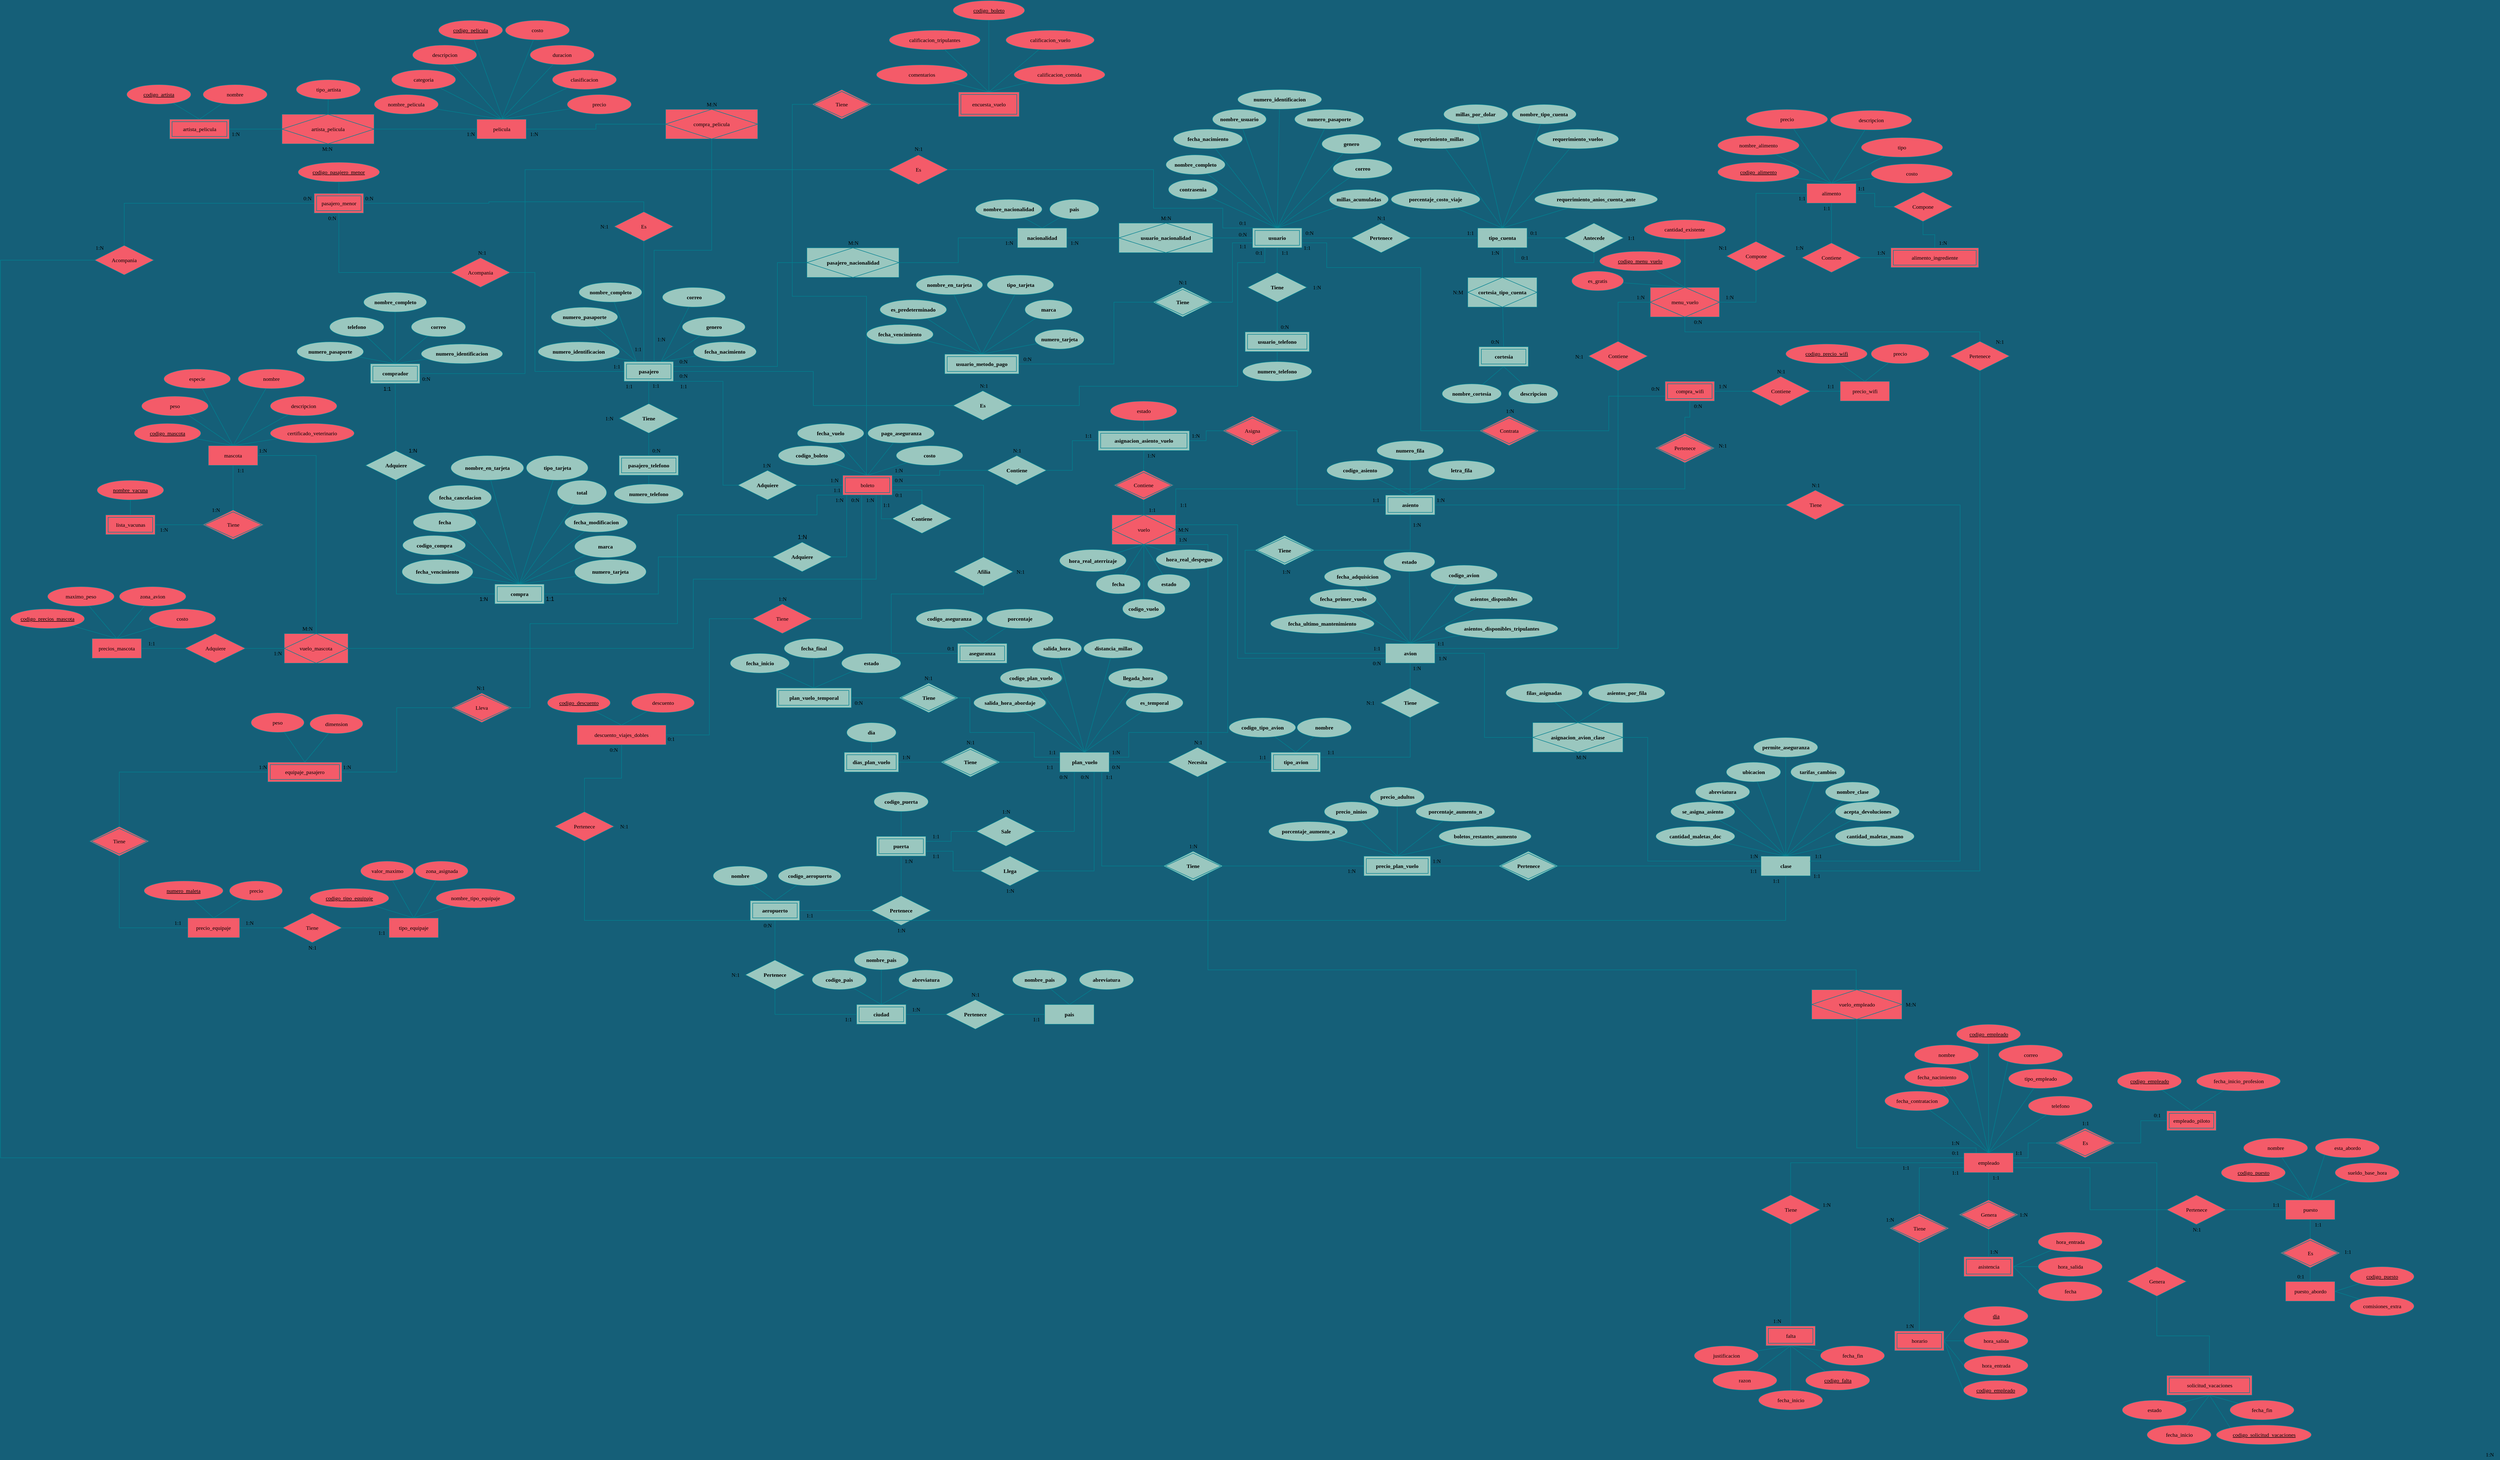 <mxfile version="16.5.1" type="device"><diagram id="R2lEEEUBdFMjLlhIrx00" name="Page-1"><mxGraphModel dx="12483" dy="4273" grid="1" gridSize="10" guides="1" tooltips="1" connect="1" arrows="1" fold="1" page="1" pageScale="1" pageWidth="850" pageHeight="1100" background="#155F78" math="0" shadow="0" extFonts="Permanent Marker^https://fonts.googleapis.com/css?family=Permanent+Marker"><root><mxCell id="0"/><mxCell id="1" parent="0"/><mxCell id="vlxUM6ca_cyr-9wYoMhR-363" value="avion" style="whiteSpace=wrap;html=1;align=center;fontFamily=Lucida Console;fontSize=11;fillColor=#9AC7BF;strokeColor=#028090;fontColor=#000000;strokeWidth=1;fontStyle=1;" parent="1" vertex="1"><mxGeometry x="418.75" y="1320" width="100" height="40" as="geometry"/></mxCell><mxCell id="vlxUM6ca_cyr-9wYoMhR-445" value="numero_pasaporte" style="ellipse;whiteSpace=wrap;html=1;align=center;fontFamily=Lucida Console;fontSize=11;fontStyle=1;fillColor=#9AC7BF;strokeColor=#028090;fontColor=#000000;" parent="1" vertex="1"><mxGeometry x="-1267.5" y="640" width="135" height="40" as="geometry"/></mxCell><mxCell id="vlxUM6ca_cyr-9wYoMhR-444" value="pasajero" style="shape=ext;margin=3;double=1;whiteSpace=wrap;html=1;align=center;fontFamily=Lucida Console;fontSize=11;strokeWidth=1;fillColor=#9AC7BF;strokeColor=#028090;fontColor=#000000;fontStyle=1;" parent="1" vertex="1"><mxGeometry x="-1120" y="750" width="100" height="40" as="geometry"/></mxCell><mxCell id="vlxUM6ca_cyr-9wYoMhR-97" value="Pertenece" style="shape=rhombus;perimeter=rhombusPerimeter;whiteSpace=wrap;html=1;align=center;fontFamily=Lucida Console;fontSize=11;fillColor=#9AC7BF;strokeColor=#028090;fontColor=#000000;fontStyle=1;" parent="1" vertex="1"><mxGeometry x="350" y="470" width="120" height="60" as="geometry"/></mxCell><mxCell id="hDHtvGq81mgrBbMq7fad-168" style="edgeStyle=orthogonalEdgeStyle;shape=connector;rounded=0;orthogonalLoop=1;jettySize=auto;html=1;exitX=1;exitY=0;exitDx=0;exitDy=0;fontFamily=Lucida Console;fontSize=11;endArrow=none;endFill=0;entryX=0.5;entryY=1;entryDx=0;entryDy=0;strokeColor=#028090;fontColor=#000000;labelBackgroundColor=#114B5F;" parent="1" source="vlxUM6ca_cyr-9wYoMhR-483" target="hDHtvGq81mgrBbMq7fad-169" edge="1"><mxGeometry relative="1" as="geometry"><mxPoint x="1025" y="960" as="targetPoint"/></mxGeometry></mxCell><mxCell id="hDHtvGq81mgrBbMq7fad-352" style="edgeStyle=orthogonalEdgeStyle;shape=connector;rounded=0;orthogonalLoop=1;jettySize=auto;html=1;exitX=1;exitY=1;exitDx=0;exitDy=0;fontFamily=Lucida Console;fontSize=11;endArrow=none;endFill=0;strokeColor=#028090;fontColor=#000000;labelBackgroundColor=#114B5F;" parent="1" source="vlxUM6ca_cyr-9wYoMhR-483" edge="1"><mxGeometry relative="1" as="geometry"><mxPoint x="1370" y="2030" as="targetPoint"/><Array as="points"><mxPoint x="60" y="1120"/><mxPoint x="60" y="1980"/><mxPoint x="1370" y="1980"/></Array></mxGeometry></mxCell><mxCell id="vlxUM6ca_cyr-9wYoMhR-21" style="edgeStyle=none;rounded=0;orthogonalLoop=1;jettySize=auto;html=1;entryX=0.5;entryY=0;entryDx=0;entryDy=0;endArrow=none;endFill=0;fontFamily=Lucida Console;fontSize=11;strokeColor=#028090;fontColor=#000000;labelBackgroundColor=#114B5F;" parent="1" source="vlxUM6ca_cyr-9wYoMhR-1" target="vlxUM6ca_cyr-9wYoMhR-20" edge="1"><mxGeometry relative="1" as="geometry"/></mxCell><mxCell id="vlxUM6ca_cyr-9wYoMhR-29" style="edgeStyle=none;rounded=0;orthogonalLoop=1;jettySize=auto;html=1;entryX=1;entryY=0.5;entryDx=0;entryDy=0;endArrow=none;endFill=0;fontFamily=Lucida Console;fontSize=11;strokeColor=#028090;fontColor=#000000;labelBackgroundColor=#114B5F;" parent="1" source="vlxUM6ca_cyr-9wYoMhR-1" target="vlxUM6ca_cyr-9wYoMhR-40" edge="1"><mxGeometry relative="1" as="geometry"><mxPoint x="80" y="500" as="targetPoint"/></mxGeometry></mxCell><mxCell id="vlxUM6ca_cyr-9wYoMhR-51" style="edgeStyle=orthogonalEdgeStyle;rounded=0;orthogonalLoop=1;jettySize=auto;html=1;exitX=0;exitY=0.75;exitDx=0;exitDy=0;entryX=1;entryY=0.5;entryDx=0;entryDy=0;endArrow=none;endFill=0;fontFamily=Lucida Console;fontSize=11;strokeColor=#028090;fontColor=#000000;labelBackgroundColor=#114B5F;" parent="1" source="vlxUM6ca_cyr-9wYoMhR-1" target="vlxUM6ca_cyr-9wYoMhR-49" edge="1"><mxGeometry relative="1" as="geometry"/></mxCell><mxCell id="vlxUM6ca_cyr-9wYoMhR-98" style="edgeStyle=none;rounded=0;orthogonalLoop=1;jettySize=auto;html=1;entryX=0;entryY=0.5;entryDx=0;entryDy=0;endArrow=none;endFill=0;fontFamily=Lucida Console;fontSize=11;strokeColor=#028090;fontColor=#000000;labelBackgroundColor=#114B5F;" parent="1" source="vlxUM6ca_cyr-9wYoMhR-1" target="vlxUM6ca_cyr-9wYoMhR-97" edge="1"><mxGeometry relative="1" as="geometry"/></mxCell><mxCell id="vlxUM6ca_cyr-9wYoMhR-567" style="edgeStyle=orthogonalEdgeStyle;shape=connector;rounded=0;orthogonalLoop=1;jettySize=auto;html=1;exitX=0.25;exitY=0;exitDx=0;exitDy=0;fontFamily=Lucida Console;fontSize=11;endArrow=none;endFill=0;entryX=1;entryY=0.5;entryDx=0;entryDy=0;strokeColor=#028090;fontColor=#000000;labelBackgroundColor=#114B5F;" parent="1" source="vlxUM6ca_cyr-9wYoMhR-1" target="vlxUM6ca_cyr-9wYoMhR-566" edge="1"><mxGeometry relative="1" as="geometry"><Array as="points"><mxPoint x="90" y="480"/><mxPoint x="90" y="440"/><mxPoint x="-50" y="440"/><mxPoint x="-50" y="362"/></Array></mxGeometry></mxCell><mxCell id="hDHtvGq81mgrBbMq7fad-164" style="edgeStyle=orthogonalEdgeStyle;shape=connector;rounded=0;orthogonalLoop=1;jettySize=auto;html=1;exitX=1;exitY=0.75;exitDx=0;exitDy=0;entryX=0;entryY=0.75;entryDx=0;entryDy=0;fontFamily=Lucida Console;fontSize=11;endArrow=none;endFill=0;startArrow=none;strokeColor=#028090;fontColor=#000000;labelBackgroundColor=#114B5F;" parent="1" source="vlxUM6ca_cyr-9wYoMhR-1" target="hDHtvGq81mgrBbMq7fad-160" edge="1"><mxGeometry relative="1" as="geometry"><Array as="points"><mxPoint x="300" y="510"/><mxPoint x="300" y="560"/><mxPoint x="490" y="560"/><mxPoint x="490" y="890"/><mxPoint x="870" y="890"/><mxPoint x="870" y="820"/></Array></mxGeometry></mxCell><mxCell id="vlxUM6ca_cyr-9wYoMhR-1" value="usuario" style="shape=ext;margin=3;double=1;whiteSpace=wrap;html=1;align=center;fontFamily=Lucida Console;fontSize=11;strokeWidth=1;fillColor=#9AC7BF;strokeColor=#028090;fontColor=#000000;fontStyle=1" parent="1" vertex="1"><mxGeometry x="150" y="480" width="100" height="40" as="geometry"/></mxCell><mxCell id="vlxUM6ca_cyr-9wYoMhR-11" style="rounded=0;orthogonalLoop=1;jettySize=auto;html=1;entryX=0.5;entryY=0;entryDx=0;entryDy=0;endArrow=none;endFill=0;fontFamily=Lucida Console;fontSize=11;strokeColor=#028090;fontColor=#000000;labelBackgroundColor=#114B5F;" parent="1" source="vlxUM6ca_cyr-9wYoMhR-2" target="vlxUM6ca_cyr-9wYoMhR-1" edge="1"><mxGeometry relative="1" as="geometry"/></mxCell><mxCell id="vlxUM6ca_cyr-9wYoMhR-2" value="nombre_usuario" style="ellipse;whiteSpace=wrap;html=1;align=center;fontStyle=1;fontFamily=Lucida Console;fontSize=11;fillColor=#9AC7BF;strokeColor=#028090;fontColor=#000000;" parent="1" vertex="1"><mxGeometry x="69" y="240" width="109" height="40" as="geometry"/></mxCell><mxCell id="vlxUM6ca_cyr-9wYoMhR-16" style="edgeStyle=none;rounded=0;orthogonalLoop=1;jettySize=auto;html=1;entryX=0.5;entryY=0;entryDx=0;entryDy=0;endArrow=none;endFill=0;fontFamily=Lucida Console;fontSize=11;strokeColor=#028090;fontColor=#000000;labelBackgroundColor=#114B5F;" parent="1" source="vlxUM6ca_cyr-9wYoMhR-3" target="vlxUM6ca_cyr-9wYoMhR-1" edge="1"><mxGeometry relative="1" as="geometry"/></mxCell><mxCell id="vlxUM6ca_cyr-9wYoMhR-3" value="contrasenia" style="ellipse;whiteSpace=wrap;html=1;align=center;fontStyle=1;fontFamily=Lucida Console;fontSize=11;fillColor=#9AC7BF;strokeColor=#028090;fontColor=#000000;" parent="1" vertex="1"><mxGeometry x="-20" y="382" width="100" height="40" as="geometry"/></mxCell><mxCell id="vlxUM6ca_cyr-9wYoMhR-15" style="edgeStyle=none;rounded=0;orthogonalLoop=1;jettySize=auto;html=1;entryX=0.5;entryY=0;entryDx=0;entryDy=0;endArrow=none;endFill=0;fontFamily=Lucida Console;fontSize=11;strokeColor=#028090;fontColor=#000000;labelBackgroundColor=#114B5F;" parent="1" source="vlxUM6ca_cyr-9wYoMhR-4" target="vlxUM6ca_cyr-9wYoMhR-1" edge="1"><mxGeometry relative="1" as="geometry"/></mxCell><mxCell id="vlxUM6ca_cyr-9wYoMhR-4" value="nombre_completo" style="ellipse;whiteSpace=wrap;html=1;align=center;fontStyle=1;fontFamily=Lucida Console;fontSize=11;fillColor=#9AC7BF;strokeColor=#028090;fontColor=#000000;" parent="1" vertex="1"><mxGeometry x="-25" y="332" width="120" height="40" as="geometry"/></mxCell><mxCell id="vlxUM6ca_cyr-9wYoMhR-12" style="rounded=0;orthogonalLoop=1;jettySize=auto;html=1;entryX=0.5;entryY=0;entryDx=0;entryDy=0;endArrow=none;endFill=0;fontFamily=Lucida Console;fontSize=11;strokeColor=#028090;fontColor=#000000;labelBackgroundColor=#114B5F;" parent="1" source="vlxUM6ca_cyr-9wYoMhR-5" target="vlxUM6ca_cyr-9wYoMhR-1" edge="1"><mxGeometry relative="1" as="geometry"/></mxCell><mxCell id="vlxUM6ca_cyr-9wYoMhR-5" value="fecha_nacimiento" style="ellipse;whiteSpace=wrap;html=1;align=center;fontStyle=1;fontFamily=Lucida Console;fontSize=11;fillColor=#9AC7BF;strokeColor=#028090;fontColor=#000000;" parent="1" vertex="1"><mxGeometry x="-10" y="280" width="140" height="40" as="geometry"/></mxCell><mxCell id="vlxUM6ca_cyr-9wYoMhR-13" style="edgeStyle=none;rounded=0;orthogonalLoop=1;jettySize=auto;html=1;entryX=0.5;entryY=0;entryDx=0;entryDy=0;endArrow=none;endFill=0;fontFamily=Lucida Console;fontSize=11;strokeColor=#028090;fontColor=#000000;labelBackgroundColor=#114B5F;" parent="1" source="vlxUM6ca_cyr-9wYoMhR-6" target="vlxUM6ca_cyr-9wYoMhR-1" edge="1"><mxGeometry relative="1" as="geometry"/></mxCell><mxCell id="vlxUM6ca_cyr-9wYoMhR-6" value="genero" style="ellipse;whiteSpace=wrap;html=1;align=center;fontStyle=1;fontFamily=Lucida Console;fontSize=11;fillColor=#9AC7BF;strokeColor=#028090;fontColor=#000000;" parent="1" vertex="1"><mxGeometry x="290" y="290" width="120" height="40" as="geometry"/></mxCell><mxCell id="vlxUM6ca_cyr-9wYoMhR-14" style="edgeStyle=none;rounded=0;orthogonalLoop=1;jettySize=auto;html=1;entryX=0.5;entryY=0;entryDx=0;entryDy=0;endArrow=none;endFill=0;fontFamily=Lucida Console;fontSize=11;strokeColor=#028090;fontColor=#000000;labelBackgroundColor=#114B5F;" parent="1" source="vlxUM6ca_cyr-9wYoMhR-9" target="vlxUM6ca_cyr-9wYoMhR-1" edge="1"><mxGeometry relative="1" as="geometry"/></mxCell><mxCell id="vlxUM6ca_cyr-9wYoMhR-9" value="correo" style="ellipse;whiteSpace=wrap;html=1;align=center;fontStyle=1;fontFamily=Lucida Console;fontSize=11;fillColor=#9AC7BF;strokeColor=#028090;fontColor=#000000;" parent="1" vertex="1"><mxGeometry x="312.5" y="340" width="120" height="40" as="geometry"/></mxCell><mxCell id="vlxUM6ca_cyr-9wYoMhR-17" style="edgeStyle=none;rounded=0;orthogonalLoop=1;jettySize=auto;html=1;endArrow=none;endFill=0;fontFamily=Lucida Console;fontSize=11;strokeColor=#028090;fontColor=#000000;labelBackgroundColor=#114B5F;" parent="1" source="vlxUM6ca_cyr-9wYoMhR-10" edge="1"><mxGeometry relative="1" as="geometry"><mxPoint x="200" y="480" as="targetPoint"/></mxGeometry></mxCell><mxCell id="vlxUM6ca_cyr-9wYoMhR-10" value="millas_acumuladas" style="ellipse;whiteSpace=wrap;html=1;align=center;fontStyle=1;fontFamily=Lucida Console;fontSize=11;fillColor=#9AC7BF;strokeColor=#028090;fontColor=#000000;" parent="1" vertex="1"><mxGeometry x="305" y="402" width="120" height="40" as="geometry"/></mxCell><mxCell id="vlxUM6ca_cyr-9wYoMhR-26" style="edgeStyle=none;rounded=0;orthogonalLoop=1;jettySize=auto;html=1;endArrow=none;endFill=0;fontFamily=Lucida Console;fontSize=11;strokeColor=#028090;fontColor=#000000;labelBackgroundColor=#114B5F;" parent="1" source="vlxUM6ca_cyr-9wYoMhR-18" target="vlxUM6ca_cyr-9wYoMhR-19" edge="1"><mxGeometry relative="1" as="geometry"/></mxCell><mxCell id="vlxUM6ca_cyr-9wYoMhR-18" value="usuario_telefono" style="shape=ext;margin=3;double=1;whiteSpace=wrap;html=1;align=center;fontFamily=Lucida Console;fontSize=11;strokeWidth=1;fillColor=#9AC7BF;strokeColor=#028090;fontColor=#000000;fontStyle=1;" parent="1" vertex="1"><mxGeometry x="135" y="690" width="130" height="40" as="geometry"/></mxCell><mxCell id="vlxUM6ca_cyr-9wYoMhR-19" value="numero_telefono" style="ellipse;whiteSpace=wrap;html=1;align=center;fontFamily=Lucida Console;fontSize=11;fontStyle=1;fillColor=#9AC7BF;strokeColor=#028090;fontColor=#000000;" parent="1" vertex="1"><mxGeometry x="130" y="750" width="140" height="40" as="geometry"/></mxCell><mxCell id="vlxUM6ca_cyr-9wYoMhR-22" style="edgeStyle=none;rounded=0;orthogonalLoop=1;jettySize=auto;html=1;entryX=0.5;entryY=0;entryDx=0;entryDy=0;endArrow=none;endFill=0;fontFamily=Lucida Console;fontSize=11;strokeColor=#028090;fontColor=#000000;labelBackgroundColor=#114B5F;" parent="1" source="vlxUM6ca_cyr-9wYoMhR-20" target="vlxUM6ca_cyr-9wYoMhR-18" edge="1"><mxGeometry relative="1" as="geometry"/></mxCell><mxCell id="vlxUM6ca_cyr-9wYoMhR-20" value="Tiene" style="shape=rhombus;perimeter=rhombusPerimeter;whiteSpace=wrap;html=1;align=center;fontFamily=Lucida Console;fontSize=11;fillColor=#9AC7BF;strokeColor=#028090;fontColor=#000000;fontStyle=1;" parent="1" vertex="1"><mxGeometry x="140" y="570" width="120" height="60" as="geometry"/></mxCell><mxCell id="vlxUM6ca_cyr-9wYoMhR-23" value="0:N" style="text;html=1;align=center;verticalAlign=middle;resizable=0;points=[];autosize=1;strokeColor=none;fillColor=none;fontFamily=Lucida Console;fontSize=11;fontColor=#000000;" parent="1" vertex="1"><mxGeometry x="195" y="670" width="40" height="20" as="geometry"/></mxCell><mxCell id="vlxUM6ca_cyr-9wYoMhR-24" value="1:1" style="text;html=1;align=center;verticalAlign=middle;resizable=0;points=[];autosize=1;strokeColor=none;fillColor=none;fontFamily=Lucida Console;fontSize=11;fontColor=#000000;" parent="1" vertex="1"><mxGeometry x="195" y="520" width="40" height="20" as="geometry"/></mxCell><mxCell id="vlxUM6ca_cyr-9wYoMhR-25" value="1:N" style="text;html=1;align=center;verticalAlign=middle;resizable=0;points=[];autosize=1;strokeColor=none;fillColor=none;fontFamily=Lucida Console;fontSize=11;fontColor=#000000;" parent="1" vertex="1"><mxGeometry x="260" y="590" width="40" height="20" as="geometry"/></mxCell><mxCell id="vlxUM6ca_cyr-9wYoMhR-454" style="edgeStyle=orthogonalEdgeStyle;shape=connector;rounded=0;orthogonalLoop=1;jettySize=auto;html=1;entryX=1;entryY=0.5;entryDx=0;entryDy=0;fontFamily=Lucida Console;fontSize=11;endArrow=none;endFill=0;strokeColor=#028090;fontColor=#000000;labelBackgroundColor=#114B5F;" parent="1" source="vlxUM6ca_cyr-9wYoMhR-31" target="vlxUM6ca_cyr-9wYoMhR-453" edge="1"><mxGeometry relative="1" as="geometry"/></mxCell><mxCell id="vlxUM6ca_cyr-9wYoMhR-31" value="nacionalidad" style="whiteSpace=wrap;html=1;align=center;fontFamily=Lucida Console;fontSize=11;fillColor=#9AC7BF;strokeColor=#028090;fontColor=#000000;fontStyle=1;" parent="1" vertex="1"><mxGeometry x="-325" y="480" width="100" height="40" as="geometry"/></mxCell><mxCell id="vlxUM6ca_cyr-9wYoMhR-42" style="edgeStyle=none;rounded=0;orthogonalLoop=1;jettySize=auto;html=1;entryX=0.5;entryY=0;entryDx=0;entryDy=0;endArrow=none;endFill=0;fontFamily=Lucida Console;fontSize=11;strokeColor=#028090;fontColor=#000000;labelBackgroundColor=#114B5F;" parent="1" source="vlxUM6ca_cyr-9wYoMhR-32" target="vlxUM6ca_cyr-9wYoMhR-31" edge="1"><mxGeometry relative="1" as="geometry"/></mxCell><mxCell id="vlxUM6ca_cyr-9wYoMhR-32" value="nombre_nacionalidad" style="ellipse;whiteSpace=wrap;html=1;align=center;fontStyle=1;fontFamily=Lucida Console;fontSize=11;fillColor=#9AC7BF;strokeColor=#028090;fontColor=#000000;" parent="1" vertex="1"><mxGeometry x="-410" y="422" width="135" height="40" as="geometry"/></mxCell><mxCell id="vlxUM6ca_cyr-9wYoMhR-43" style="edgeStyle=none;rounded=0;orthogonalLoop=1;jettySize=auto;html=1;entryX=0.5;entryY=0;entryDx=0;entryDy=0;endArrow=none;endFill=0;fontFamily=Lucida Console;fontSize=11;strokeColor=#028090;fontColor=#000000;labelBackgroundColor=#114B5F;" parent="1" source="vlxUM6ca_cyr-9wYoMhR-33" target="vlxUM6ca_cyr-9wYoMhR-31" edge="1"><mxGeometry relative="1" as="geometry"/></mxCell><mxCell id="vlxUM6ca_cyr-9wYoMhR-33" value="pais" style="ellipse;whiteSpace=wrap;html=1;align=center;fontFamily=Lucida Console;fontSize=11;fontStyle=1;fillColor=#9AC7BF;strokeColor=#028090;fontColor=#000000;" parent="1" vertex="1"><mxGeometry x="-260" y="422" width="100" height="40" as="geometry"/></mxCell><mxCell id="vlxUM6ca_cyr-9wYoMhR-41" style="edgeStyle=none;rounded=0;orthogonalLoop=1;jettySize=auto;html=1;endArrow=none;endFill=0;fontFamily=Lucida Console;fontSize=11;strokeColor=#028090;fontColor=#000000;labelBackgroundColor=#114B5F;" parent="1" source="vlxUM6ca_cyr-9wYoMhR-40" target="vlxUM6ca_cyr-9wYoMhR-31" edge="1"><mxGeometry relative="1" as="geometry"/></mxCell><mxCell id="vlxUM6ca_cyr-9wYoMhR-40" value="usuario_nacionalidad" style="shape=associativeEntity;whiteSpace=wrap;html=1;align=center;fontFamily=Lucida Console;fontSize=11;fillColor=#9AC7BF;strokeColor=#028090;fontColor=#000000;fontStyle=1;" parent="1" vertex="1"><mxGeometry x="-120" y="470" width="190" height="60" as="geometry"/></mxCell><mxCell id="vlxUM6ca_cyr-9wYoMhR-44" value="1:N" style="text;html=1;align=center;verticalAlign=middle;resizable=0;points=[];autosize=1;strokeColor=none;fillColor=none;fontFamily=Lucida Console;fontSize=11;fontColor=#000000;" parent="1" vertex="1"><mxGeometry x="-230" y="500" width="40" height="20" as="geometry"/></mxCell><mxCell id="vlxUM6ca_cyr-9wYoMhR-45" value="0:N" style="text;html=1;align=center;verticalAlign=middle;resizable=0;points=[];autosize=1;strokeColor=none;fillColor=none;fontFamily=Lucida Console;fontSize=11;fontColor=#000000;" parent="1" vertex="1"><mxGeometry x="110" y="483" width="40" height="20" as="geometry"/></mxCell><mxCell id="vlxUM6ca_cyr-9wYoMhR-46" value="M:N" style="text;html=1;align=center;verticalAlign=middle;resizable=0;points=[];autosize=1;strokeColor=none;fillColor=none;fontFamily=Lucida Console;fontSize=11;fontColor=#000000;" parent="1" vertex="1"><mxGeometry x="-45" y="450" width="40" height="20" as="geometry"/></mxCell><mxCell id="vlxUM6ca_cyr-9wYoMhR-47" value="usuario_metodo_pago" style="shape=ext;margin=3;double=1;whiteSpace=wrap;html=1;align=center;fontFamily=Lucida Console;fontSize=11;strokeWidth=1;fillColor=#9AC7BF;strokeColor=#028090;fontColor=#000000;fontStyle=1;" parent="1" vertex="1"><mxGeometry x="-472" y="735" width="150" height="40" as="geometry"/></mxCell><mxCell id="vlxUM6ca_cyr-9wYoMhR-52" style="edgeStyle=orthogonalEdgeStyle;rounded=0;orthogonalLoop=1;jettySize=auto;html=1;entryX=1;entryY=0.5;entryDx=0;entryDy=0;endArrow=none;endFill=0;exitX=0;exitY=0.5;exitDx=0;exitDy=0;fontFamily=Lucida Console;fontSize=11;strokeColor=#028090;fontColor=#000000;labelBackgroundColor=#114B5F;" parent="1" source="vlxUM6ca_cyr-9wYoMhR-49" target="vlxUM6ca_cyr-9wYoMhR-47" edge="1"><mxGeometry relative="1" as="geometry"><mxPoint x="-77" y="680" as="sourcePoint"/><Array as="points"><mxPoint x="-130" y="630"/><mxPoint x="-130" y="755"/></Array></mxGeometry></mxCell><mxCell id="vlxUM6ca_cyr-9wYoMhR-49" value="Tiene" style="shape=rhombus;double=1;perimeter=rhombusPerimeter;whiteSpace=wrap;html=1;align=center;fontFamily=Lucida Console;fontSize=11;strokeWidth=1;fillColor=#9AC7BF;strokeColor=#028090;fontColor=#000000;fontStyle=1;" parent="1" vertex="1"><mxGeometry x="-51" y="600" width="120" height="60" as="geometry"/></mxCell><mxCell id="vlxUM6ca_cyr-9wYoMhR-158" style="edgeStyle=none;rounded=0;orthogonalLoop=1;jettySize=auto;html=1;entryX=0.5;entryY=0;entryDx=0;entryDy=0;endArrow=none;endFill=0;fontFamily=Lucida Console;fontSize=11;strokeColor=#028090;fontColor=#000000;labelBackgroundColor=#114B5F;" parent="1" source="vlxUM6ca_cyr-9wYoMhR-55" target="vlxUM6ca_cyr-9wYoMhR-47" edge="1"><mxGeometry relative="1" as="geometry"/></mxCell><mxCell id="vlxUM6ca_cyr-9wYoMhR-55" value="fecha_vencimiento" style="ellipse;whiteSpace=wrap;html=1;align=center;fontFamily=Lucida Console;fontSize=11;fillColor=#F45B69;strokeColor=#028090;fontColor=#000000;" parent="1" vertex="1"><mxGeometry x="-630" y="675" width="135" height="40" as="geometry"/></mxCell><mxCell id="vlxUM6ca_cyr-9wYoMhR-156" style="edgeStyle=none;rounded=0;orthogonalLoop=1;jettySize=auto;html=1;entryX=0.5;entryY=0;entryDx=0;entryDy=0;endArrow=none;endFill=0;fontFamily=Lucida Console;fontSize=11;strokeColor=#028090;fontColor=#000000;labelBackgroundColor=#114B5F;" parent="1" source="vlxUM6ca_cyr-9wYoMhR-56" target="vlxUM6ca_cyr-9wYoMhR-47" edge="1"><mxGeometry relative="1" as="geometry"/></mxCell><mxCell id="vlxUM6ca_cyr-9wYoMhR-56" value="nombre_en_tarjeta" style="ellipse;whiteSpace=wrap;html=1;align=center;fontFamily=Lucida Console;fontSize=11;fillColor=#F45B69;strokeColor=#028090;fontColor=#000000;" parent="1" vertex="1"><mxGeometry x="-530" y="575" width="135" height="40" as="geometry"/></mxCell><mxCell id="vlxUM6ca_cyr-9wYoMhR-160" style="edgeStyle=none;rounded=0;orthogonalLoop=1;jettySize=auto;html=1;endArrow=none;endFill=0;entryX=0.5;entryY=0;entryDx=0;entryDy=0;fontFamily=Lucida Console;fontSize=11;strokeColor=#028090;fontColor=#000000;labelBackgroundColor=#114B5F;" parent="1" source="vlxUM6ca_cyr-9wYoMhR-57" target="vlxUM6ca_cyr-9wYoMhR-47" edge="1"><mxGeometry relative="1" as="geometry"><mxPoint x="-380" y="695" as="targetPoint"/></mxGeometry></mxCell><mxCell id="vlxUM6ca_cyr-9wYoMhR-57" value="tipo_tarjeta" style="ellipse;whiteSpace=wrap;html=1;align=center;fontFamily=Lucida Console;fontSize=11;fillColor=#F45B69;strokeColor=#028090;fontColor=#000000;" parent="1" vertex="1"><mxGeometry x="-386.5" y="575" width="135" height="40" as="geometry"/></mxCell><mxCell id="vlxUM6ca_cyr-9wYoMhR-161" style="edgeStyle=none;rounded=0;orthogonalLoop=1;jettySize=auto;html=1;entryX=0.5;entryY=0;entryDx=0;entryDy=0;endArrow=none;endFill=0;fontFamily=Lucida Console;fontSize=11;strokeColor=#028090;fontColor=#000000;labelBackgroundColor=#114B5F;" parent="1" source="vlxUM6ca_cyr-9wYoMhR-58" target="vlxUM6ca_cyr-9wYoMhR-47" edge="1"><mxGeometry relative="1" as="geometry"/></mxCell><mxCell id="vlxUM6ca_cyr-9wYoMhR-58" value="marca" style="ellipse;whiteSpace=wrap;html=1;align=center;fontFamily=Lucida Console;fontSize=11;fillColor=#9AC7BF;strokeColor=#028090;fontColor=#000000;fontStyle=1;" parent="1" vertex="1"><mxGeometry x="-310" y="625" width="96" height="40" as="geometry"/></mxCell><mxCell id="vlxUM6ca_cyr-9wYoMhR-65" value="0:N" style="text;html=1;align=center;verticalAlign=middle;resizable=0;points=[];autosize=1;strokeColor=none;fillColor=none;fontFamily=Lucida Console;fontSize=11;fontColor=#000000;" parent="1" vertex="1"><mxGeometry x="-325" y="735" width="40" height="20" as="geometry"/></mxCell><mxCell id="vlxUM6ca_cyr-9wYoMhR-66" value="1:1" style="text;html=1;align=center;verticalAlign=middle;resizable=0;points=[];autosize=1;strokeColor=none;fillColor=none;fontFamily=Lucida Console;fontSize=11;fontColor=#000000;" parent="1" vertex="1"><mxGeometry x="110" y="507" width="40" height="20" as="geometry"/></mxCell><mxCell id="vlxUM6ca_cyr-9wYoMhR-67" value="N:1" style="text;html=1;align=center;verticalAlign=middle;resizable=0;points=[];autosize=1;strokeColor=none;fillColor=none;fontFamily=Lucida Console;fontSize=11;fontColor=#000000;" parent="1" vertex="1"><mxGeometry x="-11" y="580" width="40" height="20" as="geometry"/></mxCell><mxCell id="vlxUM6ca_cyr-9wYoMhR-99" style="edgeStyle=none;rounded=0;orthogonalLoop=1;jettySize=auto;html=1;entryX=1;entryY=0.5;entryDx=0;entryDy=0;endArrow=none;endFill=0;fontFamily=Lucida Console;fontSize=11;strokeColor=#028090;fontColor=#000000;labelBackgroundColor=#114B5F;" parent="1" source="vlxUM6ca_cyr-9wYoMhR-71" target="vlxUM6ca_cyr-9wYoMhR-97" edge="1"><mxGeometry relative="1" as="geometry"/></mxCell><mxCell id="vlxUM6ca_cyr-9wYoMhR-103" style="edgeStyle=none;rounded=0;orthogonalLoop=1;jettySize=auto;html=1;entryX=0.5;entryY=0;entryDx=0;entryDy=0;endArrow=none;endFill=0;fontFamily=Lucida Console;fontSize=11;strokeColor=#028090;fontColor=#000000;labelBackgroundColor=#114B5F;" parent="1" source="vlxUM6ca_cyr-9wYoMhR-71" target="vlxUM6ca_cyr-9wYoMhR-88" edge="1"><mxGeometry relative="1" as="geometry"/></mxCell><mxCell id="vlxUM6ca_cyr-9wYoMhR-114" style="edgeStyle=orthogonalEdgeStyle;rounded=0;orthogonalLoop=1;jettySize=auto;html=1;entryX=0;entryY=0.5;entryDx=0;entryDy=0;endArrow=none;endFill=0;fontFamily=Lucida Console;fontSize=11;strokeColor=#028090;fontColor=#000000;labelBackgroundColor=#114B5F;" parent="1" source="vlxUM6ca_cyr-9wYoMhR-71" target="vlxUM6ca_cyr-9wYoMhR-113" edge="1"><mxGeometry relative="1" as="geometry"/></mxCell><mxCell id="vlxUM6ca_cyr-9wYoMhR-71" value="tipo_cuenta" style="whiteSpace=wrap;html=1;align=center;fontFamily=Lucida Console;fontSize=11;fillColor=#9AC7BF;strokeColor=#028090;fontColor=#000000;fontStyle=1" parent="1" vertex="1"><mxGeometry x="605" y="480" width="100" height="40" as="geometry"/></mxCell><mxCell id="vlxUM6ca_cyr-9wYoMhR-96" style="edgeStyle=none;rounded=0;orthogonalLoop=1;jettySize=auto;html=1;entryX=0.5;entryY=0;entryDx=0;entryDy=0;endArrow=none;endFill=0;fontFamily=Lucida Console;fontSize=11;strokeColor=#028090;fontColor=#000000;labelBackgroundColor=#114B5F;" parent="1" source="vlxUM6ca_cyr-9wYoMhR-72" target="vlxUM6ca_cyr-9wYoMhR-71" edge="1"><mxGeometry relative="1" as="geometry"/></mxCell><mxCell id="vlxUM6ca_cyr-9wYoMhR-72" value="nombre_tipo_cuenta" style="ellipse;whiteSpace=wrap;html=1;align=center;fontStyle=1;fontFamily=Lucida Console;fontSize=11;fillColor=#9AC7BF;strokeColor=#028090;fontColor=#000000;" parent="1" vertex="1"><mxGeometry x="674.38" y="230" width="130" height="40" as="geometry"/></mxCell><mxCell id="vlxUM6ca_cyr-9wYoMhR-95" style="edgeStyle=none;rounded=0;orthogonalLoop=1;jettySize=auto;html=1;entryX=0.5;entryY=0;entryDx=0;entryDy=0;endArrow=none;endFill=0;fontFamily=Lucida Console;fontSize=11;strokeColor=#028090;fontColor=#000000;labelBackgroundColor=#114B5F;" parent="1" source="vlxUM6ca_cyr-9wYoMhR-73" target="vlxUM6ca_cyr-9wYoMhR-71" edge="1"><mxGeometry relative="1" as="geometry"/></mxCell><mxCell id="vlxUM6ca_cyr-9wYoMhR-73" value="millas_por_dolar" style="ellipse;whiteSpace=wrap;html=1;align=center;fontFamily=Lucida Console;fontSize=11;fontStyle=1;fillColor=#9AC7BF;strokeColor=#028090;fontColor=#000000;" parent="1" vertex="1"><mxGeometry x="536.25" y="230" width="130" height="40" as="geometry"/></mxCell><mxCell id="vlxUM6ca_cyr-9wYoMhR-94" style="edgeStyle=none;rounded=0;orthogonalLoop=1;jettySize=auto;html=1;entryX=0.5;entryY=0;entryDx=0;entryDy=0;endArrow=none;endFill=0;fontFamily=Lucida Console;fontSize=11;strokeColor=#028090;fontColor=#000000;labelBackgroundColor=#114B5F;" parent="1" source="vlxUM6ca_cyr-9wYoMhR-74" target="vlxUM6ca_cyr-9wYoMhR-71" edge="1"><mxGeometry relative="1" as="geometry"/></mxCell><mxCell id="vlxUM6ca_cyr-9wYoMhR-74" value="porcentaje_costo_viaje" style="ellipse;whiteSpace=wrap;html=1;align=center;fontFamily=Lucida Console;fontSize=11;fontStyle=1;fillColor=#9AC7BF;strokeColor=#028090;fontColor=#000000;" parent="1" vertex="1"><mxGeometry x="430" y="402" width="180" height="40" as="geometry"/></mxCell><mxCell id="vlxUM6ca_cyr-9wYoMhR-92" style="edgeStyle=none;rounded=0;orthogonalLoop=1;jettySize=auto;html=1;entryX=0.5;entryY=0;entryDx=0;entryDy=0;endArrow=none;endFill=0;fontFamily=Lucida Console;fontSize=11;strokeColor=#028090;fontColor=#000000;labelBackgroundColor=#114B5F;" parent="1" source="vlxUM6ca_cyr-9wYoMhR-75" target="vlxUM6ca_cyr-9wYoMhR-71" edge="1"><mxGeometry relative="1" as="geometry"/></mxCell><mxCell id="vlxUM6ca_cyr-9wYoMhR-75" value="requerimiento_vuelos" style="ellipse;whiteSpace=wrap;html=1;align=center;fontFamily=Lucida Console;fontSize=11;fontStyle=1;fillColor=#9AC7BF;strokeColor=#028090;fontColor=#000000;" parent="1" vertex="1"><mxGeometry x="725" y="280" width="165" height="40" as="geometry"/></mxCell><mxCell id="vlxUM6ca_cyr-9wYoMhR-93" style="edgeStyle=none;rounded=0;orthogonalLoop=1;jettySize=auto;html=1;endArrow=none;endFill=0;entryX=0.5;entryY=0;entryDx=0;entryDy=0;fontFamily=Lucida Console;fontSize=11;strokeColor=#028090;fontColor=#000000;labelBackgroundColor=#114B5F;" parent="1" source="vlxUM6ca_cyr-9wYoMhR-76" target="vlxUM6ca_cyr-9wYoMhR-71" edge="1"><mxGeometry relative="1" as="geometry"><mxPoint x="650" y="480" as="targetPoint"/></mxGeometry></mxCell><mxCell id="vlxUM6ca_cyr-9wYoMhR-76" value="requerimiento_millas" style="ellipse;whiteSpace=wrap;html=1;align=center;fontFamily=Lucida Console;fontSize=11;fontStyle=1;fillColor=#9AC7BF;strokeColor=#028090;fontColor=#000000;" parent="1" vertex="1"><mxGeometry x="443.75" y="280" width="165" height="40" as="geometry"/></mxCell><mxCell id="vlxUM6ca_cyr-9wYoMhR-90" style="edgeStyle=none;rounded=0;orthogonalLoop=1;jettySize=auto;html=1;entryX=0.5;entryY=0;entryDx=0;entryDy=0;endArrow=none;endFill=0;fontFamily=Lucida Console;fontSize=11;strokeColor=#028090;fontColor=#000000;labelBackgroundColor=#114B5F;" parent="1" source="vlxUM6ca_cyr-9wYoMhR-77" target="vlxUM6ca_cyr-9wYoMhR-71" edge="1"><mxGeometry relative="1" as="geometry"/></mxCell><mxCell id="vlxUM6ca_cyr-9wYoMhR-77" value="requerimiento_anios_cuenta_ante" style="ellipse;whiteSpace=wrap;html=1;align=center;fontFamily=Lucida Console;fontSize=11;fontStyle=1;fillColor=#9AC7BF;strokeColor=#028090;fontColor=#000000;" parent="1" vertex="1"><mxGeometry x="720" y="402" width="248.75" height="40" as="geometry"/></mxCell><mxCell id="vlxUM6ca_cyr-9wYoMhR-79" value="cortesia" style="shape=ext;margin=3;double=1;whiteSpace=wrap;html=1;align=center;fontFamily=Lucida Console;fontSize=11;strokeWidth=1;fillColor=#9AC7BF;strokeColor=#028090;fontColor=#000000;fontStyle=1;" parent="1" vertex="1"><mxGeometry x="607.5" y="720" width="100" height="40" as="geometry"/></mxCell><mxCell id="vlxUM6ca_cyr-9wYoMhR-86" style="edgeStyle=none;rounded=0;orthogonalLoop=1;jettySize=auto;html=1;entryX=0.5;entryY=1;entryDx=0;entryDy=0;endArrow=none;endFill=0;fontFamily=Lucida Console;fontSize=11;strokeColor=#028090;fontColor=#000000;labelBackgroundColor=#114B5F;" parent="1" source="vlxUM6ca_cyr-9wYoMhR-84" target="vlxUM6ca_cyr-9wYoMhR-79" edge="1"><mxGeometry relative="1" as="geometry"/></mxCell><mxCell id="vlxUM6ca_cyr-9wYoMhR-84" value="nombre_cortesia" style="ellipse;whiteSpace=wrap;html=1;align=center;fontStyle=1;fontFamily=Lucida Console;fontSize=11;fillColor=#9AC7BF;strokeColor=#028090;fontColor=#000000;" parent="1" vertex="1"><mxGeometry x="533.13" y="795" width="120" height="40" as="geometry"/></mxCell><mxCell id="vlxUM6ca_cyr-9wYoMhR-87" style="edgeStyle=none;rounded=0;orthogonalLoop=1;jettySize=auto;html=1;entryX=0.5;entryY=1;entryDx=0;entryDy=0;endArrow=none;endFill=0;fontFamily=Lucida Console;fontSize=11;strokeColor=#028090;fontColor=#000000;labelBackgroundColor=#114B5F;" parent="1" source="vlxUM6ca_cyr-9wYoMhR-85" target="vlxUM6ca_cyr-9wYoMhR-79" edge="1"><mxGeometry relative="1" as="geometry"/></mxCell><mxCell id="vlxUM6ca_cyr-9wYoMhR-85" value="descripcion" style="ellipse;whiteSpace=wrap;html=1;align=center;fontFamily=Lucida Console;fontSize=11;fontStyle=1;fillColor=#9AC7BF;strokeColor=#028090;fontColor=#000000;" parent="1" vertex="1"><mxGeometry x="667.5" y="795" width="100" height="40" as="geometry"/></mxCell><mxCell id="vlxUM6ca_cyr-9wYoMhR-104" style="edgeStyle=none;rounded=0;orthogonalLoop=1;jettySize=auto;html=1;entryX=0.5;entryY=0;entryDx=0;entryDy=0;endArrow=none;endFill=0;fontFamily=Lucida Console;fontSize=11;strokeColor=#028090;fontColor=#000000;labelBackgroundColor=#114B5F;" parent="1" source="vlxUM6ca_cyr-9wYoMhR-88" target="vlxUM6ca_cyr-9wYoMhR-79" edge="1"><mxGeometry relative="1" as="geometry"/></mxCell><mxCell id="vlxUM6ca_cyr-9wYoMhR-88" value="cortesia_tipo_cuenta" style="shape=associativeEntity;whiteSpace=wrap;html=1;align=center;fontFamily=Lucida Console;fontSize=11;fillColor=#9AC7BF;strokeColor=#028090;fontColor=#000000;fontStyle=1;" parent="1" vertex="1"><mxGeometry x="585" y="580" width="140" height="60" as="geometry"/></mxCell><mxCell id="vlxUM6ca_cyr-9wYoMhR-100" value="0:N" style="text;html=1;align=center;verticalAlign=middle;resizable=0;points=[];autosize=1;strokeColor=none;fillColor=none;fontFamily=Lucida Console;fontSize=11;fontColor=#000000;" parent="1" vertex="1"><mxGeometry x="245" y="480" width="40" height="20" as="geometry"/></mxCell><mxCell id="vlxUM6ca_cyr-9wYoMhR-101" value="1:1" style="text;html=1;align=center;verticalAlign=middle;resizable=0;points=[];autosize=1;strokeColor=none;fillColor=none;fontFamily=Lucida Console;fontSize=11;fontColor=#000000;" parent="1" vertex="1"><mxGeometry x="570" y="480" width="40" height="20" as="geometry"/></mxCell><mxCell id="vlxUM6ca_cyr-9wYoMhR-102" value="N:1" style="text;html=1;align=center;verticalAlign=middle;resizable=0;points=[];autosize=1;strokeColor=none;fillColor=none;fontFamily=Lucida Console;fontSize=11;fontColor=#000000;" parent="1" vertex="1"><mxGeometry x="390" y="450" width="40" height="20" as="geometry"/></mxCell><mxCell id="vlxUM6ca_cyr-9wYoMhR-105" value="1:N" style="text;html=1;align=center;verticalAlign=middle;resizable=0;points=[];autosize=1;strokeColor=none;fillColor=none;fontFamily=Lucida Console;fontSize=11;fontColor=#000000;" parent="1" vertex="1"><mxGeometry x="620" y="520" width="40" height="20" as="geometry"/></mxCell><mxCell id="vlxUM6ca_cyr-9wYoMhR-106" value="0:N" style="text;html=1;align=center;verticalAlign=middle;resizable=0;points=[];autosize=1;strokeColor=none;fillColor=none;fontFamily=Lucida Console;fontSize=11;fontColor=#000000;" parent="1" vertex="1"><mxGeometry x="620" y="700" width="40" height="20" as="geometry"/></mxCell><mxCell id="vlxUM6ca_cyr-9wYoMhR-107" value="N:M" style="text;html=1;align=center;verticalAlign=middle;resizable=0;points=[];autosize=1;strokeColor=none;fillColor=none;fontFamily=Lucida Console;fontSize=11;fontColor=#000000;" parent="1" vertex="1"><mxGeometry x="545" y="600" width="40" height="20" as="geometry"/></mxCell><mxCell id="vlxUM6ca_cyr-9wYoMhR-110" style="edgeStyle=none;rounded=0;orthogonalLoop=1;jettySize=auto;html=1;entryX=0.5;entryY=0;entryDx=0;entryDy=0;endArrow=none;endFill=0;fontFamily=Lucida Console;fontSize=11;strokeColor=#028090;fontColor=#000000;labelBackgroundColor=#114B5F;" parent="1" source="vlxUM6ca_cyr-9wYoMhR-108" target="vlxUM6ca_cyr-9wYoMhR-1" edge="1"><mxGeometry relative="1" as="geometry"/></mxCell><mxCell id="vlxUM6ca_cyr-9wYoMhR-108" value="numero_pasaporte" style="ellipse;whiteSpace=wrap;html=1;align=center;fontStyle=1;fontFamily=Lucida Console;fontSize=11;fillColor=#9AC7BF;strokeColor=#028090;fontColor=#000000;" parent="1" vertex="1"><mxGeometry x="235" y="240" width="140" height="40" as="geometry"/></mxCell><mxCell id="vlxUM6ca_cyr-9wYoMhR-112" style="edgeStyle=none;rounded=0;orthogonalLoop=1;jettySize=auto;html=1;entryX=0.5;entryY=0;entryDx=0;entryDy=0;endArrow=none;endFill=0;fontFamily=Lucida Console;fontSize=11;strokeColor=#028090;fontColor=#000000;labelBackgroundColor=#114B5F;" parent="1" source="vlxUM6ca_cyr-9wYoMhR-111" target="vlxUM6ca_cyr-9wYoMhR-1" edge="1"><mxGeometry relative="1" as="geometry"/></mxCell><mxCell id="vlxUM6ca_cyr-9wYoMhR-111" value="numero_identificacion" style="ellipse;whiteSpace=wrap;html=1;align=center;fontStyle=1;fontFamily=Lucida Console;fontSize=11;fillColor=#9AC7BF;strokeColor=#028090;fontColor=#000000;" parent="1" vertex="1"><mxGeometry x="120" y="200" width="170" height="40" as="geometry"/></mxCell><mxCell id="vlxUM6ca_cyr-9wYoMhR-115" style="edgeStyle=orthogonalEdgeStyle;rounded=0;orthogonalLoop=1;jettySize=auto;html=1;entryX=0.75;entryY=1;entryDx=0;entryDy=0;endArrow=none;endFill=0;fontFamily=Lucida Console;fontSize=11;strokeColor=#028090;fontColor=#000000;labelBackgroundColor=#114B5F;" parent="1" source="vlxUM6ca_cyr-9wYoMhR-113" target="vlxUM6ca_cyr-9wYoMhR-71" edge="1"><mxGeometry relative="1" as="geometry"><Array as="points"><mxPoint x="840" y="550"/><mxPoint x="680" y="550"/></Array></mxGeometry></mxCell><mxCell id="vlxUM6ca_cyr-9wYoMhR-113" value="Antecede" style="shape=rhombus;perimeter=rhombusPerimeter;whiteSpace=wrap;html=1;align=center;fontFamily=Lucida Console;fontSize=11;fillColor=#9AC7BF;strokeColor=#028090;fontColor=#000000;fontStyle=1;" parent="1" vertex="1"><mxGeometry x="780" y="470" width="120" height="60" as="geometry"/></mxCell><mxCell id="vlxUM6ca_cyr-9wYoMhR-117" value="0:1" style="text;html=1;align=center;verticalAlign=middle;resizable=0;points=[];autosize=1;strokeColor=none;fillColor=none;fontFamily=Lucida Console;fontSize=11;fontColor=#000000;" parent="1" vertex="1"><mxGeometry x="697.5" y="480" width="40" height="20" as="geometry"/></mxCell><mxCell id="vlxUM6ca_cyr-9wYoMhR-119" value="0:1" style="text;html=1;align=center;verticalAlign=middle;resizable=0;points=[];autosize=1;strokeColor=none;fillColor=none;fontFamily=Lucida Console;fontSize=11;fontColor=#000000;" parent="1" vertex="1"><mxGeometry x="680" y="530" width="40" height="20" as="geometry"/></mxCell><mxCell id="vlxUM6ca_cyr-9wYoMhR-120" value="1:1" style="text;html=1;align=center;verticalAlign=middle;resizable=0;points=[];autosize=1;strokeColor=none;fillColor=none;fontFamily=Lucida Console;fontSize=11;fontColor=#000000;" parent="1" vertex="1"><mxGeometry x="895" y="490" width="40" height="20" as="geometry"/></mxCell><mxCell id="vlxUM6ca_cyr-9wYoMhR-140" style="edgeStyle=none;rounded=0;orthogonalLoop=1;jettySize=auto;html=1;entryX=1;entryY=0.5;entryDx=0;entryDy=0;endArrow=none;endFill=0;fontFamily=Lucida Console;fontSize=11;strokeColor=#028090;fontColor=#000000;labelBackgroundColor=#114B5F;" parent="1" source="vlxUM6ca_cyr-9wYoMhR-122" target="vlxUM6ca_cyr-9wYoMhR-137" edge="1"><mxGeometry relative="1" as="geometry"/></mxCell><mxCell id="vlxUM6ca_cyr-9wYoMhR-184" style="edgeStyle=none;rounded=0;orthogonalLoop=1;jettySize=auto;html=1;entryX=0;entryY=0.5;entryDx=0;entryDy=0;fontFamily=Lucida Console;fontSize=11;endArrow=none;endFill=0;strokeColor=#028090;fontColor=#000000;labelBackgroundColor=#114B5F;" parent="1" source="vlxUM6ca_cyr-9wYoMhR-122" target="vlxUM6ca_cyr-9wYoMhR-183" edge="1"><mxGeometry relative="1" as="geometry"/></mxCell><mxCell id="vlxUM6ca_cyr-9wYoMhR-200" style="edgeStyle=orthogonalEdgeStyle;rounded=0;orthogonalLoop=1;jettySize=auto;html=1;entryX=1;entryY=0.5;entryDx=0;entryDy=0;fontFamily=Lucida Console;fontSize=11;endArrow=none;endFill=0;strokeColor=#028090;fontColor=#000000;labelBackgroundColor=#114B5F;" parent="1" source="vlxUM6ca_cyr-9wYoMhR-122" target="vlxUM6ca_cyr-9wYoMhR-199" edge="1"><mxGeometry relative="1" as="geometry"><Array as="points"><mxPoint x="-210" y="1700"/></Array></mxGeometry></mxCell><mxCell id="vlxUM6ca_cyr-9wYoMhR-217" style="edgeStyle=orthogonalEdgeStyle;rounded=0;orthogonalLoop=1;jettySize=auto;html=1;exitX=0.75;exitY=1;exitDx=0;exitDy=0;entryX=1;entryY=0.5;entryDx=0;entryDy=0;fontFamily=Lucida Console;fontSize=11;endArrow=none;endFill=0;strokeColor=#028090;fontColor=#000000;labelBackgroundColor=#114B5F;" parent="1" source="vlxUM6ca_cyr-9wYoMhR-122" target="vlxUM6ca_cyr-9wYoMhR-216" edge="1"><mxGeometry relative="1" as="geometry"><Array as="points"><mxPoint x="-170" y="1580"/><mxPoint x="-170" y="1780"/></Array></mxGeometry></mxCell><mxCell id="vlxUM6ca_cyr-9wYoMhR-414" style="edgeStyle=orthogonalEdgeStyle;shape=connector;rounded=0;orthogonalLoop=1;jettySize=auto;html=1;exitX=0;exitY=0.25;exitDx=0;exitDy=0;entryX=1;entryY=0.5;entryDx=0;entryDy=0;fontFamily=Lucida Console;fontSize=11;endArrow=none;endFill=0;strokeColor=#028090;fontColor=#000000;labelBackgroundColor=#114B5F;" parent="1" source="vlxUM6ca_cyr-9wYoMhR-122" target="vlxUM6ca_cyr-9wYoMhR-413" edge="1"><mxGeometry relative="1" as="geometry"><Array as="points"><mxPoint x="-291" y="1550"/><mxPoint x="-291" y="1500"/><mxPoint x="-421" y="1500"/><mxPoint x="-421" y="1430"/></Array></mxGeometry></mxCell><mxCell id="vlxUM6ca_cyr-9wYoMhR-122" value="plan_vuelo" style="whiteSpace=wrap;html=1;align=center;fontFamily=Lucida Console;fontSize=11;fillColor=#9AC7BF;strokeColor=#028090;fontColor=#000000;fontStyle=1;" parent="1" vertex="1"><mxGeometry x="-239.5" y="1540" width="100" height="40" as="geometry"/></mxCell><mxCell id="vlxUM6ca_cyr-9wYoMhR-131" style="edgeStyle=none;rounded=0;orthogonalLoop=1;jettySize=auto;html=1;entryX=0.5;entryY=0;entryDx=0;entryDy=0;endArrow=none;endFill=0;fontFamily=Lucida Console;fontSize=11;strokeColor=#028090;fontColor=#000000;labelBackgroundColor=#114B5F;" parent="1" source="vlxUM6ca_cyr-9wYoMhR-123" target="vlxUM6ca_cyr-9wYoMhR-122" edge="1"><mxGeometry relative="1" as="geometry"/></mxCell><mxCell id="vlxUM6ca_cyr-9wYoMhR-123" value="codigo_plan_vuelo" style="ellipse;whiteSpace=wrap;html=1;align=center;fontStyle=4;fontFamily=Lucida Console;fontSize=11;fillColor=#F45B69;strokeColor=#028090;fontColor=#000000;" parent="1" vertex="1"><mxGeometry x="-358.75" y="1370" width="125" height="40" as="geometry"/></mxCell><mxCell id="vlxUM6ca_cyr-9wYoMhR-133" style="edgeStyle=none;rounded=0;orthogonalLoop=1;jettySize=auto;html=1;entryX=0.5;entryY=0;entryDx=0;entryDy=0;endArrow=none;endFill=0;fontFamily=Lucida Console;fontSize=11;strokeColor=#028090;fontColor=#000000;labelBackgroundColor=#114B5F;" parent="1" source="vlxUM6ca_cyr-9wYoMhR-124" target="vlxUM6ca_cyr-9wYoMhR-122" edge="1"><mxGeometry relative="1" as="geometry"/></mxCell><mxCell id="vlxUM6ca_cyr-9wYoMhR-124" value="distancia_millas" style="ellipse;whiteSpace=wrap;html=1;align=center;fontFamily=Lucida Console;fontSize=11;fillColor=#9AC7BF;strokeColor=#028090;fontColor=#000000;fontStyle=1;" parent="1" vertex="1"><mxGeometry x="-191.25" y="1310" width="120" height="40" as="geometry"/></mxCell><mxCell id="vlxUM6ca_cyr-9wYoMhR-132" style="edgeStyle=none;rounded=0;orthogonalLoop=1;jettySize=auto;html=1;entryX=0.5;entryY=0;entryDx=0;entryDy=0;endArrow=none;endFill=0;fontFamily=Lucida Console;fontSize=11;strokeColor=#028090;fontColor=#000000;labelBackgroundColor=#114B5F;" parent="1" source="vlxUM6ca_cyr-9wYoMhR-126" target="vlxUM6ca_cyr-9wYoMhR-122" edge="1"><mxGeometry relative="1" as="geometry"/></mxCell><mxCell id="vlxUM6ca_cyr-9wYoMhR-126" value="salida_hora" style="ellipse;whiteSpace=wrap;html=1;align=center;fontFamily=Lucida Console;fontSize=11;fillColor=#9AC7BF;strokeColor=#028090;fontColor=#000000;fontStyle=1;" parent="1" vertex="1"><mxGeometry x="-295" y="1310" width="100" height="40" as="geometry"/></mxCell><mxCell id="vlxUM6ca_cyr-9wYoMhR-130" style="rounded=0;orthogonalLoop=1;jettySize=auto;html=1;entryX=0.5;entryY=0;entryDx=0;entryDy=0;endArrow=none;endFill=0;fontFamily=Lucida Console;fontSize=11;strokeColor=#028090;fontColor=#000000;labelBackgroundColor=#114B5F;" parent="1" source="vlxUM6ca_cyr-9wYoMhR-127" target="vlxUM6ca_cyr-9wYoMhR-122" edge="1"><mxGeometry relative="1" as="geometry"/></mxCell><mxCell id="vlxUM6ca_cyr-9wYoMhR-127" value="salida_hora_abordaje" style="ellipse;whiteSpace=wrap;html=1;align=center;fontFamily=Lucida Console;fontSize=11;fillColor=#F45B69;strokeColor=#028090;fontColor=#000000;" parent="1" vertex="1"><mxGeometry x="-412.25" y="1420" width="146" height="40" as="geometry"/></mxCell><mxCell id="vlxUM6ca_cyr-9wYoMhR-134" style="edgeStyle=none;rounded=0;orthogonalLoop=1;jettySize=auto;html=1;entryX=0.5;entryY=0;entryDx=0;entryDy=0;endArrow=none;endFill=0;fontFamily=Lucida Console;fontSize=11;strokeColor=#028090;fontColor=#000000;labelBackgroundColor=#114B5F;" parent="1" source="vlxUM6ca_cyr-9wYoMhR-128" target="vlxUM6ca_cyr-9wYoMhR-122" edge="1"><mxGeometry relative="1" as="geometry"/></mxCell><mxCell id="vlxUM6ca_cyr-9wYoMhR-128" value="llegada_hora" style="ellipse;whiteSpace=wrap;html=1;align=center;fontFamily=Lucida Console;fontSize=11;fillColor=#F45B69;strokeColor=#028090;fontColor=#000000;" parent="1" vertex="1"><mxGeometry x="-141.25" y="1370" width="120" height="40" as="geometry"/></mxCell><mxCell id="vlxUM6ca_cyr-9wYoMhR-135" style="edgeStyle=none;rounded=0;orthogonalLoop=1;jettySize=auto;html=1;entryX=0.5;entryY=0;entryDx=0;entryDy=0;endArrow=none;endFill=0;fontFamily=Lucida Console;fontSize=11;strokeColor=#028090;fontColor=#000000;labelBackgroundColor=#114B5F;" parent="1" source="vlxUM6ca_cyr-9wYoMhR-129" target="vlxUM6ca_cyr-9wYoMhR-122" edge="1"><mxGeometry relative="1" as="geometry"/></mxCell><mxCell id="vlxUM6ca_cyr-9wYoMhR-129" value="es_temporal" style="ellipse;whiteSpace=wrap;html=1;align=center;fontFamily=Lucida Console;fontSize=11;fillColor=#9AC7BF;strokeColor=#028090;fontColor=#000000;fontStyle=1;" parent="1" vertex="1"><mxGeometry x="-106" y="1420" width="116" height="40" as="geometry"/></mxCell><mxCell id="vlxUM6ca_cyr-9wYoMhR-136" value="dias_plan_vuelo" style="shape=ext;margin=3;double=1;whiteSpace=wrap;html=1;align=center;fontFamily=Lucida Console;fontSize=11;strokeWidth=1;fillColor=#9AC7BF;strokeColor=#028090;fontColor=#000000;fontStyle=1;" parent="1" vertex="1"><mxGeometry x="-675" y="1540" width="110" height="40" as="geometry"/></mxCell><mxCell id="vlxUM6ca_cyr-9wYoMhR-141" style="edgeStyle=none;rounded=0;orthogonalLoop=1;jettySize=auto;html=1;entryX=1;entryY=0.5;entryDx=0;entryDy=0;endArrow=none;endFill=0;exitX=0;exitY=0.5;exitDx=0;exitDy=0;fontFamily=Lucida Console;fontSize=11;strokeColor=#028090;fontColor=#000000;labelBackgroundColor=#114B5F;" parent="1" source="vlxUM6ca_cyr-9wYoMhR-137" target="vlxUM6ca_cyr-9wYoMhR-136" edge="1"><mxGeometry relative="1" as="geometry"><mxPoint x="-510" y="1560.0" as="sourcePoint"/></mxGeometry></mxCell><mxCell id="vlxUM6ca_cyr-9wYoMhR-137" value="Tiene" style="shape=rhombus;double=1;perimeter=rhombusPerimeter;whiteSpace=wrap;html=1;align=center;fontFamily=Lucida Console;fontSize=11;strokeWidth=1;fillColor=#9AC7BF;strokeColor=#028090;fontColor=#000000;fontStyle=1;" parent="1" vertex="1"><mxGeometry x="-480" y="1530" width="120" height="60" as="geometry"/></mxCell><mxCell id="vlxUM6ca_cyr-9wYoMhR-147" style="edgeStyle=none;rounded=0;orthogonalLoop=1;jettySize=auto;html=1;entryX=0.5;entryY=0;entryDx=0;entryDy=0;endArrow=none;endFill=0;fontFamily=Lucida Console;fontSize=11;strokeColor=#028090;fontColor=#000000;labelBackgroundColor=#114B5F;" parent="1" source="vlxUM6ca_cyr-9wYoMhR-144" target="vlxUM6ca_cyr-9wYoMhR-136" edge="1"><mxGeometry relative="1" as="geometry"/></mxCell><mxCell id="vlxUM6ca_cyr-9wYoMhR-144" value="dia" style="ellipse;whiteSpace=wrap;html=1;align=center;fontStyle=1;fontFamily=Lucida Console;fontSize=11;fillColor=#9AC7BF;strokeColor=#028090;fontColor=#000000;" parent="1" vertex="1"><mxGeometry x="-670" y="1480" width="100" height="40" as="geometry"/></mxCell><mxCell id="vlxUM6ca_cyr-9wYoMhR-148" value="1:1" style="text;html=1;align=center;verticalAlign=middle;resizable=0;points=[];autosize=1;strokeColor=none;fillColor=none;fontFamily=Lucida Console;fontSize=11;fontColor=#000000;" parent="1" vertex="1"><mxGeometry x="-280" y="1560" width="40" height="20" as="geometry"/></mxCell><mxCell id="vlxUM6ca_cyr-9wYoMhR-149" value="1:N" style="text;html=1;align=center;verticalAlign=middle;resizable=0;points=[];autosize=1;strokeColor=none;fillColor=none;fontFamily=Lucida Console;fontSize=11;fontColor=#000000;" parent="1" vertex="1"><mxGeometry x="-570" y="1540" width="40" height="20" as="geometry"/></mxCell><mxCell id="vlxUM6ca_cyr-9wYoMhR-150" value="N:1" style="text;html=1;align=center;verticalAlign=middle;resizable=0;points=[];autosize=1;strokeColor=none;fillColor=none;fontFamily=Lucida Console;fontSize=11;fontColor=#000000;" parent="1" vertex="1"><mxGeometry x="-440" y="1510" width="40" height="20" as="geometry"/></mxCell><mxCell id="vlxUM6ca_cyr-9wYoMhR-157" style="edgeStyle=none;rounded=0;orthogonalLoop=1;jettySize=auto;html=1;entryX=0.5;entryY=0;entryDx=0;entryDy=0;endArrow=none;endFill=0;fontFamily=Lucida Console;fontSize=11;strokeColor=#028090;fontColor=#000000;labelBackgroundColor=#114B5F;" parent="1" source="vlxUM6ca_cyr-9wYoMhR-151" target="vlxUM6ca_cyr-9wYoMhR-47" edge="1"><mxGeometry relative="1" as="geometry"/></mxCell><mxCell id="vlxUM6ca_cyr-9wYoMhR-151" value="es_predeterminado" style="ellipse;whiteSpace=wrap;html=1;align=center;fontFamily=Lucida Console;fontSize=11;fillColor=#F45B69;strokeColor=#028090;fontColor=#000000;" parent="1" vertex="1"><mxGeometry x="-603" y="625" width="135" height="40" as="geometry"/></mxCell><mxCell id="vlxUM6ca_cyr-9wYoMhR-155" style="edgeStyle=none;rounded=0;orthogonalLoop=1;jettySize=auto;html=1;entryX=0.5;entryY=0;entryDx=0;entryDy=0;endArrow=none;endFill=0;fontFamily=Lucida Console;fontSize=11;strokeColor=#028090;fontColor=#000000;labelBackgroundColor=#114B5F;" parent="1" source="vlxUM6ca_cyr-9wYoMhR-152" target="vlxUM6ca_cyr-9wYoMhR-47" edge="1"><mxGeometry relative="1" as="geometry"/></mxCell><mxCell id="vlxUM6ca_cyr-9wYoMhR-152" value="numero_tarjeta" style="ellipse;whiteSpace=wrap;html=1;align=center;fontStyle=1;fontFamily=Lucida Console;fontSize=11;fillColor=#9AC7BF;strokeColor=#028090;fontColor=#000000;" parent="1" vertex="1"><mxGeometry x="-290" y="685" width="100" height="40" as="geometry"/></mxCell><mxCell id="vlxUM6ca_cyr-9wYoMhR-162" value="fecha_vencimiento" style="ellipse;whiteSpace=wrap;html=1;align=center;fontFamily=Lucida Console;fontSize=11;fillColor=#F45B69;strokeColor=#028090;fontColor=#000000;" parent="1" vertex="1"><mxGeometry x="-630" y="675" width="135" height="40" as="geometry"/></mxCell><mxCell id="vlxUM6ca_cyr-9wYoMhR-163" value="es_predeterminado" style="ellipse;whiteSpace=wrap;html=1;align=center;fontFamily=Lucida Console;fontSize=11;fillColor=#F45B69;strokeColor=#028090;fontColor=#000000;" parent="1" vertex="1"><mxGeometry x="-603" y="625" width="135" height="40" as="geometry"/></mxCell><mxCell id="vlxUM6ca_cyr-9wYoMhR-164" value="nombre_en_tarjeta" style="ellipse;whiteSpace=wrap;html=1;align=center;fontFamily=Lucida Console;fontSize=11;fillColor=#9AC7BF;strokeColor=#028090;fontColor=#000000;fontStyle=1;" parent="1" vertex="1"><mxGeometry x="-530" y="575" width="135" height="40" as="geometry"/></mxCell><mxCell id="vlxUM6ca_cyr-9wYoMhR-166" value="salida_hora_abordaje" style="ellipse;whiteSpace=wrap;html=1;align=center;fontFamily=Lucida Console;fontSize=11;fillColor=#F45B69;strokeColor=#028090;fontColor=#000000;" parent="1" vertex="1"><mxGeometry x="-412.25" y="1420" width="146" height="40" as="geometry"/></mxCell><mxCell id="vlxUM6ca_cyr-9wYoMhR-167" value="codigo_plan_vuelo" style="ellipse;whiteSpace=wrap;html=1;align=center;fontStyle=4;fontFamily=Lucida Console;fontSize=11;fillColor=#F45B69;strokeColor=#028090;fontColor=#000000;" parent="1" vertex="1"><mxGeometry x="-358.75" y="1370" width="125" height="40" as="geometry"/></mxCell><mxCell id="vlxUM6ca_cyr-9wYoMhR-168" value="fecha_vencimiento" style="ellipse;whiteSpace=wrap;html=1;align=center;fontFamily=Lucida Console;fontSize=11;fillColor=#F45B69;strokeColor=#028090;fontColor=#000000;" parent="1" vertex="1"><mxGeometry x="-630" y="675" width="135" height="40" as="geometry"/></mxCell><mxCell id="vlxUM6ca_cyr-9wYoMhR-169" value="es_predeterminado" style="ellipse;whiteSpace=wrap;html=1;align=center;fontFamily=Lucida Console;fontSize=11;fillColor=#F45B69;strokeColor=#028090;fontColor=#000000;" parent="1" vertex="1"><mxGeometry x="-603" y="625" width="135" height="40" as="geometry"/></mxCell><mxCell id="vlxUM6ca_cyr-9wYoMhR-170" value="fecha_vencimiento" style="ellipse;whiteSpace=wrap;html=1;align=center;fontFamily=Lucida Console;fontSize=11;fillColor=#9AC7BF;strokeColor=#028090;fontColor=#000000;fontStyle=1;" parent="1" vertex="1"><mxGeometry x="-630" y="675" width="135" height="40" as="geometry"/></mxCell><mxCell id="vlxUM6ca_cyr-9wYoMhR-171" value="es_predeterminado" style="ellipse;whiteSpace=wrap;html=1;align=center;fontFamily=Lucida Console;fontSize=11;fillColor=#9AC7BF;strokeColor=#028090;fontColor=#000000;fontStyle=1;" parent="1" vertex="1"><mxGeometry x="-603" y="625" width="135" height="40" as="geometry"/></mxCell><mxCell id="vlxUM6ca_cyr-9wYoMhR-172" value="tipo_tarjeta" style="ellipse;whiteSpace=wrap;html=1;align=center;fontFamily=Lucida Console;fontSize=11;fillColor=#9AC7BF;strokeColor=#028090;fontColor=#000000;fontStyle=1;" parent="1" vertex="1"><mxGeometry x="-386.5" y="575" width="135" height="40" as="geometry"/></mxCell><mxCell id="vlxUM6ca_cyr-9wYoMhR-173" value="codigo_plan_vuelo" style="ellipse;whiteSpace=wrap;html=1;align=center;fontStyle=1;fontFamily=Lucida Console;fontSize=11;fillColor=#9AC7BF;strokeColor=#028090;fontColor=#000000;" parent="1" vertex="1"><mxGeometry x="-360" y="1370" width="125" height="40" as="geometry"/></mxCell><mxCell id="vlxUM6ca_cyr-9wYoMhR-174" value="salida_hora_abordaje" style="ellipse;whiteSpace=wrap;html=1;align=center;fontFamily=Lucida Console;fontSize=11;fillColor=#9AC7BF;strokeColor=#028090;fontColor=#000000;fontStyle=1;" parent="1" vertex="1"><mxGeometry x="-413.5" y="1420" width="146" height="40" as="geometry"/></mxCell><mxCell id="vlxUM6ca_cyr-9wYoMhR-175" value="llegada_hora" style="ellipse;whiteSpace=wrap;html=1;align=center;fontFamily=Lucida Console;fontSize=11;fillColor=#9AC7BF;strokeColor=#028090;fontColor=#000000;fontStyle=1;" parent="1" vertex="1"><mxGeometry x="-141.25" y="1370" width="120" height="40" as="geometry"/></mxCell><mxCell id="vlxUM6ca_cyr-9wYoMhR-383" style="edgeStyle=orthogonalEdgeStyle;shape=connector;rounded=0;orthogonalLoop=1;jettySize=auto;html=1;exitX=1;exitY=0.25;exitDx=0;exitDy=0;entryX=0.5;entryY=1;entryDx=0;entryDy=0;fontFamily=Lucida Console;fontSize=11;endArrow=none;endFill=0;strokeColor=#028090;fontColor=#000000;labelBackgroundColor=#114B5F;" parent="1" source="vlxUM6ca_cyr-9wYoMhR-176" target="vlxUM6ca_cyr-9wYoMhR-381" edge="1"><mxGeometry relative="1" as="geometry"/></mxCell><mxCell id="vlxUM6ca_cyr-9wYoMhR-176" value="tipo_avion" style="shape=ext;margin=3;double=1;whiteSpace=wrap;html=1;align=center;fontFamily=Lucida Console;fontSize=11;strokeWidth=1;fillColor=#9AC7BF;strokeColor=#028090;fontColor=#000000;fontStyle=1;" parent="1" vertex="1"><mxGeometry x="187.5" y="1540" width="100" height="40" as="geometry"/></mxCell><mxCell id="vlxUM6ca_cyr-9wYoMhR-180" style="edgeStyle=none;rounded=0;orthogonalLoop=1;jettySize=auto;html=1;entryX=0.5;entryY=0;entryDx=0;entryDy=0;fontFamily=Lucida Console;fontSize=11;endArrow=none;endFill=0;strokeColor=#028090;fontColor=#000000;labelBackgroundColor=#114B5F;" parent="1" source="vlxUM6ca_cyr-9wYoMhR-178" target="vlxUM6ca_cyr-9wYoMhR-176" edge="1"><mxGeometry relative="1" as="geometry"/></mxCell><mxCell id="vlxUM6ca_cyr-9wYoMhR-178" value="codigo_tipo_avion" style="ellipse;whiteSpace=wrap;html=1;align=center;fontFamily=Lucida Console;fontSize=11;fontStyle=1;fillColor=#9AC7BF;strokeColor=#028090;fontColor=#000000;strokeWidth=1;" parent="1" vertex="1"><mxGeometry x="102.5" y="1470" width="135" height="40" as="geometry"/></mxCell><mxCell id="vlxUM6ca_cyr-9wYoMhR-181" style="edgeStyle=none;rounded=0;orthogonalLoop=1;jettySize=auto;html=1;entryX=0.5;entryY=0;entryDx=0;entryDy=0;fontFamily=Lucida Console;fontSize=11;endArrow=none;endFill=0;strokeColor=#028090;fontColor=#000000;labelBackgroundColor=#114B5F;" parent="1" source="vlxUM6ca_cyr-9wYoMhR-179" target="vlxUM6ca_cyr-9wYoMhR-176" edge="1"><mxGeometry relative="1" as="geometry"/></mxCell><mxCell id="vlxUM6ca_cyr-9wYoMhR-179" value="nombre" style="ellipse;whiteSpace=wrap;html=1;align=center;fontFamily=Lucida Console;fontSize=11;fillColor=#9AC7BF;strokeColor=#028090;fontColor=#000000;strokeWidth=1;fontStyle=1;" parent="1" vertex="1"><mxGeometry x="240" y="1470" width="110" height="40" as="geometry"/></mxCell><mxCell id="vlxUM6ca_cyr-9wYoMhR-185" style="edgeStyle=none;rounded=0;orthogonalLoop=1;jettySize=auto;html=1;entryX=0;entryY=0.5;entryDx=0;entryDy=0;fontFamily=Lucida Console;fontSize=11;endArrow=none;endFill=0;strokeColor=#028090;fontColor=#000000;labelBackgroundColor=#114B5F;" parent="1" source="vlxUM6ca_cyr-9wYoMhR-183" target="vlxUM6ca_cyr-9wYoMhR-176" edge="1"><mxGeometry relative="1" as="geometry"/></mxCell><mxCell id="vlxUM6ca_cyr-9wYoMhR-183" value="Necesita" style="shape=rhombus;perimeter=rhombusPerimeter;whiteSpace=wrap;html=1;align=center;fontFamily=Lucida Console;fontSize=11;fillColor=#9AC7BF;strokeColor=#028090;fontColor=#000000;strokeWidth=1;fontStyle=1;" parent="1" vertex="1"><mxGeometry x="-21" y="1530" width="120" height="60" as="geometry"/></mxCell><mxCell id="vlxUM6ca_cyr-9wYoMhR-186" value="1:1" style="text;html=1;align=center;verticalAlign=middle;resizable=0;points=[];autosize=1;strokeColor=none;fillColor=none;fontSize=11;fontFamily=Lucida Console;fontColor=#000000;" parent="1" vertex="1"><mxGeometry x="150" y="1540" width="40" height="20" as="geometry"/></mxCell><mxCell id="vlxUM6ca_cyr-9wYoMhR-187" value="0:N" style="text;html=1;align=center;verticalAlign=middle;resizable=0;points=[];autosize=1;strokeColor=none;fillColor=none;fontSize=11;fontFamily=Lucida Console;fontColor=#000000;" parent="1" vertex="1"><mxGeometry x="-146" y="1560" width="40" height="20" as="geometry"/></mxCell><mxCell id="vlxUM6ca_cyr-9wYoMhR-188" value="N:1" style="text;html=1;align=center;verticalAlign=middle;resizable=0;points=[];autosize=1;strokeColor=none;fillColor=none;fontSize=11;fontFamily=Lucida Console;fontColor=#000000;" parent="1" vertex="1"><mxGeometry x="20" y="1510" width="40" height="20" as="geometry"/></mxCell><mxCell id="vlxUM6ca_cyr-9wYoMhR-212" style="edgeStyle=none;rounded=0;orthogonalLoop=1;jettySize=auto;html=1;entryX=0;entryY=0.5;entryDx=0;entryDy=0;fontFamily=Lucida Console;fontSize=11;endArrow=none;endFill=0;strokeColor=#028090;fontColor=#000000;labelBackgroundColor=#114B5F;" parent="1" source="vlxUM6ca_cyr-9wYoMhR-189" target="vlxUM6ca_cyr-9wYoMhR-208" edge="1"><mxGeometry relative="1" as="geometry"/></mxCell><mxCell id="vlxUM6ca_cyr-9wYoMhR-230" style="edgeStyle=none;shape=connector;rounded=0;orthogonalLoop=1;jettySize=auto;html=1;entryX=0.5;entryY=0;entryDx=0;entryDy=0;fontFamily=Lucida Console;fontSize=11;endArrow=none;endFill=0;strokeColor=#028090;fontColor=#000000;labelBackgroundColor=#114B5F;" parent="1" source="vlxUM6ca_cyr-9wYoMhR-189" target="vlxUM6ca_cyr-9wYoMhR-229" edge="1"><mxGeometry relative="1" as="geometry"/></mxCell><mxCell id="vlxUM6ca_cyr-9wYoMhR-189" value="aeropuerto" style="shape=ext;margin=3;double=1;whiteSpace=wrap;html=1;align=center;fontFamily=Lucida Console;fontSize=11;strokeWidth=1;fillColor=#9AC7BF;strokeColor=#028090;fontColor=#000000;fontStyle=1;" parent="1" vertex="1"><mxGeometry x="-865" y="1840" width="100" height="40" as="geometry"/></mxCell><mxCell id="vlxUM6ca_cyr-9wYoMhR-194" style="edgeStyle=none;rounded=0;orthogonalLoop=1;jettySize=auto;html=1;entryX=0.5;entryY=0;entryDx=0;entryDy=0;fontFamily=Lucida Console;fontSize=11;endArrow=none;endFill=0;strokeColor=#028090;fontColor=#000000;labelBackgroundColor=#114B5F;" parent="1" source="vlxUM6ca_cyr-9wYoMhR-190" target="vlxUM6ca_cyr-9wYoMhR-189" edge="1"><mxGeometry relative="1" as="geometry"/></mxCell><mxCell id="vlxUM6ca_cyr-9wYoMhR-190" value="codigo_aeropuerto" style="ellipse;whiteSpace=wrap;html=1;align=center;fontFamily=Lucida Console;fontSize=11;fontStyle=1;fillColor=#9AC7BF;strokeColor=#028090;fontColor=#000000;" parent="1" vertex="1"><mxGeometry x="-808.44" y="1770" width="126.87" height="40" as="geometry"/></mxCell><mxCell id="vlxUM6ca_cyr-9wYoMhR-195" style="edgeStyle=none;rounded=0;orthogonalLoop=1;jettySize=auto;html=1;entryX=0.5;entryY=0;entryDx=0;entryDy=0;fontFamily=Lucida Console;fontSize=11;endArrow=none;endFill=0;strokeColor=#028090;fontColor=#000000;labelBackgroundColor=#114B5F;" parent="1" source="vlxUM6ca_cyr-9wYoMhR-191" target="vlxUM6ca_cyr-9wYoMhR-189" edge="1"><mxGeometry relative="1" as="geometry"/></mxCell><mxCell id="vlxUM6ca_cyr-9wYoMhR-191" value="nombre" style="ellipse;whiteSpace=wrap;html=1;align=center;fontFamily=Lucida Console;fontSize=11;fillColor=#9AC7BF;strokeColor=#028090;fontColor=#000000;fontStyle=1;" parent="1" vertex="1"><mxGeometry x="-940" y="1770" width="110" height="40" as="geometry"/></mxCell><mxCell id="vlxUM6ca_cyr-9wYoMhR-209" style="edgeStyle=orthogonalEdgeStyle;rounded=0;orthogonalLoop=1;jettySize=auto;html=1;entryX=1;entryY=0.25;entryDx=0;entryDy=0;fontFamily=Lucida Console;fontSize=11;endArrow=none;endFill=0;strokeColor=#028090;fontColor=#000000;labelBackgroundColor=#114B5F;" parent="1" source="vlxUM6ca_cyr-9wYoMhR-199" target="vlxUM6ca_cyr-9wYoMhR-205" edge="1"><mxGeometry relative="1" as="geometry"/></mxCell><mxCell id="vlxUM6ca_cyr-9wYoMhR-199" value="Sale" style="shape=rhombus;perimeter=rhombusPerimeter;whiteSpace=wrap;html=1;align=center;fontFamily=Lucida Console;fontSize=11;fillColor=#9AC7BF;strokeColor=#028090;fontColor=#000000;fontStyle=1;" parent="1" vertex="1"><mxGeometry x="-408" y="1670" width="120" height="60" as="geometry"/></mxCell><mxCell id="vlxUM6ca_cyr-9wYoMhR-202" value="0:N" style="text;html=1;align=center;verticalAlign=middle;resizable=0;points=[];autosize=1;strokeColor=none;fillColor=none;fontSize=11;fontFamily=Lucida Console;fontColor=#000000;" parent="1" vertex="1"><mxGeometry x="-252" y="1580" width="40" height="20" as="geometry"/></mxCell><mxCell id="vlxUM6ca_cyr-9wYoMhR-203" value="1:1" style="text;html=1;align=center;verticalAlign=middle;resizable=0;points=[];autosize=1;strokeColor=none;fillColor=none;fontSize=11;fontFamily=Lucida Console;fontColor=#000000;" parent="1" vertex="1"><mxGeometry x="-765" y="1860" width="40" height="20" as="geometry"/></mxCell><mxCell id="vlxUM6ca_cyr-9wYoMhR-204" value="1:N" style="text;html=1;align=center;verticalAlign=middle;resizable=0;points=[];autosize=1;strokeColor=none;fillColor=none;fontSize=11;fontFamily=Lucida Console;fontColor=#000000;" parent="1" vertex="1"><mxGeometry x="-368" y="1650" width="40" height="20" as="geometry"/></mxCell><mxCell id="vlxUM6ca_cyr-9wYoMhR-205" value="puerta" style="shape=ext;margin=3;double=1;whiteSpace=wrap;html=1;align=center;fontFamily=Lucida Console;fontSize=11;strokeWidth=1;fillColor=#9AC7BF;strokeColor=#028090;fontColor=#000000;fontStyle=1;" parent="1" vertex="1"><mxGeometry x="-610" y="1710" width="100" height="40" as="geometry"/></mxCell><mxCell id="vlxUM6ca_cyr-9wYoMhR-210" style="rounded=0;orthogonalLoop=1;jettySize=auto;html=1;entryX=0.5;entryY=0;entryDx=0;entryDy=0;fontFamily=Lucida Console;fontSize=11;endArrow=none;endFill=0;strokeColor=#028090;fontColor=#000000;labelBackgroundColor=#114B5F;" parent="1" source="vlxUM6ca_cyr-9wYoMhR-206" target="vlxUM6ca_cyr-9wYoMhR-205" edge="1"><mxGeometry relative="1" as="geometry"/></mxCell><mxCell id="vlxUM6ca_cyr-9wYoMhR-206" value="codigo_puerta" style="ellipse;whiteSpace=wrap;html=1;align=center;fontFamily=Lucida Console;fontSize=11;fontStyle=1;fillColor=#9AC7BF;strokeColor=#028090;fontColor=#000000;" parent="1" vertex="1"><mxGeometry x="-615" y="1620" width="110" height="40" as="geometry"/></mxCell><mxCell id="vlxUM6ca_cyr-9wYoMhR-213" style="edgeStyle=none;rounded=0;orthogonalLoop=1;jettySize=auto;html=1;fontFamily=Lucida Console;fontSize=11;endArrow=none;endFill=0;strokeColor=#028090;fontColor=#000000;labelBackgroundColor=#114B5F;" parent="1" source="vlxUM6ca_cyr-9wYoMhR-208" target="vlxUM6ca_cyr-9wYoMhR-205" edge="1"><mxGeometry relative="1" as="geometry"/></mxCell><mxCell id="vlxUM6ca_cyr-9wYoMhR-208" value="Pertenece" style="shape=rhombus;perimeter=rhombusPerimeter;whiteSpace=wrap;html=1;align=center;fontFamily=Lucida Console;fontSize=11;fillColor=#9AC7BF;strokeColor=#028090;fontColor=#000000;fontStyle=1;" parent="1" vertex="1"><mxGeometry x="-620" y="1830" width="120" height="60" as="geometry"/></mxCell><mxCell id="vlxUM6ca_cyr-9wYoMhR-211" value="1:1" style="text;html=1;align=center;verticalAlign=middle;resizable=0;points=[];autosize=1;strokeColor=none;fillColor=none;fontSize=11;fontFamily=Lucida Console;fontColor=#000000;" parent="1" vertex="1"><mxGeometry x="-510" y="1700" width="40" height="20" as="geometry"/></mxCell><mxCell id="vlxUM6ca_cyr-9wYoMhR-214" value="1:N" style="text;html=1;align=center;verticalAlign=middle;resizable=0;points=[];autosize=1;strokeColor=none;fillColor=none;fontSize=11;fontFamily=Lucida Console;fontColor=#000000;" parent="1" vertex="1"><mxGeometry x="-565" y="1750" width="40" height="20" as="geometry"/></mxCell><mxCell id="vlxUM6ca_cyr-9wYoMhR-215" value="1:N" style="text;html=1;align=center;verticalAlign=middle;resizable=0;points=[];autosize=1;strokeColor=none;fillColor=none;fontSize=11;fontFamily=Lucida Console;fontColor=#000000;" parent="1" vertex="1"><mxGeometry x="-580" y="1890" width="40" height="20" as="geometry"/></mxCell><mxCell id="vlxUM6ca_cyr-9wYoMhR-219" style="edgeStyle=orthogonalEdgeStyle;rounded=0;orthogonalLoop=1;jettySize=auto;html=1;entryX=1;entryY=0.75;entryDx=0;entryDy=0;fontFamily=Lucida Console;fontSize=11;endArrow=none;endFill=0;strokeColor=#028090;fontColor=#000000;labelBackgroundColor=#114B5F;" parent="1" source="vlxUM6ca_cyr-9wYoMhR-216" target="vlxUM6ca_cyr-9wYoMhR-205" edge="1"><mxGeometry relative="1" as="geometry"/></mxCell><mxCell id="vlxUM6ca_cyr-9wYoMhR-216" value="Llega" style="shape=rhombus;perimeter=rhombusPerimeter;whiteSpace=wrap;html=1;align=center;fontFamily=Lucida Console;fontSize=11;fillColor=#9AC7BF;strokeColor=#028090;fontColor=#000000;fontStyle=1;" parent="1" vertex="1"><mxGeometry x="-400" y="1750" width="120" height="60" as="geometry"/></mxCell><mxCell id="vlxUM6ca_cyr-9wYoMhR-218" value="0:N" style="text;html=1;align=center;verticalAlign=middle;resizable=0;points=[];autosize=1;strokeColor=none;fillColor=none;fontSize=11;fontFamily=Lucida Console;fontColor=#000000;" parent="1" vertex="1"><mxGeometry x="-209.5" y="1580" width="40" height="20" as="geometry"/></mxCell><mxCell id="vlxUM6ca_cyr-9wYoMhR-220" value="1:1" style="text;html=1;align=center;verticalAlign=middle;resizable=0;points=[];autosize=1;strokeColor=none;fillColor=none;fontSize=11;fontFamily=Lucida Console;fontColor=#000000;" parent="1" vertex="1"><mxGeometry x="-510" y="1740" width="40" height="20" as="geometry"/></mxCell><mxCell id="vlxUM6ca_cyr-9wYoMhR-221" value="1:N" style="text;html=1;align=center;verticalAlign=middle;resizable=0;points=[];autosize=1;strokeColor=none;fillColor=none;fontSize=11;fontFamily=Lucida Console;fontColor=#000000;" parent="1" vertex="1"><mxGeometry x="-360" y="1810" width="40" height="20" as="geometry"/></mxCell><mxCell id="vlxUM6ca_cyr-9wYoMhR-223" value="pais" style="whiteSpace=wrap;html=1;align=center;fontFamily=Lucida Console;fontSize=11;fillColor=#F45B69;strokeColor=#028090;fontColor=#000000;" parent="1" vertex="1"><mxGeometry x="-270" y="2050" width="100" height="40" as="geometry"/></mxCell><mxCell id="vlxUM6ca_cyr-9wYoMhR-228" style="edgeStyle=none;shape=connector;rounded=0;orthogonalLoop=1;jettySize=auto;html=1;entryX=0.5;entryY=0;entryDx=0;entryDy=0;fontFamily=Lucida Console;fontSize=11;endArrow=none;endFill=0;strokeColor=#028090;fontColor=#000000;labelBackgroundColor=#114B5F;" parent="1" source="vlxUM6ca_cyr-9wYoMhR-224" target="vlxUM6ca_cyr-9wYoMhR-223" edge="1"><mxGeometry relative="1" as="geometry"/></mxCell><mxCell id="vlxUM6ca_cyr-9wYoMhR-224" value="abreviatura" style="ellipse;whiteSpace=wrap;html=1;align=center;fontFamily=Lucida Console;fontSize=11;fillColor=#9AC7BF;strokeColor=#028090;fontColor=#000000;strokeWidth=1;fontStyle=1;" parent="1" vertex="1"><mxGeometry x="-200" y="1980" width="110" height="40" as="geometry"/></mxCell><mxCell id="vlxUM6ca_cyr-9wYoMhR-227" style="edgeStyle=none;shape=connector;rounded=0;orthogonalLoop=1;jettySize=auto;html=1;entryX=0.5;entryY=0;entryDx=0;entryDy=0;fontFamily=Lucida Console;fontSize=11;endArrow=none;endFill=0;strokeColor=#028090;fontColor=#000000;labelBackgroundColor=#114B5F;" parent="1" source="vlxUM6ca_cyr-9wYoMhR-225" target="vlxUM6ca_cyr-9wYoMhR-223" edge="1"><mxGeometry relative="1" as="geometry"/></mxCell><mxCell id="vlxUM6ca_cyr-9wYoMhR-225" value="nombre_pais" style="ellipse;whiteSpace=wrap;html=1;align=center;fontFamily=Lucida Console;fontSize=11;fillColor=#F45B69;strokeColor=#028090;fontColor=#000000;" parent="1" vertex="1"><mxGeometry x="-335" y="1980" width="110" height="40" as="geometry"/></mxCell><mxCell id="vlxUM6ca_cyr-9wYoMhR-245" style="edgeStyle=orthogonalEdgeStyle;shape=connector;rounded=0;orthogonalLoop=1;jettySize=auto;html=1;entryX=0;entryY=0.5;entryDx=0;entryDy=0;fontFamily=Lucida Console;fontSize=11;endArrow=none;endFill=0;strokeColor=#028090;fontColor=#000000;labelBackgroundColor=#114B5F;" parent="1" source="vlxUM6ca_cyr-9wYoMhR-229" target="vlxUM6ca_cyr-9wYoMhR-244" edge="1"><mxGeometry relative="1" as="geometry"><Array as="points"><mxPoint x="-815" y="2070"/></Array></mxGeometry></mxCell><mxCell id="vlxUM6ca_cyr-9wYoMhR-229" value="Pertenece" style="shape=rhombus;perimeter=rhombusPerimeter;whiteSpace=wrap;html=1;align=center;fontFamily=Lucida Console;fontSize=11;fillColor=#9AC7BF;strokeColor=#028090;fontColor=#000000;fontStyle=1;" parent="1" vertex="1"><mxGeometry x="-875" y="1960" width="120" height="60" as="geometry"/></mxCell><mxCell id="vlxUM6ca_cyr-9wYoMhR-232" value="0:N" style="text;html=1;align=center;verticalAlign=middle;resizable=0;points=[];autosize=1;strokeColor=none;fillColor=none;fontSize=11;fontFamily=Lucida Console;fontColor=#000000;" parent="1" vertex="1"><mxGeometry x="-850" y="1880" width="40" height="20" as="geometry"/></mxCell><mxCell id="vlxUM6ca_cyr-9wYoMhR-233" value="1:1" style="text;html=1;align=center;verticalAlign=middle;resizable=0;points=[];autosize=1;strokeColor=none;fillColor=none;fontSize=11;fontFamily=Lucida Console;fontColor=#000000;" parent="1" vertex="1"><mxGeometry x="-307.5" y="2070" width="40" height="20" as="geometry"/></mxCell><mxCell id="vlxUM6ca_cyr-9wYoMhR-234" value="N:1" style="text;html=1;align=center;verticalAlign=middle;resizable=0;points=[];autosize=1;strokeColor=none;fillColor=none;fontSize=11;fontFamily=Lucida Console;fontColor=#000000;" parent="1" vertex="1"><mxGeometry x="-915" y="1980" width="40" height="20" as="geometry"/></mxCell><mxCell id="vlxUM6ca_cyr-9wYoMhR-235" value="nombre_pais" style="ellipse;whiteSpace=wrap;html=1;align=center;fontFamily=Lucida Console;fontSize=11;fontStyle=1;fillColor=#9AC7BF;strokeColor=#028090;fontColor=#000000;strokeWidth=1;" parent="1" vertex="1"><mxGeometry x="-335" y="1980" width="110" height="40" as="geometry"/></mxCell><mxCell id="vlxUM6ca_cyr-9wYoMhR-236" value="pais" style="whiteSpace=wrap;html=1;align=center;fontFamily=Lucida Console;fontSize=11;fillColor=#9AC7BF;strokeColor=#028090;fontColor=#000000;strokeWidth=1;fontStyle=1;" parent="1" vertex="1"><mxGeometry x="-270" y="2050" width="100" height="40" as="geometry"/></mxCell><mxCell id="vlxUM6ca_cyr-9wYoMhR-237" value="pais" style="whiteSpace=wrap;html=1;align=center;fontFamily=Lucida Console;fontSize=11;fillColor=#F45B69;strokeColor=#028090;fontColor=#000000;" parent="1" vertex="1"><mxGeometry x="-650" y="2050" width="100" height="40" as="geometry"/></mxCell><mxCell id="vlxUM6ca_cyr-9wYoMhR-238" style="edgeStyle=none;shape=connector;rounded=0;orthogonalLoop=1;jettySize=auto;html=1;entryX=0.5;entryY=0;entryDx=0;entryDy=0;fontFamily=Lucida Console;fontSize=11;endArrow=none;endFill=0;strokeColor=#028090;fontColor=#000000;labelBackgroundColor=#114B5F;" parent="1" source="vlxUM6ca_cyr-9wYoMhR-239" target="vlxUM6ca_cyr-9wYoMhR-237" edge="1"><mxGeometry relative="1" as="geometry"/></mxCell><mxCell id="vlxUM6ca_cyr-9wYoMhR-239" value="abreviatura" style="ellipse;whiteSpace=wrap;html=1;align=center;fontFamily=Lucida Console;fontSize=11;fillColor=#9AC7BF;strokeColor=#028090;fontColor=#000000;fontStyle=1;" parent="1" vertex="1"><mxGeometry x="-565" y="1980" width="110" height="40" as="geometry"/></mxCell><mxCell id="vlxUM6ca_cyr-9wYoMhR-240" style="edgeStyle=none;shape=connector;rounded=0;orthogonalLoop=1;jettySize=auto;html=1;entryX=0.5;entryY=0;entryDx=0;entryDy=0;fontFamily=Lucida Console;fontSize=11;endArrow=none;endFill=0;strokeColor=#028090;fontColor=#000000;labelBackgroundColor=#114B5F;" parent="1" source="vlxUM6ca_cyr-9wYoMhR-241" target="vlxUM6ca_cyr-9wYoMhR-237" edge="1"><mxGeometry relative="1" as="geometry"/></mxCell><mxCell id="vlxUM6ca_cyr-9wYoMhR-241" value="nombre_pais" style="ellipse;whiteSpace=wrap;html=1;align=center;fontFamily=Lucida Console;fontSize=11;fillColor=#9AC7BF;strokeColor=#028090;fontColor=#000000;fontStyle=1;" parent="1" vertex="1"><mxGeometry x="-655" y="1940" width="110" height="40" as="geometry"/></mxCell><mxCell id="vlxUM6ca_cyr-9wYoMhR-242" value="1:1" style="text;html=1;align=center;verticalAlign=middle;resizable=0;points=[];autosize=1;strokeColor=none;fillColor=none;fontSize=11;fontFamily=Lucida Console;fontColor=#000000;" parent="1" vertex="1"><mxGeometry x="-687.5" y="2070" width="40" height="20" as="geometry"/></mxCell><mxCell id="vlxUM6ca_cyr-9wYoMhR-247" style="edgeStyle=orthogonalEdgeStyle;shape=connector;rounded=0;orthogonalLoop=1;jettySize=auto;html=1;entryX=0;entryY=0.5;entryDx=0;entryDy=0;fontFamily=Lucida Console;fontSize=11;endArrow=none;endFill=0;strokeColor=#028090;fontColor=#000000;labelBackgroundColor=#114B5F;" parent="1" source="vlxUM6ca_cyr-9wYoMhR-244" target="vlxUM6ca_cyr-9wYoMhR-246" edge="1"><mxGeometry relative="1" as="geometry"/></mxCell><mxCell id="vlxUM6ca_cyr-9wYoMhR-244" value="ciudad" style="shape=ext;margin=3;double=1;whiteSpace=wrap;html=1;align=center;fontFamily=Lucida Console;fontSize=11;strokeWidth=1;fillColor=#9AC7BF;strokeColor=#028090;fontColor=#000000;fontStyle=1;" parent="1" vertex="1"><mxGeometry x="-650" y="2050" width="100" height="40" as="geometry"/></mxCell><mxCell id="vlxUM6ca_cyr-9wYoMhR-248" style="edgeStyle=orthogonalEdgeStyle;shape=connector;rounded=0;orthogonalLoop=1;jettySize=auto;html=1;entryX=0;entryY=0.5;entryDx=0;entryDy=0;fontFamily=Lucida Console;fontSize=11;endArrow=none;endFill=0;strokeColor=#028090;fontColor=#000000;labelBackgroundColor=#114B5F;" parent="1" source="vlxUM6ca_cyr-9wYoMhR-246" target="vlxUM6ca_cyr-9wYoMhR-236" edge="1"><mxGeometry relative="1" as="geometry"/></mxCell><mxCell id="vlxUM6ca_cyr-9wYoMhR-246" value="Pertenece" style="shape=rhombus;perimeter=rhombusPerimeter;whiteSpace=wrap;html=1;align=center;fontFamily=Lucida Console;fontSize=11;fillColor=#9AC7BF;strokeColor=#028090;fontColor=#000000;fontStyle=1;" parent="1" vertex="1"><mxGeometry x="-470" y="2040" width="120" height="60" as="geometry"/></mxCell><mxCell id="vlxUM6ca_cyr-9wYoMhR-249" value="1:N" style="text;html=1;align=center;verticalAlign=middle;resizable=0;points=[];autosize=1;strokeColor=none;fillColor=none;fontSize=11;fontFamily=Lucida Console;fontColor=#000000;" parent="1" vertex="1"><mxGeometry x="-550" y="2050" width="40" height="20" as="geometry"/></mxCell><mxCell id="vlxUM6ca_cyr-9wYoMhR-250" value="N:1" style="text;html=1;align=center;verticalAlign=middle;resizable=0;points=[];autosize=1;strokeColor=none;fillColor=none;fontSize=11;fontFamily=Lucida Console;fontColor=#000000;" parent="1" vertex="1"><mxGeometry x="-430" y="2020" width="40" height="20" as="geometry"/></mxCell><mxCell id="vlxUM6ca_cyr-9wYoMhR-395" style="edgeStyle=orthogonalEdgeStyle;shape=connector;rounded=0;orthogonalLoop=1;jettySize=auto;html=1;exitX=0;exitY=0.25;exitDx=0;exitDy=0;entryX=1;entryY=0.5;entryDx=0;entryDy=0;fontFamily=Lucida Console;fontSize=11;endArrow=none;endFill=0;strokeColor=#028090;fontColor=#000000;labelBackgroundColor=#114B5F;" parent="1" source="vlxUM6ca_cyr-9wYoMhR-251" target="vlxUM6ca_cyr-9wYoMhR-326" edge="1"><mxGeometry relative="1" as="geometry"><Array as="points"><mxPoint x="948.75" y="1760"/><mxPoint x="948.75" y="1510"/></Array></mxGeometry></mxCell><mxCell id="hin1NrD8BBbm42h0TnFx-54" style="edgeStyle=orthogonalEdgeStyle;shape=connector;rounded=0;orthogonalLoop=1;jettySize=auto;html=1;entryX=0.5;entryY=1;entryDx=0;entryDy=0;fontFamily=Lucida Console;fontSize=11;endArrow=none;endFill=0;strokeColor=#028090;fontColor=#000000;labelBackgroundColor=#114B5F;" parent="1" source="vlxUM6ca_cyr-9wYoMhR-251" target="hin1NrD8BBbm42h0TnFx-52" edge="1"><mxGeometry relative="1" as="geometry"><Array as="points"><mxPoint x="1227" y="1880"/><mxPoint x="-1200" y="1880"/></Array></mxGeometry></mxCell><mxCell id="hDHtvGq81mgrBbMq7fad-217" style="edgeStyle=orthogonalEdgeStyle;shape=connector;rounded=0;orthogonalLoop=1;jettySize=auto;html=1;exitX=1;exitY=0.75;exitDx=0;exitDy=0;entryX=0.5;entryY=1;entryDx=0;entryDy=0;fontFamily=Lucida Console;fontSize=11;endArrow=none;endFill=0;strokeColor=#028090;fontColor=#000000;labelBackgroundColor=#114B5F;" parent="1" source="vlxUM6ca_cyr-9wYoMhR-251" target="hDHtvGq81mgrBbMq7fad-228" edge="1"><mxGeometry relative="1" as="geometry"><mxPoint x="1031.875" y="650" as="targetPoint"/><Array as="points"><mxPoint x="1620" y="1780"/><mxPoint x="1620" y="690"/><mxPoint x="1024" y="690"/></Array></mxGeometry></mxCell><mxCell id="vlxUM6ca_cyr-9wYoMhR-251" value="clase" style="whiteSpace=wrap;html=1;align=center;fontFamily=Lucida Console;fontSize=11;fillColor=#9AC7BF;strokeColor=#028090;fontColor=#000000;strokeWidth=1;fontStyle=1;" parent="1" vertex="1"><mxGeometry x="1177.5" y="1750" width="100" height="40" as="geometry"/></mxCell><mxCell id="vlxUM6ca_cyr-9wYoMhR-266" style="edgeStyle=none;shape=connector;rounded=0;orthogonalLoop=1;jettySize=auto;html=1;entryX=0.5;entryY=0;entryDx=0;entryDy=0;fontFamily=Lucida Console;fontSize=11;endArrow=none;endFill=0;strokeColor=#028090;fontColor=#000000;labelBackgroundColor=#114B5F;" parent="1" source="vlxUM6ca_cyr-9wYoMhR-252" target="vlxUM6ca_cyr-9wYoMhR-251" edge="1"><mxGeometry relative="1" as="geometry"/></mxCell><mxCell id="vlxUM6ca_cyr-9wYoMhR-252" value="nombre_clase" style="ellipse;whiteSpace=wrap;html=1;align=center;fontFamily=Lucida Console;fontSize=11;fontStyle=1;fillColor=#9AC7BF;strokeColor=#028090;fontColor=#000000;strokeWidth=1;" parent="1" vertex="1"><mxGeometry x="1307.5" y="1600" width="110" height="40" as="geometry"/></mxCell><mxCell id="vlxUM6ca_cyr-9wYoMhR-256" style="edgeStyle=none;shape=connector;rounded=0;orthogonalLoop=1;jettySize=auto;html=1;entryX=0.5;entryY=0;entryDx=0;entryDy=0;fontFamily=Lucida Console;fontSize=11;endArrow=none;endFill=0;strokeColor=#028090;fontColor=#000000;labelBackgroundColor=#114B5F;" parent="1" source="vlxUM6ca_cyr-9wYoMhR-254" target="vlxUM6ca_cyr-9wYoMhR-244" edge="1"><mxGeometry relative="1" as="geometry"/></mxCell><mxCell id="vlxUM6ca_cyr-9wYoMhR-254" value="codigo_pais" style="ellipse;whiteSpace=wrap;html=1;align=center;fontFamily=Lucida Console;fontSize=11;fontStyle=1;fillColor=#9AC7BF;strokeColor=#028090;fontColor=#000000;" parent="1" vertex="1"><mxGeometry x="-740" y="1980" width="110" height="40" as="geometry"/></mxCell><mxCell id="vlxUM6ca_cyr-9wYoMhR-267" style="edgeStyle=none;shape=connector;rounded=0;orthogonalLoop=1;jettySize=auto;html=1;entryX=0.5;entryY=0;entryDx=0;entryDy=0;fontFamily=Lucida Console;fontSize=11;endArrow=none;endFill=0;strokeColor=#028090;fontColor=#000000;labelBackgroundColor=#114B5F;" parent="1" source="vlxUM6ca_cyr-9wYoMhR-258" target="vlxUM6ca_cyr-9wYoMhR-251" edge="1"><mxGeometry relative="1" as="geometry"/></mxCell><mxCell id="vlxUM6ca_cyr-9wYoMhR-258" value="abreviatura" style="ellipse;whiteSpace=wrap;html=1;align=center;fontFamily=Lucida Console;fontSize=11;fontStyle=1;fillColor=#9AC7BF;strokeColor=#028090;fontColor=#000000;strokeWidth=1;" parent="1" vertex="1"><mxGeometry x="1045" y="1600" width="110" height="40" as="geometry"/></mxCell><mxCell id="vlxUM6ca_cyr-9wYoMhR-270" style="edgeStyle=none;shape=connector;rounded=0;orthogonalLoop=1;jettySize=auto;html=1;entryX=0.5;entryY=0;entryDx=0;entryDy=0;fontFamily=Lucida Console;fontSize=11;endArrow=none;endFill=0;strokeColor=#028090;fontColor=#000000;labelBackgroundColor=#114B5F;" parent="1" source="vlxUM6ca_cyr-9wYoMhR-259" target="vlxUM6ca_cyr-9wYoMhR-251" edge="1"><mxGeometry relative="1" as="geometry"/></mxCell><mxCell id="vlxUM6ca_cyr-9wYoMhR-259" value="ubicacion" style="ellipse;whiteSpace=wrap;html=1;align=center;fontFamily=Lucida Console;fontSize=11;fontStyle=1;fillColor=#9AC7BF;strokeColor=#028090;fontColor=#000000;strokeWidth=1;" parent="1" vertex="1"><mxGeometry x="1107.5" y="1560" width="110" height="40" as="geometry"/></mxCell><mxCell id="vlxUM6ca_cyr-9wYoMhR-271" style="edgeStyle=none;shape=connector;rounded=0;orthogonalLoop=1;jettySize=auto;html=1;entryX=0.5;entryY=0;entryDx=0;entryDy=0;fontFamily=Lucida Console;fontSize=11;endArrow=none;endFill=0;strokeColor=#028090;fontColor=#000000;labelBackgroundColor=#114B5F;" parent="1" source="vlxUM6ca_cyr-9wYoMhR-260" target="vlxUM6ca_cyr-9wYoMhR-251" edge="1"><mxGeometry relative="1" as="geometry"/></mxCell><mxCell id="vlxUM6ca_cyr-9wYoMhR-260" value="tarifas_cambios" style="ellipse;whiteSpace=wrap;html=1;align=center;fontFamily=Lucida Console;fontSize=11;fontStyle=1;fillColor=#9AC7BF;strokeColor=#028090;fontColor=#000000;strokeWidth=1;" parent="1" vertex="1"><mxGeometry x="1237.5" y="1560" width="110" height="40" as="geometry"/></mxCell><mxCell id="vlxUM6ca_cyr-9wYoMhR-272" style="edgeStyle=none;shape=connector;rounded=0;orthogonalLoop=1;jettySize=auto;html=1;entryX=0.5;entryY=0;entryDx=0;entryDy=0;fontFamily=Lucida Console;fontSize=11;endArrow=none;endFill=0;strokeColor=#028090;fontColor=#000000;labelBackgroundColor=#114B5F;" parent="1" source="vlxUM6ca_cyr-9wYoMhR-261" target="vlxUM6ca_cyr-9wYoMhR-251" edge="1"><mxGeometry relative="1" as="geometry"/></mxCell><mxCell id="vlxUM6ca_cyr-9wYoMhR-261" value="cantidad_maletas_doc" style="ellipse;whiteSpace=wrap;html=1;align=center;fontFamily=Lucida Console;fontSize=11;fontStyle=1;fillColor=#9AC7BF;strokeColor=#028090;fontColor=#000000;strokeWidth=1;" parent="1" vertex="1"><mxGeometry x="965" y="1690" width="160" height="40" as="geometry"/></mxCell><mxCell id="vlxUM6ca_cyr-9wYoMhR-274" style="edgeStyle=none;shape=connector;rounded=0;orthogonalLoop=1;jettySize=auto;html=1;entryX=0.5;entryY=0;entryDx=0;entryDy=0;fontFamily=Lucida Console;fontSize=11;endArrow=none;endFill=0;strokeColor=#028090;fontColor=#000000;labelBackgroundColor=#114B5F;" parent="1" source="vlxUM6ca_cyr-9wYoMhR-262" target="vlxUM6ca_cyr-9wYoMhR-251" edge="1"><mxGeometry relative="1" as="geometry"/></mxCell><mxCell id="vlxUM6ca_cyr-9wYoMhR-262" value="cantidad_maletas_mano" style="ellipse;whiteSpace=wrap;html=1;align=center;fontFamily=Lucida Console;fontSize=11;fontStyle=1;fillColor=#9AC7BF;strokeColor=#028090;fontColor=#000000;strokeWidth=1;" parent="1" vertex="1"><mxGeometry x="1327.5" y="1690" width="160" height="40" as="geometry"/></mxCell><mxCell id="vlxUM6ca_cyr-9wYoMhR-273" style="edgeStyle=none;shape=connector;rounded=0;orthogonalLoop=1;jettySize=auto;html=1;entryX=0.5;entryY=0;entryDx=0;entryDy=0;fontFamily=Lucida Console;fontSize=11;endArrow=none;endFill=0;strokeColor=#028090;fontColor=#000000;labelBackgroundColor=#114B5F;" parent="1" source="vlxUM6ca_cyr-9wYoMhR-263" target="vlxUM6ca_cyr-9wYoMhR-251" edge="1"><mxGeometry relative="1" as="geometry"/></mxCell><mxCell id="vlxUM6ca_cyr-9wYoMhR-263" value="se_asigna_asiento" style="ellipse;whiteSpace=wrap;html=1;align=center;fontFamily=Lucida Console;fontSize=11;fontStyle=1;fillColor=#9AC7BF;strokeColor=#028090;fontColor=#000000;strokeWidth=1;" parent="1" vertex="1"><mxGeometry x="995" y="1640" width="130" height="40" as="geometry"/></mxCell><mxCell id="vlxUM6ca_cyr-9wYoMhR-275" style="edgeStyle=none;shape=connector;rounded=0;orthogonalLoop=1;jettySize=auto;html=1;entryX=0.5;entryY=0;entryDx=0;entryDy=0;fontFamily=Lucida Console;fontSize=11;endArrow=none;endFill=0;strokeColor=#028090;fontColor=#000000;labelBackgroundColor=#114B5F;" parent="1" source="vlxUM6ca_cyr-9wYoMhR-264" target="vlxUM6ca_cyr-9wYoMhR-251" edge="1"><mxGeometry relative="1" as="geometry"/></mxCell><mxCell id="vlxUM6ca_cyr-9wYoMhR-264" value="acepta_devoluciones" style="ellipse;whiteSpace=wrap;html=1;align=center;fontFamily=Lucida Console;fontSize=11;fontStyle=1;fillColor=#9AC7BF;strokeColor=#028090;fontColor=#000000;strokeWidth=1;" parent="1" vertex="1"><mxGeometry x="1327.5" y="1640" width="130" height="40" as="geometry"/></mxCell><mxCell id="vlxUM6ca_cyr-9wYoMhR-268" style="edgeStyle=none;shape=connector;rounded=0;orthogonalLoop=1;jettySize=auto;html=1;entryX=0.5;entryY=0;entryDx=0;entryDy=0;fontFamily=Lucida Console;fontSize=11;endArrow=none;endFill=0;strokeColor=#028090;fontColor=#000000;labelBackgroundColor=#114B5F;" parent="1" source="vlxUM6ca_cyr-9wYoMhR-265" target="vlxUM6ca_cyr-9wYoMhR-251" edge="1"><mxGeometry relative="1" as="geometry"/></mxCell><mxCell id="vlxUM6ca_cyr-9wYoMhR-265" value="permite_aseguranza" style="ellipse;whiteSpace=wrap;html=1;align=center;fontFamily=Lucida Console;fontSize=11;fontStyle=1;fillColor=#9AC7BF;strokeColor=#028090;fontColor=#000000;strokeWidth=1;" parent="1" vertex="1"><mxGeometry x="1162.5" y="1510" width="130" height="40" as="geometry"/></mxCell><mxCell id="vlxUM6ca_cyr-9wYoMhR-297" style="edgeStyle=none;shape=connector;rounded=0;orthogonalLoop=1;jettySize=auto;html=1;entryX=0;entryY=0.5;entryDx=0;entryDy=0;fontFamily=Lucida Console;fontSize=11;endArrow=none;endFill=0;strokeColor=#028090;fontColor=#000000;labelBackgroundColor=#114B5F;" parent="1" source="vlxUM6ca_cyr-9wYoMhR-279" target="vlxUM6ca_cyr-9wYoMhR-296" edge="1"><mxGeometry relative="1" as="geometry"/></mxCell><mxCell id="vlxUM6ca_cyr-9wYoMhR-279" value="precio_plan_vuelo" style="shape=ext;margin=3;double=1;whiteSpace=wrap;html=1;align=center;fontFamily=Lucida Console;fontSize=11;strokeWidth=1;fillColor=#9AC7BF;strokeColor=#028090;fontColor=#000000;fontStyle=1;" parent="1" vertex="1"><mxGeometry x="375" y="1750" width="135" height="40" as="geometry"/></mxCell><mxCell id="vlxUM6ca_cyr-9wYoMhR-283" style="edgeStyle=orthogonalEdgeStyle;shape=connector;rounded=0;orthogonalLoop=1;jettySize=auto;html=1;entryX=0;entryY=0.5;entryDx=0;entryDy=0;fontFamily=Lucida Console;fontSize=11;endArrow=none;endFill=0;strokeColor=#028090;fontColor=#000000;labelBackgroundColor=#114B5F;" parent="1" source="vlxUM6ca_cyr-9wYoMhR-280" target="vlxUM6ca_cyr-9wYoMhR-279" edge="1"><mxGeometry relative="1" as="geometry"/></mxCell><mxCell id="vlxUM6ca_cyr-9wYoMhR-487" style="edgeStyle=orthogonalEdgeStyle;shape=connector;rounded=0;orthogonalLoop=1;jettySize=auto;html=1;entryX=0.848;entryY=1.025;entryDx=0;entryDy=0;entryPerimeter=0;fontFamily=Lucida Console;fontSize=11;endArrow=none;endFill=0;strokeColor=#028090;fontColor=#000000;labelBackgroundColor=#114B5F;" parent="1" source="vlxUM6ca_cyr-9wYoMhR-280" target="vlxUM6ca_cyr-9wYoMhR-122" edge="1"><mxGeometry relative="1" as="geometry"/></mxCell><mxCell id="vlxUM6ca_cyr-9wYoMhR-280" value="Tiene" style="shape=rhombus;double=1;perimeter=rhombusPerimeter;whiteSpace=wrap;html=1;align=center;fontFamily=Lucida Console;fontSize=11;strokeWidth=1;fillColor=#9AC7BF;strokeColor=#028090;fontColor=#000000;fontStyle=1;" parent="1" vertex="1"><mxGeometry x="-30" y="1740" width="120" height="60" as="geometry"/></mxCell><mxCell id="vlxUM6ca_cyr-9wYoMhR-284" value="1:1" style="text;html=1;align=center;verticalAlign=middle;resizable=0;points=[];autosize=1;strokeColor=none;fillColor=none;fontSize=11;fontFamily=Lucida Console;fontColor=#000000;" parent="1" vertex="1"><mxGeometry x="-160" y="1580" width="40" height="20" as="geometry"/></mxCell><mxCell id="vlxUM6ca_cyr-9wYoMhR-285" value="1:N" style="text;html=1;align=center;verticalAlign=middle;resizable=0;points=[];autosize=1;strokeColor=none;fillColor=none;fontSize=11;fontFamily=Lucida Console;fontColor=#000000;" parent="1" vertex="1"><mxGeometry x="330" y="1770" width="40" height="20" as="geometry"/></mxCell><mxCell id="vlxUM6ca_cyr-9wYoMhR-286" value="1:N" style="text;html=1;align=center;verticalAlign=middle;resizable=0;points=[];autosize=1;strokeColor=none;fillColor=none;fontSize=11;fontFamily=Lucida Console;fontColor=#000000;" parent="1" vertex="1"><mxGeometry x="10" y="1720" width="40" height="20" as="geometry"/></mxCell><mxCell id="vlxUM6ca_cyr-9wYoMhR-293" style="edgeStyle=none;shape=connector;rounded=0;orthogonalLoop=1;jettySize=auto;html=1;entryX=0.5;entryY=0;entryDx=0;entryDy=0;fontFamily=Lucida Console;fontSize=11;endArrow=none;endFill=0;strokeColor=#028090;fontColor=#000000;labelBackgroundColor=#114B5F;" parent="1" source="vlxUM6ca_cyr-9wYoMhR-287" target="vlxUM6ca_cyr-9wYoMhR-279" edge="1"><mxGeometry relative="1" as="geometry"/></mxCell><mxCell id="vlxUM6ca_cyr-9wYoMhR-287" value="precio_ninios" style="ellipse;whiteSpace=wrap;html=1;align=center;fontFamily=Lucida Console;fontSize=11;fillColor=#9AC7BF;strokeColor=#028090;fontColor=#000000;strokeWidth=1;fontStyle=1;" parent="1" vertex="1"><mxGeometry x="295" y="1640" width="110" height="40" as="geometry"/></mxCell><mxCell id="vlxUM6ca_cyr-9wYoMhR-294" style="edgeStyle=none;shape=connector;rounded=0;orthogonalLoop=1;jettySize=auto;html=1;entryX=0.5;entryY=0;entryDx=0;entryDy=0;fontFamily=Lucida Console;fontSize=11;endArrow=none;endFill=0;strokeColor=#028090;fontColor=#000000;labelBackgroundColor=#114B5F;" parent="1" source="vlxUM6ca_cyr-9wYoMhR-288" target="vlxUM6ca_cyr-9wYoMhR-279" edge="1"><mxGeometry relative="1" as="geometry"/></mxCell><mxCell id="vlxUM6ca_cyr-9wYoMhR-288" value="precio_adultos" style="ellipse;whiteSpace=wrap;html=1;align=center;fontFamily=Lucida Console;fontSize=11;fillColor=#9AC7BF;strokeColor=#028090;fontColor=#000000;strokeWidth=1;fontStyle=1;" parent="1" vertex="1"><mxGeometry x="387.5" y="1610" width="110" height="40" as="geometry"/></mxCell><mxCell id="vlxUM6ca_cyr-9wYoMhR-295" style="edgeStyle=none;shape=connector;rounded=0;orthogonalLoop=1;jettySize=auto;html=1;entryX=0.5;entryY=0;entryDx=0;entryDy=0;fontFamily=Lucida Console;fontSize=11;endArrow=none;endFill=0;strokeColor=#028090;fontColor=#000000;labelBackgroundColor=#114B5F;" parent="1" source="vlxUM6ca_cyr-9wYoMhR-289" target="vlxUM6ca_cyr-9wYoMhR-279" edge="1"><mxGeometry relative="1" as="geometry"/></mxCell><mxCell id="vlxUM6ca_cyr-9wYoMhR-289" value="porcentaje_aumento_n" style="ellipse;whiteSpace=wrap;html=1;align=center;fontFamily=Lucida Console;fontSize=11;fillColor=#9AC7BF;strokeColor=#028090;fontColor=#000000;strokeWidth=1;fontStyle=1;" parent="1" vertex="1"><mxGeometry x="480" y="1640" width="160" height="40" as="geometry"/></mxCell><mxCell id="vlxUM6ca_cyr-9wYoMhR-292" style="edgeStyle=none;shape=connector;rounded=0;orthogonalLoop=1;jettySize=auto;html=1;entryX=0.5;entryY=0;entryDx=0;entryDy=0;fontFamily=Lucida Console;fontSize=11;endArrow=none;endFill=0;strokeColor=#028090;fontColor=#000000;labelBackgroundColor=#114B5F;" parent="1" source="vlxUM6ca_cyr-9wYoMhR-290" target="vlxUM6ca_cyr-9wYoMhR-279" edge="1"><mxGeometry relative="1" as="geometry"/></mxCell><mxCell id="vlxUM6ca_cyr-9wYoMhR-290" value="porcentaje_aumento_a" style="ellipse;whiteSpace=wrap;html=1;align=center;fontFamily=Lucida Console;fontSize=11;fillColor=#9AC7BF;strokeColor=#028090;fontColor=#000000;strokeWidth=1;fontStyle=1;" parent="1" vertex="1"><mxGeometry x="182.5" y="1680" width="160" height="40" as="geometry"/></mxCell><mxCell id="vlxUM6ca_cyr-9wYoMhR-299" style="edgeStyle=orthogonalEdgeStyle;shape=connector;rounded=0;orthogonalLoop=1;jettySize=auto;html=1;entryX=0;entryY=0.5;entryDx=0;entryDy=0;fontFamily=Lucida Console;fontSize=11;endArrow=none;endFill=0;strokeColor=#028090;fontColor=#000000;labelBackgroundColor=#114B5F;" parent="1" source="vlxUM6ca_cyr-9wYoMhR-296" target="vlxUM6ca_cyr-9wYoMhR-251" edge="1"><mxGeometry relative="1" as="geometry"/></mxCell><mxCell id="vlxUM6ca_cyr-9wYoMhR-296" value="Pertenece" style="shape=rhombus;double=1;perimeter=rhombusPerimeter;whiteSpace=wrap;html=1;align=center;fontFamily=Lucida Console;fontSize=11;strokeWidth=1;fillColor=#9AC7BF;strokeColor=#028090;fontColor=#000000;fontStyle=1;" parent="1" vertex="1"><mxGeometry x="647.5" y="1740" width="120" height="60" as="geometry"/></mxCell><mxCell id="vlxUM6ca_cyr-9wYoMhR-300" value="1:N" style="text;html=1;align=center;verticalAlign=middle;resizable=0;points=[];autosize=1;strokeColor=none;fillColor=none;fontSize=11;fontFamily=Lucida Console;fontColor=#000000;" parent="1" vertex="1"><mxGeometry x="502" y="1750" width="40" height="20" as="geometry"/></mxCell><mxCell id="vlxUM6ca_cyr-9wYoMhR-301" value="1:1" style="text;html=1;align=center;verticalAlign=middle;resizable=0;points=[];autosize=1;strokeColor=none;fillColor=none;fontSize=11;fontFamily=Lucida Console;fontColor=#000000;" parent="1" vertex="1"><mxGeometry x="1142" y="1770" width="40" height="20" as="geometry"/></mxCell><mxCell id="vlxUM6ca_cyr-9wYoMhR-305" style="shape=connector;rounded=0;orthogonalLoop=1;jettySize=auto;html=1;entryX=0.5;entryY=0;entryDx=0;entryDy=0;fontFamily=Lucida Console;fontSize=11;endArrow=none;endFill=0;strokeColor=#028090;fontColor=#000000;labelBackgroundColor=#114B5F;" parent="1" source="vlxUM6ca_cyr-9wYoMhR-304" target="vlxUM6ca_cyr-9wYoMhR-326" edge="1"><mxGeometry relative="1" as="geometry"><mxPoint x="816.25" y="1490" as="targetPoint"/></mxGeometry></mxCell><mxCell id="vlxUM6ca_cyr-9wYoMhR-304" value="asientos_por_fila" style="ellipse;whiteSpace=wrap;html=1;align=center;fontFamily=Lucida Console;fontSize=11;fillColor=#9AC7BF;strokeColor=#028090;fontColor=#000000;strokeWidth=1;fontStyle=1;" parent="1" vertex="1"><mxGeometry x="828.75" y="1400" width="155" height="40" as="geometry"/></mxCell><mxCell id="vlxUM6ca_cyr-9wYoMhR-312" value="1:N" style="text;html=1;align=center;verticalAlign=middle;resizable=0;points=[];autosize=1;strokeColor=none;fillColor=none;fontSize=11;fontFamily=Lucida Console;fontColor=#000000;" parent="1" vertex="1"><mxGeometry x="513.75" y="1340" width="40" height="20" as="geometry"/></mxCell><mxCell id="vlxUM6ca_cyr-9wYoMhR-321" value="M:N" style="text;html=1;align=center;verticalAlign=middle;resizable=0;points=[];autosize=1;strokeColor=none;fillColor=none;fontSize=11;fontFamily=Lucida Console;fontColor=#000000;" parent="1" vertex="1"><mxGeometry x="793.75" y="1540" width="40" height="20" as="geometry"/></mxCell><mxCell id="vlxUM6ca_cyr-9wYoMhR-326" value="asignacion_avion_clase" style="shape=associativeEntity;whiteSpace=wrap;html=1;align=center;fontFamily=Lucida Console;fontSize=11;fillColor=#9AC7BF;strokeColor=#028090;fontColor=#000000;strokeWidth=1;fontStyle=1;" parent="1" vertex="1"><mxGeometry x="716.25" y="1480" width="182.5" height="60" as="geometry"/></mxCell><mxCell id="vlxUM6ca_cyr-9wYoMhR-327" value="1:N" style="text;html=1;align=center;verticalAlign=middle;resizable=0;points=[];autosize=1;strokeColor=none;fillColor=none;fontSize=11;fontFamily=Lucida Console;fontColor=#000000;" parent="1" vertex="1"><mxGeometry x="1142.5" y="1740" width="40" height="20" as="geometry"/></mxCell><mxCell id="vlxUM6ca_cyr-9wYoMhR-329" value="tipo_equipaje" style="whiteSpace=wrap;html=1;align=center;fontFamily=Lucida Console;fontSize=11;fillColor=#F45B69;strokeColor=#028090;fontColor=#000000;" parent="1" vertex="1"><mxGeometry x="-1595" y="1875" width="100" height="40" as="geometry"/></mxCell><mxCell id="vlxUM6ca_cyr-9wYoMhR-342" style="edgeStyle=none;shape=connector;rounded=0;orthogonalLoop=1;jettySize=auto;html=1;entryX=0.5;entryY=0;entryDx=0;entryDy=0;fontFamily=Lucida Console;fontSize=11;endArrow=none;endFill=0;strokeColor=#028090;fontColor=#000000;labelBackgroundColor=#114B5F;" parent="1" source="vlxUM6ca_cyr-9wYoMhR-330" target="vlxUM6ca_cyr-9wYoMhR-329" edge="1"><mxGeometry relative="1" as="geometry"/></mxCell><mxCell id="vlxUM6ca_cyr-9wYoMhR-330" value="codigo_tipo_equipaje" style="ellipse;whiteSpace=wrap;html=1;align=center;fontStyle=4;fontFamily=Lucida Console;fontSize=11;fillColor=#F45B69;strokeColor=#028090;fontColor=#000000;" parent="1" vertex="1"><mxGeometry x="-1755" y="1815" width="160" height="40" as="geometry"/></mxCell><mxCell id="vlxUM6ca_cyr-9wYoMhR-345" style="edgeStyle=none;shape=connector;rounded=0;orthogonalLoop=1;jettySize=auto;html=1;entryX=0.5;entryY=0;entryDx=0;entryDy=0;fontFamily=Lucida Console;fontSize=11;endArrow=none;endFill=0;strokeColor=#028090;fontColor=#000000;labelBackgroundColor=#114B5F;" parent="1" source="vlxUM6ca_cyr-9wYoMhR-331" target="vlxUM6ca_cyr-9wYoMhR-329" edge="1"><mxGeometry relative="1" as="geometry"/></mxCell><mxCell id="vlxUM6ca_cyr-9wYoMhR-331" value="nombre_tipo_equipaje" style="ellipse;whiteSpace=wrap;html=1;align=center;fontStyle=0;fontFamily=Lucida Console;fontSize=11;fillColor=#F45B69;strokeColor=#028090;fontColor=#000000;" parent="1" vertex="1"><mxGeometry x="-1500" y="1815" width="160" height="40" as="geometry"/></mxCell><mxCell id="vlxUM6ca_cyr-9wYoMhR-344" style="edgeStyle=none;shape=connector;rounded=0;orthogonalLoop=1;jettySize=auto;html=1;entryX=0.5;entryY=0;entryDx=0;entryDy=0;fontFamily=Lucida Console;fontSize=11;endArrow=none;endFill=0;strokeColor=#028090;fontColor=#000000;labelBackgroundColor=#114B5F;" parent="1" source="vlxUM6ca_cyr-9wYoMhR-332" target="vlxUM6ca_cyr-9wYoMhR-329" edge="1"><mxGeometry relative="1" as="geometry"/></mxCell><mxCell id="vlxUM6ca_cyr-9wYoMhR-332" value="zona_asignada" style="ellipse;whiteSpace=wrap;html=1;align=center;fontStyle=0;fontFamily=Lucida Console;fontSize=11;fillColor=#F45B69;strokeColor=#028090;fontColor=#000000;" parent="1" vertex="1"><mxGeometry x="-1542.5" y="1760" width="107.5" height="40" as="geometry"/></mxCell><mxCell id="vlxUM6ca_cyr-9wYoMhR-343" style="edgeStyle=none;shape=connector;rounded=0;orthogonalLoop=1;jettySize=auto;html=1;entryX=0.5;entryY=0;entryDx=0;entryDy=0;fontFamily=Lucida Console;fontSize=11;endArrow=none;endFill=0;strokeColor=#028090;fontColor=#000000;labelBackgroundColor=#114B5F;" parent="1" source="vlxUM6ca_cyr-9wYoMhR-333" target="vlxUM6ca_cyr-9wYoMhR-329" edge="1"><mxGeometry relative="1" as="geometry"/></mxCell><mxCell id="vlxUM6ca_cyr-9wYoMhR-333" value="valor_maximo" style="ellipse;whiteSpace=wrap;html=1;align=center;fontStyle=0;fontFamily=Lucida Console;fontSize=11;fillColor=#F45B69;strokeColor=#028090;fontColor=#000000;" parent="1" vertex="1"><mxGeometry x="-1652.5" y="1760" width="107.5" height="40" as="geometry"/></mxCell><mxCell id="hDHtvGq81mgrBbMq7fad-82" style="edgeStyle=orthogonalEdgeStyle;shape=connector;rounded=0;orthogonalLoop=1;jettySize=auto;html=1;entryX=0;entryY=0.5;entryDx=0;entryDy=0;fontFamily=Lucida Console;fontSize=11;endArrow=none;endFill=0;strokeColor=#028090;fontColor=#000000;labelBackgroundColor=#114B5F;" parent="1" source="vlxUM6ca_cyr-9wYoMhR-346" target="hDHtvGq81mgrBbMq7fad-74" edge="1"><mxGeometry relative="1" as="geometry"><Array as="points"><mxPoint x="-2140" y="1895"/><mxPoint x="-2140" y="1580"/></Array></mxGeometry></mxCell><mxCell id="vlxUM6ca_cyr-9wYoMhR-346" value="precio_equipaje" style="whiteSpace=wrap;html=1;align=center;fontFamily=Lucida Console;fontSize=11;fillColor=#F45B69;strokeColor=#028090;fontColor=#000000;" parent="1" vertex="1"><mxGeometry x="-2001.62" y="1875" width="105" height="40" as="geometry"/></mxCell><mxCell id="vlxUM6ca_cyr-9wYoMhR-356" style="edgeStyle=none;shape=connector;rounded=0;orthogonalLoop=1;jettySize=auto;html=1;entryX=0.5;entryY=0;entryDx=0;entryDy=0;fontFamily=Lucida Console;fontSize=11;endArrow=none;endFill=0;strokeColor=#028090;fontColor=#000000;labelBackgroundColor=#114B5F;" parent="1" source="vlxUM6ca_cyr-9wYoMhR-347" target="vlxUM6ca_cyr-9wYoMhR-346" edge="1"><mxGeometry relative="1" as="geometry"/></mxCell><mxCell id="vlxUM6ca_cyr-9wYoMhR-347" value="numero_maleta" style="ellipse;whiteSpace=wrap;html=1;align=center;fontStyle=4;fontFamily=Lucida Console;fontSize=11;fillColor=#F45B69;strokeColor=#028090;fontColor=#000000;" parent="1" vertex="1"><mxGeometry x="-2090" y="1800" width="160" height="40" as="geometry"/></mxCell><mxCell id="vlxUM6ca_cyr-9wYoMhR-357" style="edgeStyle=none;shape=connector;rounded=0;orthogonalLoop=1;jettySize=auto;html=1;entryX=0.5;entryY=0;entryDx=0;entryDy=0;fontFamily=Lucida Console;fontSize=11;endArrow=none;endFill=0;strokeColor=#028090;fontColor=#000000;labelBackgroundColor=#114B5F;" parent="1" source="vlxUM6ca_cyr-9wYoMhR-348" target="vlxUM6ca_cyr-9wYoMhR-346" edge="1"><mxGeometry relative="1" as="geometry"/></mxCell><mxCell id="vlxUM6ca_cyr-9wYoMhR-348" value="precio" style="ellipse;whiteSpace=wrap;html=1;align=center;fontStyle=0;fontFamily=Lucida Console;fontSize=11;fillColor=#F45B69;strokeColor=#028090;fontColor=#000000;" parent="1" vertex="1"><mxGeometry x="-1917.5" y="1800" width="107.5" height="40" as="geometry"/></mxCell><mxCell id="vlxUM6ca_cyr-9wYoMhR-353" style="edgeStyle=none;shape=connector;rounded=0;orthogonalLoop=1;jettySize=auto;html=1;entryX=1;entryY=0.5;entryDx=0;entryDy=0;fontFamily=Lucida Console;fontSize=11;endArrow=none;endFill=0;strokeColor=#028090;fontColor=#000000;labelBackgroundColor=#114B5F;" parent="1" target="vlxUM6ca_cyr-9wYoMhR-346" edge="1"><mxGeometry relative="1" as="geometry"><mxPoint x="-1806.62" y="1895" as="sourcePoint"/></mxGeometry></mxCell><mxCell id="vlxUM6ca_cyr-9wYoMhR-355" style="edgeStyle=none;shape=connector;rounded=0;orthogonalLoop=1;jettySize=auto;html=1;entryX=0;entryY=0.5;entryDx=0;entryDy=0;fontFamily=Lucida Console;fontSize=11;endArrow=none;endFill=0;strokeColor=#028090;fontColor=#000000;labelBackgroundColor=#114B5F;" parent="1" source="vlxUM6ca_cyr-9wYoMhR-349" target="vlxUM6ca_cyr-9wYoMhR-329" edge="1"><mxGeometry relative="1" as="geometry"/></mxCell><mxCell id="vlxUM6ca_cyr-9wYoMhR-349" value="Tiene" style="shape=rhombus;perimeter=rhombusPerimeter;whiteSpace=wrap;html=1;align=center;fontFamily=Lucida Console;fontSize=11;fillColor=#F45B69;strokeColor=#028090;fontColor=#000000;" parent="1" vertex="1"><mxGeometry x="-1810" y="1865" width="120" height="60" as="geometry"/></mxCell><mxCell id="vlxUM6ca_cyr-9wYoMhR-358" value="1:N" style="text;html=1;align=center;verticalAlign=middle;resizable=0;points=[];autosize=1;strokeColor=none;fillColor=none;fontSize=11;fontFamily=Lucida Console;fontColor=#000000;" parent="1" vertex="1"><mxGeometry x="-1896.62" y="1875" width="40" height="20" as="geometry"/></mxCell><mxCell id="vlxUM6ca_cyr-9wYoMhR-359" value="1:1" style="text;html=1;align=center;verticalAlign=middle;resizable=0;points=[];autosize=1;strokeColor=none;fillColor=none;fontSize=11;fontFamily=Lucida Console;fontColor=#000000;" parent="1" vertex="1"><mxGeometry x="-1630" y="1895" width="40" height="20" as="geometry"/></mxCell><mxCell id="vlxUM6ca_cyr-9wYoMhR-360" value="N:1" style="text;html=1;align=center;verticalAlign=middle;resizable=0;points=[];autosize=1;strokeColor=none;fillColor=none;fontSize=11;fontFamily=Lucida Console;fontColor=#000000;" parent="1" vertex="1"><mxGeometry x="-1770" y="1925" width="40" height="20" as="geometry"/></mxCell><mxCell id="vlxUM6ca_cyr-9wYoMhR-362" style="edgeStyle=none;shape=connector;rounded=0;orthogonalLoop=1;jettySize=auto;html=1;entryX=0.5;entryY=0;entryDx=0;entryDy=0;fontFamily=Lucida Console;fontSize=11;endArrow=none;endFill=0;strokeColor=#028090;fontColor=#000000;labelBackgroundColor=#114B5F;" parent="1" source="vlxUM6ca_cyr-9wYoMhR-361" target="vlxUM6ca_cyr-9wYoMhR-279" edge="1"><mxGeometry relative="1" as="geometry"/></mxCell><mxCell id="vlxUM6ca_cyr-9wYoMhR-361" value="boletos_restantes_aumento" style="ellipse;whiteSpace=wrap;html=1;align=center;fontFamily=Lucida Console;fontSize=11;fillColor=#9AC7BF;strokeColor=#028090;fontColor=#000000;strokeWidth=1;fontStyle=1;" parent="1" vertex="1"><mxGeometry x="526.57" y="1690" width="186.87" height="40" as="geometry"/></mxCell><mxCell id="vlxUM6ca_cyr-9wYoMhR-384" style="edgeStyle=orthogonalEdgeStyle;shape=connector;rounded=0;orthogonalLoop=1;jettySize=auto;html=1;entryX=0.5;entryY=0;entryDx=0;entryDy=0;fontFamily=Lucida Console;fontSize=11;endArrow=none;endFill=0;strokeColor=#028090;fontColor=#000000;labelBackgroundColor=#114B5F;" parent="1" source="vlxUM6ca_cyr-9wYoMhR-363" target="vlxUM6ca_cyr-9wYoMhR-381" edge="1"><mxGeometry relative="1" as="geometry"/></mxCell><mxCell id="vlxUM6ca_cyr-9wYoMhR-396" style="edgeStyle=orthogonalEdgeStyle;shape=connector;rounded=0;orthogonalLoop=1;jettySize=auto;html=1;entryX=0;entryY=0.5;entryDx=0;entryDy=0;fontFamily=Lucida Console;fontSize=11;endArrow=none;endFill=0;strokeColor=#028090;fontColor=#000000;labelBackgroundColor=#114B5F;" parent="1" source="vlxUM6ca_cyr-9wYoMhR-363" target="vlxUM6ca_cyr-9wYoMhR-326" edge="1"><mxGeometry relative="1" as="geometry"><Array as="points"><mxPoint x="618.75" y="1340"/><mxPoint x="618.75" y="1510"/></Array></mxGeometry></mxCell><mxCell id="vlxUM6ca_cyr-9wYoMhR-435" style="edgeStyle=orthogonalEdgeStyle;shape=connector;rounded=0;orthogonalLoop=1;jettySize=auto;html=1;entryX=0;entryY=0.5;entryDx=0;entryDy=0;fontFamily=Lucida Console;fontSize=11;endArrow=none;endFill=0;strokeColor=#028090;fontColor=#000000;labelBackgroundColor=#114B5F;" parent="1" source="vlxUM6ca_cyr-9wYoMhR-363" target="vlxUM6ca_cyr-9wYoMhR-434" edge="1"><mxGeometry relative="1" as="geometry"/></mxCell><mxCell id="vlxUM6ca_cyr-9wYoMhR-484" style="edgeStyle=orthogonalEdgeStyle;shape=connector;rounded=0;orthogonalLoop=1;jettySize=auto;html=1;exitX=0;exitY=0.75;exitDx=0;exitDy=0;entryX=1;entryY=0.331;entryDx=0;entryDy=0;fontFamily=Lucida Console;fontSize=11;endArrow=none;endFill=0;entryPerimeter=0;strokeColor=#028090;fontColor=#000000;labelBackgroundColor=#114B5F;" parent="1" source="vlxUM6ca_cyr-9wYoMhR-363" target="vlxUM6ca_cyr-9wYoMhR-483" edge="1"><mxGeometry relative="1" as="geometry"><Array as="points"><mxPoint x="120" y="1350"/><mxPoint x="120" y="1080"/><mxPoint x="-6" y="1080"/></Array></mxGeometry></mxCell><mxCell id="hDHtvGq81mgrBbMq7fad-234" style="edgeStyle=orthogonalEdgeStyle;shape=connector;rounded=0;orthogonalLoop=1;jettySize=auto;html=1;exitX=1;exitY=0.25;exitDx=0;exitDy=0;entryX=0.5;entryY=1;entryDx=0;entryDy=0;fontFamily=Lucida Console;fontSize=11;endArrow=none;endFill=0;strokeColor=#028090;fontColor=#000000;labelBackgroundColor=#114B5F;" parent="1" source="vlxUM6ca_cyr-9wYoMhR-363" target="hDHtvGq81mgrBbMq7fad-233" edge="1"><mxGeometry relative="1" as="geometry"/></mxCell><mxCell id="vlxUM6ca_cyr-9wYoMhR-366" style="edgeStyle=none;shape=connector;rounded=0;orthogonalLoop=1;jettySize=auto;html=1;entryX=0.5;entryY=0;entryDx=0;entryDy=0;fontFamily=Lucida Console;fontSize=11;endArrow=none;endFill=0;strokeColor=#028090;fontColor=#000000;labelBackgroundColor=#114B5F;" parent="1" source="vlxUM6ca_cyr-9wYoMhR-364" target="vlxUM6ca_cyr-9wYoMhR-363" edge="1"><mxGeometry relative="1" as="geometry"/></mxCell><mxCell id="vlxUM6ca_cyr-9wYoMhR-364" value="codigo_avion" style="ellipse;whiteSpace=wrap;html=1;align=center;fontFamily=Lucida Console;fontSize=11;fontStyle=1;fillColor=#9AC7BF;strokeColor=#028090;fontColor=#000000;strokeWidth=1;" parent="1" vertex="1"><mxGeometry x="510" y="1161.5" width="135" height="40" as="geometry"/></mxCell><mxCell id="vlxUM6ca_cyr-9wYoMhR-378" style="edgeStyle=none;shape=connector;rounded=0;orthogonalLoop=1;jettySize=auto;html=1;entryX=0.5;entryY=0;entryDx=0;entryDy=0;fontFamily=Lucida Console;fontSize=11;endArrow=none;endFill=0;strokeColor=#028090;fontColor=#000000;labelBackgroundColor=#114B5F;" parent="1" source="vlxUM6ca_cyr-9wYoMhR-367" target="vlxUM6ca_cyr-9wYoMhR-363" edge="1"><mxGeometry relative="1" as="geometry"/></mxCell><mxCell id="vlxUM6ca_cyr-9wYoMhR-367" value="fecha_adquisicion" style="ellipse;whiteSpace=wrap;html=1;align=center;fontFamily=Lucida Console;fontSize=11;fontStyle=1;fillColor=#9AC7BF;strokeColor=#028090;fontColor=#000000;strokeWidth=1;" parent="1" vertex="1"><mxGeometry x="295" y="1165" width="135" height="40" as="geometry"/></mxCell><mxCell id="vlxUM6ca_cyr-9wYoMhR-376" style="edgeStyle=none;shape=connector;rounded=0;orthogonalLoop=1;jettySize=auto;html=1;entryX=0.5;entryY=0;entryDx=0;entryDy=0;fontFamily=Lucida Console;fontSize=11;endArrow=none;endFill=0;strokeColor=#028090;fontColor=#000000;labelBackgroundColor=#114B5F;" parent="1" source="vlxUM6ca_cyr-9wYoMhR-368" target="vlxUM6ca_cyr-9wYoMhR-363" edge="1"><mxGeometry relative="1" as="geometry"/></mxCell><mxCell id="vlxUM6ca_cyr-9wYoMhR-368" value="fecha_primer_vuelo" style="ellipse;whiteSpace=wrap;html=1;align=center;fontFamily=Lucida Console;fontSize=11;fontStyle=1;fillColor=#9AC7BF;strokeColor=#028090;fontColor=#000000;strokeWidth=1;" parent="1" vertex="1"><mxGeometry x="265.5" y="1210" width="135" height="40" as="geometry"/></mxCell><mxCell id="vlxUM6ca_cyr-9wYoMhR-374" style="edgeStyle=none;shape=connector;rounded=0;orthogonalLoop=1;jettySize=auto;html=1;entryX=0.5;entryY=0;entryDx=0;entryDy=0;fontFamily=Lucida Console;fontSize=11;endArrow=none;endFill=0;strokeColor=#028090;fontColor=#000000;labelBackgroundColor=#114B5F;" parent="1" source="vlxUM6ca_cyr-9wYoMhR-369" target="vlxUM6ca_cyr-9wYoMhR-363" edge="1"><mxGeometry relative="1" as="geometry"/></mxCell><mxCell id="vlxUM6ca_cyr-9wYoMhR-369" value="fecha_ultimo_mantenimiento" style="ellipse;whiteSpace=wrap;html=1;align=center;fontFamily=Lucida Console;fontSize=11;fontStyle=1;fillColor=#9AC7BF;strokeColor=#028090;fontColor=#000000;strokeWidth=1;" parent="1" vertex="1"><mxGeometry x="186.25" y="1260" width="210" height="40" as="geometry"/></mxCell><mxCell id="vlxUM6ca_cyr-9wYoMhR-379" style="edgeStyle=none;shape=connector;rounded=0;orthogonalLoop=1;jettySize=auto;html=1;entryX=0.5;entryY=0;entryDx=0;entryDy=0;fontFamily=Lucida Console;fontSize=11;endArrow=none;endFill=0;strokeColor=#028090;fontColor=#000000;labelBackgroundColor=#114B5F;" parent="1" source="vlxUM6ca_cyr-9wYoMhR-371" target="vlxUM6ca_cyr-9wYoMhR-363" edge="1"><mxGeometry relative="1" as="geometry"/></mxCell><mxCell id="vlxUM6ca_cyr-9wYoMhR-371" value="estado" style="ellipse;whiteSpace=wrap;html=1;align=center;fontFamily=Lucida Console;fontSize=11;fontStyle=1;fillColor=#9AC7BF;strokeColor=#028090;fontColor=#000000;strokeWidth=1;" parent="1" vertex="1"><mxGeometry x="415" y="1135" width="103.75" height="40" as="geometry"/></mxCell><mxCell id="vlxUM6ca_cyr-9wYoMhR-377" style="edgeStyle=none;shape=connector;rounded=0;orthogonalLoop=1;jettySize=auto;html=1;entryX=0.5;entryY=0;entryDx=0;entryDy=0;fontFamily=Lucida Console;fontSize=11;endArrow=none;endFill=0;strokeColor=#028090;fontColor=#000000;labelBackgroundColor=#114B5F;" parent="1" source="vlxUM6ca_cyr-9wYoMhR-372" target="vlxUM6ca_cyr-9wYoMhR-363" edge="1"><mxGeometry relative="1" as="geometry"/></mxCell><mxCell id="vlxUM6ca_cyr-9wYoMhR-372" value="asientos_disponibles" style="ellipse;whiteSpace=wrap;html=1;align=center;fontFamily=Lucida Console;fontSize=11;fontStyle=1;fillColor=#9AC7BF;strokeColor=#028090;fontColor=#000000;strokeWidth=1;" parent="1" vertex="1"><mxGeometry x="557.5" y="1210" width="158.75" height="40" as="geometry"/></mxCell><mxCell id="vlxUM6ca_cyr-9wYoMhR-375" style="edgeStyle=none;shape=connector;rounded=0;orthogonalLoop=1;jettySize=auto;html=1;entryX=0.5;entryY=0;entryDx=0;entryDy=0;fontFamily=Lucida Console;fontSize=11;endArrow=none;endFill=0;strokeColor=#028090;fontColor=#000000;labelBackgroundColor=#114B5F;" parent="1" source="vlxUM6ca_cyr-9wYoMhR-373" target="vlxUM6ca_cyr-9wYoMhR-363" edge="1"><mxGeometry relative="1" as="geometry"/></mxCell><mxCell id="vlxUM6ca_cyr-9wYoMhR-373" value="asientos_disponibles_tripulantes" style="ellipse;whiteSpace=wrap;html=1;align=center;fontFamily=Lucida Console;fontSize=11;fontStyle=1;fillColor=#9AC7BF;strokeColor=#028090;fontColor=#000000;strokeWidth=1;" parent="1" vertex="1"><mxGeometry x="538.75" y="1270" width="228.75" height="40" as="geometry"/></mxCell><mxCell id="vlxUM6ca_cyr-9wYoMhR-381" value="Tiene" style="shape=rhombus;perimeter=rhombusPerimeter;whiteSpace=wrap;html=1;align=center;fontFamily=Lucida Console;fontSize=11;fillColor=#9AC7BF;strokeColor=#028090;fontColor=#000000;strokeWidth=1;fontStyle=1;" parent="1" vertex="1"><mxGeometry x="408.75" y="1410" width="120" height="60" as="geometry"/></mxCell><mxCell id="vlxUM6ca_cyr-9wYoMhR-386" value="1:1" style="text;html=1;align=center;verticalAlign=middle;resizable=0;points=[];autosize=1;strokeColor=none;fillColor=none;fontSize=11;fontFamily=Lucida Console;fontColor=#000000;" parent="1" vertex="1"><mxGeometry x="287.5" y="1530" width="40" height="20" as="geometry"/></mxCell><mxCell id="vlxUM6ca_cyr-9wYoMhR-387" value="1:N" style="text;html=1;align=center;verticalAlign=middle;resizable=0;points=[];autosize=1;strokeColor=none;fillColor=none;fontSize=11;fontFamily=Lucida Console;fontColor=#000000;" parent="1" vertex="1"><mxGeometry x="462" y="1360" width="40" height="20" as="geometry"/></mxCell><mxCell id="vlxUM6ca_cyr-9wYoMhR-388" value="N:1" style="text;html=1;align=center;verticalAlign=middle;resizable=0;points=[];autosize=1;strokeColor=none;fillColor=none;fontSize=11;fontFamily=Lucida Console;fontColor=#000000;" parent="1" vertex="1"><mxGeometry x="367.5" y="1430" width="40" height="20" as="geometry"/></mxCell><mxCell id="vlxUM6ca_cyr-9wYoMhR-427" style="edgeStyle=orthogonalEdgeStyle;shape=connector;rounded=0;orthogonalLoop=1;jettySize=auto;html=1;entryX=0;entryY=0.5;entryDx=0;entryDy=0;fontFamily=Lucida Console;fontSize=11;endArrow=none;endFill=0;strokeColor=#028090;fontColor=#000000;labelBackgroundColor=#114B5F;" parent="1" source="vlxUM6ca_cyr-9wYoMhR-389" target="vlxUM6ca_cyr-9wYoMhR-426" edge="1"><mxGeometry relative="1" as="geometry"/></mxCell><mxCell id="vlxUM6ca_cyr-9wYoMhR-537" style="edgeStyle=orthogonalEdgeStyle;shape=connector;rounded=0;orthogonalLoop=1;jettySize=auto;html=1;entryX=1;entryY=0.5;entryDx=0;entryDy=0;fontFamily=Lucida Console;fontSize=11;endArrow=none;endFill=0;strokeColor=#028090;fontColor=#000000;labelBackgroundColor=#114B5F;" parent="1" source="vlxUM6ca_cyr-9wYoMhR-389" target="vlxUM6ca_cyr-9wYoMhR-536" edge="1"><mxGeometry relative="1" as="geometry"><Array as="points"><mxPoint x="240" y="1040"/><mxPoint x="240" y="890"/></Array></mxGeometry></mxCell><mxCell id="vlxUM6ca_cyr-9wYoMhR-389" value="asiento" style="shape=ext;margin=3;double=1;whiteSpace=wrap;html=1;align=center;fontFamily=Lucida Console;fontSize=11;strokeWidth=1;fillColor=#9AC7BF;strokeColor=#028090;fontColor=#000000;fontStyle=1;" parent="1" vertex="1"><mxGeometry x="418.75" y="1020" width="100" height="40" as="geometry"/></mxCell><mxCell id="vlxUM6ca_cyr-9wYoMhR-399" style="edgeStyle=none;shape=connector;rounded=0;orthogonalLoop=1;jettySize=auto;html=1;entryX=0.5;entryY=0;entryDx=0;entryDy=0;fontFamily=Lucida Console;fontSize=11;endArrow=none;endFill=0;strokeColor=#028090;fontColor=#000000;labelBackgroundColor=#114B5F;" parent="1" source="vlxUM6ca_cyr-9wYoMhR-390" target="vlxUM6ca_cyr-9wYoMhR-389" edge="1"><mxGeometry relative="1" as="geometry"/></mxCell><mxCell id="vlxUM6ca_cyr-9wYoMhR-390" value="codigo_asiento" style="ellipse;whiteSpace=wrap;html=1;align=center;fontFamily=Lucida Console;fontSize=11;fontStyle=1;fillColor=#9AC7BF;strokeColor=#028090;fontColor=#000000;strokeWidth=1;" parent="1" vertex="1"><mxGeometry x="300" y="950" width="135" height="40" as="geometry"/></mxCell><mxCell id="vlxUM6ca_cyr-9wYoMhR-400" style="edgeStyle=none;shape=connector;rounded=0;orthogonalLoop=1;jettySize=auto;html=1;entryX=0.5;entryY=0;entryDx=0;entryDy=0;fontFamily=Lucida Console;fontSize=11;endArrow=none;endFill=0;strokeColor=#028090;fontColor=#000000;labelBackgroundColor=#114B5F;" parent="1" source="vlxUM6ca_cyr-9wYoMhR-391" target="vlxUM6ca_cyr-9wYoMhR-389" edge="1"><mxGeometry relative="1" as="geometry"/></mxCell><mxCell id="vlxUM6ca_cyr-9wYoMhR-391" value="numero_fila" style="ellipse;whiteSpace=wrap;html=1;align=center;fontFamily=Lucida Console;fontSize=11;fontStyle=1;fillColor=#9AC7BF;strokeColor=#028090;fontColor=#000000;strokeWidth=1;" parent="1" vertex="1"><mxGeometry x="401.25" y="910" width="135" height="40" as="geometry"/></mxCell><mxCell id="vlxUM6ca_cyr-9wYoMhR-401" style="edgeStyle=none;shape=connector;rounded=0;orthogonalLoop=1;jettySize=auto;html=1;entryX=0.5;entryY=0;entryDx=0;entryDy=0;fontFamily=Lucida Console;fontSize=11;endArrow=none;endFill=0;strokeColor=#028090;fontColor=#000000;labelBackgroundColor=#114B5F;" parent="1" source="vlxUM6ca_cyr-9wYoMhR-392" target="vlxUM6ca_cyr-9wYoMhR-389" edge="1"><mxGeometry relative="1" as="geometry"/></mxCell><mxCell id="vlxUM6ca_cyr-9wYoMhR-392" value="letra_fila" style="ellipse;whiteSpace=wrap;html=1;align=center;fontFamily=Lucida Console;fontSize=11;fontStyle=1;fillColor=#9AC7BF;strokeColor=#028090;fontColor=#000000;strokeWidth=1;" parent="1" vertex="1"><mxGeometry x="505" y="950" width="135" height="40" as="geometry"/></mxCell><mxCell id="vlxUM6ca_cyr-9wYoMhR-398" style="edgeStyle=none;shape=connector;rounded=0;orthogonalLoop=1;jettySize=auto;html=1;entryX=0.5;entryY=0;entryDx=0;entryDy=0;fontFamily=Lucida Console;fontSize=11;endArrow=none;endFill=0;strokeColor=#028090;fontColor=#000000;labelBackgroundColor=#114B5F;" parent="1" source="vlxUM6ca_cyr-9wYoMhR-397" target="vlxUM6ca_cyr-9wYoMhR-326" edge="1"><mxGeometry relative="1" as="geometry"/></mxCell><mxCell id="vlxUM6ca_cyr-9wYoMhR-397" value="filas_asignadas" style="ellipse;whiteSpace=wrap;html=1;align=center;fontFamily=Lucida Console;fontSize=11;fillColor=#9AC7BF;strokeColor=#028090;fontColor=#000000;strokeWidth=1;fontStyle=1;" parent="1" vertex="1"><mxGeometry x="661.88" y="1400" width="155" height="40" as="geometry"/></mxCell><mxCell id="vlxUM6ca_cyr-9wYoMhR-415" style="edgeStyle=orthogonalEdgeStyle;shape=connector;rounded=0;orthogonalLoop=1;jettySize=auto;html=1;entryX=0;entryY=0.5;entryDx=0;entryDy=0;fontFamily=Lucida Console;fontSize=11;endArrow=none;endFill=0;strokeColor=#028090;fontColor=#000000;labelBackgroundColor=#114B5F;" parent="1" source="vlxUM6ca_cyr-9wYoMhR-403" edge="1"><mxGeometry relative="1" as="geometry"><mxPoint x="-560.5" y="1430" as="targetPoint"/></mxGeometry></mxCell><mxCell id="vlxUM6ca_cyr-9wYoMhR-403" value="plan_vuelo_temporal" style="shape=ext;margin=3;double=1;whiteSpace=wrap;html=1;align=center;fontFamily=Lucida Console;fontSize=11;strokeWidth=1;fillColor=#9AC7BF;strokeColor=#028090;fontColor=#000000;fontStyle=1;" parent="1" vertex="1"><mxGeometry x="-812.5" y="1410" width="152" height="40" as="geometry"/></mxCell><mxCell id="vlxUM6ca_cyr-9wYoMhR-409" style="edgeStyle=none;shape=connector;rounded=0;orthogonalLoop=1;jettySize=auto;html=1;entryX=0.5;entryY=0;entryDx=0;entryDy=0;fontFamily=Lucida Console;fontSize=11;endArrow=none;endFill=0;strokeColor=#028090;fontColor=#000000;labelBackgroundColor=#114B5F;" parent="1" source="vlxUM6ca_cyr-9wYoMhR-405" target="vlxUM6ca_cyr-9wYoMhR-403" edge="1"><mxGeometry relative="1" as="geometry"/></mxCell><mxCell id="vlxUM6ca_cyr-9wYoMhR-405" value="fecha_inicio" style="ellipse;whiteSpace=wrap;html=1;align=center;fontFamily=Lucida Console;fontSize=11;fillColor=#9AC7BF;strokeColor=#028090;fontColor=#000000;fontStyle=1;" parent="1" vertex="1"><mxGeometry x="-905.5" y="1340" width="120" height="40" as="geometry"/></mxCell><mxCell id="vlxUM6ca_cyr-9wYoMhR-410" style="edgeStyle=none;shape=connector;rounded=0;orthogonalLoop=1;jettySize=auto;html=1;fontFamily=Lucida Console;fontSize=11;endArrow=none;endFill=0;strokeColor=#028090;fontColor=#000000;labelBackgroundColor=#114B5F;" parent="1" source="vlxUM6ca_cyr-9wYoMhR-406" target="vlxUM6ca_cyr-9wYoMhR-403" edge="1"><mxGeometry relative="1" as="geometry"/></mxCell><mxCell id="vlxUM6ca_cyr-9wYoMhR-406" value="fecha_final" style="ellipse;whiteSpace=wrap;html=1;align=center;fontFamily=Lucida Console;fontSize=11;fillColor=#9AC7BF;strokeColor=#028090;fontColor=#000000;fontStyle=1;" parent="1" vertex="1"><mxGeometry x="-796.5" y="1310" width="120" height="40" as="geometry"/></mxCell><mxCell id="vlxUM6ca_cyr-9wYoMhR-411" style="edgeStyle=none;shape=connector;rounded=0;orthogonalLoop=1;jettySize=auto;html=1;entryX=0.5;entryY=0;entryDx=0;entryDy=0;fontFamily=Lucida Console;fontSize=11;endArrow=none;endFill=0;strokeColor=#028090;fontColor=#000000;labelBackgroundColor=#114B5F;" parent="1" source="vlxUM6ca_cyr-9wYoMhR-407" target="vlxUM6ca_cyr-9wYoMhR-403" edge="1"><mxGeometry relative="1" as="geometry"/></mxCell><mxCell id="vlxUM6ca_cyr-9wYoMhR-407" value="estado" style="ellipse;whiteSpace=wrap;html=1;align=center;fontFamily=Lucida Console;fontSize=11;fillColor=#9AC7BF;strokeColor=#028090;fontColor=#000000;fontStyle=1;" parent="1" vertex="1"><mxGeometry x="-680.5" y="1340" width="120" height="40" as="geometry"/></mxCell><mxCell id="vlxUM6ca_cyr-9wYoMhR-413" value="Tiene" style="shape=rhombus;double=1;perimeter=rhombusPerimeter;whiteSpace=wrap;html=1;align=center;fontFamily=Lucida Console;fontSize=11;strokeWidth=1;fillColor=#9AC7BF;strokeColor=#028090;fontColor=#000000;fontStyle=1;" parent="1" vertex="1"><mxGeometry x="-564.25" y="1400" width="120" height="60" as="geometry"/></mxCell><mxCell id="vlxUM6ca_cyr-9wYoMhR-416" value="0:N" style="text;html=1;align=center;verticalAlign=middle;resizable=0;points=[];autosize=1;strokeColor=none;fillColor=none;fontSize=11;fontFamily=Lucida Console;fontColor=#000000;" parent="1" vertex="1"><mxGeometry x="-666.25" y="1430" width="40" height="20" as="geometry"/></mxCell><mxCell id="vlxUM6ca_cyr-9wYoMhR-418" value="1:1" style="text;html=1;align=center;verticalAlign=middle;resizable=0;points=[];autosize=1;strokeColor=none;fillColor=none;fontSize=11;fontFamily=Lucida Console;fontColor=#000000;" parent="1" vertex="1"><mxGeometry x="-275" y="1530" width="40" height="20" as="geometry"/></mxCell><mxCell id="vlxUM6ca_cyr-9wYoMhR-419" value="N:1" style="text;html=1;align=center;verticalAlign=middle;resizable=0;points=[];autosize=1;strokeColor=none;fillColor=none;fontSize=11;fontFamily=Lucida Console;fontColor=#000000;" parent="1" vertex="1"><mxGeometry x="-525" y="1380" width="40" height="20" as="geometry"/></mxCell><mxCell id="vlxUM6ca_cyr-9wYoMhR-546" style="edgeStyle=orthogonalEdgeStyle;shape=connector;rounded=0;orthogonalLoop=1;jettySize=auto;html=1;entryX=0;entryY=0.5;entryDx=0;entryDy=0;fontFamily=Lucida Console;fontSize=11;endArrow=none;endFill=0;strokeColor=#028090;fontColor=#000000;labelBackgroundColor=#114B5F;" parent="1" source="vlxUM6ca_cyr-9wYoMhR-420" target="vlxUM6ca_cyr-9wYoMhR-512" edge="1"><mxGeometry relative="1" as="geometry"><Array as="points"><mxPoint x="-482" y="980"/><mxPoint x="-482" y="970"/></Array></mxGeometry></mxCell><mxCell id="hin1NrD8BBbm42h0TnFx-44" style="edgeStyle=orthogonalEdgeStyle;shape=connector;rounded=0;orthogonalLoop=1;jettySize=auto;html=1;entryX=0;entryY=0.5;entryDx=0;entryDy=0;fontFamily=Lucida Console;fontSize=11;endArrow=none;endFill=0;strokeColor=#028090;fontColor=#000000;labelBackgroundColor=#114B5F;" parent="1" source="vlxUM6ca_cyr-9wYoMhR-420" target="hin1NrD8BBbm42h0TnFx-22" edge="1"><mxGeometry relative="1" as="geometry"><Array as="points"><mxPoint x="-600" y="1068"/><mxPoint x="-578" y="1068"/></Array></mxGeometry></mxCell><mxCell id="hDHtvGq81mgrBbMq7fad-79" style="edgeStyle=orthogonalEdgeStyle;shape=connector;rounded=0;orthogonalLoop=1;jettySize=auto;html=1;exitX=0;exitY=0.75;exitDx=0;exitDy=0;entryX=1;entryY=0.5;entryDx=0;entryDy=0;fontFamily=Lucida Console;fontSize=11;endArrow=none;endFill=0;strokeColor=#028090;fontColor=#000000;labelBackgroundColor=#114B5F;" parent="1" source="vlxUM6ca_cyr-9wYoMhR-420" target="hDHtvGq81mgrBbMq7fad-73" edge="1"><mxGeometry relative="1" as="geometry"><Array as="points"><mxPoint x="-678" y="1020"/><mxPoint x="-730" y="1020"/><mxPoint x="-730" y="1060"/><mxPoint x="-1012" y="1060"/><mxPoint x="-1012" y="1280"/><mxPoint x="-1310" y="1280"/><mxPoint x="-1310" y="1450"/></Array></mxGeometry></mxCell><mxCell id="hDHtvGq81mgrBbMq7fad-155" style="edgeStyle=orthogonalEdgeStyle;shape=connector;rounded=0;orthogonalLoop=1;jettySize=auto;html=1;exitX=1;exitY=0.5;exitDx=0;exitDy=0;entryX=0.5;entryY=0;entryDx=0;entryDy=0;fontFamily=Lucida Console;fontSize=11;endArrow=none;endFill=0;strokeColor=#028090;fontColor=#000000;labelBackgroundColor=#114B5F;" parent="1" source="vlxUM6ca_cyr-9wYoMhR-420" target="hDHtvGq81mgrBbMq7fad-151" edge="1"><mxGeometry relative="1" as="geometry"><Array as="points"><mxPoint x="-393" y="1000"/></Array></mxGeometry></mxCell><mxCell id="hDHtvGq81mgrBbMq7fad-413" style="edgeStyle=orthogonalEdgeStyle;shape=connector;rounded=0;orthogonalLoop=1;jettySize=auto;html=1;entryX=0;entryY=0.5;entryDx=0;entryDy=0;fontFamily=Lucida Console;fontSize=11;endArrow=none;endFill=0;strokeColor=#028090;fontColor=#000000;labelBackgroundColor=#114B5F;" parent="1" source="vlxUM6ca_cyr-9wYoMhR-420" target="hDHtvGq81mgrBbMq7fad-412" edge="1"><mxGeometry relative="1" as="geometry"><Array as="points"><mxPoint x="-630" y="618"/><mxPoint x="-780" y="618"/><mxPoint x="-780" y="230"/></Array></mxGeometry></mxCell><mxCell id="vlxUM6ca_cyr-9wYoMhR-420" value="boleto" style="shape=ext;margin=3;double=1;whiteSpace=wrap;html=1;align=center;fontFamily=Lucida Console;fontSize=11;strokeWidth=1;fillColor=#F45B69;strokeColor=#028090;fontColor=#000000;" parent="1" vertex="1"><mxGeometry x="-678" y="980" width="100" height="40" as="geometry"/></mxCell><mxCell id="vlxUM6ca_cyr-9wYoMhR-441" style="shape=connector;rounded=0;orthogonalLoop=1;jettySize=auto;html=1;entryX=0.5;entryY=0;entryDx=0;entryDy=0;fontFamily=Lucida Console;fontSize=11;endArrow=none;endFill=0;strokeColor=#028090;fontColor=#000000;labelBackgroundColor=#114B5F;" parent="1" source="vlxUM6ca_cyr-9wYoMhR-421" target="vlxUM6ca_cyr-9wYoMhR-420" edge="1"><mxGeometry relative="1" as="geometry"/></mxCell><mxCell id="vlxUM6ca_cyr-9wYoMhR-421" value="codigo_boleto" style="ellipse;whiteSpace=wrap;html=1;align=center;fontFamily=Lucida Console;fontSize=11;fontStyle=1;fillColor=#9AC7BF;strokeColor=#028090;fontColor=#000000;strokeWidth=1;" parent="1" vertex="1"><mxGeometry x="-808.44" y="920" width="135" height="40" as="geometry"/></mxCell><mxCell id="vlxUM6ca_cyr-9wYoMhR-442" style="edgeStyle=none;shape=connector;rounded=0;orthogonalLoop=1;jettySize=auto;html=1;entryX=0.5;entryY=0;entryDx=0;entryDy=0;fontFamily=Lucida Console;fontSize=11;endArrow=none;endFill=0;strokeColor=#028090;fontColor=#000000;labelBackgroundColor=#114B5F;" parent="1" source="vlxUM6ca_cyr-9wYoMhR-423" target="vlxUM6ca_cyr-9wYoMhR-420" edge="1"><mxGeometry relative="1" as="geometry"/></mxCell><mxCell id="vlxUM6ca_cyr-9wYoMhR-423" value="fecha_vuelo" style="ellipse;whiteSpace=wrap;html=1;align=center;fontFamily=Lucida Console;fontSize=11;fontStyle=1;fillColor=#9AC7BF;strokeColor=#028090;fontColor=#000000;strokeWidth=1;" parent="1" vertex="1"><mxGeometry x="-770" y="875" width="135" height="40" as="geometry"/></mxCell><mxCell id="vlxUM6ca_cyr-9wYoMhR-428" style="edgeStyle=orthogonalEdgeStyle;shape=connector;rounded=0;orthogonalLoop=1;jettySize=auto;html=1;entryX=0.116;entryY=1.058;entryDx=0;entryDy=0;fontFamily=Lucida Console;fontSize=11;endArrow=none;endFill=0;entryPerimeter=0;strokeColor=#028090;fontColor=#000000;labelBackgroundColor=#114B5F;" parent="1" source="vlxUM6ca_cyr-9wYoMhR-426" target="vlxUM6ca_cyr-9wYoMhR-431" edge="1"><mxGeometry relative="1" as="geometry"><Array as="points"><mxPoint x="1580" y="1040"/><mxPoint x="1580" y="1760"/><mxPoint x="1277" y="1760"/></Array></mxGeometry></mxCell><mxCell id="vlxUM6ca_cyr-9wYoMhR-426" value="Tiene" style="shape=rhombus;perimeter=rhombusPerimeter;whiteSpace=wrap;html=1;align=center;fontFamily=Lucida Console;fontSize=11;fillColor=#F45B69;strokeColor=#028090;fontColor=#000000;" parent="1" vertex="1"><mxGeometry x="1227.5" y="1010" width="120" height="60" as="geometry"/></mxCell><mxCell id="vlxUM6ca_cyr-9wYoMhR-430" value="1:N" style="text;html=1;align=center;verticalAlign=middle;resizable=0;points=[];autosize=1;strokeColor=none;fillColor=none;fontSize=11;fontFamily=Lucida Console;fontColor=#000000;" parent="1" vertex="1"><mxGeometry x="510" y="1020" width="40" height="20" as="geometry"/></mxCell><mxCell id="vlxUM6ca_cyr-9wYoMhR-431" value="1:1" style="text;html=1;align=center;verticalAlign=middle;resizable=0;points=[];autosize=1;strokeColor=none;fillColor=none;fontSize=11;fontFamily=Lucida Console;fontColor=#000000;" parent="1" vertex="1"><mxGeometry x="1272.5" y="1740" width="40" height="20" as="geometry"/></mxCell><mxCell id="vlxUM6ca_cyr-9wYoMhR-432" value="N:1" style="text;html=1;align=center;verticalAlign=middle;resizable=0;points=[];autosize=1;strokeColor=none;fillColor=none;fontSize=11;fontFamily=Lucida Console;fontColor=#000000;" parent="1" vertex="1"><mxGeometry x="1267.5" y="990" width="40" height="20" as="geometry"/></mxCell><mxCell id="vlxUM6ca_cyr-9wYoMhR-436" style="edgeStyle=orthogonalEdgeStyle;shape=connector;rounded=0;orthogonalLoop=1;jettySize=auto;html=1;entryX=0.5;entryY=1;entryDx=0;entryDy=0;fontFamily=Lucida Console;fontSize=11;endArrow=none;endFill=0;strokeColor=#028090;fontColor=#000000;labelBackgroundColor=#114B5F;" parent="1" source="vlxUM6ca_cyr-9wYoMhR-434" target="vlxUM6ca_cyr-9wYoMhR-389" edge="1"><mxGeometry relative="1" as="geometry"/></mxCell><mxCell id="vlxUM6ca_cyr-9wYoMhR-434" value="Tiene" style="shape=rhombus;double=1;perimeter=rhombusPerimeter;whiteSpace=wrap;html=1;align=center;fontFamily=Lucida Console;fontSize=11;strokeWidth=1;fillColor=#9AC7BF;strokeColor=#028090;fontColor=#000000;fontStyle=1;" parent="1" vertex="1"><mxGeometry x="155" y="1101.5" width="120" height="60" as="geometry"/></mxCell><mxCell id="vlxUM6ca_cyr-9wYoMhR-437" value="1:1" style="text;html=1;align=center;verticalAlign=middle;resizable=0;points=[];autosize=1;strokeColor=none;fillColor=none;fontSize=11;fontFamily=Lucida Console;fontColor=#000000;" parent="1" vertex="1"><mxGeometry x="381.25" y="1320" width="40" height="20" as="geometry"/></mxCell><mxCell id="vlxUM6ca_cyr-9wYoMhR-438" value="1:N" style="text;html=1;align=center;verticalAlign=middle;resizable=0;points=[];autosize=1;strokeColor=none;fillColor=none;fontSize=11;fontFamily=Lucida Console;fontColor=#000000;" parent="1" vertex="1"><mxGeometry x="462" y="1070" width="40" height="20" as="geometry"/></mxCell><mxCell id="vlxUM6ca_cyr-9wYoMhR-439" value="1:N" style="text;html=1;align=center;verticalAlign=middle;resizable=0;points=[];autosize=1;strokeColor=none;fillColor=none;fontSize=11;fontFamily=Lucida Console;fontColor=#000000;" parent="1" vertex="1"><mxGeometry x="197.5" y="1165" width="40" height="20" as="geometry"/></mxCell><mxCell id="vlxUM6ca_cyr-9wYoMhR-443" style="edgeStyle=none;shape=connector;rounded=0;orthogonalLoop=1;jettySize=auto;html=1;entryX=0.5;entryY=0;entryDx=0;entryDy=0;fontFamily=Lucida Console;fontSize=11;endArrow=none;endFill=0;strokeColor=#028090;fontColor=#000000;labelBackgroundColor=#114B5F;" parent="1" source="vlxUM6ca_cyr-9wYoMhR-440" target="vlxUM6ca_cyr-9wYoMhR-420" edge="1"><mxGeometry relative="1" as="geometry"/></mxCell><mxCell id="vlxUM6ca_cyr-9wYoMhR-440" value="pago_aseguranza" style="ellipse;whiteSpace=wrap;html=1;align=center;fontFamily=Lucida Console;fontSize=11;fontStyle=1;fillColor=#9AC7BF;strokeColor=#028090;fontColor=#000000;strokeWidth=1;" parent="1" vertex="1"><mxGeometry x="-627.5" y="875" width="135" height="40" as="geometry"/></mxCell><mxCell id="vlxUM6ca_cyr-9wYoMhR-472" style="edgeStyle=none;shape=connector;rounded=0;orthogonalLoop=1;jettySize=auto;html=1;entryX=0.5;entryY=0;entryDx=0;entryDy=0;fontFamily=Lucida Console;fontSize=11;endArrow=none;endFill=0;strokeColor=#028090;fontColor=#000000;labelBackgroundColor=#114B5F;" parent="1" source="vlxUM6ca_cyr-9wYoMhR-444" target="vlxUM6ca_cyr-9wYoMhR-471" edge="1"><mxGeometry relative="1" as="geometry"/></mxCell><mxCell id="vlxUM6ca_cyr-9wYoMhR-479" style="edgeStyle=orthogonalEdgeStyle;shape=connector;rounded=0;orthogonalLoop=1;jettySize=auto;html=1;entryX=0;entryY=0.5;entryDx=0;entryDy=0;fontFamily=Lucida Console;fontSize=11;endArrow=none;endFill=0;exitX=1;exitY=1;exitDx=0;exitDy=0;strokeColor=#028090;fontColor=#000000;labelBackgroundColor=#114B5F;" parent="1" source="vlxUM6ca_cyr-9wYoMhR-444" target="vlxUM6ca_cyr-9wYoMhR-478" edge="1"><mxGeometry relative="1" as="geometry"><Array as="points"><mxPoint x="-920" y="790"/><mxPoint x="-920" y="1000"/></Array></mxGeometry></mxCell><mxCell id="hin1NrD8BBbm42h0TnFx-10" style="edgeStyle=orthogonalEdgeStyle;rounded=0;orthogonalLoop=1;jettySize=auto;html=1;exitX=1;exitY=0.5;exitDx=0;exitDy=0;entryX=0;entryY=0.5;entryDx=0;entryDy=0;endArrow=none;endFill=0;fontFamily=Lucida Console;strokeColor=#028090;fontColor=#000000;labelBackgroundColor=#114B5F;" parent="1" source="vlxUM6ca_cyr-9wYoMhR-444" target="hin1NrD8BBbm42h0TnFx-9" edge="1"><mxGeometry relative="1" as="geometry"/></mxCell><mxCell id="hDHtvGq81mgrBbMq7fad-7" style="edgeStyle=orthogonalEdgeStyle;shape=connector;rounded=0;orthogonalLoop=1;jettySize=auto;html=1;entryX=1;entryY=0.5;entryDx=0;entryDy=0;fontFamily=Lucida Console;fontSize=11;endArrow=none;endFill=0;strokeColor=#028090;fontColor=#000000;labelBackgroundColor=#114B5F;" parent="1" source="vlxUM6ca_cyr-9wYoMhR-444" target="hDHtvGq81mgrBbMq7fad-6" edge="1"><mxGeometry relative="1" as="geometry"><Array as="points"><mxPoint x="-1300" y="770"/><mxPoint x="-1300" y="570"/></Array></mxGeometry></mxCell><mxCell id="vlxUM6ca_cyr-9wYoMhR-465" style="edgeStyle=none;shape=connector;rounded=0;orthogonalLoop=1;jettySize=auto;html=1;entryX=0.25;entryY=0;entryDx=0;entryDy=0;fontFamily=Lucida Console;fontSize=11;endArrow=none;endFill=0;strokeColor=#028090;fontColor=#000000;labelBackgroundColor=#114B5F;" parent="1" source="vlxUM6ca_cyr-9wYoMhR-445" target="vlxUM6ca_cyr-9wYoMhR-444" edge="1"><mxGeometry relative="1" as="geometry"/></mxCell><mxCell id="vlxUM6ca_cyr-9wYoMhR-463" style="shape=connector;rounded=0;orthogonalLoop=1;jettySize=auto;html=1;entryX=0.25;entryY=0;entryDx=0;entryDy=0;fontFamily=Lucida Console;fontSize=11;endArrow=none;endFill=0;strokeColor=#028090;fontColor=#000000;labelBackgroundColor=#114B5F;" parent="1" source="vlxUM6ca_cyr-9wYoMhR-446" target="vlxUM6ca_cyr-9wYoMhR-444" edge="1"><mxGeometry relative="1" as="geometry"/></mxCell><mxCell id="vlxUM6ca_cyr-9wYoMhR-446" value="numero_identificacion" style="ellipse;whiteSpace=wrap;html=1;align=center;fontFamily=Lucida Console;fontSize=11;fontStyle=1;fillColor=#9AC7BF;strokeColor=#028090;fontColor=#000000;" parent="1" vertex="1"><mxGeometry x="-1293.75" y="710" width="165" height="40" as="geometry"/></mxCell><mxCell id="vlxUM6ca_cyr-9wYoMhR-467" style="edgeStyle=none;shape=connector;rounded=0;orthogonalLoop=1;jettySize=auto;html=1;entryX=0.25;entryY=0;entryDx=0;entryDy=0;fontFamily=Lucida Console;fontSize=11;endArrow=none;endFill=0;strokeColor=#028090;fontColor=#000000;labelBackgroundColor=#114B5F;" parent="1" source="vlxUM6ca_cyr-9wYoMhR-447" target="vlxUM6ca_cyr-9wYoMhR-444" edge="1"><mxGeometry relative="1" as="geometry"/></mxCell><mxCell id="vlxUM6ca_cyr-9wYoMhR-447" value="nombre_completo" style="ellipse;whiteSpace=wrap;html=1;align=center;fontFamily=Lucida Console;fontSize=11;fontStyle=1;fillColor=#9AC7BF;strokeColor=#028090;fontColor=#000000;" parent="1" vertex="1"><mxGeometry x="-1211.25" y="590" width="127.5" height="40" as="geometry"/></mxCell><mxCell id="vlxUM6ca_cyr-9wYoMhR-464" style="edgeStyle=none;shape=connector;rounded=0;orthogonalLoop=1;jettySize=auto;html=1;entryX=0.75;entryY=0;entryDx=0;entryDy=0;fontFamily=Lucida Console;fontSize=11;endArrow=none;endFill=0;strokeColor=#028090;fontColor=#000000;labelBackgroundColor=#114B5F;" parent="1" source="vlxUM6ca_cyr-9wYoMhR-449" target="vlxUM6ca_cyr-9wYoMhR-444" edge="1"><mxGeometry relative="1" as="geometry"/></mxCell><mxCell id="vlxUM6ca_cyr-9wYoMhR-449" value="fecha_nacimiento" style="ellipse;whiteSpace=wrap;html=1;align=center;fontFamily=Lucida Console;fontSize=11;fontStyle=1;fillColor=#9AC7BF;strokeColor=#028090;fontColor=#000000;" parent="1" vertex="1"><mxGeometry x="-980" y="710" width="127.5" height="40" as="geometry"/></mxCell><mxCell id="vlxUM6ca_cyr-9wYoMhR-455" style="edgeStyle=orthogonalEdgeStyle;shape=connector;rounded=0;orthogonalLoop=1;jettySize=auto;html=1;entryX=1;entryY=0.25;entryDx=0;entryDy=0;fontFamily=Lucida Console;fontSize=11;endArrow=none;endFill=0;strokeColor=#028090;fontColor=#000000;labelBackgroundColor=#114B5F;" parent="1" source="vlxUM6ca_cyr-9wYoMhR-453" target="vlxUM6ca_cyr-9wYoMhR-444" edge="1"><mxGeometry relative="1" as="geometry"><Array as="points"><mxPoint x="-810" y="550"/><mxPoint x="-810" y="760"/></Array></mxGeometry></mxCell><mxCell id="vlxUM6ca_cyr-9wYoMhR-453" value="pasajero_nacionalidad" style="shape=associativeEntity;whiteSpace=wrap;html=1;align=center;fontFamily=Lucida Console;fontSize=11;fillColor=#9AC7BF;strokeColor=#028090;fontColor=#000000;strokeWidth=1;fontStyle=1;" parent="1" vertex="1"><mxGeometry x="-750.5" y="520" width="186.25" height="60" as="geometry"/></mxCell><mxCell id="vlxUM6ca_cyr-9wYoMhR-456" value="0:N" style="text;html=1;align=center;verticalAlign=middle;resizable=0;points=[];autosize=1;strokeColor=none;fillColor=none;fontSize=11;fontFamily=Lucida Console;fontColor=#000000;" parent="1" vertex="1"><mxGeometry x="-1020" y="740" width="40" height="20" as="geometry"/></mxCell><mxCell id="vlxUM6ca_cyr-9wYoMhR-457" value="1:N" style="text;html=1;align=center;verticalAlign=middle;resizable=0;points=[];autosize=1;strokeColor=none;fillColor=none;fontFamily=Lucida Console;fontSize=11;fontColor=#000000;" parent="1" vertex="1"><mxGeometry x="-362.5" y="500" width="40" height="20" as="geometry"/></mxCell><mxCell id="vlxUM6ca_cyr-9wYoMhR-477" value="" style="edgeStyle=none;shape=connector;rounded=0;orthogonalLoop=1;jettySize=auto;html=1;fontFamily=Lucida Console;fontSize=11;endArrow=none;endFill=0;strokeColor=#028090;fontColor=#000000;labelBackgroundColor=#114B5F;" parent="1" source="vlxUM6ca_cyr-9wYoMhR-458" target="vlxUM6ca_cyr-9wYoMhR-453" edge="1"><mxGeometry relative="1" as="geometry"/></mxCell><mxCell id="vlxUM6ca_cyr-9wYoMhR-458" value="M:N" style="text;html=1;align=center;verticalAlign=middle;resizable=0;points=[];autosize=1;strokeColor=none;fillColor=none;fontFamily=Lucida Console;fontSize=11;fontColor=#000000;" parent="1" vertex="1"><mxGeometry x="-677.37" y="500" width="40" height="20" as="geometry"/></mxCell><mxCell id="vlxUM6ca_cyr-9wYoMhR-466" style="edgeStyle=none;shape=connector;rounded=0;orthogonalLoop=1;jettySize=auto;html=1;entryX=0.75;entryY=0;entryDx=0;entryDy=0;fontFamily=Lucida Console;fontSize=11;endArrow=none;endFill=0;strokeColor=#028090;fontColor=#000000;labelBackgroundColor=#114B5F;" parent="1" source="vlxUM6ca_cyr-9wYoMhR-459" target="vlxUM6ca_cyr-9wYoMhR-444" edge="1"><mxGeometry relative="1" as="geometry"/></mxCell><mxCell id="vlxUM6ca_cyr-9wYoMhR-459" value="genero" style="ellipse;whiteSpace=wrap;html=1;align=center;fontFamily=Lucida Console;fontSize=11;fontStyle=1;fillColor=#9AC7BF;strokeColor=#028090;fontColor=#000000;" parent="1" vertex="1"><mxGeometry x="-1002.5" y="660" width="127.5" height="40" as="geometry"/></mxCell><mxCell id="vlxUM6ca_cyr-9wYoMhR-469" style="edgeStyle=none;shape=connector;rounded=0;orthogonalLoop=1;jettySize=auto;html=1;fontFamily=Lucida Console;fontSize=11;endArrow=none;endFill=0;entryX=0.75;entryY=0;entryDx=0;entryDy=0;strokeColor=#028090;fontColor=#000000;labelBackgroundColor=#114B5F;" parent="1" source="vlxUM6ca_cyr-9wYoMhR-461" target="vlxUM6ca_cyr-9wYoMhR-444" edge="1"><mxGeometry relative="1" as="geometry"><mxPoint x="-1070" y="750" as="targetPoint"/></mxGeometry></mxCell><mxCell id="vlxUM6ca_cyr-9wYoMhR-461" value="correo" style="ellipse;whiteSpace=wrap;html=1;align=center;fontFamily=Lucida Console;fontSize=11;fontStyle=1;fillColor=#9AC7BF;strokeColor=#028090;fontColor=#000000;" parent="1" vertex="1"><mxGeometry x="-1042.5" y="600" width="127.5" height="40" as="geometry"/></mxCell><mxCell id="vlxUM6ca_cyr-9wYoMhR-462" style="edgeStyle=orthogonalEdgeStyle;shape=connector;rounded=0;orthogonalLoop=1;jettySize=auto;html=1;exitX=0.5;exitY=1;exitDx=0;exitDy=0;fontFamily=Lucida Console;fontSize=11;endArrow=none;endFill=0;strokeColor=#028090;fontColor=#000000;labelBackgroundColor=#114B5F;" parent="1" source="vlxUM6ca_cyr-9wYoMhR-445" target="vlxUM6ca_cyr-9wYoMhR-445" edge="1"><mxGeometry relative="1" as="geometry"/></mxCell><mxCell id="hDHtvGq81mgrBbMq7fad-429" style="edgeStyle=none;shape=connector;rounded=0;orthogonalLoop=1;jettySize=auto;html=1;entryX=0.5;entryY=0;entryDx=0;entryDy=0;fontFamily=Lucida Console;fontSize=11;endArrow=none;endFill=0;strokeColor=#028090;fontColor=#000000;labelBackgroundColor=#114B5F;" parent="1" source="vlxUM6ca_cyr-9wYoMhR-470" target="hDHtvGq81mgrBbMq7fad-428" edge="1"><mxGeometry relative="1" as="geometry"/></mxCell><mxCell id="vlxUM6ca_cyr-9wYoMhR-470" value="pasajero_telefono" style="shape=ext;margin=3;double=1;whiteSpace=wrap;html=1;align=center;fontFamily=Lucida Console;fontSize=11;strokeWidth=1;fillColor=#9AC7BF;strokeColor=#028090;fontColor=#000000;fontStyle=1;" parent="1" vertex="1"><mxGeometry x="-1130" y="940" width="120" height="40" as="geometry"/></mxCell><mxCell id="vlxUM6ca_cyr-9wYoMhR-473" style="edgeStyle=none;shape=connector;rounded=0;orthogonalLoop=1;jettySize=auto;html=1;entryX=0.5;entryY=0;entryDx=0;entryDy=0;fontFamily=Lucida Console;fontSize=11;endArrow=none;endFill=0;strokeColor=#028090;fontColor=#000000;labelBackgroundColor=#114B5F;" parent="1" source="vlxUM6ca_cyr-9wYoMhR-471" target="vlxUM6ca_cyr-9wYoMhR-470" edge="1"><mxGeometry relative="1" as="geometry"/></mxCell><mxCell id="vlxUM6ca_cyr-9wYoMhR-471" value="Tiene" style="shape=rhombus;perimeter=rhombusPerimeter;whiteSpace=wrap;html=1;align=center;fontFamily=Lucida Console;fontSize=11;fillColor=#9AC7BF;strokeColor=#028090;fontColor=#000000;strokeWidth=1;fontStyle=1;" parent="1" vertex="1"><mxGeometry x="-1130" y="835" width="120" height="60" as="geometry"/></mxCell><mxCell id="vlxUM6ca_cyr-9wYoMhR-474" value="0:N" style="text;html=1;align=center;verticalAlign=middle;resizable=0;points=[];autosize=1;strokeColor=none;fillColor=none;fontSize=11;fontFamily=Lucida Console;fontColor=#000000;" parent="1" vertex="1"><mxGeometry x="-1075" y="920" width="40" height="20" as="geometry"/></mxCell><mxCell id="vlxUM6ca_cyr-9wYoMhR-475" value="1:1" style="text;html=1;align=center;verticalAlign=middle;resizable=0;points=[];autosize=1;strokeColor=none;fillColor=none;fontSize=11;fontFamily=Lucida Console;fontColor=#000000;" parent="1" vertex="1"><mxGeometry x="-1076" y="789" width="40" height="20" as="geometry"/></mxCell><mxCell id="vlxUM6ca_cyr-9wYoMhR-476" value="1:N" style="text;html=1;align=center;verticalAlign=middle;resizable=0;points=[];autosize=1;strokeColor=none;fillColor=none;fontSize=11;fontFamily=Lucida Console;fontColor=#000000;" parent="1" vertex="1"><mxGeometry x="-1170" y="855" width="40" height="20" as="geometry"/></mxCell><mxCell id="vlxUM6ca_cyr-9wYoMhR-480" style="edgeStyle=orthogonalEdgeStyle;shape=connector;rounded=0;orthogonalLoop=1;jettySize=auto;html=1;entryX=0;entryY=0.5;entryDx=0;entryDy=0;fontFamily=Lucida Console;fontSize=11;endArrow=none;endFill=0;strokeColor=#028090;fontColor=#000000;labelBackgroundColor=#114B5F;" parent="1" target="vlxUM6ca_cyr-9wYoMhR-420" edge="1"><mxGeometry relative="1" as="geometry"><mxPoint x="-808" y="1000" as="sourcePoint"/></mxGeometry></mxCell><mxCell id="vlxUM6ca_cyr-9wYoMhR-478" value="Adquiere" style="shape=rhombus;perimeter=rhombusPerimeter;whiteSpace=wrap;html=1;align=center;fontFamily=Lucida Console;fontSize=11;fillColor=#9AC7BF;strokeColor=#028090;fontColor=#000000;strokeWidth=1;fontStyle=1;" parent="1" vertex="1"><mxGeometry x="-890" y="970" width="120" height="60" as="geometry"/></mxCell><mxCell id="vlxUM6ca_cyr-9wYoMhR-481" value="1:1" style="text;html=1;align=center;verticalAlign=middle;resizable=0;points=[];autosize=1;strokeColor=none;fillColor=none;fontSize=11;fontFamily=Lucida Console;fontColor=#000000;" parent="1" vertex="1"><mxGeometry x="-1020" y="790" width="40" height="20" as="geometry"/></mxCell><mxCell id="vlxUM6ca_cyr-9wYoMhR-503" style="edgeStyle=none;shape=connector;rounded=0;orthogonalLoop=1;jettySize=auto;html=1;entryX=0.5;entryY=0;entryDx=0;entryDy=0;fontFamily=Lucida Console;fontSize=11;endArrow=none;endFill=0;strokeColor=#028090;fontColor=#000000;labelBackgroundColor=#114B5F;" parent="1" source="vlxUM6ca_cyr-9wYoMhR-483" target="vlxUM6ca_cyr-9wYoMhR-502" edge="1"><mxGeometry relative="1" as="geometry"/></mxCell><mxCell id="vlxUM6ca_cyr-9wYoMhR-540" style="edgeStyle=orthogonalEdgeStyle;shape=connector;rounded=0;orthogonalLoop=1;jettySize=auto;html=1;exitX=0.5;exitY=0;exitDx=0;exitDy=0;entryX=0.5;entryY=1;entryDx=0;entryDy=0;fontFamily=Lucida Console;fontSize=11;endArrow=none;endFill=0;strokeColor=#028090;fontColor=#000000;labelBackgroundColor=#114B5F;" parent="1" source="vlxUM6ca_cyr-9wYoMhR-483" target="vlxUM6ca_cyr-9wYoMhR-535" edge="1"><mxGeometry relative="1" as="geometry"/></mxCell><mxCell id="vlxUM6ca_cyr-9wYoMhR-483" value="vuelo" style="shape=associativeEntity;whiteSpace=wrap;html=1;align=center;fontFamily=Lucida Console;fontSize=11;fillColor=#F45B69;strokeColor=#028090;fontColor=#000000;" parent="1" vertex="1"><mxGeometry x="-134.12" y="1060" width="129.12" height="60" as="geometry"/></mxCell><mxCell id="vlxUM6ca_cyr-9wYoMhR-488" value="1:N" style="text;html=1;align=center;verticalAlign=middle;resizable=0;points=[];autosize=1;strokeColor=none;fillColor=none;fontSize=11;fontFamily=Lucida Console;fontColor=#000000;" parent="1" vertex="1"><mxGeometry x="-146" y="1530" width="40" height="20" as="geometry"/></mxCell><mxCell id="vlxUM6ca_cyr-9wYoMhR-489" value="0:N" style="text;html=1;align=center;verticalAlign=middle;resizable=0;points=[];autosize=1;strokeColor=none;fillColor=none;fontSize=11;fontFamily=Lucida Console;fontColor=#000000;" parent="1" vertex="1"><mxGeometry x="381.25" y="1350" width="40" height="20" as="geometry"/></mxCell><mxCell id="vlxUM6ca_cyr-9wYoMhR-495" style="edgeStyle=none;shape=connector;rounded=0;orthogonalLoop=1;jettySize=auto;html=1;entryX=0.5;entryY=1;entryDx=0;entryDy=0;fontFamily=Lucida Console;fontSize=11;endArrow=none;endFill=0;strokeColor=#028090;fontColor=#000000;labelBackgroundColor=#114B5F;" parent="1" source="vlxUM6ca_cyr-9wYoMhR-491" target="vlxUM6ca_cyr-9wYoMhR-483" edge="1"><mxGeometry relative="1" as="geometry"/></mxCell><mxCell id="vlxUM6ca_cyr-9wYoMhR-491" value="fecha" style="ellipse;whiteSpace=wrap;html=1;align=center;fontFamily=Lucida Console;fontSize=11;fontStyle=1;fillColor=#9AC7BF;strokeColor=#028090;fontColor=#000000;strokeWidth=1;" parent="1" vertex="1"><mxGeometry x="-166.25" y="1180" width="90" height="40" as="geometry"/></mxCell><mxCell id="vlxUM6ca_cyr-9wYoMhR-496" style="edgeStyle=none;shape=connector;rounded=0;orthogonalLoop=1;jettySize=auto;html=1;entryX=0.5;entryY=1;entryDx=0;entryDy=0;fontFamily=Lucida Console;fontSize=11;endArrow=none;endFill=0;strokeColor=#028090;fontColor=#000000;labelBackgroundColor=#114B5F;" parent="1" source="vlxUM6ca_cyr-9wYoMhR-492" target="vlxUM6ca_cyr-9wYoMhR-483" edge="1"><mxGeometry relative="1" as="geometry"/></mxCell><mxCell id="vlxUM6ca_cyr-9wYoMhR-492" value="hora_real_despegue" style="ellipse;whiteSpace=wrap;html=1;align=center;fontFamily=Lucida Console;fontSize=11;fontStyle=1;fillColor=#9AC7BF;strokeColor=#028090;fontColor=#000000;strokeWidth=1;" parent="1" vertex="1"><mxGeometry x="-45" y="1130" width="135" height="40" as="geometry"/></mxCell><mxCell id="vlxUM6ca_cyr-9wYoMhR-494" style="shape=connector;rounded=0;orthogonalLoop=1;jettySize=auto;html=1;entryX=0.5;entryY=1;entryDx=0;entryDy=0;fontFamily=Lucida Console;fontSize=11;endArrow=none;endFill=0;strokeColor=#028090;fontColor=#000000;labelBackgroundColor=#114B5F;" parent="1" source="vlxUM6ca_cyr-9wYoMhR-493" target="vlxUM6ca_cyr-9wYoMhR-483" edge="1"><mxGeometry relative="1" as="geometry"/></mxCell><mxCell id="vlxUM6ca_cyr-9wYoMhR-493" value="hora_real_aterrizaje" style="ellipse;whiteSpace=wrap;html=1;align=center;fontFamily=Lucida Console;fontSize=11;fontStyle=1;fillColor=#9AC7BF;strokeColor=#028090;fontColor=#000000;strokeWidth=1;" parent="1" vertex="1"><mxGeometry x="-240" y="1130" width="135" height="45" as="geometry"/></mxCell><mxCell id="vlxUM6ca_cyr-9wYoMhR-497" style="edgeStyle=none;shape=connector;rounded=0;orthogonalLoop=1;jettySize=auto;html=1;exitX=0.5;exitY=1;exitDx=0;exitDy=0;entryX=0.595;entryY=1.004;entryDx=0;entryDy=0;entryPerimeter=0;fontFamily=Lucida Console;fontSize=11;endArrow=none;endFill=0;strokeColor=#028090;fontColor=#000000;labelBackgroundColor=#114B5F;" parent="1" source="vlxUM6ca_cyr-9wYoMhR-493" target="vlxUM6ca_cyr-9wYoMhR-493" edge="1"><mxGeometry relative="1" as="geometry"/></mxCell><mxCell id="vlxUM6ca_cyr-9wYoMhR-500" style="edgeStyle=none;shape=connector;rounded=0;orthogonalLoop=1;jettySize=auto;html=1;entryX=0.5;entryY=1;entryDx=0;entryDy=0;fontFamily=Lucida Console;fontSize=11;endArrow=none;endFill=0;strokeColor=#028090;fontColor=#000000;labelBackgroundColor=#114B5F;" parent="1" source="vlxUM6ca_cyr-9wYoMhR-498" target="vlxUM6ca_cyr-9wYoMhR-483" edge="1"><mxGeometry relative="1" as="geometry"/></mxCell><mxCell id="vlxUM6ca_cyr-9wYoMhR-498" value="estado" style="ellipse;whiteSpace=wrap;html=1;align=center;fontFamily=Lucida Console;fontSize=11;fontStyle=1;fillColor=#9AC7BF;strokeColor=#028090;fontColor=#000000;strokeWidth=1;" parent="1" vertex="1"><mxGeometry x="-62.25" y="1180" width="86.25" height="40" as="geometry"/></mxCell><mxCell id="vlxUM6ca_cyr-9wYoMhR-490" value="M:N" style="text;html=1;align=center;verticalAlign=middle;resizable=0;points=[];autosize=1;strokeColor=none;fillColor=none;fontSize=11;fontFamily=Lucida Console;fontColor=#000000;" parent="1" vertex="1"><mxGeometry x="-10" y="1080" width="40" height="20" as="geometry"/></mxCell><mxCell id="vlxUM6ca_cyr-9wYoMhR-501" value="" style="edgeStyle=orthogonalEdgeStyle;shape=connector;rounded=0;orthogonalLoop=1;jettySize=auto;html=1;exitX=1;exitY=0.25;exitDx=0;exitDy=0;fontFamily=Lucida Console;fontSize=11;endArrow=none;endFill=0;strokeColor=#028090;fontColor=#000000;labelBackgroundColor=#114B5F;" parent="1" source="vlxUM6ca_cyr-9wYoMhR-122" edge="1"><mxGeometry relative="1" as="geometry"><mxPoint x="-139.5" y="1550" as="sourcePoint"/><mxPoint x="-5" y="1100" as="targetPoint"/><Array as="points"><mxPoint x="-100" y="1550"/><mxPoint x="-100" y="1500"/><mxPoint x="100" y="1500"/><mxPoint x="100" y="1100"/><mxPoint x="-5" y="1100"/></Array></mxGeometry></mxCell><mxCell id="vlxUM6ca_cyr-9wYoMhR-502" value="codigo_vuelo" style="ellipse;whiteSpace=wrap;html=1;align=center;fontFamily=Lucida Console;fontSize=11;fontStyle=1;fillColor=#9AC7BF;strokeColor=#028090;fontColor=#000000;strokeWidth=1;" parent="1" vertex="1"><mxGeometry x="-112.68" y="1230" width="86.25" height="40" as="geometry"/></mxCell><mxCell id="vlxUM6ca_cyr-9wYoMhR-506" value="1:N" style="text;html=1;align=center;verticalAlign=middle;resizable=0;points=[];autosize=1;strokeColor=none;fillColor=none;fontSize=11;fontFamily=Lucida Console;fontColor=#000000;" parent="1" vertex="1"><mxGeometry x="-715" y="980" width="40" height="20" as="geometry"/></mxCell><mxCell id="vlxUM6ca_cyr-9wYoMhR-507" value="1:N" style="text;html=1;align=center;verticalAlign=middle;resizable=0;points=[];autosize=1;strokeColor=none;fillColor=none;fontSize=11;fontFamily=Lucida Console;fontColor=#000000;" parent="1" vertex="1"><mxGeometry x="-852.5" y="950" width="40" height="20" as="geometry"/></mxCell><mxCell id="vlxUM6ca_cyr-9wYoMhR-512" value="Contiene" style="shape=rhombus;perimeter=rhombusPerimeter;whiteSpace=wrap;html=1;align=center;fontFamily=Lucida Console;fontSize=11;fillColor=#9AC7BF;strokeColor=#028090;fontColor=#000000;strokeWidth=1;fontStyle=1;" parent="1" vertex="1"><mxGeometry x="-386.25" y="940" width="120" height="60" as="geometry"/></mxCell><mxCell id="vlxUM6ca_cyr-9wYoMhR-520" value="1:1" style="text;html=1;align=center;verticalAlign=middle;resizable=0;points=[];autosize=1;strokeColor=none;fillColor=none;fontSize=11;fontFamily=Lucida Console;fontColor=#000000;" parent="1" vertex="1"><mxGeometry x="-201.83" y="890" width="40" height="20" as="geometry"/></mxCell><mxCell id="vlxUM6ca_cyr-9wYoMhR-522" value="1:N" style="text;html=1;align=center;verticalAlign=middle;resizable=0;points=[];autosize=1;strokeColor=none;fillColor=none;fontSize=11;fontFamily=Lucida Console;fontColor=#000000;" parent="1" vertex="1"><mxGeometry x="-585" y="960" width="40" height="20" as="geometry"/></mxCell><mxCell id="vlxUM6ca_cyr-9wYoMhR-524" value="1:1" style="text;html=1;align=center;verticalAlign=middle;resizable=0;points=[];autosize=1;strokeColor=none;fillColor=none;fontSize=11;fontFamily=Lucida Console;fontColor=#000000;" parent="1" vertex="1"><mxGeometry x="378.75" y="1020" width="40" height="20" as="geometry"/></mxCell><mxCell id="vlxUM6ca_cyr-9wYoMhR-526" value="1:1" style="text;html=1;align=center;verticalAlign=middle;resizable=0;points=[];autosize=1;strokeColor=none;fillColor=none;fontSize=11;fontFamily=Lucida Console;fontColor=#000000;" parent="1" vertex="1"><mxGeometry x="-73" y="1040" width="40" height="20" as="geometry"/></mxCell><mxCell id="vlxUM6ca_cyr-9wYoMhR-547" style="edgeStyle=orthogonalEdgeStyle;shape=connector;rounded=0;orthogonalLoop=1;jettySize=auto;html=1;entryX=1;entryY=0.5;entryDx=0;entryDy=0;fontFamily=Lucida Console;fontSize=11;endArrow=none;endFill=0;strokeColor=#028090;fontColor=#000000;labelBackgroundColor=#114B5F;" parent="1" source="vlxUM6ca_cyr-9wYoMhR-533" target="vlxUM6ca_cyr-9wYoMhR-512" edge="1"><mxGeometry relative="1" as="geometry"/></mxCell><mxCell id="vlxUM6ca_cyr-9wYoMhR-533" value="asignacion_asiento_vuelo" style="shape=ext;margin=3;double=1;whiteSpace=wrap;html=1;align=center;fontFamily=Lucida Console;fontSize=11;strokeWidth=1;fillColor=#9AC7BF;strokeColor=#028090;fontColor=#000000;fontStyle=1;" parent="1" vertex="1"><mxGeometry x="-161.83" y="890" width="184.55" height="40" as="geometry"/></mxCell><mxCell id="vlxUM6ca_cyr-9wYoMhR-541" style="edgeStyle=orthogonalEdgeStyle;shape=connector;rounded=0;orthogonalLoop=1;jettySize=auto;html=1;entryX=0.5;entryY=1;entryDx=0;entryDy=0;fontFamily=Lucida Console;fontSize=11;endArrow=none;endFill=0;strokeColor=#028090;fontColor=#000000;labelBackgroundColor=#114B5F;" parent="1" source="vlxUM6ca_cyr-9wYoMhR-535" target="vlxUM6ca_cyr-9wYoMhR-533" edge="1"><mxGeometry relative="1" as="geometry"/></mxCell><mxCell id="vlxUM6ca_cyr-9wYoMhR-535" value="Contiene" style="shape=rhombus;double=1;perimeter=rhombusPerimeter;whiteSpace=wrap;html=1;align=center;fontFamily=Lucida Console;fontSize=11;strokeWidth=1;fillColor=#F45B69;strokeColor=#028090;fontColor=#000000;" parent="1" vertex="1"><mxGeometry x="-130" y="970" width="120" height="60" as="geometry"/></mxCell><mxCell id="vlxUM6ca_cyr-9wYoMhR-538" style="edgeStyle=orthogonalEdgeStyle;shape=connector;rounded=0;orthogonalLoop=1;jettySize=auto;html=1;fontFamily=Lucida Console;fontSize=11;endArrow=none;endFill=0;exitX=0;exitY=0.5;exitDx=0;exitDy=0;strokeColor=#028090;fontColor=#000000;labelBackgroundColor=#114B5F;" parent="1" source="vlxUM6ca_cyr-9wYoMhR-536" target="vlxUM6ca_cyr-9wYoMhR-533" edge="1"><mxGeometry relative="1" as="geometry"><mxPoint x="85" y="910.0" as="sourcePoint"/></mxGeometry></mxCell><mxCell id="vlxUM6ca_cyr-9wYoMhR-536" value="Asigna" style="shape=rhombus;double=1;perimeter=rhombusPerimeter;whiteSpace=wrap;html=1;align=center;fontFamily=Lucida Console;fontSize=11;strokeWidth=1;fillColor=#F45B69;strokeColor=#028090;fontColor=#000000;" parent="1" vertex="1"><mxGeometry x="90" y="860" width="120" height="60" as="geometry"/></mxCell><mxCell id="vlxUM6ca_cyr-9wYoMhR-539" value="1:N" style="text;html=1;align=center;verticalAlign=middle;resizable=0;points=[];autosize=1;strokeColor=none;fillColor=none;fontSize=11;fontFamily=Lucida Console;fontColor=#000000;" parent="1" vertex="1"><mxGeometry x="15" y="890" width="40" height="20" as="geometry"/></mxCell><mxCell id="vlxUM6ca_cyr-9wYoMhR-542" value="1:N" style="text;html=1;align=center;verticalAlign=middle;resizable=0;points=[];autosize=1;strokeColor=none;fillColor=none;fontSize=11;fontFamily=Lucida Console;fontColor=#000000;" parent="1" vertex="1"><mxGeometry x="-75" y="930" width="40" height="20" as="geometry"/></mxCell><mxCell id="vlxUM6ca_cyr-9wYoMhR-545" style="shape=connector;rounded=0;orthogonalLoop=1;jettySize=auto;html=1;entryX=0.5;entryY=0;entryDx=0;entryDy=0;fontFamily=Lucida Console;fontSize=11;endArrow=none;endFill=0;strokeColor=#028090;fontColor=#000000;labelBackgroundColor=#114B5F;" parent="1" source="vlxUM6ca_cyr-9wYoMhR-544" target="vlxUM6ca_cyr-9wYoMhR-533" edge="1"><mxGeometry relative="1" as="geometry"/></mxCell><mxCell id="vlxUM6ca_cyr-9wYoMhR-544" value="estado" style="ellipse;whiteSpace=wrap;html=1;align=center;fontFamily=Lucida Console;fontSize=11;fontStyle=0;fillColor=#F45B69;strokeColor=#028090;fontColor=#000000;" parent="1" vertex="1"><mxGeometry x="-137.5" y="830" width="135" height="40" as="geometry"/></mxCell><mxCell id="vlxUM6ca_cyr-9wYoMhR-548" value="N:1" style="text;html=1;align=center;verticalAlign=middle;resizable=0;points=[];autosize=1;strokeColor=none;fillColor=none;fontSize=11;fontFamily=Lucida Console;fontColor=#000000;" parent="1" vertex="1"><mxGeometry x="-346.25" y="920" width="40" height="20" as="geometry"/></mxCell><mxCell id="WUPFd1ZPuU1kLIgTCb_--24" style="edgeStyle=none;shape=connector;rounded=0;orthogonalLoop=1;jettySize=auto;html=1;entryX=0.5;entryY=0;entryDx=0;entryDy=0;fontFamily=Lucida Console;fontSize=11;endArrow=none;endFill=0;strokeColor=#028090;fontColor=#000000;labelBackgroundColor=#114B5F;" parent="1" source="vlxUM6ca_cyr-9wYoMhR-549" target="WUPFd1ZPuU1kLIgTCb_--23" edge="1"><mxGeometry relative="1" as="geometry"/></mxCell><mxCell id="vlxUM6ca_cyr-9wYoMhR-549" value="comprador" style="shape=ext;margin=3;double=1;whiteSpace=wrap;html=1;align=center;fontFamily=Lucida Console;fontSize=11;strokeWidth=1;fillColor=#9AC7BF;strokeColor=#028090;fontColor=#000000;fontStyle=1;" parent="1" vertex="1"><mxGeometry x="-1632.5" y="754.41" width="100" height="40" as="geometry"/></mxCell><mxCell id="vlxUM6ca_cyr-9wYoMhR-557" style="edgeStyle=none;shape=connector;rounded=0;orthogonalLoop=1;jettySize=auto;html=1;entryX=0.5;entryY=0;entryDx=0;entryDy=0;fontFamily=Lucida Console;fontSize=11;endArrow=none;endFill=0;strokeColor=#028090;fontColor=#000000;labelBackgroundColor=#114B5F;" parent="1" source="vlxUM6ca_cyr-9wYoMhR-550" target="vlxUM6ca_cyr-9wYoMhR-549" edge="1"><mxGeometry relative="1" as="geometry"/></mxCell><mxCell id="vlxUM6ca_cyr-9wYoMhR-550" value="nombre_completo" style="ellipse;whiteSpace=wrap;html=1;align=center;fontFamily=Lucida Console;fontSize=11;fontStyle=1;fillColor=#9AC7BF;strokeColor=#028090;fontColor=#000000;strokeWidth=1;" parent="1" vertex="1"><mxGeometry x="-1646.25" y="610" width="127.5" height="40" as="geometry"/></mxCell><mxCell id="vlxUM6ca_cyr-9wYoMhR-559" style="edgeStyle=none;shape=connector;rounded=0;orthogonalLoop=1;jettySize=auto;html=1;entryX=0.5;entryY=0;entryDx=0;entryDy=0;fontFamily=Lucida Console;fontSize=11;endArrow=none;endFill=0;strokeColor=#028090;fontColor=#000000;labelBackgroundColor=#114B5F;" parent="1" source="vlxUM6ca_cyr-9wYoMhR-552" target="vlxUM6ca_cyr-9wYoMhR-549" edge="1"><mxGeometry relative="1" as="geometry"/></mxCell><mxCell id="vlxUM6ca_cyr-9wYoMhR-552" value="telefono" style="ellipse;whiteSpace=wrap;html=1;align=center;fontFamily=Lucida Console;fontSize=11;fontStyle=1;fillColor=#9AC7BF;strokeColor=#028090;fontColor=#000000;strokeWidth=1;" parent="1" vertex="1"><mxGeometry x="-1715" y="660" width="110" height="40" as="geometry"/></mxCell><mxCell id="vlxUM6ca_cyr-9wYoMhR-553" style="edgeStyle=none;shape=connector;rounded=0;orthogonalLoop=1;jettySize=auto;html=1;exitX=0.5;exitY=1;exitDx=0;exitDy=0;fontFamily=Lucida Console;fontSize=11;endArrow=none;endFill=0;strokeColor=#028090;fontColor=#000000;labelBackgroundColor=#114B5F;" parent="1" source="vlxUM6ca_cyr-9wYoMhR-549" target="vlxUM6ca_cyr-9wYoMhR-549" edge="1"><mxGeometry relative="1" as="geometry"/></mxCell><mxCell id="vlxUM6ca_cyr-9wYoMhR-558" style="edgeStyle=none;shape=connector;rounded=0;orthogonalLoop=1;jettySize=auto;html=1;entryX=0.5;entryY=0;entryDx=0;entryDy=0;fontFamily=Lucida Console;fontSize=11;endArrow=none;endFill=0;strokeColor=#028090;fontColor=#000000;labelBackgroundColor=#114B5F;" parent="1" source="vlxUM6ca_cyr-9wYoMhR-555" target="vlxUM6ca_cyr-9wYoMhR-549" edge="1"><mxGeometry relative="1" as="geometry"/></mxCell><mxCell id="vlxUM6ca_cyr-9wYoMhR-555" value="numero_pasaporte" style="ellipse;whiteSpace=wrap;html=1;align=center;fontFamily=Lucida Console;fontSize=11;fontStyle=1;fillColor=#9AC7BF;strokeColor=#028090;fontColor=#000000;strokeWidth=1;" parent="1" vertex="1"><mxGeometry x="-1781.25" y="710" width="135" height="40" as="geometry"/></mxCell><mxCell id="vlxUM6ca_cyr-9wYoMhR-556" style="edgeStyle=none;shape=connector;rounded=0;orthogonalLoop=1;jettySize=auto;html=1;exitX=1;exitY=1;exitDx=0;exitDy=0;fontFamily=Lucida Console;fontSize=11;endArrow=none;endFill=0;strokeColor=#028090;fontColor=#000000;labelBackgroundColor=#114B5F;" parent="1" source="vlxUM6ca_cyr-9wYoMhR-550" target="vlxUM6ca_cyr-9wYoMhR-550" edge="1"><mxGeometry relative="1" as="geometry"/></mxCell><mxCell id="vlxUM6ca_cyr-9wYoMhR-563" style="edgeStyle=none;shape=connector;rounded=0;orthogonalLoop=1;jettySize=auto;html=1;entryX=0.5;entryY=0;entryDx=0;entryDy=0;fontFamily=Lucida Console;fontSize=11;endArrow=none;endFill=0;strokeColor=#028090;fontColor=#000000;labelBackgroundColor=#114B5F;" parent="1" source="vlxUM6ca_cyr-9wYoMhR-561" target="vlxUM6ca_cyr-9wYoMhR-549" edge="1"><mxGeometry relative="1" as="geometry"/></mxCell><mxCell id="vlxUM6ca_cyr-9wYoMhR-561" value="correo" style="ellipse;whiteSpace=wrap;html=1;align=center;fontFamily=Lucida Console;fontSize=11;fontStyle=1;fillColor=#9AC7BF;strokeColor=#028090;fontColor=#000000;strokeWidth=1;" parent="1" vertex="1"><mxGeometry x="-1550" y="660" width="110" height="40" as="geometry"/></mxCell><mxCell id="vlxUM6ca_cyr-9wYoMhR-565" style="edgeStyle=none;shape=connector;rounded=0;orthogonalLoop=1;jettySize=auto;html=1;entryX=0.5;entryY=0;entryDx=0;entryDy=0;fontFamily=Lucida Console;fontSize=11;endArrow=none;endFill=0;strokeColor=#028090;fontColor=#000000;labelBackgroundColor=#114B5F;" parent="1" source="vlxUM6ca_cyr-9wYoMhR-564" target="vlxUM6ca_cyr-9wYoMhR-549" edge="1"><mxGeometry relative="1" as="geometry"/></mxCell><mxCell id="vlxUM6ca_cyr-9wYoMhR-564" value="numero_identificacion" style="ellipse;whiteSpace=wrap;html=1;align=center;fontFamily=Lucida Console;fontSize=11;fontStyle=1;fillColor=#9AC7BF;strokeColor=#028090;fontColor=#000000;strokeWidth=1;" parent="1" vertex="1"><mxGeometry x="-1530" y="714.41" width="165" height="40" as="geometry"/></mxCell><mxCell id="vlxUM6ca_cyr-9wYoMhR-569" style="edgeStyle=orthogonalEdgeStyle;shape=connector;rounded=0;orthogonalLoop=1;jettySize=auto;html=1;entryX=1;entryY=0.5;entryDx=0;entryDy=0;fontFamily=Lucida Console;fontSize=11;endArrow=none;endFill=0;strokeColor=#028090;fontColor=#000000;labelBackgroundColor=#114B5F;" parent="1" source="vlxUM6ca_cyr-9wYoMhR-566" target="vlxUM6ca_cyr-9wYoMhR-549" edge="1"><mxGeometry relative="1" as="geometry"><Array as="points"><mxPoint x="-1320" y="362"/><mxPoint x="-1320" y="774"/></Array></mxGeometry></mxCell><mxCell id="vlxUM6ca_cyr-9wYoMhR-566" value="Es" style="shape=rhombus;perimeter=rhombusPerimeter;whiteSpace=wrap;html=1;align=center;fontFamily=Lucida Console;fontSize=11;fillColor=#F45B69;strokeColor=#028090;fontColor=#000000;" parent="1" vertex="1"><mxGeometry x="-585" y="332" width="120" height="60" as="geometry"/></mxCell><mxCell id="vlxUM6ca_cyr-9wYoMhR-570" value="0:1" style="text;html=1;align=center;verticalAlign=middle;resizable=0;points=[];autosize=1;strokeColor=none;fillColor=none;fontSize=11;fontFamily=Lucida Console;fontColor=#000000;" parent="1" vertex="1"><mxGeometry x="110" y="460" width="40" height="20" as="geometry"/></mxCell><mxCell id="vlxUM6ca_cyr-9wYoMhR-571" value="0:N" style="text;html=1;align=center;verticalAlign=middle;resizable=0;points=[];autosize=1;strokeColor=none;fillColor=none;fontSize=11;fontFamily=Lucida Console;fontColor=#000000;" parent="1" vertex="1"><mxGeometry x="-1540" y="775" width="40" height="20" as="geometry"/></mxCell><mxCell id="vlxUM6ca_cyr-9wYoMhR-572" value="N:1" style="text;html=1;align=center;verticalAlign=middle;resizable=0;points=[];autosize=1;strokeColor=none;fillColor=none;fontSize=11;fontFamily=Lucida Console;fontColor=#000000;" parent="1" vertex="1"><mxGeometry x="-545" y="310" width="40" height="20" as="geometry"/></mxCell><mxCell id="hin1NrD8BBbm42h0TnFx-2" style="edgeStyle=orthogonalEdgeStyle;rounded=0;orthogonalLoop=1;jettySize=auto;html=1;entryX=0;entryY=0.5;entryDx=0;entryDy=0;endArrow=none;endFill=0;fontFamily=Lucida Console;strokeColor=#028090;fontColor=#000000;labelBackgroundColor=#114B5F;" parent="1" source="WUPFd1ZPuU1kLIgTCb_--1" target="hin1NrD8BBbm42h0TnFx-1" edge="1"><mxGeometry relative="1" as="geometry"/></mxCell><mxCell id="WUPFd1ZPuU1kLIgTCb_--1" value="compra" style="shape=ext;margin=3;double=1;whiteSpace=wrap;html=1;align=center;fontFamily=Lucida Console;fontSize=11;strokeWidth=1;fillColor=#9AC7BF;strokeColor=#028090;fontColor=#000000;fontStyle=1;" parent="1" vertex="1"><mxGeometry x="-1381.25" y="1200" width="100" height="40" as="geometry"/></mxCell><mxCell id="WUPFd1ZPuU1kLIgTCb_--12" style="rounded=0;orthogonalLoop=1;jettySize=auto;html=1;entryX=0.5;entryY=0;entryDx=0;entryDy=0;endArrow=none;endFill=0;fontFamily=Lucida Console;strokeColor=#028090;fontColor=#000000;labelBackgroundColor=#114B5F;" parent="1" source="WUPFd1ZPuU1kLIgTCb_--2" target="WUPFd1ZPuU1kLIgTCb_--1" edge="1"><mxGeometry relative="1" as="geometry"/></mxCell><mxCell id="WUPFd1ZPuU1kLIgTCb_--2" value="codigo_compra" style="ellipse;whiteSpace=wrap;html=1;align=center;fontFamily=Lucida Console;fontSize=11;fontStyle=1;fillColor=#9AC7BF;strokeColor=#028090;fontColor=#000000;strokeWidth=1;" parent="1" vertex="1"><mxGeometry x="-1567.5" y="1101.5" width="127.5" height="40" as="geometry"/></mxCell><mxCell id="WUPFd1ZPuU1kLIgTCb_--13" style="edgeStyle=none;shape=connector;rounded=0;orthogonalLoop=1;jettySize=auto;html=1;entryX=0.5;entryY=0;entryDx=0;entryDy=0;fontFamily=Lucida Console;fontSize=11;endArrow=none;endFill=0;strokeColor=#028090;fontColor=#000000;labelBackgroundColor=#114B5F;" parent="1" source="WUPFd1ZPuU1kLIgTCb_--3" target="WUPFd1ZPuU1kLIgTCb_--1" edge="1"><mxGeometry relative="1" as="geometry"/></mxCell><mxCell id="WUPFd1ZPuU1kLIgTCb_--3" value="fecha" style="ellipse;whiteSpace=wrap;html=1;align=center;fontFamily=Lucida Console;fontSize=11;fontStyle=1;fillColor=#9AC7BF;strokeColor=#028090;fontColor=#000000;strokeWidth=1;" parent="1" vertex="1"><mxGeometry x="-1546.25" y="1055" width="127.5" height="40" as="geometry"/></mxCell><mxCell id="WUPFd1ZPuU1kLIgTCb_--20" style="edgeStyle=none;shape=connector;rounded=0;orthogonalLoop=1;jettySize=auto;html=1;entryX=0.5;entryY=0;entryDx=0;entryDy=0;fontFamily=Lucida Console;fontSize=11;endArrow=none;endFill=0;strokeColor=#028090;fontColor=#000000;labelBackgroundColor=#114B5F;" parent="1" source="WUPFd1ZPuU1kLIgTCb_--4" target="WUPFd1ZPuU1kLIgTCb_--1" edge="1"><mxGeometry relative="1" as="geometry"/></mxCell><mxCell id="WUPFd1ZPuU1kLIgTCb_--4" value="fecha_cancelacion" style="ellipse;whiteSpace=wrap;html=1;align=center;fontFamily=Lucida Console;fontSize=11;fontStyle=1;fillColor=#9AC7BF;strokeColor=#028090;fontColor=#000000;strokeWidth=1;" parent="1" vertex="1"><mxGeometry x="-1515" y="1000" width="127.5" height="50" as="geometry"/></mxCell><mxCell id="WUPFd1ZPuU1kLIgTCb_--17" style="edgeStyle=none;shape=connector;rounded=0;orthogonalLoop=1;jettySize=auto;html=1;entryX=0.5;entryY=0;entryDx=0;entryDy=0;fontFamily=Lucida Console;fontSize=11;endArrow=none;endFill=0;strokeColor=#028090;fontColor=#000000;labelBackgroundColor=#114B5F;" parent="1" source="WUPFd1ZPuU1kLIgTCb_--5" target="WUPFd1ZPuU1kLIgTCb_--1" edge="1"><mxGeometry relative="1" as="geometry"/></mxCell><mxCell id="WUPFd1ZPuU1kLIgTCb_--5" value="fecha_modificacion" style="ellipse;whiteSpace=wrap;html=1;align=center;fontFamily=Lucida Console;fontSize=11;fontStyle=1;fillColor=#9AC7BF;strokeColor=#028090;fontColor=#000000;strokeWidth=1;" parent="1" vertex="1"><mxGeometry x="-1240" y="1055" width="127.5" height="40" as="geometry"/></mxCell><mxCell id="WUPFd1ZPuU1kLIgTCb_--16" style="edgeStyle=none;shape=connector;rounded=0;orthogonalLoop=1;jettySize=auto;html=1;entryX=0.5;entryY=0;entryDx=0;entryDy=0;fontFamily=Lucida Console;fontSize=11;endArrow=none;endFill=0;strokeColor=#028090;fontColor=#000000;labelBackgroundColor=#114B5F;" parent="1" source="WUPFd1ZPuU1kLIgTCb_--6" target="WUPFd1ZPuU1kLIgTCb_--1" edge="1"><mxGeometry relative="1" as="geometry"/></mxCell><mxCell id="WUPFd1ZPuU1kLIgTCb_--6" value="numero_tarjeta" style="ellipse;whiteSpace=wrap;html=1;align=center;fontFamily=Lucida Console;fontSize=11;fontStyle=1;fillColor=#9AC7BF;strokeColor=#028090;fontColor=#000000;strokeWidth=1;" parent="1" vertex="1"><mxGeometry x="-1220" y="1150" width="145" height="50" as="geometry"/></mxCell><mxCell id="WUPFd1ZPuU1kLIgTCb_--15" style="edgeStyle=none;shape=connector;rounded=0;orthogonalLoop=1;jettySize=auto;html=1;entryX=0.5;entryY=0;entryDx=0;entryDy=0;fontFamily=Lucida Console;fontSize=11;endArrow=none;endFill=0;strokeColor=#028090;fontColor=#000000;labelBackgroundColor=#114B5F;" parent="1" source="WUPFd1ZPuU1kLIgTCb_--8" target="WUPFd1ZPuU1kLIgTCb_--1" edge="1"><mxGeometry relative="1" as="geometry"/></mxCell><mxCell id="WUPFd1ZPuU1kLIgTCb_--8" value="fecha_vencimiento" style="ellipse;whiteSpace=wrap;html=1;align=center;fontFamily=Lucida Console;fontSize=11;fontStyle=1;fillColor=#9AC7BF;strokeColor=#028090;fontColor=#000000;strokeWidth=1;" parent="1" vertex="1"><mxGeometry x="-1568.75" y="1150" width="143.75" height="50" as="geometry"/></mxCell><mxCell id="WUPFd1ZPuU1kLIgTCb_--19" style="edgeStyle=none;shape=connector;rounded=0;orthogonalLoop=1;jettySize=auto;html=1;entryX=0.5;entryY=0;entryDx=0;entryDy=0;fontFamily=Lucida Console;fontSize=11;endArrow=none;endFill=0;strokeColor=#028090;fontColor=#000000;labelBackgroundColor=#114B5F;" parent="1" source="WUPFd1ZPuU1kLIgTCb_--9" target="WUPFd1ZPuU1kLIgTCb_--1" edge="1"><mxGeometry relative="1" as="geometry"/></mxCell><mxCell id="WUPFd1ZPuU1kLIgTCb_--9" value="nombre_en_tarjeta" style="ellipse;whiteSpace=wrap;html=1;align=center;fontFamily=Lucida Console;fontSize=11;fontStyle=1;fillColor=#9AC7BF;strokeColor=#028090;fontColor=#000000;strokeWidth=1;" parent="1" vertex="1"><mxGeometry x="-1470" y="940" width="147.5" height="50" as="geometry"/></mxCell><mxCell id="WUPFd1ZPuU1kLIgTCb_--21" style="edgeStyle=none;shape=connector;rounded=0;orthogonalLoop=1;jettySize=auto;html=1;entryX=0.5;entryY=0;entryDx=0;entryDy=0;fontFamily=Lucida Console;fontSize=11;endArrow=none;endFill=0;strokeColor=#028090;fontColor=#000000;labelBackgroundColor=#114B5F;" parent="1" source="WUPFd1ZPuU1kLIgTCb_--10" target="WUPFd1ZPuU1kLIgTCb_--1" edge="1"><mxGeometry relative="1" as="geometry"/></mxCell><mxCell id="WUPFd1ZPuU1kLIgTCb_--10" value="tipo_tarjeta" style="ellipse;whiteSpace=wrap;html=1;align=center;fontFamily=Lucida Console;fontSize=11;fontStyle=1;direction=west;fillColor=#9AC7BF;strokeColor=#028090;fontColor=#000000;strokeWidth=1;" parent="1" vertex="1"><mxGeometry x="-1317.5" y="940" width="125" height="50" as="geometry"/></mxCell><mxCell id="WUPFd1ZPuU1kLIgTCb_--18" style="edgeStyle=none;shape=connector;rounded=0;orthogonalLoop=1;jettySize=auto;html=1;fontFamily=Lucida Console;fontSize=11;endArrow=none;endFill=0;strokeColor=#028090;fontColor=#000000;labelBackgroundColor=#114B5F;" parent="1" source="WUPFd1ZPuU1kLIgTCb_--11" edge="1"><mxGeometry relative="1" as="geometry"><mxPoint x="-1331.25" y="1200" as="targetPoint"/></mxGeometry></mxCell><mxCell id="WUPFd1ZPuU1kLIgTCb_--11" value="marca" style="ellipse;whiteSpace=wrap;html=1;align=center;fontFamily=Lucida Console;fontSize=11;fontStyle=1;fillColor=#9AC7BF;strokeColor=#028090;fontColor=#000000;strokeWidth=1;" parent="1" vertex="1"><mxGeometry x="-1220" y="1101.5" width="125" height="45" as="geometry"/></mxCell><mxCell id="WUPFd1ZPuU1kLIgTCb_--25" style="edgeStyle=orthogonalEdgeStyle;shape=connector;rounded=0;orthogonalLoop=1;jettySize=auto;html=1;entryX=0;entryY=0.5;entryDx=0;entryDy=0;fontFamily=Lucida Console;fontSize=11;endArrow=none;endFill=0;strokeColor=#028090;fontColor=#000000;labelBackgroundColor=#114B5F;" parent="1" target="WUPFd1ZPuU1kLIgTCb_--1" edge="1"><mxGeometry relative="1" as="geometry"><Array as="points"><mxPoint x="-1579.75" y="1220"/></Array><mxPoint x="-1580" y="930.0" as="sourcePoint"/></mxGeometry></mxCell><mxCell id="WUPFd1ZPuU1kLIgTCb_--23" value="Adquiere" style="shape=rhombus;perimeter=rhombusPerimeter;whiteSpace=wrap;html=1;align=center;fontFamily=Lucida Console;fontSize=11;fillColor=#9AC7BF;strokeColor=#028090;fontColor=#000000;strokeWidth=1;fontStyle=1;" parent="1" vertex="1"><mxGeometry x="-1642.5" y="930" width="122.5" height="60" as="geometry"/></mxCell><mxCell id="WUPFd1ZPuU1kLIgTCb_--29" value="1:1" style="text;html=1;align=center;verticalAlign=middle;resizable=0;points=[];autosize=1;strokeColor=none;fillColor=none;fontSize=11;fontFamily=Helvetica;fontColor=#000000;" parent="1" vertex="1"><mxGeometry x="-1613.75" y="795" width="30" height="20" as="geometry"/></mxCell><mxCell id="WUPFd1ZPuU1kLIgTCb_--31" value="1:N" style="text;html=1;align=center;verticalAlign=middle;resizable=0;points=[];autosize=1;strokeColor=none;fillColor=none;fontSize=11;fontFamily=Helvetica;fontColor=#000000;" parent="1" vertex="1"><mxGeometry x="-1418.75" y="1220" width="30" height="20" as="geometry"/></mxCell><mxCell id="WUPFd1ZPuU1kLIgTCb_--32" value="1:N" style="text;html=1;align=center;verticalAlign=middle;resizable=0;points=[];autosize=1;strokeColor=none;fillColor=none;fontSize=11;fontFamily=Helvetica;fontColor=#000000;" parent="1" vertex="1"><mxGeometry x="-1562.5" y="920" width="30" height="20" as="geometry"/></mxCell><mxCell id="hin1NrD8BBbm42h0TnFx-4" style="edgeStyle=orthogonalEdgeStyle;rounded=0;orthogonalLoop=1;jettySize=auto;html=1;endArrow=none;endFill=0;fontFamily=Lucida Console;strokeColor=#028090;fontColor=#000000;labelBackgroundColor=#114B5F;" parent="1" source="hin1NrD8BBbm42h0TnFx-1" edge="1"><mxGeometry relative="1" as="geometry"><mxPoint x="-670" y="1020" as="targetPoint"/><Array as="points"><mxPoint x="-670" y="1145"/><mxPoint x="-670" y="1020"/></Array></mxGeometry></mxCell><mxCell id="hin1NrD8BBbm42h0TnFx-1" value="Adquiere" style="shape=rhombus;perimeter=rhombusPerimeter;whiteSpace=wrap;html=1;align=center;fontFamily=Lucida Console;fontSize=11;fillColor=#9AC7BF;strokeColor=#028090;fontColor=#000000;strokeWidth=1;fontStyle=1;" parent="1" vertex="1"><mxGeometry x="-820" y="1115" width="120" height="60" as="geometry"/></mxCell><mxCell id="hin1NrD8BBbm42h0TnFx-5" value="1:1" style="text;html=1;align=center;verticalAlign=middle;resizable=0;points=[];autosize=1;strokeColor=none;fillColor=none;fontColor=#000000;" parent="1" vertex="1"><mxGeometry x="-1285" y="1220" width="30" height="20" as="geometry"/></mxCell><mxCell id="hin1NrD8BBbm42h0TnFx-6" value="1:N" style="text;html=1;align=center;verticalAlign=middle;resizable=0;points=[];autosize=1;strokeColor=none;fillColor=none;fontSize=11;fontFamily=Lucida Console;fontColor=#000000;" parent="1" vertex="1"><mxGeometry x="-700" y="1020" width="30" height="20" as="geometry"/></mxCell><mxCell id="hin1NrD8BBbm42h0TnFx-7" value="1:N" style="text;html=1;align=center;verticalAlign=middle;resizable=0;points=[];autosize=1;strokeColor=none;fillColor=none;fontColor=#000000;" parent="1" vertex="1"><mxGeometry x="-775" y="1095" width="30" height="20" as="geometry"/></mxCell><mxCell id="hin1NrD8BBbm42h0TnFx-11" style="edgeStyle=orthogonalEdgeStyle;shape=connector;rounded=0;orthogonalLoop=1;jettySize=auto;html=1;entryX=0.25;entryY=1;entryDx=0;entryDy=0;fontFamily=Lucida Console;fontSize=11;endArrow=none;endFill=0;strokeColor=#028090;fontColor=#000000;labelBackgroundColor=#114B5F;" parent="1" source="hin1NrD8BBbm42h0TnFx-9" target="vlxUM6ca_cyr-9wYoMhR-1" edge="1"><mxGeometry relative="1" as="geometry"><Array as="points"><mxPoint x="-200" y="839"/><mxPoint x="-200" y="800"/><mxPoint x="120" y="800"/><mxPoint x="120" y="550"/><mxPoint x="175" y="550"/></Array></mxGeometry></mxCell><mxCell id="hin1NrD8BBbm42h0TnFx-9" value="Es" style="shape=rhombus;perimeter=rhombusPerimeter;whiteSpace=wrap;html=1;align=center;fontFamily=Lucida Console;fontSize=11;fillColor=#9AC7BF;strokeColor=#028090;fontColor=#000000;fontStyle=1;" parent="1" vertex="1"><mxGeometry x="-455" y="809" width="120" height="60" as="geometry"/></mxCell><mxCell id="hin1NrD8BBbm42h0TnFx-12" value="0:N" style="text;html=1;align=center;verticalAlign=middle;resizable=0;points=[];autosize=1;strokeColor=none;fillColor=none;fontSize=11;fontFamily=Lucida Console;fontColor=#000000;" parent="1" vertex="1"><mxGeometry x="-1020" y="769" width="40" height="20" as="geometry"/></mxCell><mxCell id="hin1NrD8BBbm42h0TnFx-13" value="0:1" style="text;html=1;align=center;verticalAlign=middle;resizable=0;points=[];autosize=1;strokeColor=none;fillColor=none;fontSize=11;fontFamily=Lucida Console;fontColor=#000000;" parent="1" vertex="1"><mxGeometry x="142.5" y="520" width="40" height="20" as="geometry"/></mxCell><mxCell id="hin1NrD8BBbm42h0TnFx-14" value="N:1" style="text;html=1;align=center;verticalAlign=middle;resizable=0;points=[];autosize=1;strokeColor=none;fillColor=none;fontSize=11;fontFamily=Lucida Console;fontColor=#000000;" parent="1" vertex="1"><mxGeometry x="-413.5" y="789" width="40" height="20" as="geometry"/></mxCell><mxCell id="hin1NrD8BBbm42h0TnFx-50" style="edgeStyle=orthogonalEdgeStyle;shape=connector;rounded=0;orthogonalLoop=1;jettySize=auto;html=1;entryX=0;entryY=0.5;entryDx=0;entryDy=0;fontFamily=Lucida Console;fontSize=11;endArrow=none;endFill=0;strokeColor=#028090;fontColor=#000000;labelBackgroundColor=#114B5F;" parent="1" source="hin1NrD8BBbm42h0TnFx-15" target="hin1NrD8BBbm42h0TnFx-49" edge="1"><mxGeometry relative="1" as="geometry"/></mxCell><mxCell id="hin1NrD8BBbm42h0TnFx-53" style="edgeStyle=orthogonalEdgeStyle;shape=connector;rounded=0;orthogonalLoop=1;jettySize=auto;html=1;fontFamily=Lucida Console;fontSize=11;endArrow=none;endFill=0;strokeColor=#028090;fontColor=#000000;labelBackgroundColor=#114B5F;" parent="1" source="hin1NrD8BBbm42h0TnFx-15" target="hin1NrD8BBbm42h0TnFx-52" edge="1"><mxGeometry relative="1" as="geometry"/></mxCell><mxCell id="hin1NrD8BBbm42h0TnFx-15" value="descuento_viajes_dobles" style="whiteSpace=wrap;html=1;align=center;fontFamily=Lucida Console;fontSize=11;fillColor=#F45B69;strokeColor=#028090;fontColor=#000000;" parent="1" vertex="1"><mxGeometry x="-1215" y="1485" width="180" height="40" as="geometry"/></mxCell><mxCell id="hin1NrD8BBbm42h0TnFx-19" style="edgeStyle=none;shape=connector;rounded=0;orthogonalLoop=1;jettySize=auto;html=1;entryX=0.5;entryY=0;entryDx=0;entryDy=0;fontFamily=Lucida Console;fontSize=11;endArrow=none;endFill=0;strokeColor=#028090;fontColor=#000000;labelBackgroundColor=#114B5F;" parent="1" source="hin1NrD8BBbm42h0TnFx-18" target="hin1NrD8BBbm42h0TnFx-15" edge="1"><mxGeometry relative="1" as="geometry"/></mxCell><mxCell id="hin1NrD8BBbm42h0TnFx-18" value="descuento" style="ellipse;whiteSpace=wrap;html=1;align=center;fontFamily=Lucida Console;fontSize=11;fontStyle=0;fillColor=#F45B69;strokeColor=#028090;fontColor=#000000;" parent="1" vertex="1"><mxGeometry x="-1105" y="1420" width="127.5" height="40" as="geometry"/></mxCell><mxCell id="hin1NrD8BBbm42h0TnFx-45" style="edgeStyle=orthogonalEdgeStyle;shape=connector;rounded=0;orthogonalLoop=1;jettySize=auto;html=1;fontFamily=Lucida Console;fontSize=11;endArrow=none;endFill=0;strokeColor=#028090;fontColor=#000000;labelBackgroundColor=#114B5F;" parent="1" source="hin1NrD8BBbm42h0TnFx-22" edge="1"><mxGeometry relative="1" as="geometry"><mxPoint x="-578" y="1010" as="targetPoint"/><Array as="points"><mxPoint x="-518" y="1010"/><mxPoint x="-578" y="1010"/></Array></mxGeometry></mxCell><mxCell id="hin1NrD8BBbm42h0TnFx-22" value="Contiene" style="shape=rhombus;perimeter=rhombusPerimeter;whiteSpace=wrap;html=1;align=center;fontFamily=Lucida Console;fontSize=11;fillColor=#9AC7BF;strokeColor=#028090;fontColor=#000000;strokeWidth=1;fontStyle=1;" parent="1" vertex="1"><mxGeometry x="-578" y="1037.5" width="120" height="60" as="geometry"/></mxCell><mxCell id="hin1NrD8BBbm42h0TnFx-38" value="1:1" style="text;html=1;align=center;verticalAlign=middle;resizable=0;points=[];autosize=1;strokeColor=none;fillColor=none;fontSize=11;fontFamily=Lucida Console;fontColor=#000000;" parent="1" vertex="1"><mxGeometry x="-610" y="1030" width="40" height="20" as="geometry"/></mxCell><mxCell id="hin1NrD8BBbm42h0TnFx-39" value="0:1" style="text;html=1;align=center;verticalAlign=middle;resizable=0;points=[];autosize=1;strokeColor=none;fillColor=none;fontSize=11;fontFamily=Lucida Console;fontColor=#000000;" parent="1" vertex="1"><mxGeometry x="-585" y="1010" width="40" height="20" as="geometry"/></mxCell><mxCell id="hin1NrD8BBbm42h0TnFx-48" style="shape=connector;rounded=0;orthogonalLoop=1;jettySize=auto;html=1;entryX=0.5;entryY=0;entryDx=0;entryDy=0;fontFamily=Lucida Console;fontSize=11;endArrow=none;endFill=0;strokeColor=#028090;fontColor=#000000;labelBackgroundColor=#114B5F;" parent="1" source="hin1NrD8BBbm42h0TnFx-47" target="hin1NrD8BBbm42h0TnFx-15" edge="1"><mxGeometry relative="1" as="geometry"/></mxCell><mxCell id="hin1NrD8BBbm42h0TnFx-47" value="codigo_descuento" style="ellipse;whiteSpace=wrap;html=1;align=center;fontFamily=Lucida Console;fontSize=11;fontStyle=4;fillColor=#F45B69;strokeColor=#028090;fontColor=#000000;" parent="1" vertex="1"><mxGeometry x="-1275" y="1420" width="127.5" height="40" as="geometry"/></mxCell><mxCell id="hin1NrD8BBbm42h0TnFx-51" style="edgeStyle=orthogonalEdgeStyle;shape=connector;rounded=0;orthogonalLoop=1;jettySize=auto;html=1;fontFamily=Lucida Console;fontSize=11;endArrow=none;endFill=0;entryX=0.838;entryY=0.029;entryDx=0;entryDy=0;entryPerimeter=0;strokeColor=#028090;fontColor=#000000;labelBackgroundColor=#114B5F;" parent="1" source="hin1NrD8BBbm42h0TnFx-49" target="hin1NrD8BBbm42h0TnFx-55" edge="1"><mxGeometry relative="1" as="geometry"><mxPoint x="-590" y="1150" as="targetPoint"/><Array as="points"><mxPoint x="-640" y="1270"/></Array></mxGeometry></mxCell><mxCell id="hin1NrD8BBbm42h0TnFx-49" value="Tiene" style="shape=rhombus;perimeter=rhombusPerimeter;whiteSpace=wrap;html=1;align=center;fontFamily=Lucida Console;fontSize=11;fillColor=#F45B69;strokeColor=#028090;fontColor=#000000;" parent="1" vertex="1"><mxGeometry x="-860" y="1240" width="120" height="60" as="geometry"/></mxCell><mxCell id="hin1NrD8BBbm42h0TnFx-52" value="Pertenece" style="shape=rhombus;perimeter=rhombusPerimeter;whiteSpace=wrap;html=1;align=center;fontFamily=Lucida Console;fontSize=11;fillColor=#F45B69;strokeColor=#028090;fontColor=#000000;" parent="1" vertex="1"><mxGeometry x="-1260" y="1660" width="120" height="60" as="geometry"/></mxCell><mxCell id="hin1NrD8BBbm42h0TnFx-55" value="0:N" style="text;html=1;align=center;verticalAlign=middle;resizable=0;points=[];autosize=1;strokeColor=none;fillColor=none;fontSize=11;fontFamily=Lucida Console;fontColor=#000000;" parent="1" vertex="1"><mxGeometry x="-673.44" y="1020" width="40" height="20" as="geometry"/></mxCell><mxCell id="hin1NrD8BBbm42h0TnFx-56" value="0:1" style="text;html=1;align=center;verticalAlign=middle;resizable=0;points=[];autosize=1;strokeColor=none;fillColor=none;fontSize=11;fontFamily=Lucida Console;fontColor=#000000;" parent="1" vertex="1"><mxGeometry x="-1045" y="1502.5" width="40" height="20" as="geometry"/></mxCell><mxCell id="hin1NrD8BBbm42h0TnFx-57" value="0:N" style="text;html=1;align=center;verticalAlign=middle;resizable=0;points=[];autosize=1;strokeColor=none;fillColor=none;fontSize=11;fontFamily=Lucida Console;fontColor=#000000;" parent="1" vertex="1"><mxGeometry x="-1161.25" y="1525" width="40" height="20" as="geometry"/></mxCell><mxCell id="hin1NrD8BBbm42h0TnFx-58" value="1:N" style="text;html=1;align=center;verticalAlign=middle;resizable=0;points=[];autosize=1;strokeColor=none;fillColor=none;fontSize=11;fontFamily=Lucida Console;fontColor=#000000;" parent="1" vertex="1"><mxGeometry x="-820" y="1220" width="40" height="20" as="geometry"/></mxCell><mxCell id="hin1NrD8BBbm42h0TnFx-59" value="1:1" style="text;html=1;align=center;verticalAlign=middle;resizable=0;points=[];autosize=1;strokeColor=none;fillColor=none;fontSize=11;fontFamily=Lucida Console;fontColor=#000000;" parent="1" vertex="1"><mxGeometry x="1187.5" y="1790" width="40" height="20" as="geometry"/></mxCell><mxCell id="hin1NrD8BBbm42h0TnFx-60" value="N:1" style="text;html=1;align=center;verticalAlign=middle;resizable=0;points=[];autosize=1;strokeColor=none;fillColor=none;fontSize=11;fontFamily=Lucida Console;fontColor=#000000;" parent="1" vertex="1"><mxGeometry x="-1140" y="1680" width="40" height="20" as="geometry"/></mxCell><mxCell id="fYWR52YP0gEwSBVOuSfc-2" style="rounded=0;orthogonalLoop=1;jettySize=auto;html=1;entryX=0.5;entryY=0;entryDx=0;entryDy=0;endArrow=none;fontFamily=Lucida Console;endFill=0;strokeColor=#028090;fontColor=#000000;labelBackgroundColor=#114B5F;" parent="1" source="fYWR52YP0gEwSBVOuSfc-1" target="vlxUM6ca_cyr-9wYoMhR-420" edge="1"><mxGeometry relative="1" as="geometry"/></mxCell><mxCell id="fYWR52YP0gEwSBVOuSfc-1" value="costo" style="ellipse;whiteSpace=wrap;html=1;align=center;fontFamily=Lucida Console;fontSize=11;fontStyle=1;fillColor=#9AC7BF;strokeColor=#028090;fontColor=#000000;strokeWidth=1;" parent="1" vertex="1"><mxGeometry x="-570" y="920" width="135" height="40" as="geometry"/></mxCell><mxCell id="fYWR52YP0gEwSBVOuSfc-4" style="rounded=0;orthogonalLoop=1;jettySize=auto;html=1;entryX=0.5;entryY=0;entryDx=0;entryDy=0;endArrow=none;fontFamily=Lucida Console;endFill=0;strokeColor=#028090;fontColor=#000000;labelBackgroundColor=#114B5F;" parent="1" source="fYWR52YP0gEwSBVOuSfc-3" target="WUPFd1ZPuU1kLIgTCb_--1" edge="1"><mxGeometry relative="1" as="geometry"/></mxCell><mxCell id="fYWR52YP0gEwSBVOuSfc-3" value="total" style="ellipse;whiteSpace=wrap;html=1;align=center;fontFamily=Lucida Console;fontSize=11;fontStyle=1;fillColor=#9AC7BF;strokeColor=#028090;fontColor=#000000;strokeWidth=1;" parent="1" vertex="1"><mxGeometry x="-1255" y="990" width="100" height="50" as="geometry"/></mxCell><mxCell id="hDHtvGq81mgrBbMq7fad-4" style="edgeStyle=orthogonalEdgeStyle;rounded=0;orthogonalLoop=1;jettySize=auto;html=1;entryX=0.5;entryY=0;entryDx=0;entryDy=0;endArrow=none;fontFamily=Lucida Console;endFill=0;strokeColor=#028090;fontColor=#000000;labelBackgroundColor=#114B5F;" parent="1" source="hDHtvGq81mgrBbMq7fad-1" target="hDHtvGq81mgrBbMq7fad-2" edge="1"><mxGeometry relative="1" as="geometry"/></mxCell><mxCell id="hDHtvGq81mgrBbMq7fad-362" style="edgeStyle=orthogonalEdgeStyle;shape=connector;rounded=0;orthogonalLoop=1;jettySize=auto;html=1;entryX=0.5;entryY=0;entryDx=0;entryDy=0;fontFamily=Lucida Console;fontSize=11;endArrow=none;endFill=0;strokeColor=#028090;fontColor=#000000;labelBackgroundColor=#114B5F;" parent="1" source="hDHtvGq81mgrBbMq7fad-1" target="hDHtvGq81mgrBbMq7fad-361" edge="1"><mxGeometry relative="1" as="geometry"/></mxCell><mxCell id="hDHtvGq81mgrBbMq7fad-1" value="pasajero_menor" style="shape=ext;margin=3;double=1;whiteSpace=wrap;html=1;align=center;fontFamily=Lucida Console;fontSize=11;strokeWidth=1;fillColor=#F45B69;strokeColor=#028090;fontColor=#000000;" parent="1" vertex="1"><mxGeometry x="-1746.25" y="410" width="100" height="40" as="geometry"/></mxCell><mxCell id="hDHtvGq81mgrBbMq7fad-3" style="edgeStyle=orthogonalEdgeStyle;rounded=0;orthogonalLoop=1;jettySize=auto;html=1;endArrow=none;fontFamily=Lucida Console;endFill=0;strokeColor=#028090;fontColor=#000000;labelBackgroundColor=#114B5F;" parent="1" source="hDHtvGq81mgrBbMq7fad-2" edge="1"><mxGeometry relative="1" as="geometry"><mxPoint x="-1080" y="750" as="targetPoint"/><Array as="points"><mxPoint x="-1080" y="750"/></Array></mxGeometry></mxCell><mxCell id="hDHtvGq81mgrBbMq7fad-2" value="Es" style="shape=rhombus;perimeter=rhombusPerimeter;whiteSpace=wrap;html=1;align=center;fontFamily=Lucida Console;fontSize=11;fillColor=#F45B69;strokeColor=#028090;fontColor=#000000;" parent="1" vertex="1"><mxGeometry x="-1140" y="447" width="120" height="60" as="geometry"/></mxCell><mxCell id="hDHtvGq81mgrBbMq7fad-8" style="edgeStyle=orthogonalEdgeStyle;shape=connector;rounded=0;orthogonalLoop=1;jettySize=auto;html=1;entryX=0.5;entryY=1;entryDx=0;entryDy=0;fontFamily=Lucida Console;fontSize=11;endArrow=none;endFill=0;strokeColor=#028090;fontColor=#000000;labelBackgroundColor=#114B5F;" parent="1" source="hDHtvGq81mgrBbMq7fad-6" target="hDHtvGq81mgrBbMq7fad-1" edge="1"><mxGeometry relative="1" as="geometry"/></mxCell><mxCell id="hDHtvGq81mgrBbMq7fad-6" value="Acompania" style="shape=rhombus;perimeter=rhombusPerimeter;whiteSpace=wrap;html=1;align=center;fontFamily=Lucida Console;fontSize=11;fillColor=#F45B69;strokeColor=#028090;fontColor=#000000;" parent="1" vertex="1"><mxGeometry x="-1470" y="540" width="120" height="60" as="geometry"/></mxCell><mxCell id="hDHtvGq81mgrBbMq7fad-9" value="0:N" style="text;html=1;align=center;verticalAlign=middle;resizable=0;points=[];autosize=1;strokeColor=none;fillColor=none;fontSize=11;fontFamily=Lucida Console;fontColor=#000000;" parent="1" vertex="1"><mxGeometry x="-1655" y="410" width="40" height="20" as="geometry"/></mxCell><mxCell id="hDHtvGq81mgrBbMq7fad-10" value="1:1" style="text;html=1;align=center;verticalAlign=middle;resizable=0;points=[];autosize=1;strokeColor=none;fillColor=none;fontSize=11;fontFamily=Lucida Console;fontColor=#000000;" parent="1" vertex="1"><mxGeometry x="-1112.5" y="715" width="40" height="20" as="geometry"/></mxCell><mxCell id="hDHtvGq81mgrBbMq7fad-11" value="0:N" style="text;html=1;align=center;verticalAlign=middle;resizable=0;points=[];autosize=1;strokeColor=none;fillColor=none;fontSize=11;fontFamily=Lucida Console;fontColor=#000000;" parent="1" vertex="1"><mxGeometry x="-1730" y="450" width="40" height="20" as="geometry"/></mxCell><mxCell id="hDHtvGq81mgrBbMq7fad-14" value="N:1" style="text;html=1;align=center;verticalAlign=middle;resizable=0;points=[];autosize=1;strokeColor=none;fillColor=none;fontSize=11;fontFamily=Lucida Console;fontColor=#000000;" parent="1" vertex="1"><mxGeometry x="-1180" y="467" width="40" height="20" as="geometry"/></mxCell><mxCell id="hDHtvGq81mgrBbMq7fad-17" value="1:1" style="text;html=1;align=center;verticalAlign=middle;resizable=0;points=[];autosize=1;strokeColor=none;fillColor=none;fontSize=11;fontFamily=Lucida Console;fontColor=#000000;" parent="1" vertex="1"><mxGeometry x="-1155" y="750" width="40" height="20" as="geometry"/></mxCell><mxCell id="hDHtvGq81mgrBbMq7fad-18" value="N:1" style="text;html=1;align=center;verticalAlign=middle;resizable=0;points=[];autosize=1;strokeColor=none;fillColor=none;fontSize=11;fontFamily=Lucida Console;fontColor=#000000;" parent="1" vertex="1"><mxGeometry x="-1427.5" y="520" width="40" height="20" as="geometry"/></mxCell><mxCell id="hDHtvGq81mgrBbMq7fad-37" style="edgeStyle=none;shape=connector;rounded=0;orthogonalLoop=1;jettySize=auto;html=1;entryX=0.5;entryY=0;entryDx=0;entryDy=0;fontFamily=Lucida Console;fontSize=11;endArrow=none;endFill=0;strokeColor=#028090;fontColor=#000000;labelBackgroundColor=#114B5F;" parent="1" source="hDHtvGq81mgrBbMq7fad-19" target="hDHtvGq81mgrBbMq7fad-36" edge="1"><mxGeometry relative="1" as="geometry"/></mxCell><mxCell id="hDHtvGq81mgrBbMq7fad-65" style="edgeStyle=orthogonalEdgeStyle;shape=connector;rounded=0;orthogonalLoop=1;jettySize=auto;html=1;entryX=0.5;entryY=0;entryDx=0;entryDy=0;fontFamily=Lucida Console;fontSize=11;endArrow=none;endFill=0;strokeColor=#028090;fontColor=#000000;labelBackgroundColor=#114B5F;" parent="1" source="hDHtvGq81mgrBbMq7fad-19" target="hDHtvGq81mgrBbMq7fad-64" edge="1"><mxGeometry relative="1" as="geometry"/></mxCell><mxCell id="hDHtvGq81mgrBbMq7fad-19" value="mascota" style="whiteSpace=wrap;html=1;align=center;fontFamily=Lucida Console;fontSize=11;fillColor=#F45B69;strokeColor=#028090;fontColor=#000000;" parent="1" vertex="1"><mxGeometry x="-1960" y="920" width="100" height="40" as="geometry"/></mxCell><mxCell id="hDHtvGq81mgrBbMq7fad-29" style="shape=connector;rounded=0;orthogonalLoop=1;jettySize=auto;html=1;entryX=0.5;entryY=0;entryDx=0;entryDy=0;fontFamily=Lucida Console;fontSize=11;endArrow=none;endFill=0;strokeColor=#028090;fontColor=#000000;labelBackgroundColor=#114B5F;" parent="1" source="hDHtvGq81mgrBbMq7fad-20" target="hDHtvGq81mgrBbMq7fad-19" edge="1"><mxGeometry relative="1" as="geometry"/></mxCell><mxCell id="hDHtvGq81mgrBbMq7fad-20" value="codigo_mascota" style="ellipse;whiteSpace=wrap;html=1;align=center;fontFamily=Lucida Console;fontSize=11;fontStyle=4;fillColor=#F45B69;strokeColor=#028090;fontColor=#000000;" parent="1" vertex="1"><mxGeometry x="-2110" y="875" width="135" height="40" as="geometry"/></mxCell><mxCell id="hDHtvGq81mgrBbMq7fad-30" style="edgeStyle=none;shape=connector;rounded=0;orthogonalLoop=1;jettySize=auto;html=1;entryX=0.5;entryY=0;entryDx=0;entryDy=0;fontFamily=Lucida Console;fontSize=11;endArrow=none;endFill=0;strokeColor=#028090;fontColor=#000000;labelBackgroundColor=#114B5F;" parent="1" source="hDHtvGq81mgrBbMq7fad-21" target="hDHtvGq81mgrBbMq7fad-19" edge="1"><mxGeometry relative="1" as="geometry"/></mxCell><mxCell id="hDHtvGq81mgrBbMq7fad-21" value="peso" style="ellipse;whiteSpace=wrap;html=1;align=center;fontFamily=Lucida Console;fontSize=11;fontStyle=0;fillColor=#F45B69;strokeColor=#028090;fontColor=#000000;" parent="1" vertex="1"><mxGeometry x="-2095" y="820" width="135" height="40" as="geometry"/></mxCell><mxCell id="hDHtvGq81mgrBbMq7fad-34" style="edgeStyle=none;shape=connector;rounded=0;orthogonalLoop=1;jettySize=auto;html=1;fontFamily=Lucida Console;fontSize=11;endArrow=none;endFill=0;strokeColor=#028090;fontColor=#000000;labelBackgroundColor=#114B5F;" parent="1" source="hDHtvGq81mgrBbMq7fad-22" edge="1"><mxGeometry relative="1" as="geometry"><mxPoint x="-1910" y="920" as="targetPoint"/></mxGeometry></mxCell><mxCell id="hDHtvGq81mgrBbMq7fad-22" value="nombre" style="ellipse;whiteSpace=wrap;html=1;align=center;fontFamily=Lucida Console;fontSize=11;fontStyle=0;fillColor=#F45B69;strokeColor=#028090;fontColor=#000000;" parent="1" vertex="1"><mxGeometry x="-1900" y="765" width="135" height="40" as="geometry"/></mxCell><mxCell id="hDHtvGq81mgrBbMq7fad-33" style="edgeStyle=none;shape=connector;rounded=0;orthogonalLoop=1;jettySize=auto;html=1;fontFamily=Lucida Console;fontSize=11;endArrow=none;endFill=0;strokeColor=#028090;fontColor=#000000;labelBackgroundColor=#114B5F;" parent="1" source="hDHtvGq81mgrBbMq7fad-23" edge="1"><mxGeometry relative="1" as="geometry"><mxPoint x="-1910" y="920" as="targetPoint"/></mxGeometry></mxCell><mxCell id="hDHtvGq81mgrBbMq7fad-23" value="descripcion" style="ellipse;whiteSpace=wrap;html=1;align=center;fontFamily=Lucida Console;fontSize=11;fontStyle=0;fillColor=#F45B69;strokeColor=#028090;fontColor=#000000;" parent="1" vertex="1"><mxGeometry x="-1835" y="820" width="135" height="40" as="geometry"/></mxCell><mxCell id="hDHtvGq81mgrBbMq7fad-32" style="edgeStyle=none;shape=connector;rounded=0;orthogonalLoop=1;jettySize=auto;html=1;fontFamily=Lucida Console;fontSize=11;endArrow=none;endFill=0;strokeColor=#028090;fontColor=#000000;labelBackgroundColor=#114B5F;" parent="1" source="hDHtvGq81mgrBbMq7fad-24" edge="1"><mxGeometry relative="1" as="geometry"><mxPoint x="-1910" y="920" as="targetPoint"/></mxGeometry></mxCell><mxCell id="hDHtvGq81mgrBbMq7fad-24" value="certificado_veterinario" style="ellipse;whiteSpace=wrap;html=1;align=center;fontFamily=Lucida Console;fontSize=11;fontStyle=0;fillColor=#F45B69;strokeColor=#028090;fontColor=#000000;" parent="1" vertex="1"><mxGeometry x="-1835" y="875" width="170" height="40" as="geometry"/></mxCell><mxCell id="hDHtvGq81mgrBbMq7fad-25" value="lista_vacunas" style="shape=ext;margin=3;double=1;whiteSpace=wrap;html=1;align=center;fontFamily=Lucida Console;fontSize=11;strokeWidth=1;fillColor=#F45B69;strokeColor=#028090;fontColor=#000000;" parent="1" vertex="1"><mxGeometry x="-2167.5" y="1060" width="100" height="40" as="geometry"/></mxCell><mxCell id="hDHtvGq81mgrBbMq7fad-31" style="edgeStyle=none;shape=connector;rounded=0;orthogonalLoop=1;jettySize=auto;html=1;entryX=0.5;entryY=0;entryDx=0;entryDy=0;fontFamily=Lucida Console;fontSize=11;endArrow=none;endFill=0;strokeColor=#028090;fontColor=#000000;labelBackgroundColor=#114B5F;" parent="1" source="hDHtvGq81mgrBbMq7fad-26" target="hDHtvGq81mgrBbMq7fad-19" edge="1"><mxGeometry relative="1" as="geometry"/></mxCell><mxCell id="hDHtvGq81mgrBbMq7fad-26" value="especie" style="ellipse;whiteSpace=wrap;html=1;align=center;fontFamily=Lucida Console;fontSize=11;fontStyle=0;fillColor=#F45B69;strokeColor=#028090;fontColor=#000000;" parent="1" vertex="1"><mxGeometry x="-2050" y="765" width="135" height="40" as="geometry"/></mxCell><mxCell id="hDHtvGq81mgrBbMq7fad-35" style="edgeStyle=none;shape=connector;rounded=0;orthogonalLoop=1;jettySize=auto;html=1;entryX=0.5;entryY=0;entryDx=0;entryDy=0;fontFamily=Lucida Console;fontSize=11;endArrow=none;endFill=0;strokeColor=#028090;fontColor=#000000;labelBackgroundColor=#114B5F;" parent="1" source="hDHtvGq81mgrBbMq7fad-27" target="hDHtvGq81mgrBbMq7fad-25" edge="1"><mxGeometry relative="1" as="geometry"/></mxCell><mxCell id="hDHtvGq81mgrBbMq7fad-27" value="nombre_vacuna" style="ellipse;whiteSpace=wrap;html=1;align=center;fontFamily=Lucida Console;fontSize=11;fontStyle=4;fillColor=#F45B69;strokeColor=#028090;fontColor=#000000;" parent="1" vertex="1"><mxGeometry x="-2185" y="990" width="135" height="40" as="geometry"/></mxCell><mxCell id="hDHtvGq81mgrBbMq7fad-38" style="edgeStyle=none;shape=connector;rounded=0;orthogonalLoop=1;jettySize=auto;html=1;entryX=1;entryY=0.5;entryDx=0;entryDy=0;fontFamily=Lucida Console;fontSize=11;endArrow=none;endFill=0;strokeColor=#028090;fontColor=#000000;labelBackgroundColor=#114B5F;" parent="1" source="hDHtvGq81mgrBbMq7fad-36" target="hDHtvGq81mgrBbMq7fad-25" edge="1"><mxGeometry relative="1" as="geometry"/></mxCell><mxCell id="hDHtvGq81mgrBbMq7fad-36" value="Tiene" style="shape=rhombus;double=1;perimeter=rhombusPerimeter;whiteSpace=wrap;html=1;align=center;fontFamily=Lucida Console;fontSize=11;strokeWidth=1;fillColor=#F45B69;strokeColor=#028090;fontColor=#000000;" parent="1" vertex="1"><mxGeometry x="-1971.25" y="1050" width="122.5" height="60" as="geometry"/></mxCell><mxCell id="hDHtvGq81mgrBbMq7fad-39" value="1:1" style="text;html=1;align=center;verticalAlign=middle;resizable=0;points=[];autosize=1;strokeColor=none;fillColor=none;fontSize=11;fontFamily=Lucida Console;fontColor=#000000;" parent="1" vertex="1"><mxGeometry x="-1915" y="960" width="40" height="20" as="geometry"/></mxCell><mxCell id="hDHtvGq81mgrBbMq7fad-40" value="1:N" style="text;html=1;align=center;verticalAlign=middle;resizable=0;points=[];autosize=1;strokeColor=none;fillColor=none;fontSize=11;fontFamily=Lucida Console;fontColor=#000000;" parent="1" vertex="1"><mxGeometry x="-2070" y="1080" width="40" height="20" as="geometry"/></mxCell><mxCell id="hDHtvGq81mgrBbMq7fad-41" value="1:N" style="text;html=1;align=center;verticalAlign=middle;resizable=0;points=[];autosize=1;strokeColor=none;fillColor=none;fontSize=11;fontFamily=Lucida Console;fontColor=#000000;" parent="1" vertex="1"><mxGeometry x="-1965" y="1040" width="40" height="20" as="geometry"/></mxCell><mxCell id="hDHtvGq81mgrBbMq7fad-45" value="1:1" style="text;html=1;align=center;verticalAlign=middle;resizable=0;points=[];autosize=1;strokeColor=none;fillColor=none;fontSize=11;fontFamily=Lucida Console;fontColor=#000000;" parent="1" vertex="1"><mxGeometry x="-1130" y="790" width="40" height="20" as="geometry"/></mxCell><mxCell id="hDHtvGq81mgrBbMq7fad-48" value="precios_mascota" style="whiteSpace=wrap;html=1;align=center;fontFamily=Lucida Console;fontSize=11;fillColor=#F45B69;strokeColor=#028090;fontColor=#000000;" parent="1" vertex="1"><mxGeometry x="-2195" y="1310" width="100" height="40" as="geometry"/></mxCell><mxCell id="hDHtvGq81mgrBbMq7fad-55" style="edgeStyle=none;shape=connector;rounded=0;orthogonalLoop=1;jettySize=auto;html=1;entryX=0.5;entryY=0;entryDx=0;entryDy=0;fontFamily=Lucida Console;fontSize=11;endArrow=none;endFill=0;strokeColor=#028090;fontColor=#000000;labelBackgroundColor=#114B5F;" parent="1" source="hDHtvGq81mgrBbMq7fad-49" target="hDHtvGq81mgrBbMq7fad-48" edge="1"><mxGeometry relative="1" as="geometry"/></mxCell><mxCell id="hDHtvGq81mgrBbMq7fad-49" value="maximo_peso" style="ellipse;whiteSpace=wrap;html=1;align=center;fontFamily=Lucida Console;fontSize=11;fontStyle=0;fillColor=#F45B69;strokeColor=#028090;fontColor=#000000;" parent="1" vertex="1"><mxGeometry x="-2285" y="1205" width="135" height="40" as="geometry"/></mxCell><mxCell id="hDHtvGq81mgrBbMq7fad-56" style="edgeStyle=none;shape=connector;rounded=0;orthogonalLoop=1;jettySize=auto;html=1;entryX=0.5;entryY=0;entryDx=0;entryDy=0;fontFamily=Lucida Console;fontSize=11;endArrow=none;endFill=0;strokeColor=#028090;fontColor=#000000;labelBackgroundColor=#114B5F;" parent="1" source="hDHtvGq81mgrBbMq7fad-51" target="hDHtvGq81mgrBbMq7fad-48" edge="1"><mxGeometry relative="1" as="geometry"/></mxCell><mxCell id="hDHtvGq81mgrBbMq7fad-51" value="zona_avion" style="ellipse;whiteSpace=wrap;html=1;align=center;fontFamily=Lucida Console;fontSize=11;fontStyle=0;fillColor=#F45B69;strokeColor=#028090;fontColor=#000000;" parent="1" vertex="1"><mxGeometry x="-2140" y="1205" width="135" height="40" as="geometry"/></mxCell><mxCell id="hDHtvGq81mgrBbMq7fad-57" style="edgeStyle=none;shape=connector;rounded=0;orthogonalLoop=1;jettySize=auto;html=1;entryX=0.5;entryY=0;entryDx=0;entryDy=0;fontFamily=Lucida Console;fontSize=11;endArrow=none;endFill=0;strokeColor=#028090;fontColor=#000000;labelBackgroundColor=#114B5F;" parent="1" source="hDHtvGq81mgrBbMq7fad-52" target="hDHtvGq81mgrBbMq7fad-48" edge="1"><mxGeometry relative="1" as="geometry"/></mxCell><mxCell id="hDHtvGq81mgrBbMq7fad-52" value="costo" style="ellipse;whiteSpace=wrap;html=1;align=center;fontFamily=Lucida Console;fontSize=11;fontStyle=0;fillColor=#F45B69;strokeColor=#028090;fontColor=#000000;" parent="1" vertex="1"><mxGeometry x="-2080" y="1250" width="135" height="40" as="geometry"/></mxCell><mxCell id="hDHtvGq81mgrBbMq7fad-54" style="shape=connector;rounded=0;orthogonalLoop=1;jettySize=auto;html=1;entryX=0.5;entryY=0;entryDx=0;entryDy=0;fontFamily=Lucida Console;fontSize=11;endArrow=none;endFill=0;strokeColor=#028090;fontColor=#000000;labelBackgroundColor=#114B5F;" parent="1" source="hDHtvGq81mgrBbMq7fad-53" target="hDHtvGq81mgrBbMq7fad-48" edge="1"><mxGeometry relative="1" as="geometry"/></mxCell><mxCell id="hDHtvGq81mgrBbMq7fad-53" value="codigo_precios_mascota" style="ellipse;whiteSpace=wrap;html=1;align=center;fontFamily=Lucida Console;fontSize=11;fontStyle=4;fillColor=#F45B69;strokeColor=#028090;fontColor=#000000;" parent="1" vertex="1"><mxGeometry x="-2360" y="1250" width="150" height="40" as="geometry"/></mxCell><mxCell id="hDHtvGq81mgrBbMq7fad-62" value="1:N" style="text;html=1;align=center;verticalAlign=middle;resizable=0;points=[];autosize=1;strokeColor=none;fillColor=none;fontSize=11;fontFamily=Lucida Console;fontColor=#000000;" parent="1" vertex="1"><mxGeometry x="-1870" y="920" width="40" height="20" as="geometry"/></mxCell><mxCell id="hDHtvGq81mgrBbMq7fad-63" value="M:N" style="text;html=1;align=center;verticalAlign=middle;resizable=0;points=[];autosize=1;strokeColor=none;fillColor=none;fontSize=11;fontFamily=Lucida Console;fontColor=#000000;" parent="1" vertex="1"><mxGeometry x="-1780" y="1280" width="40" height="20" as="geometry"/></mxCell><mxCell id="hDHtvGq81mgrBbMq7fad-66" style="edgeStyle=orthogonalEdgeStyle;shape=connector;rounded=0;orthogonalLoop=1;jettySize=auto;html=1;fontFamily=Lucida Console;fontSize=11;endArrow=none;endFill=0;entryX=0.676;entryY=0.997;entryDx=0;entryDy=0;entryPerimeter=0;strokeColor=#028090;fontColor=#000000;labelBackgroundColor=#114B5F;" parent="1" source="hDHtvGq81mgrBbMq7fad-64" target="vlxUM6ca_cyr-9wYoMhR-420" edge="1"><mxGeometry relative="1" as="geometry"><mxPoint x="-590" y="1130" as="targetPoint"/><Array as="points"><mxPoint x="-980" y="1330"/><mxPoint x="-980" y="1190"/><mxPoint x="-610" y="1190"/></Array></mxGeometry></mxCell><mxCell id="hDHtvGq81mgrBbMq7fad-69" style="edgeStyle=orthogonalEdgeStyle;shape=connector;rounded=0;orthogonalLoop=1;jettySize=auto;html=1;entryX=1;entryY=0.5;entryDx=0;entryDy=0;fontFamily=Lucida Console;fontSize=11;endArrow=none;endFill=0;strokeColor=#028090;fontColor=#000000;labelBackgroundColor=#114B5F;" parent="1" source="hDHtvGq81mgrBbMq7fad-64" target="hDHtvGq81mgrBbMq7fad-68" edge="1"><mxGeometry relative="1" as="geometry"/></mxCell><mxCell id="hDHtvGq81mgrBbMq7fad-64" value="vuelo_mascota" style="shape=associativeEntity;whiteSpace=wrap;html=1;align=center;fontFamily=Lucida Console;fontSize=11;fillColor=#F45B69;strokeColor=#028090;fontColor=#000000;" parent="1" vertex="1"><mxGeometry x="-1806.62" y="1300" width="129.12" height="60" as="geometry"/></mxCell><mxCell id="hDHtvGq81mgrBbMq7fad-67" value="1:N" style="text;html=1;align=center;verticalAlign=middle;resizable=0;points=[];autosize=1;strokeColor=none;fillColor=none;fontSize=11;fontFamily=Lucida Console;fontColor=#000000;" parent="1" vertex="1"><mxGeometry x="-643" y="1020" width="40" height="20" as="geometry"/></mxCell><mxCell id="hDHtvGq81mgrBbMq7fad-70" style="edgeStyle=orthogonalEdgeStyle;shape=connector;rounded=0;orthogonalLoop=1;jettySize=auto;html=1;entryX=1;entryY=0.5;entryDx=0;entryDy=0;fontFamily=Lucida Console;fontSize=11;endArrow=none;endFill=0;strokeColor=#028090;fontColor=#000000;labelBackgroundColor=#114B5F;" parent="1" source="hDHtvGq81mgrBbMq7fad-68" target="hDHtvGq81mgrBbMq7fad-48" edge="1"><mxGeometry relative="1" as="geometry"/></mxCell><mxCell id="hDHtvGq81mgrBbMq7fad-68" value="Adquiere" style="shape=rhombus;perimeter=rhombusPerimeter;whiteSpace=wrap;html=1;align=center;fontFamily=Lucida Console;fontSize=11;fillColor=#F45B69;strokeColor=#028090;fontColor=#000000;" parent="1" vertex="1"><mxGeometry x="-2007.5" y="1300" width="122.5" height="60" as="geometry"/></mxCell><mxCell id="hDHtvGq81mgrBbMq7fad-71" value="1:1" style="text;html=1;align=center;verticalAlign=middle;resizable=0;points=[];autosize=1;strokeColor=none;fillColor=none;fontSize=11;fontFamily=Lucida Console;fontColor=#000000;" parent="1" vertex="1"><mxGeometry x="-2095" y="1310" width="40" height="20" as="geometry"/></mxCell><mxCell id="hDHtvGq81mgrBbMq7fad-72" value="1:N" style="text;html=1;align=center;verticalAlign=middle;resizable=0;points=[];autosize=1;strokeColor=none;fillColor=none;fontSize=11;fontFamily=Lucida Console;fontColor=#000000;" parent="1" vertex="1"><mxGeometry x="-1840" y="1330" width="40" height="20" as="geometry"/></mxCell><mxCell id="hDHtvGq81mgrBbMq7fad-81" style="edgeStyle=orthogonalEdgeStyle;shape=connector;rounded=0;orthogonalLoop=1;jettySize=auto;html=1;entryX=1;entryY=0.5;entryDx=0;entryDy=0;fontFamily=Lucida Console;fontSize=11;endArrow=none;endFill=0;strokeColor=#028090;fontColor=#000000;labelBackgroundColor=#114B5F;" parent="1" source="hDHtvGq81mgrBbMq7fad-73" target="hDHtvGq81mgrBbMq7fad-74" edge="1"><mxGeometry relative="1" as="geometry"/></mxCell><mxCell id="hDHtvGq81mgrBbMq7fad-73" value="Lleva" style="shape=rhombus;double=1;perimeter=rhombusPerimeter;whiteSpace=wrap;html=1;align=center;fontFamily=Lucida Console;fontSize=11;strokeWidth=1;fillColor=#F45B69;strokeColor=#028090;fontColor=#000000;" parent="1" vertex="1"><mxGeometry x="-1468.75" y="1420" width="122.5" height="60" as="geometry"/></mxCell><mxCell id="hDHtvGq81mgrBbMq7fad-74" value="equipaje_pasajero" style="shape=ext;margin=3;double=1;whiteSpace=wrap;html=1;align=center;fontFamily=Lucida Console;fontSize=11;strokeWidth=1;fillColor=#F45B69;strokeColor=#028090;fontColor=#000000;" parent="1" vertex="1"><mxGeometry x="-1840" y="1560" width="150" height="40" as="geometry"/></mxCell><mxCell id="hDHtvGq81mgrBbMq7fad-76" style="shape=connector;rounded=0;orthogonalLoop=1;jettySize=auto;html=1;entryX=0.5;entryY=0;entryDx=0;entryDy=0;fontFamily=Lucida Console;fontSize=11;endArrow=none;endFill=0;strokeColor=#028090;fontColor=#000000;labelBackgroundColor=#114B5F;" parent="1" source="hDHtvGq81mgrBbMq7fad-75" target="hDHtvGq81mgrBbMq7fad-74" edge="1"><mxGeometry relative="1" as="geometry"/></mxCell><mxCell id="hDHtvGq81mgrBbMq7fad-75" value="peso" style="ellipse;whiteSpace=wrap;html=1;align=center;fontStyle=0;fontFamily=Lucida Console;fontSize=11;fillColor=#F45B69;strokeColor=#028090;fontColor=#000000;" parent="1" vertex="1"><mxGeometry x="-1873.75" y="1460" width="107.5" height="40" as="geometry"/></mxCell><mxCell id="hDHtvGq81mgrBbMq7fad-78" style="edgeStyle=none;shape=connector;rounded=0;orthogonalLoop=1;jettySize=auto;html=1;entryX=0.5;entryY=0;entryDx=0;entryDy=0;fontFamily=Lucida Console;fontSize=11;endArrow=none;endFill=0;strokeColor=#028090;fontColor=#000000;labelBackgroundColor=#114B5F;" parent="1" source="hDHtvGq81mgrBbMq7fad-77" target="hDHtvGq81mgrBbMq7fad-74" edge="1"><mxGeometry relative="1" as="geometry"/></mxCell><mxCell id="hDHtvGq81mgrBbMq7fad-77" value="dimension" style="ellipse;whiteSpace=wrap;html=1;align=center;fontStyle=0;fontFamily=Lucida Console;fontSize=11;fillColor=#F45B69;strokeColor=#028090;fontColor=#000000;" parent="1" vertex="1"><mxGeometry x="-1755" y="1462.5" width="107.5" height="40" as="geometry"/></mxCell><mxCell id="hDHtvGq81mgrBbMq7fad-83" value="Tiene" style="shape=rhombus;double=1;perimeter=rhombusPerimeter;whiteSpace=wrap;html=1;align=center;fontFamily=Lucida Console;fontSize=11;strokeWidth=1;fillColor=#F45B69;strokeColor=#028090;fontColor=#000000;" parent="1" vertex="1"><mxGeometry x="-2200" y="1690" width="120" height="60" as="geometry"/></mxCell><mxCell id="hDHtvGq81mgrBbMq7fad-84" value="1:N" style="text;html=1;align=center;verticalAlign=middle;resizable=0;points=[];autosize=1;strokeColor=none;fillColor=none;fontSize=11;fontFamily=Lucida Console;fontColor=#000000;" parent="1" vertex="1"><mxGeometry x="-1700" y="1560" width="40" height="20" as="geometry"/></mxCell><mxCell id="hDHtvGq81mgrBbMq7fad-85" value="1:1" style="text;html=1;align=center;verticalAlign=middle;resizable=0;points=[];autosize=1;strokeColor=none;fillColor=none;fontSize=11;fontFamily=Lucida Console;fontColor=#000000;" parent="1" vertex="1"><mxGeometry x="-710" y="1000" width="40" height="20" as="geometry"/></mxCell><mxCell id="hDHtvGq81mgrBbMq7fad-86" value="N:1" style="text;html=1;align=center;verticalAlign=middle;resizable=0;points=[];autosize=1;strokeColor=none;fillColor=none;fontSize=11;fontFamily=Lucida Console;fontColor=#000000;" parent="1" vertex="1"><mxGeometry x="-1430" y="1400" width="40" height="20" as="geometry"/></mxCell><mxCell id="hDHtvGq81mgrBbMq7fad-87" value="1:1" style="text;html=1;align=center;verticalAlign=middle;resizable=0;points=[];autosize=1;strokeColor=none;fillColor=none;fontSize=11;fontFamily=Lucida Console;fontColor=#000000;" parent="1" vertex="1"><mxGeometry x="-2041.62" y="1875" width="40" height="20" as="geometry"/></mxCell><mxCell id="hDHtvGq81mgrBbMq7fad-88" value="1:N" style="text;html=1;align=center;verticalAlign=middle;resizable=0;points=[];autosize=1;strokeColor=none;fillColor=none;fontSize=11;fontFamily=Lucida Console;fontColor=#000000;" parent="1" vertex="1"><mxGeometry x="-1870" y="1560" width="40" height="20" as="geometry"/></mxCell><mxCell id="hDHtvGq81mgrBbMq7fad-107" style="edgeStyle=orthogonalEdgeStyle;shape=connector;rounded=0;orthogonalLoop=1;jettySize=auto;html=1;entryX=0;entryY=0.5;entryDx=0;entryDy=0;fontFamily=Lucida Console;fontSize=11;endArrow=none;endFill=0;strokeColor=#028090;fontColor=#000000;labelBackgroundColor=#114B5F;" parent="1" source="hDHtvGq81mgrBbMq7fad-89" target="hDHtvGq81mgrBbMq7fad-106" edge="1"><mxGeometry relative="1" as="geometry"/></mxCell><mxCell id="hDHtvGq81mgrBbMq7fad-89" value="pelicula" style="whiteSpace=wrap;html=1;align=center;fontFamily=Lucida Console;fontSize=11;fillColor=#F45B69;strokeColor=#028090;fontColor=#000000;" parent="1" vertex="1"><mxGeometry x="-1417.5" y="260" width="100" height="40" as="geometry"/></mxCell><mxCell id="hDHtvGq81mgrBbMq7fad-105" style="edgeStyle=none;shape=connector;rounded=0;orthogonalLoop=1;jettySize=auto;html=1;fontFamily=Lucida Console;fontSize=11;endArrow=none;endFill=0;strokeColor=#028090;fontColor=#000000;labelBackgroundColor=#114B5F;" parent="1" source="hDHtvGq81mgrBbMq7fad-90" edge="1"><mxGeometry relative="1" as="geometry"><mxPoint x="-1365" y="260" as="targetPoint"/></mxGeometry></mxCell><mxCell id="hDHtvGq81mgrBbMq7fad-90" value="codigo_pelicula" style="ellipse;whiteSpace=wrap;html=1;align=center;fontFamily=Lucida Console;fontSize=11;fontStyle=4;fillColor=#F45B69;strokeColor=#028090;fontColor=#000000;" parent="1" vertex="1"><mxGeometry x="-1495" y="60" width="130" height="40" as="geometry"/></mxCell><mxCell id="hDHtvGq81mgrBbMq7fad-97" style="shape=connector;rounded=0;orthogonalLoop=1;jettySize=auto;html=1;entryX=0.5;entryY=0;entryDx=0;entryDy=0;fontFamily=Lucida Console;fontSize=11;endArrow=none;endFill=0;strokeColor=#028090;fontColor=#000000;labelBackgroundColor=#114B5F;" parent="1" source="hDHtvGq81mgrBbMq7fad-91" target="hDHtvGq81mgrBbMq7fad-89" edge="1"><mxGeometry relative="1" as="geometry"/></mxCell><mxCell id="hDHtvGq81mgrBbMq7fad-91" value="nombre_pelicula" style="ellipse;whiteSpace=wrap;html=1;align=center;fontFamily=Lucida Console;fontSize=11;fontStyle=0;fillColor=#F45B69;strokeColor=#028090;fontColor=#000000;" parent="1" vertex="1"><mxGeometry x="-1625" y="210" width="130" height="40" as="geometry"/></mxCell><mxCell id="hDHtvGq81mgrBbMq7fad-103" style="edgeStyle=none;shape=connector;rounded=0;orthogonalLoop=1;jettySize=auto;html=1;entryX=0.5;entryY=0;entryDx=0;entryDy=0;fontFamily=Lucida Console;fontSize=11;endArrow=none;endFill=0;strokeColor=#028090;fontColor=#000000;labelBackgroundColor=#114B5F;" parent="1" source="hDHtvGq81mgrBbMq7fad-92" target="hDHtvGq81mgrBbMq7fad-89" edge="1"><mxGeometry relative="1" as="geometry"/></mxCell><mxCell id="hDHtvGq81mgrBbMq7fad-92" value="descripcion" style="ellipse;whiteSpace=wrap;html=1;align=center;fontFamily=Lucida Console;fontSize=11;fontStyle=0;fillColor=#F45B69;strokeColor=#028090;fontColor=#000000;" parent="1" vertex="1"><mxGeometry x="-1547.5" y="110" width="130" height="40" as="geometry"/></mxCell><mxCell id="hDHtvGq81mgrBbMq7fad-98" style="edgeStyle=none;shape=connector;rounded=0;orthogonalLoop=1;jettySize=auto;html=1;entryX=0.5;entryY=0;entryDx=0;entryDy=0;fontFamily=Lucida Console;fontSize=11;endArrow=none;endFill=0;strokeColor=#028090;fontColor=#000000;labelBackgroundColor=#114B5F;" parent="1" source="hDHtvGq81mgrBbMq7fad-93" target="hDHtvGq81mgrBbMq7fad-89" edge="1"><mxGeometry relative="1" as="geometry"/></mxCell><mxCell id="hDHtvGq81mgrBbMq7fad-93" value="categoria" style="ellipse;whiteSpace=wrap;html=1;align=center;fontFamily=Lucida Console;fontSize=11;fontStyle=0;fillColor=#F45B69;strokeColor=#028090;fontColor=#000000;" parent="1" vertex="1"><mxGeometry x="-1590" y="160" width="130" height="40" as="geometry"/></mxCell><mxCell id="hDHtvGq81mgrBbMq7fad-99" style="edgeStyle=none;shape=connector;rounded=0;orthogonalLoop=1;jettySize=auto;html=1;entryX=0.5;entryY=0;entryDx=0;entryDy=0;fontFamily=Lucida Console;fontSize=11;endArrow=none;endFill=0;strokeColor=#028090;fontColor=#000000;labelBackgroundColor=#114B5F;" parent="1" source="hDHtvGq81mgrBbMq7fad-94" target="hDHtvGq81mgrBbMq7fad-89" edge="1"><mxGeometry relative="1" as="geometry"/></mxCell><mxCell id="hDHtvGq81mgrBbMq7fad-94" value="precio" style="ellipse;whiteSpace=wrap;html=1;align=center;fontFamily=Lucida Console;fontSize=11;fontStyle=0;fillColor=#F45B69;strokeColor=#028090;fontColor=#000000;" parent="1" vertex="1"><mxGeometry x="-1235" y="210" width="130" height="40" as="geometry"/></mxCell><mxCell id="hDHtvGq81mgrBbMq7fad-104" style="edgeStyle=none;shape=connector;rounded=0;orthogonalLoop=1;jettySize=auto;html=1;entryX=0.5;entryY=0;entryDx=0;entryDy=0;fontFamily=Lucida Console;fontSize=11;endArrow=none;endFill=0;strokeColor=#028090;fontColor=#000000;labelBackgroundColor=#114B5F;" parent="1" source="hDHtvGq81mgrBbMq7fad-95" target="hDHtvGq81mgrBbMq7fad-89" edge="1"><mxGeometry relative="1" as="geometry"/></mxCell><mxCell id="hDHtvGq81mgrBbMq7fad-95" value="duracion" style="ellipse;whiteSpace=wrap;html=1;align=center;fontFamily=Lucida Console;fontSize=11;fontStyle=0;fillColor=#F45B69;strokeColor=#028090;fontColor=#000000;" parent="1" vertex="1"><mxGeometry x="-1310" y="110" width="130" height="40" as="geometry"/></mxCell><mxCell id="hDHtvGq81mgrBbMq7fad-101" style="edgeStyle=none;shape=connector;rounded=0;orthogonalLoop=1;jettySize=auto;html=1;entryX=0.5;entryY=0;entryDx=0;entryDy=0;fontFamily=Lucida Console;fontSize=11;endArrow=none;endFill=0;strokeColor=#028090;fontColor=#000000;labelBackgroundColor=#114B5F;" parent="1" source="hDHtvGq81mgrBbMq7fad-96" target="hDHtvGq81mgrBbMq7fad-89" edge="1"><mxGeometry relative="1" as="geometry"/></mxCell><mxCell id="hDHtvGq81mgrBbMq7fad-96" value="clasificacion" style="ellipse;whiteSpace=wrap;html=1;align=center;fontFamily=Lucida Console;fontSize=11;fontStyle=0;fillColor=#F45B69;strokeColor=#028090;fontColor=#000000;" parent="1" vertex="1"><mxGeometry x="-1265" y="160" width="130" height="40" as="geometry"/></mxCell><mxCell id="hDHtvGq81mgrBbMq7fad-110" style="edgeStyle=orthogonalEdgeStyle;shape=connector;rounded=0;orthogonalLoop=1;jettySize=auto;html=1;entryX=0.608;entryY=0.019;entryDx=0;entryDy=0;entryPerimeter=0;fontFamily=Lucida Console;fontSize=11;endArrow=none;endFill=0;strokeColor=#028090;fontColor=#000000;labelBackgroundColor=#114B5F;" parent="1" source="hDHtvGq81mgrBbMq7fad-106" target="vlxUM6ca_cyr-9wYoMhR-444" edge="1"><mxGeometry relative="1" as="geometry"/></mxCell><mxCell id="hDHtvGq81mgrBbMq7fad-106" value="compra_pelicula" style="shape=associativeEntity;whiteSpace=wrap;html=1;align=center;fontFamily=Lucida Console;fontSize=11;fillColor=#F45B69;strokeColor=#028090;fontColor=#000000;" parent="1" vertex="1"><mxGeometry x="-1036" y="240" width="186.25" height="60" as="geometry"/></mxCell><mxCell id="hDHtvGq81mgrBbMq7fad-109" style="shape=connector;rounded=0;orthogonalLoop=1;jettySize=auto;html=1;entryX=0.5;entryY=0;entryDx=0;entryDy=0;fontFamily=Lucida Console;fontSize=11;endArrow=none;endFill=0;strokeColor=#028090;fontColor=#000000;labelBackgroundColor=#114B5F;" parent="1" source="hDHtvGq81mgrBbMq7fad-108" target="hDHtvGq81mgrBbMq7fad-89" edge="1"><mxGeometry relative="1" as="geometry"/></mxCell><mxCell id="hDHtvGq81mgrBbMq7fad-108" value="costo" style="ellipse;whiteSpace=wrap;html=1;align=center;fontFamily=Lucida Console;fontSize=11;fontStyle=0;fillColor=#F45B69;strokeColor=#028090;fontColor=#000000;" parent="1" vertex="1"><mxGeometry x="-1360" y="60" width="130" height="40" as="geometry"/></mxCell><mxCell id="hDHtvGq81mgrBbMq7fad-111" value="1:N" style="text;html=1;align=center;verticalAlign=middle;resizable=0;points=[];autosize=1;strokeColor=none;fillColor=none;fontSize=11;fontFamily=Lucida Console;fontColor=#000000;" parent="1" vertex="1"><mxGeometry x="-1322.5" y="280" width="40" height="20" as="geometry"/></mxCell><mxCell id="hDHtvGq81mgrBbMq7fad-112" value="1:N" style="text;html=1;align=center;verticalAlign=middle;resizable=0;points=[];autosize=1;strokeColor=none;fillColor=none;fontSize=11;fontFamily=Lucida Console;fontColor=#000000;" parent="1" vertex="1"><mxGeometry x="-1065" y="695" width="40" height="20" as="geometry"/></mxCell><mxCell id="hDHtvGq81mgrBbMq7fad-113" value="M:N" style="text;html=1;align=center;verticalAlign=middle;resizable=0;points=[];autosize=1;strokeColor=none;fillColor=none;fontSize=11;fontFamily=Lucida Console;fontColor=#000000;" parent="1" vertex="1"><mxGeometry x="-962.87" y="220" width="40" height="20" as="geometry"/></mxCell><mxCell id="hDHtvGq81mgrBbMq7fad-124" style="edgeStyle=none;shape=connector;rounded=0;orthogonalLoop=1;jettySize=auto;html=1;entryX=0;entryY=0.5;entryDx=0;entryDy=0;fontFamily=Lucida Console;fontSize=11;endArrow=none;endFill=0;strokeColor=#028090;fontColor=#000000;labelBackgroundColor=#114B5F;" parent="1" source="hDHtvGq81mgrBbMq7fad-114" target="hDHtvGq81mgrBbMq7fad-123" edge="1"><mxGeometry relative="1" as="geometry"/></mxCell><mxCell id="hDHtvGq81mgrBbMq7fad-114" value="artista_pelicula" style="shape=ext;margin=3;double=1;whiteSpace=wrap;html=1;align=center;fontFamily=Lucida Console;fontSize=11;strokeWidth=1;fillColor=#F45B69;strokeColor=#028090;fontColor=#000000;" parent="1" vertex="1"><mxGeometry x="-2038.31" y="260" width="120.81" height="40" as="geometry"/></mxCell><mxCell id="hDHtvGq81mgrBbMq7fad-117" style="shape=connector;rounded=0;orthogonalLoop=1;jettySize=auto;html=1;entryX=0.5;entryY=0;entryDx=0;entryDy=0;fontFamily=Lucida Console;fontSize=11;endArrow=none;endFill=0;strokeColor=#028090;fontColor=#000000;labelBackgroundColor=#114B5F;" parent="1" source="hDHtvGq81mgrBbMq7fad-115" target="hDHtvGq81mgrBbMq7fad-114" edge="1"><mxGeometry relative="1" as="geometry"/></mxCell><mxCell id="hDHtvGq81mgrBbMq7fad-115" value="codigo_artista" style="ellipse;whiteSpace=wrap;html=1;align=center;fontFamily=Lucida Console;fontSize=11;fontStyle=4;fillColor=#F45B69;strokeColor=#028090;fontColor=#000000;" parent="1" vertex="1"><mxGeometry x="-2125" y="190" width="130" height="40" as="geometry"/></mxCell><mxCell id="hDHtvGq81mgrBbMq7fad-118" style="edgeStyle=none;shape=connector;rounded=0;orthogonalLoop=1;jettySize=auto;html=1;entryX=0.5;entryY=0;entryDx=0;entryDy=0;fontFamily=Lucida Console;fontSize=11;endArrow=none;endFill=0;strokeColor=#028090;fontColor=#000000;labelBackgroundColor=#114B5F;" parent="1" source="hDHtvGq81mgrBbMq7fad-116" target="hDHtvGq81mgrBbMq7fad-114" edge="1"><mxGeometry relative="1" as="geometry"/></mxCell><mxCell id="hDHtvGq81mgrBbMq7fad-116" value="nombre" style="ellipse;whiteSpace=wrap;html=1;align=center;fontFamily=Lucida Console;fontSize=11;fontStyle=0;fillColor=#F45B69;strokeColor=#028090;fontColor=#000000;" parent="1" vertex="1"><mxGeometry x="-1970.88" y="190" width="130" height="40" as="geometry"/></mxCell><mxCell id="hDHtvGq81mgrBbMq7fad-122" style="edgeStyle=none;shape=connector;rounded=0;orthogonalLoop=1;jettySize=auto;html=1;entryX=0;entryY=0.5;entryDx=0;entryDy=0;fontFamily=Lucida Console;fontSize=11;endArrow=none;endFill=0;exitX=1;exitY=0.5;exitDx=0;exitDy=0;strokeColor=#028090;fontColor=#000000;labelBackgroundColor=#114B5F;" parent="1" source="hDHtvGq81mgrBbMq7fad-123" target="hDHtvGq81mgrBbMq7fad-89" edge="1"><mxGeometry relative="1" as="geometry"><mxPoint x="-1605" y="280" as="sourcePoint"/></mxGeometry></mxCell><mxCell id="hDHtvGq81mgrBbMq7fad-123" value="artista_pelicula" style="shape=associativeEntity;whiteSpace=wrap;html=1;align=center;fontFamily=Lucida Console;fontSize=11;fillColor=#F45B69;strokeColor=#028090;fontColor=#000000;" parent="1" vertex="1"><mxGeometry x="-1811.25" y="250" width="186.25" height="60" as="geometry"/></mxCell><mxCell id="hDHtvGq81mgrBbMq7fad-127" style="edgeStyle=none;shape=connector;rounded=0;orthogonalLoop=1;jettySize=auto;html=1;entryX=0.5;entryY=0;entryDx=0;entryDy=0;fontFamily=Lucida Console;fontSize=11;endArrow=none;endFill=0;strokeColor=#028090;fontColor=#000000;labelBackgroundColor=#114B5F;" parent="1" source="hDHtvGq81mgrBbMq7fad-126" target="hDHtvGq81mgrBbMq7fad-123" edge="1"><mxGeometry relative="1" as="geometry"/></mxCell><mxCell id="hDHtvGq81mgrBbMq7fad-126" value="tipo_artista" style="ellipse;whiteSpace=wrap;html=1;align=center;fontFamily=Lucida Console;fontSize=11;fontStyle=0;fillColor=#F45B69;strokeColor=#028090;fontColor=#000000;" parent="1" vertex="1"><mxGeometry x="-1782.5" y="180" width="130" height="40" as="geometry"/></mxCell><mxCell id="hDHtvGq81mgrBbMq7fad-128" value="1:N" style="text;html=1;align=center;verticalAlign=middle;resizable=0;points=[];autosize=1;strokeColor=none;fillColor=none;fontSize=11;fontFamily=Lucida Console;fontColor=#000000;" parent="1" vertex="1"><mxGeometry x="-1925" y="280" width="40" height="20" as="geometry"/></mxCell><mxCell id="hDHtvGq81mgrBbMq7fad-129" value="1:N" style="text;html=1;align=center;verticalAlign=middle;resizable=0;points=[];autosize=1;strokeColor=none;fillColor=none;fontSize=11;fontFamily=Lucida Console;fontColor=#000000;" parent="1" vertex="1"><mxGeometry x="-1450" y="280" width="40" height="20" as="geometry"/></mxCell><mxCell id="hDHtvGq81mgrBbMq7fad-130" value="M:N" style="text;html=1;align=center;verticalAlign=middle;resizable=0;points=[];autosize=1;strokeColor=none;fillColor=none;fontSize=11;fontFamily=Lucida Console;fontColor=#000000;" parent="1" vertex="1"><mxGeometry x="-1740" y="310" width="40" height="20" as="geometry"/></mxCell><mxCell id="hDHtvGq81mgrBbMq7fad-136" value="precio_wifi" style="whiteSpace=wrap;html=1;align=center;fontFamily=Lucida Console;fontSize=11;fillColor=#F45B69;strokeColor=#028090;fontColor=#000000;" parent="1" vertex="1"><mxGeometry x="1337.5" y="790" width="100" height="40" as="geometry"/></mxCell><mxCell id="hDHtvGq81mgrBbMq7fad-141" style="edgeStyle=none;shape=connector;rounded=0;orthogonalLoop=1;jettySize=auto;html=1;entryX=0.5;entryY=0;entryDx=0;entryDy=0;fontFamily=Lucida Console;fontSize=11;endArrow=none;endFill=0;strokeColor=#028090;fontColor=#000000;labelBackgroundColor=#114B5F;" parent="1" source="hDHtvGq81mgrBbMq7fad-137" target="hDHtvGq81mgrBbMq7fad-136" edge="1"><mxGeometry relative="1" as="geometry"/></mxCell><mxCell id="hDHtvGq81mgrBbMq7fad-137" value="codigo_precio_wifi" style="ellipse;whiteSpace=wrap;html=1;align=center;fontFamily=Lucida Console;fontSize=11;fontStyle=4;fillColor=#F45B69;strokeColor=#028090;fontColor=#000000;" parent="1" vertex="1"><mxGeometry x="1227.5" y="714.41" width="165" height="40" as="geometry"/></mxCell><mxCell id="hDHtvGq81mgrBbMq7fad-145" style="edgeStyle=none;shape=connector;rounded=0;orthogonalLoop=1;jettySize=auto;html=1;entryX=0.5;entryY=0;entryDx=0;entryDy=0;fontFamily=Lucida Console;fontSize=11;endArrow=none;endFill=0;strokeColor=#028090;fontColor=#000000;labelBackgroundColor=#114B5F;" parent="1" source="hDHtvGq81mgrBbMq7fad-139" target="hDHtvGq81mgrBbMq7fad-136" edge="1"><mxGeometry relative="1" as="geometry"/></mxCell><mxCell id="hDHtvGq81mgrBbMq7fad-139" value="precio" style="ellipse;whiteSpace=wrap;html=1;align=center;fontFamily=Lucida Console;fontSize=11;fontStyle=0;fillColor=#F45B69;strokeColor=#028090;fontColor=#000000;" parent="1" vertex="1"><mxGeometry x="1400" y="714.41" width="117.5" height="40" as="geometry"/></mxCell><mxCell id="hDHtvGq81mgrBbMq7fad-143" style="edgeStyle=none;shape=connector;rounded=0;orthogonalLoop=1;jettySize=auto;html=1;exitX=0;exitY=1;exitDx=0;exitDy=0;fontFamily=Lucida Console;fontSize=11;endArrow=none;endFill=0;strokeColor=#028090;fontColor=#000000;labelBackgroundColor=#114B5F;" parent="1" source="hDHtvGq81mgrBbMq7fad-139" target="hDHtvGq81mgrBbMq7fad-139" edge="1"><mxGeometry relative="1" as="geometry"/></mxCell><mxCell id="hDHtvGq81mgrBbMq7fad-152" style="edgeStyle=orthogonalEdgeStyle;shape=connector;rounded=0;orthogonalLoop=1;jettySize=auto;html=1;entryX=0.5;entryY=1;entryDx=0;entryDy=0;fontFamily=Lucida Console;fontSize=11;endArrow=none;endFill=0;strokeColor=#028090;fontColor=#000000;labelBackgroundColor=#114B5F;" parent="1" source="hDHtvGq81mgrBbMq7fad-146" target="hDHtvGq81mgrBbMq7fad-151" edge="1"><mxGeometry relative="1" as="geometry"><Array as="points"><mxPoint x="-580" y="1340"/><mxPoint x="-580" y="1220"/></Array></mxGeometry></mxCell><mxCell id="hDHtvGq81mgrBbMq7fad-146" value="aseguranza" style="shape=ext;margin=3;double=1;whiteSpace=wrap;html=1;align=center;fontFamily=Lucida Console;fontSize=11;strokeWidth=1;fillColor=#9AC7BF;strokeColor=#028090;fontColor=#000000;fontStyle=1;" parent="1" vertex="1"><mxGeometry x="-446" y="1320" width="100" height="40" as="geometry"/></mxCell><mxCell id="hDHtvGq81mgrBbMq7fad-148" style="edgeStyle=none;shape=connector;rounded=0;orthogonalLoop=1;jettySize=auto;html=1;entryX=0.5;entryY=0;entryDx=0;entryDy=0;fontFamily=Lucida Console;fontSize=11;endArrow=none;endFill=0;strokeColor=#028090;fontColor=#000000;labelBackgroundColor=#114B5F;" parent="1" source="hDHtvGq81mgrBbMq7fad-147" target="hDHtvGq81mgrBbMq7fad-146" edge="1"><mxGeometry relative="1" as="geometry"/></mxCell><mxCell id="hDHtvGq81mgrBbMq7fad-147" value="codigo_aseguranza" style="ellipse;whiteSpace=wrap;html=1;align=center;fontFamily=Lucida Console;fontSize=11;fontStyle=1;fillColor=#9AC7BF;strokeColor=#028090;fontColor=#000000;strokeWidth=1;" parent="1" vertex="1"><mxGeometry x="-530" y="1250" width="135" height="40" as="geometry"/></mxCell><mxCell id="hDHtvGq81mgrBbMq7fad-150" style="edgeStyle=none;shape=connector;rounded=0;orthogonalLoop=1;jettySize=auto;html=1;entryX=0.5;entryY=0;entryDx=0;entryDy=0;fontFamily=Lucida Console;fontSize=11;endArrow=none;endFill=0;strokeColor=#028090;fontColor=#000000;labelBackgroundColor=#114B5F;" parent="1" source="hDHtvGq81mgrBbMq7fad-149" target="hDHtvGq81mgrBbMq7fad-146" edge="1"><mxGeometry relative="1" as="geometry"/></mxCell><mxCell id="hDHtvGq81mgrBbMq7fad-149" value="porcentaje" style="ellipse;whiteSpace=wrap;html=1;align=center;fontFamily=Lucida Console;fontSize=11;fontStyle=1;fillColor=#9AC7BF;strokeColor=#028090;fontColor=#000000;strokeWidth=1;" parent="1" vertex="1"><mxGeometry x="-387.5" y="1250" width="135" height="40" as="geometry"/></mxCell><mxCell id="hDHtvGq81mgrBbMq7fad-151" value="Afilia" style="shape=rhombus;perimeter=rhombusPerimeter;whiteSpace=wrap;html=1;align=center;fontFamily=Lucida Console;fontSize=11;fillColor=#9AC7BF;strokeColor=#028090;fontColor=#000000;strokeWidth=1;fontStyle=1;" parent="1" vertex="1"><mxGeometry x="-453.5" y="1145" width="120" height="60" as="geometry"/></mxCell><mxCell id="hDHtvGq81mgrBbMq7fad-156" value="0:N" style="text;html=1;align=center;verticalAlign=middle;resizable=0;points=[];autosize=1;strokeColor=none;fillColor=none;fontSize=11;fontFamily=Lucida Console;fontColor=#000000;" parent="1" vertex="1"><mxGeometry x="-585" y="980" width="40" height="20" as="geometry"/></mxCell><mxCell id="hDHtvGq81mgrBbMq7fad-157" value="0:1" style="text;html=1;align=center;verticalAlign=middle;resizable=0;points=[];autosize=1;strokeColor=none;fillColor=none;fontSize=11;fontFamily=Lucida Console;fontColor=#000000;" parent="1" vertex="1"><mxGeometry x="-480" y="1320" width="40" height="20" as="geometry"/></mxCell><mxCell id="hDHtvGq81mgrBbMq7fad-158" value="N:1" style="text;html=1;align=center;verticalAlign=middle;resizable=0;points=[];autosize=1;strokeColor=none;fillColor=none;fontSize=11;fontFamily=Lucida Console;fontColor=#000000;" parent="1" vertex="1"><mxGeometry x="-339" y="1165" width="40" height="20" as="geometry"/></mxCell><mxCell id="hDHtvGq81mgrBbMq7fad-160" value="compra_wifi" style="shape=ext;margin=3;double=1;whiteSpace=wrap;html=1;align=center;fontFamily=Lucida Console;fontSize=11;strokeWidth=1;fillColor=#F45B69;strokeColor=#028090;fontColor=#000000;" parent="1" vertex="1"><mxGeometry x="983.75" y="790" width="100" height="40" as="geometry"/></mxCell><mxCell id="hDHtvGq81mgrBbMq7fad-162" style="edgeStyle=orthogonalEdgeStyle;shape=connector;rounded=0;orthogonalLoop=1;jettySize=auto;html=1;fontFamily=Lucida Console;fontSize=11;endArrow=none;endFill=0;strokeColor=#028090;fontColor=#000000;labelBackgroundColor=#114B5F;" parent="1" source="hDHtvGq81mgrBbMq7fad-161" target="hDHtvGq81mgrBbMq7fad-160" edge="1"><mxGeometry relative="1" as="geometry"/></mxCell><mxCell id="hDHtvGq81mgrBbMq7fad-163" style="edgeStyle=orthogonalEdgeStyle;shape=connector;rounded=0;orthogonalLoop=1;jettySize=auto;html=1;entryX=0;entryY=0.5;entryDx=0;entryDy=0;fontFamily=Lucida Console;fontSize=11;endArrow=none;endFill=0;strokeColor=#028090;fontColor=#000000;labelBackgroundColor=#114B5F;" parent="1" source="hDHtvGq81mgrBbMq7fad-161" target="hDHtvGq81mgrBbMq7fad-136" edge="1"><mxGeometry relative="1" as="geometry"/></mxCell><mxCell id="hDHtvGq81mgrBbMq7fad-161" value="Contiene" style="shape=rhombus;perimeter=rhombusPerimeter;whiteSpace=wrap;html=1;align=center;fontFamily=Lucida Console;fontSize=11;fillColor=#F45B69;strokeColor=#028090;fontColor=#000000;" parent="1" vertex="1"><mxGeometry x="1157.5" y="780" width="120" height="60" as="geometry"/></mxCell><mxCell id="hDHtvGq81mgrBbMq7fad-165" value="Contrata" style="shape=rhombus;double=1;perimeter=rhombusPerimeter;whiteSpace=wrap;html=1;align=center;fontFamily=Lucida Console;fontSize=11;strokeWidth=1;fillColor=#F45B69;strokeColor=#028090;fontColor=#000000;" parent="1" vertex="1"><mxGeometry x="608.75" y="860" width="120" height="60" as="geometry"/></mxCell><mxCell id="hDHtvGq81mgrBbMq7fad-170" style="edgeStyle=orthogonalEdgeStyle;shape=connector;rounded=0;orthogonalLoop=1;jettySize=auto;html=1;entryX=0.5;entryY=1;entryDx=0;entryDy=0;fontFamily=Lucida Console;fontSize=11;endArrow=none;endFill=0;strokeColor=#028090;fontColor=#000000;labelBackgroundColor=#114B5F;" parent="1" source="hDHtvGq81mgrBbMq7fad-169" target="hDHtvGq81mgrBbMq7fad-160" edge="1"><mxGeometry relative="1" as="geometry"/></mxCell><mxCell id="hDHtvGq81mgrBbMq7fad-169" value="Pertenece" style="shape=rhombus;double=1;perimeter=rhombusPerimeter;whiteSpace=wrap;html=1;align=center;fontFamily=Lucida Console;fontSize=11;strokeWidth=1;fillColor=#F45B69;strokeColor=#028090;fontColor=#000000;" parent="1" vertex="1"><mxGeometry x="963.75" y="895" width="120" height="60" as="geometry"/></mxCell><mxCell id="hDHtvGq81mgrBbMq7fad-171" value="1:1" style="text;html=1;align=center;verticalAlign=middle;resizable=0;points=[];autosize=1;strokeColor=none;fillColor=none;fontSize=11;fontFamily=Lucida Console;fontColor=#000000;" parent="1" vertex="1"><mxGeometry x="1297.5" y="790" width="40" height="20" as="geometry"/></mxCell><mxCell id="hDHtvGq81mgrBbMq7fad-173" value="1:N" style="text;html=1;align=center;verticalAlign=middle;resizable=0;points=[];autosize=1;strokeColor=none;fillColor=none;fontSize=11;fontFamily=Lucida Console;fontColor=#000000;" parent="1" vertex="1"><mxGeometry x="1080" y="790" width="40" height="20" as="geometry"/></mxCell><mxCell id="hDHtvGq81mgrBbMq7fad-174" value="0:N" style="text;html=1;align=center;verticalAlign=middle;resizable=0;points=[];autosize=1;strokeColor=none;fillColor=none;fontSize=11;fontFamily=Lucida Console;fontColor=#000000;" parent="1" vertex="1"><mxGeometry x="943.75" y="795" width="40" height="20" as="geometry"/></mxCell><mxCell id="hDHtvGq81mgrBbMq7fad-176" value="1:1" style="text;html=1;align=center;verticalAlign=middle;resizable=0;points=[];autosize=1;strokeColor=none;fillColor=none;fontSize=11;fontFamily=Lucida Console;fontColor=#000000;" parent="1" vertex="1"><mxGeometry x="240" y="510" width="40" height="20" as="geometry"/></mxCell><mxCell id="hDHtvGq81mgrBbMq7fad-178" value="1:N" style="text;html=1;align=center;verticalAlign=middle;resizable=0;points=[];autosize=1;strokeColor=none;fillColor=none;fontSize=11;fontFamily=Lucida Console;fontColor=#000000;" parent="1" vertex="1"><mxGeometry x="650" y="840" width="40" height="20" as="geometry"/></mxCell><mxCell id="hDHtvGq81mgrBbMq7fad-179" value="0:N" style="text;html=1;align=center;verticalAlign=middle;resizable=0;points=[];autosize=1;strokeColor=none;fillColor=none;fontSize=11;fontFamily=Lucida Console;fontColor=#000000;" parent="1" vertex="1"><mxGeometry x="1030" y="830" width="40" height="20" as="geometry"/></mxCell><mxCell id="hDHtvGq81mgrBbMq7fad-180" value="1:1" style="text;html=1;align=center;verticalAlign=middle;resizable=0;points=[];autosize=1;strokeColor=none;fillColor=none;fontSize=11;fontFamily=Lucida Console;fontColor=#000000;" parent="1" vertex="1"><mxGeometry x="-10" y="1030" width="40" height="20" as="geometry"/></mxCell><mxCell id="hDHtvGq81mgrBbMq7fad-182" value="N:1" style="text;html=1;align=center;verticalAlign=middle;resizable=0;points=[];autosize=1;strokeColor=none;fillColor=none;fontSize=11;fontFamily=Lucida Console;fontColor=#000000;" parent="1" vertex="1"><mxGeometry x="1080" y="910" width="40" height="20" as="geometry"/></mxCell><mxCell id="hDHtvGq81mgrBbMq7fad-183" value="N:1" style="text;html=1;align=center;verticalAlign=middle;resizable=0;points=[];autosize=1;strokeColor=none;fillColor=none;fontSize=11;fontFamily=Lucida Console;fontColor=#000000;" parent="1" vertex="1"><mxGeometry x="1197.5" y="760" width="40" height="20" as="geometry"/></mxCell><mxCell id="hDHtvGq81mgrBbMq7fad-200" style="edgeStyle=none;shape=connector;rounded=0;orthogonalLoop=1;jettySize=auto;html=1;entryX=0.5;entryY=0;entryDx=0;entryDy=0;fontFamily=Lucida Console;fontSize=11;endArrow=none;endFill=0;strokeColor=#028090;fontColor=#000000;labelBackgroundColor=#114B5F;" parent="1" source="hDHtvGq81mgrBbMq7fad-184" target="hDHtvGq81mgrBbMq7fad-199" edge="1"><mxGeometry relative="1" as="geometry"/></mxCell><mxCell id="hDHtvGq81mgrBbMq7fad-209" style="edgeStyle=orthogonalEdgeStyle;shape=connector;rounded=0;orthogonalLoop=1;jettySize=auto;html=1;entryX=0;entryY=0.5;entryDx=0;entryDy=0;fontFamily=Lucida Console;fontSize=11;endArrow=none;endFill=0;strokeColor=#028090;fontColor=#000000;labelBackgroundColor=#114B5F;" parent="1" source="hDHtvGq81mgrBbMq7fad-184" target="hDHtvGq81mgrBbMq7fad-207" edge="1"><mxGeometry relative="1" as="geometry"/></mxCell><mxCell id="hDHtvGq81mgrBbMq7fad-214" style="edgeStyle=orthogonalEdgeStyle;shape=connector;rounded=0;orthogonalLoop=1;jettySize=auto;html=1;fontFamily=Lucida Console;fontSize=11;endArrow=none;endFill=0;strokeColor=#028090;fontColor=#000000;labelBackgroundColor=#114B5F;" parent="1" source="hDHtvGq81mgrBbMq7fad-184" target="hDHtvGq81mgrBbMq7fad-213" edge="1"><mxGeometry relative="1" as="geometry"/></mxCell><mxCell id="hDHtvGq81mgrBbMq7fad-184" value="alimento" style="whiteSpace=wrap;html=1;align=center;fontFamily=Lucida Console;fontSize=11;absoluteArcSize=0;strokeWidth=1;fillColor=#F45B69;strokeColor=#028090;fontColor=#000000;" parent="1" vertex="1"><mxGeometry x="1270" y="390" width="100" height="40" as="geometry"/></mxCell><mxCell id="hDHtvGq81mgrBbMq7fad-186" style="shape=connector;rounded=0;orthogonalLoop=1;jettySize=auto;html=1;entryX=0.5;entryY=0;entryDx=0;entryDy=0;fontFamily=Lucida Console;fontSize=11;endArrow=none;endFill=0;strokeColor=#028090;fontColor=#000000;labelBackgroundColor=#114B5F;" parent="1" source="hDHtvGq81mgrBbMq7fad-185" target="hDHtvGq81mgrBbMq7fad-184" edge="1"><mxGeometry relative="1" as="geometry"/></mxCell><mxCell id="hDHtvGq81mgrBbMq7fad-185" value="codigo_alimento" style="ellipse;whiteSpace=wrap;html=1;align=center;fontFamily=Lucida Console;fontSize=11;fontStyle=4;fillColor=#F45B69;strokeColor=#028090;fontColor=#000000;" parent="1" vertex="1"><mxGeometry x="1090" y="347.0" width="165" height="40" as="geometry"/></mxCell><mxCell id="hDHtvGq81mgrBbMq7fad-193" style="edgeStyle=none;shape=connector;rounded=0;orthogonalLoop=1;jettySize=auto;html=1;entryX=0.5;entryY=0;entryDx=0;entryDy=0;fontFamily=Lucida Console;fontSize=11;endArrow=none;endFill=0;strokeColor=#028090;fontColor=#000000;labelBackgroundColor=#114B5F;" parent="1" source="hDHtvGq81mgrBbMq7fad-187" target="hDHtvGq81mgrBbMq7fad-184" edge="1"><mxGeometry relative="1" as="geometry"/></mxCell><mxCell id="hDHtvGq81mgrBbMq7fad-187" value="nombre_alimento" style="ellipse;whiteSpace=wrap;html=1;align=center;fontFamily=Lucida Console;fontSize=11;fontStyle=0;fillColor=#F45B69;strokeColor=#028090;fontColor=#000000;" parent="1" vertex="1"><mxGeometry x="1090" y="293.0" width="165" height="40" as="geometry"/></mxCell><mxCell id="hDHtvGq81mgrBbMq7fad-196" style="edgeStyle=none;shape=connector;rounded=0;orthogonalLoop=1;jettySize=auto;html=1;entryX=0.5;entryY=0;entryDx=0;entryDy=0;fontFamily=Lucida Console;fontSize=11;endArrow=none;endFill=0;strokeColor=#028090;fontColor=#000000;labelBackgroundColor=#114B5F;" parent="1" source="hDHtvGq81mgrBbMq7fad-188" target="hDHtvGq81mgrBbMq7fad-184" edge="1"><mxGeometry relative="1" as="geometry"/></mxCell><mxCell id="hDHtvGq81mgrBbMq7fad-188" value="tipo" style="ellipse;whiteSpace=wrap;html=1;align=center;fontFamily=Lucida Console;fontSize=11;fontStyle=0;fillColor=#F45B69;strokeColor=#028090;fontColor=#000000;" parent="1" vertex="1"><mxGeometry x="1380" y="297.0" width="165" height="40" as="geometry"/></mxCell><mxCell id="hDHtvGq81mgrBbMq7fad-194" style="edgeStyle=none;shape=connector;rounded=0;orthogonalLoop=1;jettySize=auto;html=1;entryX=0.5;entryY=0;entryDx=0;entryDy=0;fontFamily=Lucida Console;fontSize=11;endArrow=none;endFill=0;strokeColor=#028090;fontColor=#000000;labelBackgroundColor=#114B5F;" parent="1" source="hDHtvGq81mgrBbMq7fad-189" target="hDHtvGq81mgrBbMq7fad-184" edge="1"><mxGeometry relative="1" as="geometry"/></mxCell><mxCell id="hDHtvGq81mgrBbMq7fad-189" value="descripcion" style="ellipse;whiteSpace=wrap;html=1;align=center;fontFamily=Lucida Console;fontSize=11;fontStyle=0;fillColor=#F45B69;strokeColor=#028090;fontColor=#000000;" parent="1" vertex="1"><mxGeometry x="1317.5" y="242.0" width="165" height="40" as="geometry"/></mxCell><mxCell id="hDHtvGq81mgrBbMq7fad-192" style="edgeStyle=none;shape=connector;rounded=0;orthogonalLoop=1;jettySize=auto;html=1;entryX=0.5;entryY=0;entryDx=0;entryDy=0;fontFamily=Lucida Console;fontSize=11;endArrow=none;endFill=0;strokeColor=#028090;fontColor=#000000;labelBackgroundColor=#114B5F;" parent="1" source="hDHtvGq81mgrBbMq7fad-190" target="hDHtvGq81mgrBbMq7fad-184" edge="1"><mxGeometry relative="1" as="geometry"/></mxCell><mxCell id="hDHtvGq81mgrBbMq7fad-190" value="precio" style="ellipse;whiteSpace=wrap;html=1;align=center;fontFamily=Lucida Console;fontSize=11;fontStyle=0;fillColor=#F45B69;strokeColor=#028090;fontColor=#000000;" parent="1" vertex="1"><mxGeometry x="1147.5" y="240.0" width="165" height="40" as="geometry"/></mxCell><mxCell id="hDHtvGq81mgrBbMq7fad-197" style="edgeStyle=none;shape=connector;rounded=0;orthogonalLoop=1;jettySize=auto;html=1;entryX=0.5;entryY=0;entryDx=0;entryDy=0;fontFamily=Lucida Console;fontSize=11;endArrow=none;endFill=0;strokeColor=#028090;fontColor=#000000;labelBackgroundColor=#114B5F;" parent="1" source="hDHtvGq81mgrBbMq7fad-191" target="hDHtvGq81mgrBbMq7fad-184" edge="1"><mxGeometry relative="1" as="geometry"/></mxCell><mxCell id="hDHtvGq81mgrBbMq7fad-191" value="costo" style="ellipse;whiteSpace=wrap;html=1;align=center;fontFamily=Lucida Console;fontSize=11;fontStyle=0;fillColor=#F45B69;strokeColor=#028090;fontColor=#000000;" parent="1" vertex="1"><mxGeometry x="1400" y="350" width="165" height="40" as="geometry"/></mxCell><mxCell id="hDHtvGq81mgrBbMq7fad-195" style="edgeStyle=none;shape=connector;rounded=0;orthogonalLoop=1;jettySize=auto;html=1;exitX=0.5;exitY=0;exitDx=0;exitDy=0;fontFamily=Lucida Console;fontSize=11;endArrow=none;endFill=0;strokeColor=#028090;fontColor=#000000;labelBackgroundColor=#114B5F;" parent="1" source="hDHtvGq81mgrBbMq7fad-189" target="hDHtvGq81mgrBbMq7fad-189" edge="1"><mxGeometry relative="1" as="geometry"/></mxCell><mxCell id="hDHtvGq81mgrBbMq7fad-201" style="edgeStyle=none;shape=connector;rounded=0;orthogonalLoop=1;jettySize=auto;html=1;entryX=1;entryY=0.5;entryDx=0;entryDy=0;fontFamily=Lucida Console;fontSize=11;endArrow=none;endFill=0;exitX=0;exitY=0.5;exitDx=0;exitDy=0;strokeColor=#028090;fontColor=#000000;labelBackgroundColor=#114B5F;" parent="1" source="hDHtvGq81mgrBbMq7fad-203" target="hDHtvGq81mgrBbMq7fad-199" edge="1"><mxGeometry relative="1" as="geometry"><mxPoint x="1427.5" y="488.273" as="sourcePoint"/></mxGeometry></mxCell><mxCell id="hDHtvGq81mgrBbMq7fad-199" value="Contiene" style="shape=rhombus;perimeter=rhombusPerimeter;whiteSpace=wrap;html=1;align=center;fontFamily=Lucida Console;fontSize=11;fillColor=#F45B69;strokeColor=#028090;fontColor=#000000;" parent="1" vertex="1"><mxGeometry x="1260" y="510" width="120" height="60" as="geometry"/></mxCell><mxCell id="hDHtvGq81mgrBbMq7fad-203" value="alimento_ingrediente" style="shape=ext;margin=3;double=1;whiteSpace=wrap;html=1;align=center;fontFamily=Lucida Console;fontSize=11;strokeWidth=1;fillColor=#F45B69;strokeColor=#028090;fontColor=#000000;" parent="1" vertex="1"><mxGeometry x="1440" y="520" width="177.5" height="40" as="geometry"/></mxCell><mxCell id="hDHtvGq81mgrBbMq7fad-204" value="1:1" style="text;html=1;align=center;verticalAlign=middle;resizable=0;points=[];autosize=1;strokeColor=none;fillColor=none;fontSize=11;fontFamily=Lucida Console;fontColor=#000000;" parent="1" vertex="1"><mxGeometry x="1290" y="430" width="40" height="20" as="geometry"/></mxCell><mxCell id="hDHtvGq81mgrBbMq7fad-205" value="1:N" style="text;html=1;align=center;verticalAlign=middle;resizable=0;points=[];autosize=1;strokeColor=none;fillColor=none;fontSize=11;fontFamily=Lucida Console;fontColor=#000000;" parent="1" vertex="1"><mxGeometry x="1400" y="520" width="40" height="20" as="geometry"/></mxCell><mxCell id="hDHtvGq81mgrBbMq7fad-206" value="1:N" style="text;html=1;align=center;verticalAlign=middle;resizable=0;points=[];autosize=1;strokeColor=none;fillColor=none;fontSize=11;fontFamily=Lucida Console;fontColor=#000000;" parent="1" vertex="1"><mxGeometry x="1235" y="510" width="40" height="20" as="geometry"/></mxCell><mxCell id="hDHtvGq81mgrBbMq7fad-208" style="edgeStyle=orthogonalEdgeStyle;shape=connector;rounded=0;orthogonalLoop=1;jettySize=auto;html=1;entryX=0.5;entryY=0;entryDx=0;entryDy=0;fontFamily=Lucida Console;fontSize=11;endArrow=none;endFill=0;strokeColor=#028090;fontColor=#000000;labelBackgroundColor=#114B5F;" parent="1" source="hDHtvGq81mgrBbMq7fad-207" target="hDHtvGq81mgrBbMq7fad-203" edge="1"><mxGeometry relative="1" as="geometry"/></mxCell><mxCell id="hDHtvGq81mgrBbMq7fad-207" value="Compone" style="shape=rhombus;perimeter=rhombusPerimeter;whiteSpace=wrap;html=1;align=center;fontFamily=Lucida Console;fontSize=11;fillColor=#F45B69;strokeColor=#028090;fontColor=#000000;" parent="1" vertex="1"><mxGeometry x="1445" y="407" width="120" height="60" as="geometry"/></mxCell><mxCell id="hDHtvGq81mgrBbMq7fad-210" value="1:1" style="text;html=1;align=center;verticalAlign=middle;resizable=0;points=[];autosize=1;strokeColor=none;fillColor=none;fontSize=11;fontFamily=Lucida Console;fontColor=#000000;" parent="1" vertex="1"><mxGeometry x="1360" y="390" width="40" height="20" as="geometry"/></mxCell><mxCell id="hDHtvGq81mgrBbMq7fad-211" value="1:N" style="text;html=1;align=center;verticalAlign=middle;resizable=0;points=[];autosize=1;strokeColor=none;fillColor=none;fontSize=11;fontFamily=Lucida Console;fontColor=#000000;" parent="1" vertex="1"><mxGeometry x="1525" y="500" width="40" height="20" as="geometry"/></mxCell><mxCell id="hDHtvGq81mgrBbMq7fad-215" style="edgeStyle=orthogonalEdgeStyle;shape=connector;rounded=0;orthogonalLoop=1;jettySize=auto;html=1;entryX=1;entryY=0.5;entryDx=0;entryDy=0;fontFamily=Lucida Console;fontSize=11;endArrow=none;endFill=0;strokeColor=#028090;fontColor=#000000;labelBackgroundColor=#114B5F;" parent="1" source="hDHtvGq81mgrBbMq7fad-213" edge="1"><mxGeometry relative="1" as="geometry"><mxPoint x="1083.75" y="630" as="targetPoint"/><Array as="points"><mxPoint x="1168" y="630"/></Array></mxGeometry></mxCell><mxCell id="hDHtvGq81mgrBbMq7fad-213" value="Compone" style="shape=rhombus;perimeter=rhombusPerimeter;whiteSpace=wrap;html=1;align=center;fontFamily=Lucida Console;fontSize=11;fillColor=#F45B69;strokeColor=#028090;fontColor=#000000;" parent="1" vertex="1"><mxGeometry x="1107.5" y="507" width="120" height="60" as="geometry"/></mxCell><mxCell id="hDHtvGq81mgrBbMq7fad-218" value="Pertenece" style="shape=rhombus;perimeter=rhombusPerimeter;whiteSpace=wrap;html=1;align=center;fontFamily=Lucida Console;fontSize=11;fillColor=#F45B69;strokeColor=#028090;fontColor=#000000;" parent="1" vertex="1"><mxGeometry x="1560" y="709" width="120" height="60" as="geometry"/></mxCell><mxCell id="hDHtvGq81mgrBbMq7fad-219" value="1:N" style="text;html=1;align=center;verticalAlign=middle;resizable=0;points=[];autosize=1;strokeColor=none;fillColor=none;fontSize=11;fontFamily=Lucida Console;fontColor=#000000;" parent="1" vertex="1"><mxGeometry x="1093.75" y="610" width="40" height="20" as="geometry"/></mxCell><mxCell id="hDHtvGq81mgrBbMq7fad-221" value="1:1" style="text;html=1;align=center;verticalAlign=middle;resizable=0;points=[];autosize=1;strokeColor=none;fillColor=none;fontSize=11;fontFamily=Lucida Console;fontColor=#000000;" parent="1" vertex="1"><mxGeometry x="1240" y="410" width="40" height="20" as="geometry"/></mxCell><mxCell id="hDHtvGq81mgrBbMq7fad-223" value="0:N" style="text;html=1;align=center;verticalAlign=middle;resizable=0;points=[];autosize=1;strokeColor=none;fillColor=none;fontSize=11;fontFamily=Lucida Console;fontColor=#000000;" parent="1" vertex="1"><mxGeometry x="1030" y="660" width="40" height="20" as="geometry"/></mxCell><mxCell id="hDHtvGq81mgrBbMq7fad-224" value="N:1" style="text;html=1;align=center;verticalAlign=middle;resizable=0;points=[];autosize=1;strokeColor=none;fillColor=none;fontSize=11;fontFamily=Lucida Console;fontColor=#000000;" parent="1" vertex="1"><mxGeometry x="1080" y="510" width="40" height="20" as="geometry"/></mxCell><mxCell id="hDHtvGq81mgrBbMq7fad-225" value="N:1" style="text;html=1;align=center;verticalAlign=middle;resizable=0;points=[];autosize=1;strokeColor=none;fillColor=none;fontSize=11;fontFamily=Lucida Console;fontColor=#000000;" parent="1" vertex="1"><mxGeometry x="1640" y="700" width="40" height="20" as="geometry"/></mxCell><mxCell id="hDHtvGq81mgrBbMq7fad-226" value="1:1" style="text;html=1;align=center;verticalAlign=middle;resizable=0;points=[];autosize=1;strokeColor=none;fillColor=none;fontSize=11;fontFamily=Lucida Console;fontColor=#000000;" parent="1" vertex="1"><mxGeometry x="1270" y="1780" width="40" height="20" as="geometry"/></mxCell><mxCell id="hDHtvGq81mgrBbMq7fad-228" value="menu_vuelo" style="shape=associativeEntity;whiteSpace=wrap;html=1;align=center;fontFamily=Lucida Console;fontSize=11;fillColor=#F45B69;strokeColor=#028090;fontColor=#000000;" parent="1" vertex="1"><mxGeometry x="953.75" y="600" width="140" height="60" as="geometry"/></mxCell><mxCell id="hDHtvGq81mgrBbMq7fad-230" style="edgeStyle=orthogonalEdgeStyle;shape=connector;rounded=0;orthogonalLoop=1;jettySize=auto;html=1;entryX=0.5;entryY=0;entryDx=0;entryDy=0;fontFamily=Lucida Console;fontSize=11;endArrow=none;endFill=0;strokeColor=#028090;fontColor=#000000;labelBackgroundColor=#114B5F;" parent="1" source="hDHtvGq81mgrBbMq7fad-229" target="hDHtvGq81mgrBbMq7fad-228" edge="1"><mxGeometry relative="1" as="geometry"/></mxCell><mxCell id="hDHtvGq81mgrBbMq7fad-229" value="cantidad_existente" style="ellipse;whiteSpace=wrap;html=1;align=center;fontFamily=Lucida Console;fontSize=11;fontStyle=0;fillColor=#F45B69;strokeColor=#028090;fontColor=#000000;" parent="1" vertex="1"><mxGeometry x="941.25" y="463" width="165" height="40" as="geometry"/></mxCell><mxCell id="hDHtvGq81mgrBbMq7fad-235" style="edgeStyle=orthogonalEdgeStyle;shape=connector;rounded=0;orthogonalLoop=1;jettySize=auto;html=1;entryX=0;entryY=0.5;entryDx=0;entryDy=0;fontFamily=Lucida Console;fontSize=11;endArrow=none;endFill=0;strokeColor=#028090;fontColor=#000000;labelBackgroundColor=#114B5F;" parent="1" source="hDHtvGq81mgrBbMq7fad-233" target="hDHtvGq81mgrBbMq7fad-228" edge="1"><mxGeometry relative="1" as="geometry"><Array as="points"><mxPoint x="889" y="630"/></Array></mxGeometry></mxCell><mxCell id="hDHtvGq81mgrBbMq7fad-233" value="Contiene" style="shape=rhombus;perimeter=rhombusPerimeter;whiteSpace=wrap;html=1;align=center;fontFamily=Lucida Console;fontSize=11;fillColor=#F45B69;strokeColor=#028090;fontColor=#000000;" parent="1" vertex="1"><mxGeometry x="828.75" y="709" width="120" height="60" as="geometry"/></mxCell><mxCell id="hDHtvGq81mgrBbMq7fad-236" value="1:N" style="text;html=1;align=center;verticalAlign=middle;resizable=0;points=[];autosize=1;strokeColor=none;fillColor=none;fontSize=11;fontFamily=Lucida Console;fontColor=#000000;" parent="1" vertex="1"><mxGeometry x="913.75" y="610" width="40" height="20" as="geometry"/></mxCell><mxCell id="hDHtvGq81mgrBbMq7fad-237" value="N:1" style="text;html=1;align=center;verticalAlign=middle;resizable=0;points=[];autosize=1;strokeColor=none;fillColor=none;fontSize=11;fontFamily=Lucida Console;fontColor=#000000;" parent="1" vertex="1"><mxGeometry x="790" y="730" width="40" height="20" as="geometry"/></mxCell><mxCell id="hDHtvGq81mgrBbMq7fad-238" value="1:1" style="text;html=1;align=center;verticalAlign=middle;resizable=0;points=[];autosize=1;strokeColor=none;fillColor=none;fontSize=11;fontFamily=Lucida Console;fontColor=#000000;" parent="1" vertex="1"><mxGeometry x="510" y="1310" width="40" height="20" as="geometry"/></mxCell><mxCell id="hDHtvGq81mgrBbMq7fad-240" style="shape=connector;rounded=0;orthogonalLoop=1;jettySize=auto;html=1;entryX=0.5;entryY=0;entryDx=0;entryDy=0;fontFamily=Lucida Console;fontSize=11;endArrow=none;endFill=0;strokeColor=#028090;fontColor=#000000;labelBackgroundColor=#114B5F;" parent="1" source="hDHtvGq81mgrBbMq7fad-239" target="hDHtvGq81mgrBbMq7fad-228" edge="1"><mxGeometry relative="1" as="geometry"/></mxCell><mxCell id="hDHtvGq81mgrBbMq7fad-239" value="codigo_menu_vuelo" style="ellipse;whiteSpace=wrap;html=1;align=center;fontFamily=Lucida Console;fontSize=11;fontStyle=4;fillColor=#F45B69;strokeColor=#028090;fontColor=#000000;" parent="1" vertex="1"><mxGeometry x="851.25" y="527" width="165" height="40" as="geometry"/></mxCell><mxCell id="hDHtvGq81mgrBbMq7fad-242" style="edgeStyle=none;shape=connector;rounded=0;orthogonalLoop=1;jettySize=auto;html=1;entryX=0.5;entryY=0;entryDx=0;entryDy=0;fontFamily=Lucida Console;fontSize=11;endArrow=none;endFill=0;strokeColor=#028090;fontColor=#000000;labelBackgroundColor=#114B5F;" parent="1" source="hDHtvGq81mgrBbMq7fad-241" target="hDHtvGq81mgrBbMq7fad-228" edge="1"><mxGeometry relative="1" as="geometry"/></mxCell><mxCell id="hDHtvGq81mgrBbMq7fad-241" value="es_gratis" style="ellipse;whiteSpace=wrap;html=1;align=center;fontFamily=Lucida Console;fontSize=11;fontStyle=0;fillColor=#F45B69;strokeColor=#028090;fontColor=#000000;" parent="1" vertex="1"><mxGeometry x="795" y="567" width="105" height="40" as="geometry"/></mxCell><mxCell id="hDHtvGq81mgrBbMq7fad-277" style="edgeStyle=none;shape=connector;rounded=0;orthogonalLoop=1;jettySize=auto;html=1;entryX=0.5;entryY=0;entryDx=0;entryDy=0;fontFamily=Lucida Console;fontSize=11;endArrow=none;endFill=0;strokeColor=#028090;fontColor=#000000;labelBackgroundColor=#114B5F;" parent="1" source="hDHtvGq81mgrBbMq7fad-243" target="hDHtvGq81mgrBbMq7fad-276" edge="1"><mxGeometry relative="1" as="geometry"/></mxCell><mxCell id="hDHtvGq81mgrBbMq7fad-287" style="edgeStyle=orthogonalEdgeStyle;shape=connector;rounded=0;orthogonalLoop=1;jettySize=auto;html=1;entryX=0.5;entryY=0;entryDx=0;entryDy=0;fontFamily=Lucida Console;fontSize=11;endArrow=none;endFill=0;strokeColor=#028090;fontColor=#000000;labelBackgroundColor=#114B5F;" parent="1" source="hDHtvGq81mgrBbMq7fad-243" target="hDHtvGq81mgrBbMq7fad-286" edge="1"><mxGeometry relative="1" as="geometry"><Array as="points"><mxPoint x="1497" y="2380"/></Array></mxGeometry></mxCell><mxCell id="hDHtvGq81mgrBbMq7fad-303" style="edgeStyle=orthogonalEdgeStyle;shape=connector;rounded=0;orthogonalLoop=1;jettySize=auto;html=1;entryX=0;entryY=0.5;entryDx=0;entryDy=0;fontFamily=Lucida Console;fontSize=11;endArrow=none;endFill=0;strokeColor=#028090;fontColor=#000000;labelBackgroundColor=#114B5F;" parent="1" source="hDHtvGq81mgrBbMq7fad-243" target="hDHtvGq81mgrBbMq7fad-302" edge="1"><mxGeometry relative="1" as="geometry"><Array as="points"><mxPoint x="1717.5" y="2360"/><mxPoint x="1717.5" y="2330"/></Array></mxGeometry></mxCell><mxCell id="hDHtvGq81mgrBbMq7fad-368" style="edgeStyle=orthogonalEdgeStyle;shape=connector;rounded=0;orthogonalLoop=1;jettySize=auto;html=1;exitX=0;exitY=0.5;exitDx=0;exitDy=0;entryX=0.5;entryY=0;entryDx=0;entryDy=0;fontFamily=Lucida Console;fontSize=11;endArrow=none;endFill=0;startArrow=none;strokeColor=#028090;fontColor=#000000;labelBackgroundColor=#114B5F;" parent="1" source="hDHtvGq81mgrBbMq7fad-369" target="hDHtvGq81mgrBbMq7fad-367" edge="1"><mxGeometry relative="1" as="geometry"><Array as="points"><mxPoint x="1238" y="2465"/></Array></mxGeometry></mxCell><mxCell id="hDHtvGq81mgrBbMq7fad-243" value="empleado" style="whiteSpace=wrap;html=1;align=center;fontFamily=Lucida Console;fontSize=11;fillColor=#F45B69;strokeColor=#028090;fontColor=#000000;" parent="1" vertex="1"><mxGeometry x="1587.5" y="2350" width="100" height="40" as="geometry"/></mxCell><mxCell id="hDHtvGq81mgrBbMq7fad-258" style="edgeStyle=none;shape=connector;rounded=0;orthogonalLoop=1;jettySize=auto;html=1;exitX=0.5;exitY=1;exitDx=0;exitDy=0;entryX=0.5;entryY=0;entryDx=0;entryDy=0;fontFamily=Lucida Console;fontSize=11;endArrow=none;endFill=0;strokeColor=#028090;fontColor=#000000;labelBackgroundColor=#114B5F;" parent="1" source="hDHtvGq81mgrBbMq7fad-244" target="hDHtvGq81mgrBbMq7fad-243" edge="1"><mxGeometry relative="1" as="geometry"/></mxCell><mxCell id="hDHtvGq81mgrBbMq7fad-244" value="codigo_empleado" style="ellipse;whiteSpace=wrap;html=1;align=center;fontFamily=Lucida Console;fontSize=11;fontStyle=4;fillColor=#F45B69;strokeColor=#028090;fontColor=#000000;" parent="1" vertex="1"><mxGeometry x="1572.5" y="2090" width="130" height="40" as="geometry"/></mxCell><mxCell id="hDHtvGq81mgrBbMq7fad-257" style="edgeStyle=none;shape=connector;rounded=0;orthogonalLoop=1;jettySize=auto;html=1;exitX=1;exitY=1;exitDx=0;exitDy=0;entryX=0.5;entryY=0;entryDx=0;entryDy=0;fontFamily=Lucida Console;fontSize=11;endArrow=none;endFill=0;strokeColor=#028090;fontColor=#000000;labelBackgroundColor=#114B5F;" parent="1" source="hDHtvGq81mgrBbMq7fad-245" target="hDHtvGq81mgrBbMq7fad-243" edge="1"><mxGeometry relative="1" as="geometry"/></mxCell><mxCell id="hDHtvGq81mgrBbMq7fad-245" value="nombre" style="ellipse;whiteSpace=wrap;html=1;align=center;fontFamily=Lucida Console;fontSize=11;fontStyle=0;fillColor=#F45B69;strokeColor=#028090;fontColor=#000000;" parent="1" vertex="1"><mxGeometry x="1487.5" y="2131.5" width="130" height="40" as="geometry"/></mxCell><mxCell id="hDHtvGq81mgrBbMq7fad-256" style="edgeStyle=none;shape=connector;rounded=0;orthogonalLoop=1;jettySize=auto;html=1;entryX=0.5;entryY=0;entryDx=0;entryDy=0;fontFamily=Lucida Console;fontSize=11;endArrow=none;endFill=0;strokeColor=#028090;fontColor=#000000;labelBackgroundColor=#114B5F;" parent="1" source="hDHtvGq81mgrBbMq7fad-246" target="hDHtvGq81mgrBbMq7fad-243" edge="1"><mxGeometry relative="1" as="geometry"/></mxCell><mxCell id="hDHtvGq81mgrBbMq7fad-246" value="fecha_nacimiento" style="ellipse;whiteSpace=wrap;html=1;align=center;fontFamily=Lucida Console;fontSize=11;fontStyle=0;fillColor=#F45B69;strokeColor=#028090;fontColor=#000000;" parent="1" vertex="1"><mxGeometry x="1467.5" y="2176.5" width="130" height="40" as="geometry"/></mxCell><mxCell id="hDHtvGq81mgrBbMq7fad-261" style="edgeStyle=none;shape=connector;rounded=0;orthogonalLoop=1;jettySize=auto;html=1;entryX=0.5;entryY=0;entryDx=0;entryDy=0;fontFamily=Lucida Console;fontSize=11;endArrow=none;endFill=0;strokeColor=#028090;fontColor=#000000;labelBackgroundColor=#114B5F;" parent="1" source="hDHtvGq81mgrBbMq7fad-247" target="hDHtvGq81mgrBbMq7fad-243" edge="1"><mxGeometry relative="1" as="geometry"/></mxCell><mxCell id="hDHtvGq81mgrBbMq7fad-247" value="telefono" style="ellipse;whiteSpace=wrap;html=1;align=center;fontFamily=Lucida Console;fontSize=11;fontStyle=0;fillColor=#F45B69;strokeColor=#028090;fontColor=#000000;" parent="1" vertex="1"><mxGeometry x="1717.5" y="2235" width="130" height="40" as="geometry"/></mxCell><mxCell id="hDHtvGq81mgrBbMq7fad-259" style="edgeStyle=none;shape=connector;rounded=0;orthogonalLoop=1;jettySize=auto;html=1;exitX=0;exitY=1;exitDx=0;exitDy=0;fontFamily=Lucida Console;fontSize=11;endArrow=none;endFill=0;strokeColor=#028090;fontColor=#000000;labelBackgroundColor=#114B5F;" parent="1" source="hDHtvGq81mgrBbMq7fad-248" edge="1"><mxGeometry relative="1" as="geometry"><mxPoint x="1637.5" y="2350" as="targetPoint"/></mxGeometry></mxCell><mxCell id="hDHtvGq81mgrBbMq7fad-248" value="correo" style="ellipse;whiteSpace=wrap;html=1;align=center;fontFamily=Lucida Console;fontSize=11;fontStyle=0;fillColor=#F45B69;strokeColor=#028090;fontColor=#000000;" parent="1" vertex="1"><mxGeometry x="1657.5" y="2131.5" width="130" height="40" as="geometry"/></mxCell><mxCell id="hDHtvGq81mgrBbMq7fad-260" style="edgeStyle=none;shape=connector;rounded=0;orthogonalLoop=1;jettySize=auto;html=1;entryX=0.5;entryY=0;entryDx=0;entryDy=0;fontFamily=Lucida Console;fontSize=11;endArrow=none;endFill=0;strokeColor=#028090;fontColor=#000000;labelBackgroundColor=#114B5F;" parent="1" source="hDHtvGq81mgrBbMq7fad-249" target="hDHtvGq81mgrBbMq7fad-243" edge="1"><mxGeometry relative="1" as="geometry"/></mxCell><mxCell id="hDHtvGq81mgrBbMq7fad-249" value="tipo_empleado" style="ellipse;whiteSpace=wrap;html=1;align=center;fontFamily=Lucida Console;fontSize=11;fontStyle=0;fillColor=#F45B69;strokeColor=#028090;fontColor=#000000;" parent="1" vertex="1"><mxGeometry x="1677.5" y="2180" width="130" height="40" as="geometry"/></mxCell><mxCell id="hDHtvGq81mgrBbMq7fad-255" style="edgeStyle=none;shape=connector;rounded=0;orthogonalLoop=1;jettySize=auto;html=1;entryX=0.5;entryY=0;entryDx=0;entryDy=0;fontFamily=Lucida Console;fontSize=11;endArrow=none;endFill=0;strokeColor=#028090;fontColor=#000000;labelBackgroundColor=#114B5F;" parent="1" source="hDHtvGq81mgrBbMq7fad-252" target="hDHtvGq81mgrBbMq7fad-243" edge="1"><mxGeometry relative="1" as="geometry"/></mxCell><mxCell id="hDHtvGq81mgrBbMq7fad-252" value="fecha_contratacion" style="ellipse;whiteSpace=wrap;html=1;align=center;fontFamily=Lucida Console;fontSize=11;fontStyle=0;fillColor=#F45B69;strokeColor=#028090;fontColor=#000000;" parent="1" vertex="1"><mxGeometry x="1427.5" y="2225" width="130" height="40" as="geometry"/></mxCell><mxCell id="hDHtvGq81mgrBbMq7fad-341" style="edgeStyle=orthogonalEdgeStyle;shape=connector;rounded=0;orthogonalLoop=1;jettySize=auto;html=1;entryX=0.5;entryY=0;entryDx=0;entryDy=0;fontFamily=Lucida Console;fontSize=11;endArrow=none;endFill=0;strokeColor=#028090;fontColor=#000000;labelBackgroundColor=#114B5F;" parent="1" source="hDHtvGq81mgrBbMq7fad-263" target="hDHtvGq81mgrBbMq7fad-340" edge="1"><mxGeometry relative="1" as="geometry"/></mxCell><mxCell id="hDHtvGq81mgrBbMq7fad-263" value="puesto" style="whiteSpace=wrap;html=1;align=center;fontFamily=Lucida Console;fontSize=11;fillColor=#F45B69;strokeColor=#028090;fontColor=#000000;" parent="1" vertex="1"><mxGeometry x="2237.5" y="2445" width="100" height="40" as="geometry"/></mxCell><mxCell id="hDHtvGq81mgrBbMq7fad-268" style="edgeStyle=none;shape=connector;rounded=0;orthogonalLoop=1;jettySize=auto;html=1;entryX=0.5;entryY=0;entryDx=0;entryDy=0;fontFamily=Lucida Console;fontSize=11;endArrow=none;endFill=0;strokeColor=#028090;fontColor=#000000;labelBackgroundColor=#114B5F;" parent="1" source="hDHtvGq81mgrBbMq7fad-264" target="hDHtvGq81mgrBbMq7fad-263" edge="1"><mxGeometry relative="1" as="geometry"/></mxCell><mxCell id="hDHtvGq81mgrBbMq7fad-264" value="codigo_puesto" style="ellipse;whiteSpace=wrap;html=1;align=center;fontFamily=Lucida Console;fontSize=11;fontStyle=4;fillColor=#F45B69;strokeColor=#028090;fontColor=#000000;" parent="1" vertex="1"><mxGeometry x="2107.5" y="2370" width="130" height="40" as="geometry"/></mxCell><mxCell id="hDHtvGq81mgrBbMq7fad-269" style="edgeStyle=none;shape=connector;rounded=0;orthogonalLoop=1;jettySize=auto;html=1;entryX=0.5;entryY=0;entryDx=0;entryDy=0;fontFamily=Lucida Console;fontSize=11;endArrow=none;endFill=0;strokeColor=#028090;fontColor=#000000;labelBackgroundColor=#114B5F;" parent="1" source="hDHtvGq81mgrBbMq7fad-265" target="hDHtvGq81mgrBbMq7fad-263" edge="1"><mxGeometry relative="1" as="geometry"/></mxCell><mxCell id="hDHtvGq81mgrBbMq7fad-265" value="nombre" style="ellipse;whiteSpace=wrap;html=1;align=center;fontFamily=Lucida Console;fontSize=11;fontStyle=0;fillColor=#F45B69;strokeColor=#028090;fontColor=#000000;" parent="1" vertex="1"><mxGeometry x="2152.5" y="2320" width="130" height="40" as="geometry"/></mxCell><mxCell id="hDHtvGq81mgrBbMq7fad-270" style="edgeStyle=none;shape=connector;rounded=0;orthogonalLoop=1;jettySize=auto;html=1;fontFamily=Lucida Console;fontSize=11;endArrow=none;endFill=0;entryX=0.5;entryY=0;entryDx=0;entryDy=0;strokeColor=#028090;fontColor=#000000;labelBackgroundColor=#114B5F;" parent="1" source="hDHtvGq81mgrBbMq7fad-266" target="hDHtvGq81mgrBbMq7fad-263" edge="1"><mxGeometry relative="1" as="geometry"><mxPoint x="2317.5" y="2410" as="targetPoint"/></mxGeometry></mxCell><mxCell id="hDHtvGq81mgrBbMq7fad-266" value="sueldo_base_hora" style="ellipse;whiteSpace=wrap;html=1;align=center;fontFamily=Lucida Console;fontSize=11;fontStyle=0;fillColor=#F45B69;strokeColor=#028090;fontColor=#000000;" parent="1" vertex="1"><mxGeometry x="2337.5" y="2370" width="130" height="40" as="geometry"/></mxCell><mxCell id="hDHtvGq81mgrBbMq7fad-267" style="edgeStyle=none;shape=connector;rounded=0;orthogonalLoop=1;jettySize=auto;html=1;exitX=0.5;exitY=1;exitDx=0;exitDy=0;fontFamily=Lucida Console;fontSize=11;endArrow=none;endFill=0;strokeColor=#028090;fontColor=#000000;labelBackgroundColor=#114B5F;" parent="1" source="hDHtvGq81mgrBbMq7fad-264" target="hDHtvGq81mgrBbMq7fad-264" edge="1"><mxGeometry relative="1" as="geometry"/></mxCell><mxCell id="hDHtvGq81mgrBbMq7fad-273" style="edgeStyle=none;shape=connector;rounded=0;orthogonalLoop=1;jettySize=auto;html=1;exitX=1;exitY=0.5;exitDx=0;exitDy=0;entryX=0;entryY=0.5;entryDx=0;entryDy=0;fontFamily=Lucida Console;fontSize=11;endArrow=none;endFill=0;strokeColor=#028090;fontColor=#000000;labelBackgroundColor=#114B5F;" parent="1" source="hDHtvGq81mgrBbMq7fad-271" target="hDHtvGq81mgrBbMq7fad-263" edge="1"><mxGeometry relative="1" as="geometry"><mxPoint x="2117.5" y="2450" as="sourcePoint"/></mxGeometry></mxCell><mxCell id="hDHtvGq81mgrBbMq7fad-326" style="edgeStyle=orthogonalEdgeStyle;shape=connector;rounded=0;orthogonalLoop=1;jettySize=auto;html=1;fontFamily=Lucida Console;fontSize=11;endArrow=none;endFill=0;entryX=1;entryY=0.75;entryDx=0;entryDy=0;strokeColor=#028090;fontColor=#000000;labelBackgroundColor=#114B5F;" parent="1" source="hDHtvGq81mgrBbMq7fad-271" target="hDHtvGq81mgrBbMq7fad-243" edge="1"><mxGeometry relative="1" as="geometry"><mxPoint x="1877.5" y="2400" as="targetPoint"/></mxGeometry></mxCell><mxCell id="hDHtvGq81mgrBbMq7fad-271" value="Pertenece" style="shape=rhombus;perimeter=rhombusPerimeter;whiteSpace=wrap;html=1;align=center;fontFamily=Lucida Console;fontSize=11;fillColor=#F45B69;strokeColor=#028090;fontColor=#000000;" parent="1" vertex="1"><mxGeometry x="1997.5" y="2435" width="120" height="60" as="geometry"/></mxCell><mxCell id="hDHtvGq81mgrBbMq7fad-284" style="edgeStyle=none;shape=connector;rounded=0;orthogonalLoop=1;jettySize=auto;html=1;entryX=0;entryY=0.5;entryDx=0;entryDy=0;fontFamily=Lucida Console;fontSize=11;endArrow=none;endFill=0;exitX=1;exitY=0.5;exitDx=0;exitDy=0;strokeColor=#028090;fontColor=#000000;labelBackgroundColor=#114B5F;" parent="1" source="hDHtvGq81mgrBbMq7fad-274" target="hDHtvGq81mgrBbMq7fad-283" edge="1"><mxGeometry relative="1" as="geometry"/></mxCell><mxCell id="hDHtvGq81mgrBbMq7fad-274" value="asistencia" style="shape=ext;margin=3;double=1;whiteSpace=wrap;html=1;align=center;fontFamily=Lucida Console;fontSize=11;strokeWidth=1;fillColor=#F45B69;strokeColor=#028090;fontColor=#000000;" parent="1" vertex="1"><mxGeometry x="1587.5" y="2560" width="100" height="40" as="geometry"/></mxCell><mxCell id="hDHtvGq81mgrBbMq7fad-278" style="edgeStyle=none;shape=connector;rounded=0;orthogonalLoop=1;jettySize=auto;html=1;entryX=0.5;entryY=0;entryDx=0;entryDy=0;fontFamily=Lucida Console;fontSize=11;endArrow=none;endFill=0;strokeColor=#028090;fontColor=#000000;labelBackgroundColor=#114B5F;" parent="1" source="hDHtvGq81mgrBbMq7fad-276" target="hDHtvGq81mgrBbMq7fad-274" edge="1"><mxGeometry relative="1" as="geometry"/></mxCell><mxCell id="hDHtvGq81mgrBbMq7fad-276" value="Genera" style="shape=rhombus;double=1;perimeter=rhombusPerimeter;whiteSpace=wrap;html=1;align=center;fontFamily=Lucida Console;fontSize=11;strokeWidth=1;fillColor=#F45B69;strokeColor=#028090;fontColor=#000000;" parent="1" vertex="1"><mxGeometry x="1577.5" y="2445" width="120" height="60" as="geometry"/></mxCell><mxCell id="hDHtvGq81mgrBbMq7fad-281" style="edgeStyle=none;shape=connector;rounded=0;orthogonalLoop=1;jettySize=auto;html=1;entryX=1;entryY=0.5;entryDx=0;entryDy=0;fontFamily=Lucida Console;fontSize=11;endArrow=none;endFill=0;strokeColor=#028090;fontColor=#000000;labelBackgroundColor=#114B5F;" parent="1" source="hDHtvGq81mgrBbMq7fad-279" target="hDHtvGq81mgrBbMq7fad-274" edge="1"><mxGeometry relative="1" as="geometry"/></mxCell><mxCell id="hDHtvGq81mgrBbMq7fad-279" value="hora_entrada" style="ellipse;whiteSpace=wrap;html=1;align=center;fontFamily=Lucida Console;fontSize=11;fontStyle=0;fillColor=#F45B69;strokeColor=#028090;fontColor=#000000;" parent="1" vertex="1"><mxGeometry x="1737.5" y="2510" width="130" height="40" as="geometry"/></mxCell><mxCell id="hDHtvGq81mgrBbMq7fad-282" style="edgeStyle=none;shape=connector;rounded=0;orthogonalLoop=1;jettySize=auto;html=1;entryX=1;entryY=0.5;entryDx=0;entryDy=0;fontFamily=Lucida Console;fontSize=11;endArrow=none;endFill=0;strokeColor=#028090;fontColor=#000000;labelBackgroundColor=#114B5F;" parent="1" source="hDHtvGq81mgrBbMq7fad-280" target="hDHtvGq81mgrBbMq7fad-274" edge="1"><mxGeometry relative="1" as="geometry"/></mxCell><mxCell id="hDHtvGq81mgrBbMq7fad-280" value="hora_salida" style="ellipse;whiteSpace=wrap;html=1;align=center;fontFamily=Lucida Console;fontSize=11;fontStyle=0;fillColor=#F45B69;strokeColor=#028090;fontColor=#000000;" parent="1" vertex="1"><mxGeometry x="1737.5" y="2560" width="130" height="40" as="geometry"/></mxCell><mxCell id="hDHtvGq81mgrBbMq7fad-283" value="fecha" style="ellipse;whiteSpace=wrap;html=1;align=center;fontFamily=Lucida Console;fontSize=11;fontStyle=0;fillColor=#F45B69;strokeColor=#028090;fontColor=#000000;" parent="1" vertex="1"><mxGeometry x="1737.5" y="2610" width="130" height="40" as="geometry"/></mxCell><mxCell id="hDHtvGq81mgrBbMq7fad-376" style="shape=connector;rounded=0;orthogonalLoop=1;jettySize=auto;html=1;entryX=0;entryY=0.5;entryDx=0;entryDy=0;fontFamily=Lucida Console;fontSize=11;endArrow=none;endFill=0;exitX=1;exitY=0.5;exitDx=0;exitDy=0;strokeColor=#028090;fontColor=#000000;labelBackgroundColor=#114B5F;" parent="1" source="hDHtvGq81mgrBbMq7fad-285" target="hDHtvGq81mgrBbMq7fad-375" edge="1"><mxGeometry relative="1" as="geometry"/></mxCell><mxCell id="hDHtvGq81mgrBbMq7fad-285" value="horario" style="shape=ext;margin=3;double=1;whiteSpace=wrap;html=1;align=center;fontFamily=Lucida Console;fontSize=11;strokeWidth=1;fillColor=#F45B69;strokeColor=#028090;fontColor=#000000;" parent="1" vertex="1"><mxGeometry x="1447.5" y="2710" width="100" height="40" as="geometry"/></mxCell><mxCell id="hDHtvGq81mgrBbMq7fad-288" style="edgeStyle=orthogonalEdgeStyle;shape=connector;rounded=0;orthogonalLoop=1;jettySize=auto;html=1;entryX=0.5;entryY=0;entryDx=0;entryDy=0;fontFamily=Lucida Console;fontSize=11;endArrow=none;endFill=0;strokeColor=#028090;fontColor=#000000;labelBackgroundColor=#114B5F;" parent="1" source="hDHtvGq81mgrBbMq7fad-286" target="hDHtvGq81mgrBbMq7fad-285" edge="1"><mxGeometry relative="1" as="geometry"/></mxCell><mxCell id="hDHtvGq81mgrBbMq7fad-286" value="Tiene" style="shape=rhombus;double=1;perimeter=rhombusPerimeter;whiteSpace=wrap;html=1;align=center;fontFamily=Lucida Console;fontSize=11;strokeWidth=1;fillColor=#F45B69;strokeColor=#028090;fontColor=#000000;" parent="1" vertex="1"><mxGeometry x="1437.5" y="2472.5" width="120" height="60" as="geometry"/></mxCell><mxCell id="hDHtvGq81mgrBbMq7fad-289" value="1:1" style="text;html=1;align=center;verticalAlign=middle;resizable=0;points=[];autosize=1;strokeColor=none;fillColor=none;fontSize=11;fontFamily=Lucida Console;fontColor=#000000;" parent="1" vertex="1"><mxGeometry x="2197.5" y="2445" width="40" height="20" as="geometry"/></mxCell><mxCell id="hDHtvGq81mgrBbMq7fad-290" value="1:N" style="text;html=1;align=center;verticalAlign=middle;resizable=0;points=[];autosize=1;strokeColor=none;fillColor=none;fontSize=11;fontFamily=Lucida Console;fontColor=#000000;" parent="1" vertex="1"><mxGeometry x="2630" y="2950" width="40" height="20" as="geometry"/></mxCell><mxCell id="hDHtvGq81mgrBbMq7fad-291" value="1:1" style="text;html=1;align=center;verticalAlign=middle;resizable=0;points=[];autosize=1;strokeColor=none;fillColor=none;fontSize=11;fontFamily=Lucida Console;fontColor=#000000;" parent="1" vertex="1"><mxGeometry x="1631.5" y="2390" width="40" height="20" as="geometry"/></mxCell><mxCell id="hDHtvGq81mgrBbMq7fad-292" value="1:N" style="text;html=1;align=center;verticalAlign=middle;resizable=0;points=[];autosize=1;strokeColor=none;fillColor=none;fontSize=11;fontFamily=Lucida Console;fontColor=#000000;" parent="1" vertex="1"><mxGeometry x="1627.5" y="2540" width="40" height="20" as="geometry"/></mxCell><mxCell id="hDHtvGq81mgrBbMq7fad-293" value="N:1" style="text;html=1;align=center;verticalAlign=middle;resizable=0;points=[];autosize=1;strokeColor=none;fillColor=none;fontSize=11;fontFamily=Lucida Console;fontColor=#000000;" parent="1" vertex="1"><mxGeometry x="2037.5" y="2495" width="40" height="20" as="geometry"/></mxCell><mxCell id="hDHtvGq81mgrBbMq7fad-294" value="1:N" style="text;html=1;align=center;verticalAlign=middle;resizable=0;points=[];autosize=1;strokeColor=none;fillColor=none;fontSize=11;fontFamily=Lucida Console;fontColor=#000000;" parent="1" vertex="1"><mxGeometry x="1687.5" y="2465" width="40" height="20" as="geometry"/></mxCell><mxCell id="hDHtvGq81mgrBbMq7fad-298" style="shape=connector;rounded=0;orthogonalLoop=1;jettySize=auto;html=1;entryX=1;entryY=0.5;entryDx=0;entryDy=0;fontFamily=Lucida Console;fontSize=11;endArrow=none;endFill=0;exitX=0;exitY=0.5;exitDx=0;exitDy=0;strokeColor=#028090;fontColor=#000000;labelBackgroundColor=#114B5F;" parent="1" source="hDHtvGq81mgrBbMq7fad-295" target="hDHtvGq81mgrBbMq7fad-285" edge="1"><mxGeometry relative="1" as="geometry"/></mxCell><mxCell id="hDHtvGq81mgrBbMq7fad-295" value="dia" style="ellipse;whiteSpace=wrap;html=1;align=center;fontFamily=Lucida Console;fontSize=11;fontStyle=4;fillColor=#F45B69;strokeColor=#028090;fontColor=#000000;" parent="1" vertex="1"><mxGeometry x="1587.5" y="2660" width="130" height="40" as="geometry"/></mxCell><mxCell id="hDHtvGq81mgrBbMq7fad-300" style="edgeStyle=none;shape=connector;rounded=0;orthogonalLoop=1;jettySize=auto;html=1;entryX=1;entryY=0.5;entryDx=0;entryDy=0;fontFamily=Lucida Console;fontSize=11;endArrow=none;endFill=0;exitX=0;exitY=0.5;exitDx=0;exitDy=0;strokeColor=#028090;fontColor=#000000;labelBackgroundColor=#114B5F;" parent="1" source="hDHtvGq81mgrBbMq7fad-296" target="hDHtvGq81mgrBbMq7fad-285" edge="1"><mxGeometry relative="1" as="geometry"/></mxCell><mxCell id="hDHtvGq81mgrBbMq7fad-296" value="hora_entrada" style="ellipse;whiteSpace=wrap;html=1;align=center;fontFamily=Lucida Console;fontSize=11;fontStyle=0;fillColor=#F45B69;strokeColor=#028090;fontColor=#000000;" parent="1" vertex="1"><mxGeometry x="1587.5" y="2760" width="130" height="40" as="geometry"/></mxCell><mxCell id="hDHtvGq81mgrBbMq7fad-299" style="edgeStyle=none;shape=connector;rounded=0;orthogonalLoop=1;jettySize=auto;html=1;entryX=1;entryY=0.5;entryDx=0;entryDy=0;fontFamily=Lucida Console;fontSize=11;endArrow=none;endFill=0;strokeColor=#028090;fontColor=#000000;labelBackgroundColor=#114B5F;" parent="1" source="hDHtvGq81mgrBbMq7fad-297" target="hDHtvGq81mgrBbMq7fad-285" edge="1"><mxGeometry relative="1" as="geometry"/></mxCell><mxCell id="hDHtvGq81mgrBbMq7fad-297" value="hora_salida" style="ellipse;whiteSpace=wrap;html=1;align=center;fontFamily=Lucida Console;fontSize=11;fontStyle=0;fillColor=#F45B69;strokeColor=#028090;fontColor=#000000;" parent="1" vertex="1"><mxGeometry x="1587.5" y="2710" width="130" height="40" as="geometry"/></mxCell><mxCell id="hDHtvGq81mgrBbMq7fad-301" value="empleado_piloto" style="shape=ext;margin=3;double=1;whiteSpace=wrap;html=1;align=center;fontFamily=Lucida Console;fontSize=11;strokeWidth=1;fillColor=#F45B69;strokeColor=#028090;fontColor=#000000;" parent="1" vertex="1"><mxGeometry x="1997.5" y="2265" width="100" height="40" as="geometry"/></mxCell><mxCell id="hDHtvGq81mgrBbMq7fad-302" value="Es" style="shape=rhombus;double=1;perimeter=rhombusPerimeter;whiteSpace=wrap;html=1;align=center;fontFamily=Lucida Console;fontSize=11;strokeWidth=1;fillColor=#F45B69;strokeColor=#028090;fontColor=#000000;" parent="1" vertex="1"><mxGeometry x="1772.5" y="2300" width="120" height="60" as="geometry"/></mxCell><mxCell id="hDHtvGq81mgrBbMq7fad-306" style="shape=connector;rounded=0;orthogonalLoop=1;jettySize=auto;html=1;entryX=0.5;entryY=0;entryDx=0;entryDy=0;fontFamily=Lucida Console;fontSize=11;endArrow=none;endFill=0;strokeColor=#028090;fontColor=#000000;labelBackgroundColor=#114B5F;" parent="1" source="hDHtvGq81mgrBbMq7fad-305" target="hDHtvGq81mgrBbMq7fad-301" edge="1"><mxGeometry relative="1" as="geometry"/></mxCell><mxCell id="hDHtvGq81mgrBbMq7fad-305" value="codigo_empleado" style="ellipse;whiteSpace=wrap;html=1;align=center;fontFamily=Lucida Console;fontSize=11;fontStyle=4;fillColor=#F45B69;strokeColor=#028090;fontColor=#000000;" parent="1" vertex="1"><mxGeometry x="1897.5" y="2185" width="130" height="40" as="geometry"/></mxCell><mxCell id="hDHtvGq81mgrBbMq7fad-308" style="edgeStyle=none;shape=connector;rounded=0;orthogonalLoop=1;jettySize=auto;html=1;entryX=0.5;entryY=0;entryDx=0;entryDy=0;fontFamily=Lucida Console;fontSize=11;endArrow=none;endFill=0;strokeColor=#028090;fontColor=#000000;labelBackgroundColor=#114B5F;" parent="1" source="hDHtvGq81mgrBbMq7fad-307" target="hDHtvGq81mgrBbMq7fad-301" edge="1"><mxGeometry relative="1" as="geometry"/></mxCell><mxCell id="hDHtvGq81mgrBbMq7fad-307" value="fecha_inicio_profesion" style="ellipse;whiteSpace=wrap;html=1;align=center;fontFamily=Lucida Console;fontSize=11;fontStyle=0;fillColor=#F45B69;strokeColor=#028090;fontColor=#000000;" parent="1" vertex="1"><mxGeometry x="2057.5" y="2185" width="170" height="40" as="geometry"/></mxCell><mxCell id="hDHtvGq81mgrBbMq7fad-317" style="shape=connector;rounded=0;orthogonalLoop=1;jettySize=auto;html=1;entryX=0;entryY=0.5;entryDx=0;entryDy=0;fontFamily=Lucida Console;fontSize=11;endArrow=none;endFill=0;edgeStyle=orthogonalEdgeStyle;exitX=1;exitY=0.5;exitDx=0;exitDy=0;strokeColor=#028090;fontColor=#000000;labelBackgroundColor=#114B5F;" parent="1" source="hDHtvGq81mgrBbMq7fad-302" target="hDHtvGq81mgrBbMq7fad-301" edge="1"><mxGeometry relative="1" as="geometry"><mxPoint x="2247.5" y="2286.5" as="sourcePoint"/></mxGeometry></mxCell><mxCell id="hDHtvGq81mgrBbMq7fad-328" value="1:1" style="text;html=1;align=center;verticalAlign=middle;resizable=0;points=[];autosize=1;strokeColor=none;fillColor=none;fontSize=11;fontFamily=Lucida Console;fontColor=#000000;" parent="1" vertex="1"><mxGeometry x="1677.5" y="2340" width="40" height="20" as="geometry"/></mxCell><mxCell id="hDHtvGq81mgrBbMq7fad-330" value="1:1" style="text;html=1;align=center;verticalAlign=middle;resizable=0;points=[];autosize=1;strokeColor=none;fillColor=none;fontSize=11;fontFamily=Lucida Console;fontColor=#000000;" parent="1" vertex="1"><mxGeometry x="1812.5" y="2280" width="40" height="20" as="geometry"/></mxCell><mxCell id="hDHtvGq81mgrBbMq7fad-332" value="0:1" style="text;html=1;align=center;verticalAlign=middle;resizable=0;points=[];autosize=1;strokeColor=none;fillColor=none;fontSize=11;fontFamily=Lucida Console;fontColor=#000000;" parent="1" vertex="1"><mxGeometry x="1957.5" y="2263.5" width="40" height="20" as="geometry"/></mxCell><mxCell id="hDHtvGq81mgrBbMq7fad-334" value="1:1" style="text;html=1;align=center;verticalAlign=middle;resizable=0;points=[];autosize=1;strokeColor=none;fillColor=none;fontSize=11;fontFamily=Lucida Console;fontColor=#000000;" parent="1" vertex="1"><mxGeometry x="1550" y="2380" width="40" height="20" as="geometry"/></mxCell><mxCell id="hDHtvGq81mgrBbMq7fad-335" value="1:N" style="text;html=1;align=center;verticalAlign=middle;resizable=0;points=[];autosize=1;strokeColor=none;fillColor=none;fontSize=11;fontFamily=Lucida Console;fontColor=#000000;" parent="1" vertex="1"><mxGeometry x="1457.5" y="2690" width="40" height="20" as="geometry"/></mxCell><mxCell id="hDHtvGq81mgrBbMq7fad-336" value="1:N" style="text;html=1;align=center;verticalAlign=middle;resizable=0;points=[];autosize=1;strokeColor=none;fillColor=none;fontSize=11;fontFamily=Lucida Console;fontColor=#000000;" parent="1" vertex="1"><mxGeometry x="1417.5" y="2475" width="40" height="20" as="geometry"/></mxCell><mxCell id="hDHtvGq81mgrBbMq7fad-339" value="puesto_abordo" style="whiteSpace=wrap;html=1;align=center;fontFamily=Lucida Console;fontSize=11;fillColor=#F45B69;strokeColor=#028090;fontColor=#000000;" parent="1" vertex="1"><mxGeometry x="2237.5" y="2610" width="100" height="40" as="geometry"/></mxCell><mxCell id="hDHtvGq81mgrBbMq7fad-342" style="edgeStyle=orthogonalEdgeStyle;shape=connector;rounded=0;orthogonalLoop=1;jettySize=auto;html=1;entryX=0.5;entryY=0;entryDx=0;entryDy=0;fontFamily=Lucida Console;fontSize=11;endArrow=none;endFill=0;strokeColor=#028090;fontColor=#000000;labelBackgroundColor=#114B5F;" parent="1" source="hDHtvGq81mgrBbMq7fad-340" target="hDHtvGq81mgrBbMq7fad-339" edge="1"><mxGeometry relative="1" as="geometry"/></mxCell><mxCell id="hDHtvGq81mgrBbMq7fad-340" value="Es" style="shape=rhombus;double=1;perimeter=rhombusPerimeter;whiteSpace=wrap;html=1;align=center;fontFamily=Lucida Console;fontSize=11;strokeWidth=1;fillColor=#F45B69;strokeColor=#028090;fontColor=#000000;" parent="1" vertex="1"><mxGeometry x="2227.5" y="2522.5" width="120" height="60" as="geometry"/></mxCell><mxCell id="hDHtvGq81mgrBbMq7fad-344" style="shape=connector;rounded=0;orthogonalLoop=1;jettySize=auto;html=1;exitX=0;exitY=1;exitDx=0;exitDy=0;entryX=0.5;entryY=0;entryDx=0;entryDy=0;fontFamily=Lucida Console;fontSize=11;endArrow=none;endFill=0;strokeColor=#028090;fontColor=#000000;labelBackgroundColor=#114B5F;" parent="1" source="hDHtvGq81mgrBbMq7fad-343" target="hDHtvGq81mgrBbMq7fad-263" edge="1"><mxGeometry relative="1" as="geometry"/></mxCell><mxCell id="hDHtvGq81mgrBbMq7fad-343" value="esta_abordo" style="ellipse;whiteSpace=wrap;html=1;align=center;fontFamily=Lucida Console;fontSize=11;fontStyle=0;fillColor=#F45B69;strokeColor=#028090;fontColor=#000000;" parent="1" vertex="1"><mxGeometry x="2297.5" y="2320" width="130" height="40" as="geometry"/></mxCell><mxCell id="hDHtvGq81mgrBbMq7fad-347" style="edgeStyle=none;shape=connector;rounded=0;orthogonalLoop=1;jettySize=auto;html=1;entryX=1;entryY=0.5;entryDx=0;entryDy=0;fontFamily=Lucida Console;fontSize=11;endArrow=none;endFill=0;strokeColor=#028090;fontColor=#000000;labelBackgroundColor=#114B5F;" parent="1" source="hDHtvGq81mgrBbMq7fad-345" target="hDHtvGq81mgrBbMq7fad-339" edge="1"><mxGeometry relative="1" as="geometry"/></mxCell><mxCell id="hDHtvGq81mgrBbMq7fad-345" value="codigo_puesto" style="ellipse;whiteSpace=wrap;html=1;align=center;fontFamily=Lucida Console;fontSize=11;fontStyle=4;fillColor=#F45B69;strokeColor=#028090;fontColor=#000000;" parent="1" vertex="1"><mxGeometry x="2367.5" y="2580" width="130" height="40" as="geometry"/></mxCell><mxCell id="hDHtvGq81mgrBbMq7fad-348" style="edgeStyle=none;shape=connector;rounded=0;orthogonalLoop=1;jettySize=auto;html=1;entryX=1;entryY=0.5;entryDx=0;entryDy=0;fontFamily=Lucida Console;fontSize=11;endArrow=none;endFill=0;strokeColor=#028090;fontColor=#000000;labelBackgroundColor=#114B5F;" parent="1" source="hDHtvGq81mgrBbMq7fad-346" target="hDHtvGq81mgrBbMq7fad-339" edge="1"><mxGeometry relative="1" as="geometry"/></mxCell><mxCell id="hDHtvGq81mgrBbMq7fad-346" value="comisiones_extra" style="ellipse;whiteSpace=wrap;html=1;align=center;fontFamily=Lucida Console;fontSize=11;fontStyle=0;fillColor=#F45B69;strokeColor=#028090;fontColor=#000000;" parent="1" vertex="1"><mxGeometry x="2367.5" y="2640" width="130" height="40" as="geometry"/></mxCell><mxCell id="hDHtvGq81mgrBbMq7fad-349" value="1:1" style="text;html=1;align=center;verticalAlign=middle;resizable=0;points=[];autosize=1;strokeColor=none;fillColor=none;fontSize=11;fontFamily=Lucida Console;fontColor=#000000;" parent="1" vertex="1"><mxGeometry x="2282.5" y="2485" width="40" height="20" as="geometry"/></mxCell><mxCell id="hDHtvGq81mgrBbMq7fad-350" value="0:1" style="text;html=1;align=center;verticalAlign=middle;resizable=0;points=[];autosize=1;strokeColor=none;fillColor=none;fontSize=11;fontFamily=Lucida Console;fontColor=#000000;" parent="1" vertex="1"><mxGeometry x="2247.5" y="2590" width="40" height="20" as="geometry"/></mxCell><mxCell id="hDHtvGq81mgrBbMq7fad-351" value="1:1" style="text;html=1;align=center;verticalAlign=middle;resizable=0;points=[];autosize=1;strokeColor=none;fillColor=none;fontSize=11;fontFamily=Lucida Console;fontColor=#000000;" parent="1" vertex="1"><mxGeometry x="2342.5" y="2540" width="40" height="20" as="geometry"/></mxCell><mxCell id="hDHtvGq81mgrBbMq7fad-356" style="edgeStyle=orthogonalEdgeStyle;shape=connector;rounded=0;orthogonalLoop=1;jettySize=auto;html=1;entryX=0.25;entryY=0;entryDx=0;entryDy=0;fontFamily=Lucida Console;fontSize=11;endArrow=none;endFill=0;strokeColor=#028090;fontColor=#000000;labelBackgroundColor=#114B5F;" parent="1" source="hDHtvGq81mgrBbMq7fad-354" target="hDHtvGq81mgrBbMq7fad-243" edge="1"><mxGeometry relative="1" as="geometry"><Array as="points"><mxPoint x="1371" y="2340"/><mxPoint x="1612" y="2340"/></Array></mxGeometry></mxCell><mxCell id="hDHtvGq81mgrBbMq7fad-354" value="vuelo_empleado" style="shape=associativeEntity;whiteSpace=wrap;html=1;align=center;fontFamily=Lucida Console;fontSize=11;fillColor=#F45B69;strokeColor=#028090;fontColor=#000000;" parent="1" vertex="1"><mxGeometry x="1280" y="2020" width="182.5" height="60" as="geometry"/></mxCell><mxCell id="hDHtvGq81mgrBbMq7fad-358" value="M:N" style="text;html=1;align=center;verticalAlign=middle;resizable=0;points=[];autosize=1;strokeColor=none;fillColor=none;fontSize=11;fontFamily=Lucida Console;fontColor=#000000;" parent="1" vertex="1"><mxGeometry x="1460" y="2040" width="40" height="20" as="geometry"/></mxCell><mxCell id="hDHtvGq81mgrBbMq7fad-359" value="1:N" style="text;html=1;align=center;verticalAlign=middle;resizable=0;points=[];autosize=1;strokeColor=none;fillColor=none;fontSize=11;fontFamily=Lucida Console;fontColor=#000000;" parent="1" vertex="1"><mxGeometry x="1550" y="2320" width="40" height="20" as="geometry"/></mxCell><mxCell id="hDHtvGq81mgrBbMq7fad-360" value="1:N" style="text;html=1;align=center;verticalAlign=middle;resizable=0;points=[];autosize=1;strokeColor=none;fillColor=none;fontSize=11;fontFamily=Lucida Console;fontColor=#000000;" parent="1" vertex="1"><mxGeometry x="-11" y="1100" width="40" height="20" as="geometry"/></mxCell><mxCell id="hDHtvGq81mgrBbMq7fad-363" style="edgeStyle=orthogonalEdgeStyle;shape=connector;rounded=0;orthogonalLoop=1;jettySize=auto;html=1;entryX=0;entryY=0.25;entryDx=0;entryDy=0;fontFamily=Lucida Console;fontSize=11;endArrow=none;endFill=0;strokeColor=#028090;fontColor=#000000;labelBackgroundColor=#114B5F;" parent="1" source="hDHtvGq81mgrBbMq7fad-361" target="hDHtvGq81mgrBbMq7fad-243" edge="1"><mxGeometry relative="1" as="geometry"><Array as="points"><mxPoint x="-2380" y="545"/><mxPoint x="-2380" y="2360"/></Array></mxGeometry></mxCell><mxCell id="hDHtvGq81mgrBbMq7fad-361" value="Acompania" style="shape=rhombus;perimeter=rhombusPerimeter;whiteSpace=wrap;html=1;align=center;fontFamily=Lucida Console;fontSize=11;fillColor=#F45B69;strokeColor=#028090;fontColor=#000000;" parent="1" vertex="1"><mxGeometry x="-2190" y="515" width="120" height="60" as="geometry"/></mxCell><mxCell id="hDHtvGq81mgrBbMq7fad-364" value="0:1" style="text;html=1;align=center;verticalAlign=middle;resizable=0;points=[];autosize=1;strokeColor=none;fillColor=none;fontSize=11;fontFamily=Lucida Console;fontColor=#000000;" parent="1" vertex="1"><mxGeometry x="1550" y="2340" width="40" height="20" as="geometry"/></mxCell><mxCell id="hDHtvGq81mgrBbMq7fad-365" value="0:N" style="text;html=1;align=center;verticalAlign=middle;resizable=0;points=[];autosize=1;strokeColor=none;fillColor=none;fontSize=11;fontFamily=Lucida Console;fontColor=#000000;" parent="1" vertex="1"><mxGeometry x="-1780" y="410" width="40" height="20" as="geometry"/></mxCell><mxCell id="hDHtvGq81mgrBbMq7fad-366" value="1:N" style="text;html=1;align=center;verticalAlign=middle;resizable=0;points=[];autosize=1;strokeColor=none;fillColor=none;fontSize=11;fontFamily=Lucida Console;fontColor=#000000;" parent="1" vertex="1"><mxGeometry x="-2200" y="510" width="40" height="20" as="geometry"/></mxCell><mxCell id="hDHtvGq81mgrBbMq7fad-367" value="falta" style="shape=ext;margin=3;double=1;whiteSpace=wrap;html=1;align=center;fontFamily=Lucida Console;fontSize=11;strokeWidth=1;fillColor=#F45B69;strokeColor=#028090;fontColor=#000000;" parent="1" vertex="1"><mxGeometry x="1187.5" y="2700" width="100" height="40" as="geometry"/></mxCell><mxCell id="hDHtvGq81mgrBbMq7fad-369" value="Tiene" style="shape=rhombus;perimeter=rhombusPerimeter;whiteSpace=wrap;html=1;align=center;fontFamily=Lucida Console;fontSize=11;fillColor=#F45B69;strokeColor=#028090;fontColor=#000000;" parent="1" vertex="1"><mxGeometry x="1177.5" y="2435" width="120" height="60" as="geometry"/></mxCell><mxCell id="hDHtvGq81mgrBbMq7fad-370" value="" style="edgeStyle=orthogonalEdgeStyle;shape=connector;rounded=0;orthogonalLoop=1;jettySize=auto;html=1;exitX=0;exitY=0.5;exitDx=0;exitDy=0;entryX=0.5;entryY=0;entryDx=0;entryDy=0;fontFamily=Lucida Console;fontSize=11;endArrow=none;endFill=0;strokeColor=#028090;fontColor=#000000;labelBackgroundColor=#114B5F;" parent="1" source="hDHtvGq81mgrBbMq7fad-243" target="hDHtvGq81mgrBbMq7fad-369" edge="1"><mxGeometry relative="1" as="geometry"><mxPoint x="1587.5" y="2370" as="sourcePoint"/><mxPoint x="1237.5" y="2700" as="targetPoint"/></mxGeometry></mxCell><mxCell id="hDHtvGq81mgrBbMq7fad-371" value="1:1" style="text;html=1;align=center;verticalAlign=middle;resizable=0;points=[];autosize=1;strokeColor=none;fillColor=none;fontSize=11;fontFamily=Lucida Console;fontColor=#000000;" parent="1" vertex="1"><mxGeometry x="1450" y="2370" width="40" height="20" as="geometry"/></mxCell><mxCell id="hDHtvGq81mgrBbMq7fad-372" value="1:N" style="text;html=1;align=center;verticalAlign=middle;resizable=0;points=[];autosize=1;strokeColor=none;fillColor=none;fontSize=11;fontFamily=Lucida Console;fontColor=#000000;" parent="1" vertex="1"><mxGeometry x="1190" y="2680" width="40" height="20" as="geometry"/></mxCell><mxCell id="hDHtvGq81mgrBbMq7fad-373" value="1:N" style="text;html=1;align=center;verticalAlign=middle;resizable=0;points=[];autosize=1;strokeColor=none;fillColor=none;fontSize=11;fontFamily=Lucida Console;fontColor=#000000;" parent="1" vertex="1"><mxGeometry x="1290" y="2445" width="40" height="20" as="geometry"/></mxCell><mxCell id="hDHtvGq81mgrBbMq7fad-381" style="edgeStyle=none;shape=connector;rounded=0;orthogonalLoop=1;jettySize=auto;html=1;entryX=0.5;entryY=1;entryDx=0;entryDy=0;fontFamily=Lucida Console;fontSize=11;endArrow=none;endFill=0;strokeColor=#028090;fontColor=#000000;labelBackgroundColor=#114B5F;" parent="1" source="hDHtvGq81mgrBbMq7fad-374" target="hDHtvGq81mgrBbMq7fad-367" edge="1"><mxGeometry relative="1" as="geometry"/></mxCell><mxCell id="hDHtvGq81mgrBbMq7fad-374" value="fecha_inicio" style="ellipse;whiteSpace=wrap;html=1;align=center;fontFamily=Lucida Console;fontSize=11;fontStyle=0;fillColor=#F45B69;strokeColor=#028090;fontColor=#000000;" parent="1" vertex="1"><mxGeometry x="1172.5" y="2830" width="130" height="40" as="geometry"/></mxCell><mxCell id="hDHtvGq81mgrBbMq7fad-375" value="codigo_empleado" style="ellipse;whiteSpace=wrap;html=1;align=center;fontFamily=Lucida Console;fontSize=11;fontStyle=4;fillColor=#F45B69;strokeColor=#028090;fontColor=#000000;" parent="1" vertex="1"><mxGeometry x="1586.5" y="2810" width="130" height="40" as="geometry"/></mxCell><mxCell id="hDHtvGq81mgrBbMq7fad-380" style="edgeStyle=none;shape=connector;rounded=0;orthogonalLoop=1;jettySize=auto;html=1;entryX=0.5;entryY=1;entryDx=0;entryDy=0;fontFamily=Lucida Console;fontSize=11;endArrow=none;endFill=0;strokeColor=#028090;fontColor=#000000;labelBackgroundColor=#114B5F;" parent="1" source="hDHtvGq81mgrBbMq7fad-377" target="hDHtvGq81mgrBbMq7fad-367" edge="1"><mxGeometry relative="1" as="geometry"/></mxCell><mxCell id="hDHtvGq81mgrBbMq7fad-377" value="fecha_fin" style="ellipse;whiteSpace=wrap;html=1;align=center;fontFamily=Lucida Console;fontSize=11;fontStyle=0;fillColor=#F45B69;strokeColor=#028090;fontColor=#000000;" parent="1" vertex="1"><mxGeometry x="1297.5" y="2740" width="130" height="40" as="geometry"/></mxCell><mxCell id="hDHtvGq81mgrBbMq7fad-379" style="edgeStyle=none;shape=connector;rounded=0;orthogonalLoop=1;jettySize=auto;html=1;entryX=0.5;entryY=1;entryDx=0;entryDy=0;fontFamily=Lucida Console;fontSize=11;endArrow=none;endFill=0;strokeColor=#028090;fontColor=#000000;labelBackgroundColor=#114B5F;" parent="1" source="hDHtvGq81mgrBbMq7fad-378" target="hDHtvGq81mgrBbMq7fad-367" edge="1"><mxGeometry relative="1" as="geometry"/></mxCell><mxCell id="hDHtvGq81mgrBbMq7fad-378" value="codigo_falta" style="ellipse;whiteSpace=wrap;html=1;align=center;fontFamily=Lucida Console;fontSize=11;fontStyle=4;fillColor=#F45B69;strokeColor=#028090;fontColor=#000000;" parent="1" vertex="1"><mxGeometry x="1267.5" y="2790" width="130" height="40" as="geometry"/></mxCell><mxCell id="hDHtvGq81mgrBbMq7fad-393" style="edgeStyle=none;shape=connector;rounded=0;orthogonalLoop=1;jettySize=auto;html=1;entryX=0.5;entryY=1;entryDx=0;entryDy=0;fontFamily=Lucida Console;fontSize=11;endArrow=none;endFill=0;strokeColor=#028090;fontColor=#000000;labelBackgroundColor=#114B5F;" parent="1" source="hDHtvGq81mgrBbMq7fad-392" target="hDHtvGq81mgrBbMq7fad-367" edge="1"><mxGeometry relative="1" as="geometry"/></mxCell><mxCell id="hDHtvGq81mgrBbMq7fad-392" value="razon" style="ellipse;whiteSpace=wrap;html=1;align=center;fontFamily=Lucida Console;fontSize=11;fontStyle=0;fillColor=#F45B69;strokeColor=#028090;fontColor=#000000;" parent="1" vertex="1"><mxGeometry x="1080" y="2790" width="130" height="40" as="geometry"/></mxCell><mxCell id="hDHtvGq81mgrBbMq7fad-395" style="edgeStyle=none;shape=connector;rounded=0;orthogonalLoop=1;jettySize=auto;html=1;entryX=0.5;entryY=1;entryDx=0;entryDy=0;fontFamily=Lucida Console;fontSize=11;endArrow=none;endFill=0;strokeColor=#028090;fontColor=#000000;labelBackgroundColor=#114B5F;" parent="1" source="hDHtvGq81mgrBbMq7fad-394" target="hDHtvGq81mgrBbMq7fad-367" edge="1"><mxGeometry relative="1" as="geometry"/></mxCell><mxCell id="hDHtvGq81mgrBbMq7fad-394" value="justificacion" style="ellipse;whiteSpace=wrap;html=1;align=center;fontFamily=Lucida Console;fontSize=11;fontStyle=0;fillColor=#F45B69;strokeColor=#028090;fontColor=#000000;" parent="1" vertex="1"><mxGeometry x="1042.5" y="2740" width="130" height="40" as="geometry"/></mxCell><mxCell id="hDHtvGq81mgrBbMq7fad-410" style="edgeStyle=none;shape=connector;rounded=0;orthogonalLoop=1;jettySize=auto;html=1;entryX=0;entryY=0;entryDx=0;entryDy=0;fontFamily=Lucida Console;fontSize=11;endArrow=none;endFill=0;strokeColor=#028090;fontColor=#000000;labelBackgroundColor=#114B5F;" parent="1" target="hDHtvGq81mgrBbMq7fad-409" edge="1"><mxGeometry relative="1" as="geometry"><mxPoint x="2084" y="2840" as="sourcePoint"/></mxGeometry></mxCell><mxCell id="hDHtvGq81mgrBbMq7fad-396" value="solicitud_vacaciones" style="shape=ext;margin=3;double=1;whiteSpace=wrap;html=1;align=center;fontFamily=Lucida Console;fontSize=11;strokeWidth=1;fillColor=#F45B69;strokeColor=#028090;fontColor=#000000;" parent="1" vertex="1"><mxGeometry x="1997.5" y="2800" width="172.5" height="40" as="geometry"/></mxCell><mxCell id="hDHtvGq81mgrBbMq7fad-397" style="edgeStyle=orthogonalEdgeStyle;shape=connector;rounded=0;orthogonalLoop=1;jettySize=auto;html=1;fontFamily=Lucida Console;fontSize=11;endArrow=none;endFill=0;entryX=1;entryY=0.5;entryDx=0;entryDy=0;exitX=0.5;exitY=0;exitDx=0;exitDy=0;startArrow=none;strokeColor=#028090;fontColor=#000000;labelBackgroundColor=#114B5F;" parent="1" source="hDHtvGq81mgrBbMq7fad-398" target="hDHtvGq81mgrBbMq7fad-243" edge="1"><mxGeometry relative="1" as="geometry"><mxPoint x="2037.53" y="2465" as="sourcePoint"/><mxPoint x="1727.53" y="2380" as="targetPoint"/><Array as="points"/></mxGeometry></mxCell><mxCell id="hDHtvGq81mgrBbMq7fad-402" style="shape=connector;rounded=0;orthogonalLoop=1;jettySize=auto;html=1;entryX=0.5;entryY=0;entryDx=0;entryDy=0;fontFamily=Lucida Console;fontSize=11;endArrow=none;endFill=0;edgeStyle=orthogonalEdgeStyle;strokeColor=#028090;fontColor=#000000;labelBackgroundColor=#114B5F;" parent="1" source="hDHtvGq81mgrBbMq7fad-398" target="hDHtvGq81mgrBbMq7fad-396" edge="1"><mxGeometry relative="1" as="geometry"/></mxCell><mxCell id="hDHtvGq81mgrBbMq7fad-398" value="Genera" style="shape=rhombus;perimeter=rhombusPerimeter;whiteSpace=wrap;html=1;align=center;fontFamily=Lucida Console;fontSize=11;fillColor=#F45B69;strokeColor=#028090;fontColor=#000000;" parent="1" vertex="1"><mxGeometry x="1917.5" y="2580" width="120" height="60" as="geometry"/></mxCell><mxCell id="hDHtvGq81mgrBbMq7fad-406" style="shape=connector;rounded=0;orthogonalLoop=1;jettySize=auto;html=1;entryX=0.5;entryY=1;entryDx=0;entryDy=0;fontFamily=Lucida Console;fontSize=11;endArrow=none;endFill=0;strokeColor=#028090;fontColor=#000000;labelBackgroundColor=#114B5F;" parent="1" source="hDHtvGq81mgrBbMq7fad-403" target="hDHtvGq81mgrBbMq7fad-396" edge="1"><mxGeometry relative="1" as="geometry"/></mxCell><mxCell id="hDHtvGq81mgrBbMq7fad-403" value="fecha_fin" style="ellipse;whiteSpace=wrap;html=1;align=center;fontFamily=Lucida Console;fontSize=11;fontStyle=0;fillColor=#F45B69;strokeColor=#028090;fontColor=#000000;" parent="1" vertex="1"><mxGeometry x="2125" y="2850" width="130" height="40" as="geometry"/></mxCell><mxCell id="hDHtvGq81mgrBbMq7fad-405" style="shape=connector;rounded=0;orthogonalLoop=1;jettySize=auto;html=1;entryX=0.5;entryY=1;entryDx=0;entryDy=0;fontFamily=Lucida Console;fontSize=11;endArrow=none;endFill=0;strokeColor=#028090;fontColor=#000000;labelBackgroundColor=#114B5F;" parent="1" source="hDHtvGq81mgrBbMq7fad-404" target="hDHtvGq81mgrBbMq7fad-396" edge="1"><mxGeometry relative="1" as="geometry"/></mxCell><mxCell id="hDHtvGq81mgrBbMq7fad-404" value="fecha_inicio" style="ellipse;whiteSpace=wrap;html=1;align=center;fontFamily=Lucida Console;fontSize=11;fontStyle=0;fillColor=#F45B69;strokeColor=#028090;fontColor=#000000;" parent="1" vertex="1"><mxGeometry x="1957.5" y="2900" width="130" height="40" as="geometry"/></mxCell><mxCell id="hDHtvGq81mgrBbMq7fad-408" style="edgeStyle=none;shape=connector;rounded=0;orthogonalLoop=1;jettySize=auto;html=1;entryX=0.5;entryY=1;entryDx=0;entryDy=0;fontFamily=Lucida Console;fontSize=11;endArrow=none;endFill=0;strokeColor=#028090;fontColor=#000000;labelBackgroundColor=#114B5F;" parent="1" source="hDHtvGq81mgrBbMq7fad-407" target="hDHtvGq81mgrBbMq7fad-396" edge="1"><mxGeometry relative="1" as="geometry"/></mxCell><mxCell id="hDHtvGq81mgrBbMq7fad-407" value="estado" style="ellipse;whiteSpace=wrap;html=1;align=center;fontFamily=Lucida Console;fontSize=11;fontStyle=0;fillColor=#F45B69;strokeColor=#028090;fontColor=#000000;" parent="1" vertex="1"><mxGeometry x="1907.5" y="2850" width="130" height="40" as="geometry"/></mxCell><mxCell id="hDHtvGq81mgrBbMq7fad-409" value="codigo_solicitud_vacaciones" style="ellipse;whiteSpace=wrap;html=1;align=center;fontFamily=Lucida Console;fontSize=11;fontStyle=4;fillColor=#F45B69;strokeColor=#028090;fontColor=#000000;" parent="1" vertex="1"><mxGeometry x="2097.5" y="2900" width="192.5" height="40" as="geometry"/></mxCell><mxCell id="hDHtvGq81mgrBbMq7fad-412" value="encuesta_vuelo" style="shape=ext;margin=3;double=1;whiteSpace=wrap;html=1;align=center;fontFamily=Lucida Console;fontSize=11;strokeWidth=1;fillColor=#F45B69;strokeColor=#028090;fontColor=#000000;" parent="1" vertex="1"><mxGeometry x="-444.25" y="205" width="123" height="50" as="geometry"/></mxCell><mxCell id="hDHtvGq81mgrBbMq7fad-414" value="Tiene" style="shape=rhombus;double=1;perimeter=rhombusPerimeter;whiteSpace=wrap;html=1;align=center;fontFamily=Lucida Console;fontSize=11;strokeWidth=1;fillColor=#F45B69;strokeColor=#028090;fontColor=#000000;" parent="1" vertex="1"><mxGeometry x="-740" y="200" width="120" height="60" as="geometry"/></mxCell><mxCell id="hDHtvGq81mgrBbMq7fad-421" style="edgeStyle=none;shape=connector;rounded=0;orthogonalLoop=1;jettySize=auto;html=1;entryX=0.5;entryY=0;entryDx=0;entryDy=0;fontFamily=Lucida Console;fontSize=11;endArrow=none;endFill=0;strokeColor=#028090;fontColor=#000000;labelBackgroundColor=#114B5F;" parent="1" source="hDHtvGq81mgrBbMq7fad-415" target="hDHtvGq81mgrBbMq7fad-412" edge="1"><mxGeometry relative="1" as="geometry"/></mxCell><mxCell id="hDHtvGq81mgrBbMq7fad-415" value="calificacion_vuelo" style="ellipse;whiteSpace=wrap;html=1;align=center;fontStyle=0;fontFamily=Lucida Console;fontSize=11;fillColor=#F45B69;strokeColor=#028090;fontColor=#000000;" parent="1" vertex="1"><mxGeometry x="-348.5" y="80" width="179" height="40" as="geometry"/></mxCell><mxCell id="hDHtvGq81mgrBbMq7fad-419" style="shape=connector;rounded=0;orthogonalLoop=1;jettySize=auto;html=1;entryX=0.5;entryY=0;entryDx=0;entryDy=0;fontFamily=Lucida Console;fontSize=11;endArrow=none;endFill=0;strokeColor=#028090;fontColor=#000000;labelBackgroundColor=#114B5F;" parent="1" source="hDHtvGq81mgrBbMq7fad-416" target="hDHtvGq81mgrBbMq7fad-412" edge="1"><mxGeometry relative="1" as="geometry"/></mxCell><mxCell id="hDHtvGq81mgrBbMq7fad-416" value="calificacion_tripulantes" style="ellipse;whiteSpace=wrap;html=1;align=center;fontStyle=0;fontFamily=Lucida Console;fontSize=11;fillColor=#F45B69;strokeColor=#028090;fontColor=#000000;" parent="1" vertex="1"><mxGeometry x="-584.25" y="80" width="184.25" height="40" as="geometry"/></mxCell><mxCell id="hDHtvGq81mgrBbMq7fad-422" style="edgeStyle=none;shape=connector;rounded=0;orthogonalLoop=1;jettySize=auto;html=1;entryX=0.5;entryY=0;entryDx=0;entryDy=0;fontFamily=Lucida Console;fontSize=11;endArrow=none;endFill=0;strokeColor=#028090;fontColor=#000000;labelBackgroundColor=#114B5F;" parent="1" source="hDHtvGq81mgrBbMq7fad-417" target="hDHtvGq81mgrBbMq7fad-412" edge="1"><mxGeometry relative="1" as="geometry"/></mxCell><mxCell id="hDHtvGq81mgrBbMq7fad-417" value="calificacion_comida" style="ellipse;whiteSpace=wrap;html=1;align=center;fontStyle=0;fontFamily=Lucida Console;fontSize=11;fillColor=#F45B69;strokeColor=#028090;fontColor=#000000;" parent="1" vertex="1"><mxGeometry x="-332.13" y="150" width="184.25" height="40" as="geometry"/></mxCell><mxCell id="hDHtvGq81mgrBbMq7fad-420" style="edgeStyle=none;shape=connector;rounded=0;orthogonalLoop=1;jettySize=auto;html=1;entryX=0.5;entryY=0;entryDx=0;entryDy=0;fontFamily=Lucida Console;fontSize=11;endArrow=none;endFill=0;strokeColor=#028090;fontColor=#000000;labelBackgroundColor=#114B5F;" parent="1" source="hDHtvGq81mgrBbMq7fad-418" target="hDHtvGq81mgrBbMq7fad-412" edge="1"><mxGeometry relative="1" as="geometry"/></mxCell><mxCell id="hDHtvGq81mgrBbMq7fad-418" value="comentarios" style="ellipse;whiteSpace=wrap;html=1;align=center;fontStyle=0;fontFamily=Lucida Console;fontSize=11;fillColor=#F45B69;strokeColor=#028090;fontColor=#000000;" parent="1" vertex="1"><mxGeometry x="-610" y="150" width="184.25" height="40" as="geometry"/></mxCell><mxCell id="hDHtvGq81mgrBbMq7fad-424" style="edgeStyle=none;shape=connector;rounded=0;orthogonalLoop=1;jettySize=auto;html=1;entryX=0.5;entryY=0;entryDx=0;entryDy=0;fontFamily=Lucida Console;fontSize=11;endArrow=none;endFill=0;strokeColor=#028090;fontColor=#000000;labelBackgroundColor=#114B5F;" parent="1" source="hDHtvGq81mgrBbMq7fad-423" target="hDHtvGq81mgrBbMq7fad-412" edge="1"><mxGeometry relative="1" as="geometry"/></mxCell><mxCell id="hDHtvGq81mgrBbMq7fad-423" value="codigo_boleto" style="ellipse;whiteSpace=wrap;html=1;align=center;fontStyle=4;fontFamily=Lucida Console;fontSize=11;fillColor=#F45B69;strokeColor=#028090;fontColor=#000000;" parent="1" vertex="1"><mxGeometry x="-455.25" y="20" width="145" height="40" as="geometry"/></mxCell><mxCell id="hDHtvGq81mgrBbMq7fad-428" value="numero_telefono" style="ellipse;whiteSpace=wrap;html=1;align=center;fontFamily=Lucida Console;fontSize=11;fontStyle=1;fillColor=#9AC7BF;strokeColor=#028090;fontColor=#000000;strokeWidth=1;" parent="1" vertex="1"><mxGeometry x="-1140" y="997.5" width="140" height="40" as="geometry"/></mxCell><mxCell id="hDHtvGq81mgrBbMq7fad-431" style="edgeStyle=none;shape=connector;rounded=0;orthogonalLoop=1;jettySize=auto;html=1;entryX=0.5;entryY=0;entryDx=0;entryDy=0;fontFamily=Lucida Console;fontSize=11;endArrow=none;endFill=0;strokeColor=#028090;fontColor=#000000;labelBackgroundColor=#114B5F;" parent="1" source="hDHtvGq81mgrBbMq7fad-430" target="hDHtvGq81mgrBbMq7fad-1" edge="1"><mxGeometry relative="1" as="geometry"/></mxCell><mxCell id="hDHtvGq81mgrBbMq7fad-430" value="codigo_pasajero_menor" style="ellipse;whiteSpace=wrap;html=1;align=center;fontFamily=Lucida Console;fontSize=11;fontStyle=4;fillColor=#F45B69;strokeColor=#028090;fontColor=#000000;" parent="1" vertex="1"><mxGeometry x="-1778.75" y="347.0" width="165" height="40" as="geometry"/></mxCell></root></mxGraphModel></diagram></mxfile>